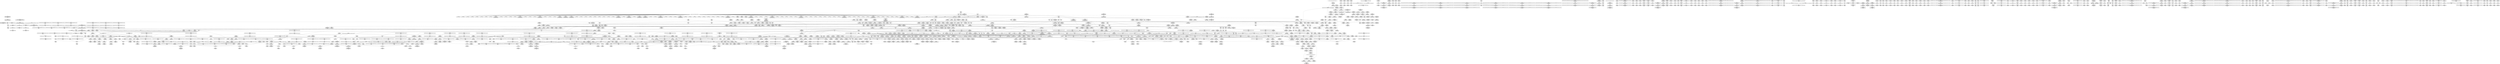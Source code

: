 digraph {
	CE0x58ac810 [shape=record,shape=Mrecord,label="{CE0x58ac810|rcu_read_unlock:_tmp6|include/linux/rcupdate.h,933|*SummSource*}"]
	CE0x5887710 [shape=record,shape=Mrecord,label="{CE0x5887710|current_sid:_tmp4|security/selinux/hooks.c,218|*SummSource*}"]
	CE0x58bbcb0 [shape=record,shape=Mrecord,label="{CE0x58bbcb0|task_sid:_tmp23|security/selinux/hooks.c,208|*SummSink*}"]
	CE0x589e040 [shape=record,shape=Mrecord,label="{CE0x589e040|ipc_has_perm:_type|security/selinux/hooks.c,5133}"]
	CE0x589a3d0 [shape=record,shape=Mrecord,label="{CE0x589a3d0|0:_i16,_4:_i32,_:_CRE_4,8_|*MultipleSource*|*LoadInst*|security/selinux/hooks.c,5131|security/selinux/hooks.c,5131|security/selinux/hooks.c,5136}"]
	CE0x583b2a0 [shape=record,shape=Mrecord,label="{CE0x583b2a0|current_sid:_tmp2|*SummSource*}"]
	CE0x589cc80 [shape=record,shape=Mrecord,label="{CE0x589cc80|i32_0|*Constant*}"]
	CE0x588f270 [shape=record,shape=Mrecord,label="{CE0x588f270|task_sid:_tmp2|*SummSink*}"]
	CE0x58dd790 [shape=record,shape=Mrecord,label="{CE0x58dd790|rcu_read_lock:_tmp5|include/linux/rcupdate.h,882|*SummSource*}"]
	CE0x58cfdd0 [shape=record,shape=Mrecord,label="{CE0x58cfdd0|i32_78|*Constant*|*SummSink*}"]
	CE0x5839d90 [shape=record,shape=Mrecord,label="{CE0x5839d90|rcu_lock_acquire:_entry}"]
	CE0x58d7480 [shape=record,shape=Mrecord,label="{CE0x58d7480|rcu_read_lock:_if.then}"]
	CE0x5883530 [shape=record,shape=Mrecord,label="{CE0x5883530|i16_3|*Constant*}"]
	CE0x588b440 [shape=record,shape=Mrecord,label="{CE0x588b440|task_sid:_call3|security/selinux/hooks.c,208|*SummSink*}"]
	CE0x58299b0 [shape=record,shape=Mrecord,label="{CE0x58299b0|80:_i32,_112:_i8*,_:_CRE_25,26_}"]
	CE0x585de90 [shape=record,shape=Mrecord,label="{CE0x585de90|selinux_shm_shmctl:_tmp15|security/selinux/hooks.c,5365}"]
	CE0x586b3d0 [shape=record,shape=Mrecord,label="{CE0x586b3d0|i64*_getelementptr_inbounds_(_11_x_i64_,_11_x_i64_*___llvm_gcov_ctr127,_i64_0,_i64_9)|*Constant*|*SummSource*}"]
	CE0x593e450 [shape=record,shape=Mrecord,label="{CE0x593e450|rcu_lock_release:___here}"]
	CE0x5898ce0 [shape=record,shape=Mrecord,label="{CE0x5898ce0|ipc_has_perm:_sclass|security/selinux/hooks.c,5136}"]
	CE0x5843a00 [shape=record,shape=Mrecord,label="{CE0x5843a00|task_sid:_real_cred|security/selinux/hooks.c,208|*SummSink*}"]
	CE0x586cf60 [shape=record,shape=Mrecord,label="{CE0x586cf60|rcu_read_lock:_tmp22|include/linux/rcupdate.h,884}"]
	CE0x581f670 [shape=record,shape=Mrecord,label="{CE0x581f670|task_sid:_tmp19|security/selinux/hooks.c,208}"]
	CE0x586faa0 [shape=record,shape=Mrecord,label="{CE0x586faa0|rcu_read_unlock:_tobool|include/linux/rcupdate.h,933|*SummSource*}"]
	CE0x58dac20 [shape=record,shape=Mrecord,label="{CE0x58dac20|__preempt_count_add:_val|Function::__preempt_count_add&Arg::val::|*SummSink*}"]
	CE0x589d070 [shape=record,shape=Mrecord,label="{CE0x589d070|ipc_has_perm:_security|security/selinux/hooks.c,5131|*SummSink*}"]
	CE0x582d0e0 [shape=record,shape=Mrecord,label="{CE0x582d0e0|ipc_has_perm:_bb|*SummSink*}"]
	CE0x58adb10 [shape=record,shape=Mrecord,label="{CE0x58adb10|__rcu_read_lock:_tmp3|*SummSource*}"]
	CE0x585f900 [shape=record,shape=Mrecord,label="{CE0x585f900|80:_i32,_112:_i8*,_:_CRE_4,5_}"]
	CE0x5825180 [shape=record,shape=Mrecord,label="{CE0x5825180|i32_8|*Constant*}"]
	CE0x5877d00 [shape=record,shape=Mrecord,label="{CE0x5877d00|cred_sid:_tmp1|*SummSource*}"]
	CE0x58ae760 [shape=record,shape=Mrecord,label="{CE0x58ae760|void_(i32*,_i32,_i32*)*_asm_addl_$1,_%gs:$0_,_*m,ri,*m,_dirflag_,_fpsr_,_flags_}"]
	CE0x5885620 [shape=record,shape=Mrecord,label="{CE0x5885620|current_sid:_tobool|security/selinux/hooks.c,218|*SummSink*}"]
	CE0x58d00f0 [shape=record,shape=Mrecord,label="{CE0x58d00f0|current_sid:_tmp20|security/selinux/hooks.c,218|*SummSource*}"]
	CE0x58c6860 [shape=record,shape=Mrecord,label="{CE0x58c6860|current_sid:_land.lhs.true2}"]
	CE0x58b7410 [shape=record,shape=Mrecord,label="{CE0x58b7410|_call_void___rcu_read_unlock()_#10,_!dbg_!27734|include/linux/rcupdate.h,937|*SummSource*}"]
	CE0x5885e50 [shape=record,shape=Mrecord,label="{CE0x5885e50|rcu_read_lock:_tmp|*SummSink*}"]
	CE0x59123c0 [shape=record,shape=Mrecord,label="{CE0x59123c0|rcu_read_unlock:_bb|*SummSource*}"]
	CE0x58dd680 [shape=record,shape=Mrecord,label="{CE0x58dd680|rcu_read_lock:_tmp5|include/linux/rcupdate.h,882}"]
	CE0x58be9c0 [shape=record,shape=Mrecord,label="{CE0x58be9c0|i64*_getelementptr_inbounds_(_13_x_i64_,_13_x_i64_*___llvm_gcov_ctr126,_i64_0,_i64_12)|*Constant*|*SummSink*}"]
	CE0x58a87b0 [shape=record,shape=Mrecord,label="{CE0x58a87b0|rcu_read_lock:_tmp17|include/linux/rcupdate.h,882|*SummSource*}"]
	CE0x58858b0 [shape=record,shape=Mrecord,label="{CE0x58858b0|task_sid:_if.end}"]
	"CONST[source:0(mediator),value:2(dynamic)][purpose:{operation}]"
	CE0x5887060 [shape=record,shape=Mrecord,label="{CE0x5887060|cred_sid:_security|security/selinux/hooks.c,196|*SummSink*}"]
	CE0x5887be0 [shape=record,shape=Mrecord,label="{CE0x5887be0|task_sid:_tmp5|security/selinux/hooks.c,208}"]
	CE0x58872f0 [shape=record,shape=Mrecord,label="{CE0x58872f0|task_sid:_tmp10|security/selinux/hooks.c,208}"]
	CE0x587ab80 [shape=record,shape=Mrecord,label="{CE0x587ab80|rcu_read_unlock:_tmp|*SummSink*}"]
	CE0x5862500 [shape=record,shape=Mrecord,label="{CE0x5862500|COLLAPSED:_GCMRE___llvm_gcov_ctr294_internal_global_2_x_i64_zeroinitializer:_elem_0:default:}"]
	CE0x59671b0 [shape=record,shape=Mrecord,label="{CE0x59671b0|__rcu_read_unlock:_tmp2|*SummSink*}"]
	CE0x592e6c0 [shape=record,shape=Mrecord,label="{CE0x592e6c0|rcu_lock_acquire:___here}"]
	CE0x58895a0 [shape=record,shape=Mrecord,label="{CE0x58895a0|i64_7|*Constant*|*SummSource*}"]
	CE0x58de0c0 [shape=record,shape=Mrecord,label="{CE0x58de0c0|GLOBAL:_rcu_read_unlock.__warned|Global_var:rcu_read_unlock.__warned}"]
	CE0x58d08f0 [shape=record,shape=Mrecord,label="{CE0x58d08f0|current_sid:_call4|security/selinux/hooks.c,218}"]
	CE0x5884f40 [shape=record,shape=Mrecord,label="{CE0x5884f40|i64*_getelementptr_inbounds_(_11_x_i64_,_11_x_i64_*___llvm_gcov_ctr127,_i64_0,_i64_1)|*Constant*}"]
	CE0x58cc450 [shape=record,shape=Mrecord,label="{CE0x58cc450|current_sid:_tmp16|security/selinux/hooks.c,218|*SummSink*}"]
	CE0x585e820 [shape=record,shape=Mrecord,label="{CE0x585e820|selinux_shm_shmctl:_shp|Function::selinux_shm_shmctl&Arg::shp::}"]
	CE0x58747e0 [shape=record,shape=Mrecord,label="{CE0x58747e0|rcu_read_unlock:_tmp22|include/linux/rcupdate.h,935|*SummSink*}"]
	CE0x5808c00 [shape=record,shape=Mrecord,label="{CE0x5808c00|_call_void___llvm_gcov_indirect_counter_increment(i32*___llvm_gcov_global_state_pred315,_i64**_getelementptr_inbounds_(_6_x_i64*_,_6_x_i64*_*___llvm_gcda_edge_table314,_i64_0,_i64_3)),_!dbg_!27721|security/selinux/hooks.c,5352|*SummSource*}"]
	CE0x587e4c0 [shape=record,shape=Mrecord,label="{CE0x587e4c0|ipc_has_perm:_tmp6|*LoadInst*|security/selinux/hooks.c,5134}"]
	CE0x5825d20 [shape=record,shape=Mrecord,label="{CE0x5825d20|_call_void_lockdep_rcu_suspicious(i8*_getelementptr_inbounds_(_25_x_i8_,_25_x_i8_*_.str3,_i32_0,_i32_0),_i32_208,_i8*_getelementptr_inbounds_(_41_x_i8_,_41_x_i8_*_.str44,_i32_0,_i32_0))_#10,_!dbg_!27732|security/selinux/hooks.c,208|*SummSource*}"]
	CE0x58e0ae0 [shape=record,shape=Mrecord,label="{CE0x58e0ae0|_ret_void,_!dbg_!27720|./arch/x86/include/asm/preempt.h,78}"]
	CE0x587daa0 [shape=record,shape=Mrecord,label="{CE0x587daa0|get_current:_tmp|*SummSource*}"]
	CE0x5805cd0 [shape=record,shape=Mrecord,label="{CE0x5805cd0|ipc_has_perm:_tmp3|*SummSink*}"]
	CE0x586b4d0 [shape=record,shape=Mrecord,label="{CE0x586b4d0|i64*_getelementptr_inbounds_(_11_x_i64_,_11_x_i64_*___llvm_gcov_ctr127,_i64_0,_i64_9)|*Constant*|*SummSink*}"]
	CE0x58c81f0 [shape=record,shape=Mrecord,label="{CE0x58c81f0|cred_sid:_tmp|*SummSink*}"]
	CE0x5826c30 [shape=record,shape=Mrecord,label="{CE0x5826c30|i32_208|*Constant*|*SummSource*}"]
	CE0x7315c60 [shape=record,shape=Mrecord,label="{CE0x7315c60|selinux_shm_shmctl:_cmd|Function::selinux_shm_shmctl&Arg::cmd::|*SummSink*}"]
	CE0x5871f20 [shape=record,shape=Mrecord,label="{CE0x5871f20|__rcu_read_lock:_bb|*SummSource*}"]
	CE0x592d570 [shape=record,shape=Mrecord,label="{CE0x592d570|_call_void_asm_sideeffect_,_memory_,_dirflag_,_fpsr_,_flags_()_#3,_!dbg_!27711,_!srcloc_!27714|include/linux/rcupdate.h,244|*SummSource*}"]
	CE0x589a2a0 [shape=record,shape=Mrecord,label="{CE0x589a2a0|0:_i16,_4:_i32,_:_CRE_0,2_|*MultipleSource*|*LoadInst*|security/selinux/hooks.c,5131|security/selinux/hooks.c,5131|security/selinux/hooks.c,5136}"]
	CE0x5936d70 [shape=record,shape=Mrecord,label="{CE0x5936d70|rcu_lock_acquire:_tmp4|include/linux/rcupdate.h,418|*SummSink*}"]
	CE0x58b67f0 [shape=record,shape=Mrecord,label="{CE0x58b67f0|rcu_lock_release:_entry}"]
	CE0x58da180 [shape=record,shape=Mrecord,label="{CE0x58da180|rcu_read_lock:_do.body|*SummSource*}"]
	CE0x5893600 [shape=record,shape=Mrecord,label="{CE0x5893600|i8_4|*Constant*}"]
	CE0x58cff50 [shape=record,shape=Mrecord,label="{CE0x58cff50|current_sid:_tmp20|security/selinux/hooks.c,218}"]
	CE0x5866df0 [shape=record,shape=Mrecord,label="{CE0x5866df0|80:_i32,_112:_i8*,_:_CRE_160,168_|*MultipleSource*|security/selinux/hooks.c,5365|Function::selinux_shm_shmctl&Arg::shp::}"]
	CE0x5816be0 [shape=record,shape=Mrecord,label="{CE0x5816be0|i64**_getelementptr_inbounds_(_6_x_i64*_,_6_x_i64*_*___llvm_gcda_edge_table314,_i64_0,_i64_1)|*Constant*|*SummSink*}"]
	CE0x58dc280 [shape=record,shape=Mrecord,label="{CE0x58dc280|rcu_read_unlock:_tmp13|include/linux/rcupdate.h,933|*SummSource*}"]
	CE0x589fdc0 [shape=record,shape=Mrecord,label="{CE0x589fdc0|i64_4|*Constant*|*SummSource*}"]
	CE0x5883fc0 [shape=record,shape=Mrecord,label="{CE0x5883fc0|get_current:_tmp3}"]
	CE0x58a5560 [shape=record,shape=Mrecord,label="{CE0x58a5560|rcu_read_lock:_tmp15|include/linux/rcupdate.h,882}"]
	CE0x5897330 [shape=record,shape=Mrecord,label="{CE0x5897330|task_sid:_land.lhs.true2|*SummSource*}"]
	CE0x5875870 [shape=record,shape=Mrecord,label="{CE0x5875870|task_sid:_tmp15|security/selinux/hooks.c,208}"]
	CE0x58dbd70 [shape=record,shape=Mrecord,label="{CE0x58dbd70|rcu_read_unlock:_tobool|include/linux/rcupdate.h,933}"]
	CE0x58a3220 [shape=record,shape=Mrecord,label="{CE0x58a3220|rcu_read_lock:_tmp12|include/linux/rcupdate.h,882}"]
	CE0x58c10b0 [shape=record,shape=Mrecord,label="{CE0x58c10b0|GLOBAL:_rcu_read_unlock|*Constant*|*SummSource*}"]
	CE0x59277f0 [shape=record,shape=Mrecord,label="{CE0x59277f0|_ret_void,_!dbg_!27717|include/linux/rcupdate.h,245|*SummSource*}"]
	CE0x5875030 [shape=record,shape=Mrecord,label="{CE0x5875030|rcu_read_unlock:_tmp17|include/linux/rcupdate.h,933|*SummSource*}"]
	CE0x5933520 [shape=record,shape=Mrecord,label="{CE0x5933520|GLOBAL:___preempt_count_sub|*Constant*}"]
	CE0x5864a80 [shape=record,shape=Mrecord,label="{CE0x5864a80|80:_i32,_112:_i8*,_:_CRE_65,66_}"]
	CE0x5893f70 [shape=record,shape=Mrecord,label="{CE0x5893f70|i64*_getelementptr_inbounds_(_2_x_i64_,_2_x_i64_*___llvm_gcov_ctr294,_i64_0,_i64_1)|*Constant*|*SummSource*}"]
	CE0x5829350 [shape=record,shape=Mrecord,label="{CE0x5829350|__llvm_gcov_indirect_counter_increment:_tmp|*SummSource*}"]
	CE0x580e1a0 [shape=record,shape=Mrecord,label="{CE0x580e1a0|selinux_shm_shmctl:_entry|*SummSink*}"]
	CE0x58c0b60 [shape=record,shape=Mrecord,label="{CE0x58c0b60|_call_void_rcu_read_unlock()_#10,_!dbg_!27748|security/selinux/hooks.c,209|*SummSource*}"]
	CE0x58cf2e0 [shape=record,shape=Mrecord,label="{CE0x58cf2e0|current_sid:_tmp18|security/selinux/hooks.c,218|*SummSource*}"]
	CE0x581fad0 [shape=record,shape=Mrecord,label="{CE0x581fad0|i8_1|*Constant*}"]
	CE0x581e810 [shape=record,shape=Mrecord,label="{CE0x581e810|_ret_void|*SummSink*}"]
	CE0x58bc520 [shape=record,shape=Mrecord,label="{CE0x58bc520|i64*_getelementptr_inbounds_(_13_x_i64_,_13_x_i64_*___llvm_gcov_ctr126,_i64_0,_i64_11)|*Constant*|*SummSource*}"]
	CE0x587a030 [shape=record,shape=Mrecord,label="{CE0x587a030|task_sid:_tmp1}"]
	CE0x58294f0 [shape=record,shape=Mrecord,label="{CE0x58294f0|80:_i32,_112:_i8*,_:_CRE_21,22_}"]
	CE0x585db70 [shape=record,shape=Mrecord,label="{CE0x585db70|selinux_shm_shmctl:_shm_perm|security/selinux/hooks.c,5365}"]
	CE0x58ac270 [shape=record,shape=Mrecord,label="{CE0x58ac270|rcu_read_unlock:_tmp}"]
	CE0x5928520 [shape=record,shape=Mrecord,label="{CE0x5928520|GLOBAL:_lock_acquire|*Constant*|*SummSource*}"]
	CE0x593eee0 [shape=record,shape=Mrecord,label="{CE0x593eee0|__preempt_count_add:_tmp3|*SummSink*}"]
	CE0x5835e20 [shape=record,shape=Mrecord,label="{CE0x5835e20|selinux_shm_shmctl:_tmp9|security/selinux/hooks.c,5356|*SummSource*}"]
	CE0x582a840 [shape=record,shape=Mrecord,label="{CE0x582a840|i32_2|*Constant*}"]
	CE0x5876f60 [shape=record,shape=Mrecord,label="{CE0x5876f60|current_sid:_tmp21|security/selinux/hooks.c,218}"]
	CE0x581c1d0 [shape=record,shape=Mrecord,label="{CE0x581c1d0|__llvm_gcov_indirect_counter_increment:_tmp6|*SummSource*}"]
	CE0x5885200 [shape=record,shape=Mrecord,label="{CE0x5885200|i64_3|*Constant*|*SummSource*}"]
	CE0x5885190 [shape=record,shape=Mrecord,label="{CE0x5885190|i64_3|*Constant*}"]
	CE0x5832830 [shape=record,shape=Mrecord,label="{CE0x5832830|_ret_i32_%call1,_!dbg_!27716|security/selinux/hooks.c,1594}"]
	CE0x5891080 [shape=record,shape=Mrecord,label="{CE0x5891080|GLOBAL:_task_sid.__warned|Global_var:task_sid.__warned|*SummSource*}"]
	CE0x5862020 [shape=record,shape=Mrecord,label="{CE0x5862020|i64*_getelementptr_inbounds_(_11_x_i64_,_11_x_i64_*___llvm_gcov_ctr127,_i64_0,_i64_1)|*Constant*|*SummSink*}"]
	CE0x58a0bf0 [shape=record,shape=Mrecord,label="{CE0x58a0bf0|task_sid:_tmp20|security/selinux/hooks.c,208|*SummSource*}"]
	CE0x5957200 [shape=record,shape=Mrecord,label="{CE0x5957200|__preempt_count_add:_do.end|*SummSink*}"]
	CE0x583fb10 [shape=record,shape=Mrecord,label="{CE0x583fb10|_call_void___llvm_gcov_indirect_counter_increment(i32*___llvm_gcov_global_state_pred315,_i64**_getelementptr_inbounds_(_6_x_i64*_,_6_x_i64*_*___llvm_gcda_edge_table314,_i64_0,_i64_5)),_!dbg_!27725|security/selinux/hooks.c,5359}"]
	CE0x596a4d0 [shape=record,shape=Mrecord,label="{CE0x596a4d0|i64*_getelementptr_inbounds_(_4_x_i64_,_4_x_i64_*___llvm_gcov_ctr135,_i64_0,_i64_0)|*Constant*|*SummSink*}"]
	CE0x5891110 [shape=record,shape=Mrecord,label="{CE0x5891110|GLOBAL:_task_sid.__warned|Global_var:task_sid.__warned|*SummSink*}"]
	CE0x58271a0 [shape=record,shape=Mrecord,label="{CE0x58271a0|selinux_shm_shmctl:_tmp4|security/selinux/hooks.c,5349|*SummSink*}"]
	CE0x596f950 [shape=record,shape=Mrecord,label="{CE0x596f950|i64*_getelementptr_inbounds_(_4_x_i64_,_4_x_i64_*___llvm_gcov_ctr129,_i64_0,_i64_1)|*Constant*}"]
	CE0x586bb90 [shape=record,shape=Mrecord,label="{CE0x586bb90|rcu_read_lock:_tmp19|include/linux/rcupdate.h,882|*SummSource*}"]
	CE0x5871370 [shape=record,shape=Mrecord,label="{CE0x5871370|i64*_getelementptr_inbounds_(_4_x_i64_,_4_x_i64_*___llvm_gcov_ctr128,_i64_0,_i64_1)|*Constant*|*SummSink*}"]
	CE0x5806160 [shape=record,shape=Mrecord,label="{CE0x5806160|_call_void___llvm_gcov_indirect_counter_increment(i32*___llvm_gcov_global_state_pred315,_i64**_getelementptr_inbounds_(_6_x_i64*_,_6_x_i64*_*___llvm_gcda_edge_table314,_i64_0,_i64_1)),_!dbg_!27714|security/selinux/hooks.c,5346|*SummSink*}"]
	CE0x58614f0 [shape=record,shape=Mrecord,label="{CE0x58614f0|80:_i32,_112:_i8*,_:_CRE_34,35_}"]
	CE0x5933cc0 [shape=record,shape=Mrecord,label="{CE0x5933cc0|rcu_lock_acquire:_tmp|*SummSink*}"]
	CE0x5943730 [shape=record,shape=Mrecord,label="{CE0x5943730|__preempt_count_add:_tmp5|./arch/x86/include/asm/preempt.h,72}"]
	CE0x5865fd0 [shape=record,shape=Mrecord,label="{CE0x5865fd0|80:_i32,_112:_i8*,_:_CRE_100,102_|*MultipleSource*|security/selinux/hooks.c,5365|Function::selinux_shm_shmctl&Arg::shp::}"]
	CE0x58bda90 [shape=record,shape=Mrecord,label="{CE0x58bda90|i64_1|*Constant*}"]
	CE0x5872340 [shape=record,shape=Mrecord,label="{CE0x5872340|__rcu_read_lock:_do.body|*SummSource*}"]
	CE0x586f4e0 [shape=record,shape=Mrecord,label="{CE0x586f4e0|rcu_read_unlock:_tmp10|include/linux/rcupdate.h,933}"]
	CE0x58bffe0 [shape=record,shape=Mrecord,label="{CE0x58bffe0|cred_sid:_entry|*SummSink*}"]
	CE0x58698f0 [shape=record,shape=Mrecord,label="{CE0x58698f0|GLOBAL:_ipc_has_perm|*Constant*|*SummSink*}"]
	CE0x5838be0 [shape=record,shape=Mrecord,label="{CE0x5838be0|i64*_getelementptr_inbounds_(_2_x_i64_,_2_x_i64_*___llvm_gcov_ctr131,_i64_0,_i64_1)|*Constant*}"]
	CE0x5885370 [shape=record,shape=Mrecord,label="{CE0x5885370|task_sid:_tmp6|security/selinux/hooks.c,208|*SummSource*}"]
	CE0x58cf9f0 [shape=record,shape=Mrecord,label="{CE0x58cf9f0|i64*_getelementptr_inbounds_(_11_x_i64_,_11_x_i64_*___llvm_gcov_ctr125,_i64_0,_i64_10)|*Constant*}"]
	CE0x586af50 [shape=record,shape=Mrecord,label="{CE0x586af50|__llvm_gcov_indirect_counter_increment:_bb}"]
	CE0x5816960 [shape=record,shape=Mrecord,label="{CE0x5816960|i32_-1|*Constant*}"]
	CE0x59312a0 [shape=record,shape=Mrecord,label="{CE0x59312a0|get_current:_tmp1}"]
	CE0x58dfc20 [shape=record,shape=Mrecord,label="{CE0x58dfc20|rcu_read_unlock:_tmp8|include/linux/rcupdate.h,933}"]
	CE0x5820530 [shape=record,shape=Mrecord,label="{CE0x5820530|selinux_shm_shmctl:_sw.bb2|*SummSink*}"]
	CE0x5878960 [shape=record,shape=Mrecord,label="{CE0x5878960|i64*_getelementptr_inbounds_(_2_x_i64_,_2_x_i64_*___llvm_gcov_ctr159,_i64_0,_i64_0)|*Constant*}"]
	CE0x5890e00 [shape=record,shape=Mrecord,label="{CE0x5890e00|_call_void_mcount()_#3|*SummSource*}"]
	CE0x581d5e0 [shape=record,shape=Mrecord,label="{CE0x581d5e0|_ret_i32_%call1,_!dbg_!27716|security/selinux/hooks.c,1594|*SummSource*}"]
	CE0x5834060 [shape=record,shape=Mrecord,label="{CE0x5834060|get_current:_tmp3|*SummSource*}"]
	CE0x5850c20 [shape=record,shape=Mrecord,label="{CE0x5850c20|__rcu_read_lock:_tmp2|*SummSink*}"]
	CE0x5963c60 [shape=record,shape=Mrecord,label="{CE0x5963c60|_call_void_mcount()_#3}"]
	CE0x5879490 [shape=record,shape=Mrecord,label="{CE0x5879490|i64_0|*Constant*}"]
	CE0x5837ea0 [shape=record,shape=Mrecord,label="{CE0x5837ea0|i64*_getelementptr_inbounds_(_18_x_i64_,_18_x_i64_*___llvm_gcov_ctr313,_i64_0,_i64_14)|*Constant*|*SummSource*}"]
	CE0x58c4380 [shape=record,shape=Mrecord,label="{CE0x58c4380|i64*_getelementptr_inbounds_(_4_x_i64_,_4_x_i64_*___llvm_gcov_ctr128,_i64_0,_i64_2)|*Constant*|*SummSource*}"]
	CE0x58877e0 [shape=record,shape=Mrecord,label="{CE0x58877e0|current_sid:_tmp4|security/selinux/hooks.c,218|*SummSink*}"]
	CE0x5816d50 [shape=record,shape=Mrecord,label="{CE0x5816d50|i64*_getelementptr_inbounds_(_18_x_i64_,_18_x_i64_*___llvm_gcov_ctr313,_i64_0,_i64_10)|*Constant*}"]
	CE0x586bc00 [shape=record,shape=Mrecord,label="{CE0x586bc00|rcu_read_lock:_tmp19|include/linux/rcupdate.h,882|*SummSink*}"]
	CE0x58c8b10 [shape=record,shape=Mrecord,label="{CE0x58c8b10|current_sid:_land.lhs.true|*SummSink*}"]
	CE0x588d230 [shape=record,shape=Mrecord,label="{CE0x588d230|_call_void_mcount()_#3|*SummSink*}"]
	CE0x5913360 [shape=record,shape=Mrecord,label="{CE0x5913360|rcu_read_unlock:_tmp10|include/linux/rcupdate.h,933|*SummSource*}"]
	CE0x5930de0 [shape=record,shape=Mrecord,label="{CE0x5930de0|i64_1|*Constant*}"]
	CE0x58ac2e0 [shape=record,shape=Mrecord,label="{CE0x58ac2e0|COLLAPSED:_GCMRE___llvm_gcov_ctr132_internal_global_11_x_i64_zeroinitializer:_elem_0:default:}"]
	CE0x5821ad0 [shape=record,shape=Mrecord,label="{CE0x5821ad0|task_has_system:_tsk|Function::task_has_system&Arg::tsk::|*SummSource*}"]
	CE0x583e600 [shape=record,shape=Mrecord,label="{CE0x583e600|i64**_getelementptr_inbounds_(_6_x_i64*_,_6_x_i64*_*___llvm_gcda_edge_table314,_i64_0,_i64_4)|*Constant*}"]
	CE0x594b9f0 [shape=record,shape=Mrecord,label="{CE0x594b9f0|_call_void_lock_acquire(%struct.lockdep_map*_%map,_i32_0,_i32_0,_i32_2,_i32_0,_%struct.lockdep_map*_null,_i64_ptrtoint_(i8*_blockaddress(_rcu_lock_acquire,_%__here)_to_i64))_#10,_!dbg_!27716|include/linux/rcupdate.h,418|*SummSink*}"]
	CE0x58cef40 [shape=record,shape=Mrecord,label="{CE0x58cef40|current_sid:_tmp19|security/selinux/hooks.c,218|*SummSource*}"]
	CE0x5917a70 [shape=record,shape=Mrecord,label="{CE0x5917a70|rcu_read_unlock:_tmp18|include/linux/rcupdate.h,933|*SummSource*}"]
	CE0x583ca60 [shape=record,shape=Mrecord,label="{CE0x583ca60|task_sid:_call3|security/selinux/hooks.c,208}"]
	CE0x58964c0 [shape=record,shape=Mrecord,label="{CE0x58964c0|ipc_has_perm:_ad|security/selinux/hooks.c, 5128|*SummSink*}"]
	CE0x58363a0 [shape=record,shape=Mrecord,label="{CE0x58363a0|_call_void___llvm_gcov_indirect_counter_increment(i32*___llvm_gcov_global_state_pred315,_i64**_getelementptr_inbounds_(_6_x_i64*_,_6_x_i64*_*___llvm_gcda_edge_table314,_i64_0,_i64_5)),_!dbg_!27725|security/selinux/hooks.c,5359|*SummSink*}"]
	CE0x583bd80 [shape=record,shape=Mrecord,label="{CE0x583bd80|_call_void_rcu_read_lock()_#10,_!dbg_!27712|security/selinux/hooks.c,207|*SummSource*}"]
	CE0x589d1b0 [shape=record,shape=Mrecord,label="{CE0x589d1b0|ipc_has_perm:_security|security/selinux/hooks.c,5131}"]
	CE0x5819350 [shape=record,shape=Mrecord,label="{CE0x5819350|selinux_shm_shmctl:_tmp|*SummSource*}"]
	CE0x592b530 [shape=record,shape=Mrecord,label="{CE0x592b530|__rcu_read_lock:_do.body}"]
	CE0x580d9c0 [shape=record,shape=Mrecord,label="{CE0x580d9c0|i64**_getelementptr_inbounds_(_6_x_i64*_,_6_x_i64*_*___llvm_gcda_edge_table314,_i64_0,_i64_2)|*Constant*|*SummSink*}"]
	CE0x5825680 [shape=record,shape=Mrecord,label="{CE0x5825680|selinux_shm_shmctl:_tmp13|security/selinux/hooks.c,5362|*SummSource*}"]
	CE0x58282c0 [shape=record,shape=Mrecord,label="{CE0x58282c0|selinux_shm_shmctl:_tmp|*SummSink*}"]
	CE0x58ccd20 [shape=record,shape=Mrecord,label="{CE0x58ccd20|_call_void_lockdep_rcu_suspicious(i8*_getelementptr_inbounds_(_25_x_i8_,_25_x_i8_*_.str3,_i32_0,_i32_0),_i32_218,_i8*_getelementptr_inbounds_(_45_x_i8_,_45_x_i8_*_.str12,_i32_0,_i32_0))_#10,_!dbg_!27727|security/selinux/hooks.c,218|*SummSink*}"]
	CE0x5888880 [shape=record,shape=Mrecord,label="{CE0x5888880|i64*_getelementptr_inbounds_(_11_x_i64_,_11_x_i64_*___llvm_gcov_ctr125,_i64_0,_i64_0)|*Constant*|*SummSource*}"]
	CE0x58195b0 [shape=record,shape=Mrecord,label="{CE0x58195b0|i64*_getelementptr_inbounds_(_18_x_i64_,_18_x_i64_*___llvm_gcov_ctr313,_i64_0,_i64_0)|*Constant*|*SummSink*}"]
	CE0x597dab0 [shape=record,shape=Mrecord,label="{CE0x597dab0|i64*_getelementptr_inbounds_(_4_x_i64_,_4_x_i64_*___llvm_gcov_ctr135,_i64_0,_i64_2)|*Constant*|*SummSink*}"]
	CE0x583b970 [shape=record,shape=Mrecord,label="{CE0x583b970|i64*_getelementptr_inbounds_(_11_x_i64_,_11_x_i64_*___llvm_gcov_ctr125,_i64_0,_i64_6)|*Constant*|*SummSink*}"]
	CE0x589d280 [shape=record,shape=Mrecord,label="{CE0x589d280|ipc_has_perm:_security|security/selinux/hooks.c,5131|*SummSource*}"]
	CE0x588cdd0 [shape=record,shape=Mrecord,label="{CE0x588cdd0|task_sid:_if.then}"]
	CE0x5886250 [shape=record,shape=Mrecord,label="{CE0x5886250|i64_0|*Constant*|*SummSink*}"]
	CE0x58a4fb0 [shape=record,shape=Mrecord,label="{CE0x58a4fb0|rcu_read_lock:_tmp14|include/linux/rcupdate.h,882}"]
	CE0x5954710 [shape=record,shape=Mrecord,label="{CE0x5954710|i64_ptrtoint_(i8*_blockaddress(_rcu_lock_acquire,_%__here)_to_i64)|*Constant*}"]
	CE0x594ce60 [shape=record,shape=Mrecord,label="{CE0x594ce60|i64*_getelementptr_inbounds_(_4_x_i64_,_4_x_i64_*___llvm_gcov_ctr134,_i64_0,_i64_3)|*Constant*|*SummSink*}"]
	CE0x5860280 [shape=record,shape=Mrecord,label="{CE0x5860280|80:_i32,_112:_i8*,_:_CRE_12,13_}"]
	CE0x58c88a0 [shape=record,shape=Mrecord,label="{CE0x58c88a0|rcu_lock_acquire:_entry|*SummSource*}"]
	CE0x581b440 [shape=record,shape=Mrecord,label="{CE0x581b440|i32_3|*Constant*|*SummSource*}"]
	CE0x5864ce0 [shape=record,shape=Mrecord,label="{CE0x5864ce0|80:_i32,_112:_i8*,_:_CRE_67,68_}"]
	CE0x58c3190 [shape=record,shape=Mrecord,label="{CE0x58c3190|cred_sid:_tmp5|security/selinux/hooks.c,196|*SummSource*}"]
	CE0x5949a40 [shape=record,shape=Mrecord,label="{CE0x5949a40|i64*_getelementptr_inbounds_(_4_x_i64_,_4_x_i64_*___llvm_gcov_ctr134,_i64_0,_i64_1)|*Constant*|*SummSource*}"]
	CE0x588fcb0 [shape=record,shape=Mrecord,label="{CE0x588fcb0|task_sid:_tmp11|security/selinux/hooks.c,208|*SummSource*}"]
	CE0x581bb50 [shape=record,shape=Mrecord,label="{CE0x581bb50|i64*_getelementptr_inbounds_(_2_x_i64_,_2_x_i64_*___llvm_gcov_ctr98,_i64_0,_i64_1)|*Constant*|*SummSink*}"]
	CE0x581f010 [shape=record,shape=Mrecord,label="{CE0x581f010|i32_14|*Constant*|*SummSource*}"]
	CE0x58174e0 [shape=record,shape=Mrecord,label="{CE0x58174e0|%struct.task_struct*_(%struct.task_struct**)*_asm_movq_%gs:$_1:P_,$0_,_r,im,_dirflag_,_fpsr_,_flags_|*SummSource*}"]
	CE0x5881350 [shape=record,shape=Mrecord,label="{CE0x5881350|task_sid:_do.end|*SummSource*}"]
	CE0x58db940 [shape=record,shape=Mrecord,label="{CE0x58db940|rcu_read_lock:_land.lhs.true2|*SummSource*}"]
	CE0x58b01c0 [shape=record,shape=Mrecord,label="{CE0x58b01c0|rcu_read_unlock:_tmp12|include/linux/rcupdate.h,933|*SummSource*}"]
	CE0x5957830 [shape=record,shape=Mrecord,label="{CE0x5957830|__rcu_read_unlock:_do.body}"]
	CE0x582dac0 [shape=record,shape=Mrecord,label="{CE0x582dac0|i64*_getelementptr_inbounds_(_2_x_i64_,_2_x_i64_*___llvm_gcov_ctr294,_i64_0,_i64_0)|*Constant*|*SummSink*}"]
	CE0x5821be0 [shape=record,shape=Mrecord,label="{CE0x5821be0|task_has_system:_tsk|Function::task_has_system&Arg::tsk::|*SummSink*}"]
	CE0x58a1ed0 [shape=record,shape=Mrecord,label="{CE0x58a1ed0|i64_5|*Constant*}"]
	CE0x5912ac0 [shape=record,shape=Mrecord,label="{CE0x5912ac0|rcu_read_unlock:_tmp8|include/linux/rcupdate.h,933|*SummSource*}"]
	CE0x587e670 [shape=record,shape=Mrecord,label="{CE0x587e670|ipc_has_perm:_tmp6|*LoadInst*|security/selinux/hooks.c,5134|*SummSink*}"]
	CE0x58168a0 [shape=record,shape=Mrecord,label="{CE0x58168a0|__llvm_gcov_indirect_counter_increment:_bb4|*SummSink*}"]
	CE0x5891430 [shape=record,shape=Mrecord,label="{CE0x5891430|current_sid:_tmp1|*SummSource*}"]
	CE0x5865530 [shape=record,shape=Mrecord,label="{CE0x5865530|80:_i32,_112:_i8*,_:_CRE_80,84_|*MultipleSource*|security/selinux/hooks.c,5365|Function::selinux_shm_shmctl&Arg::shp::}"]
	CE0x58639e0 [shape=record,shape=Mrecord,label="{CE0x58639e0|80:_i32,_112:_i8*,_:_CRE_51,52_}"]
	CE0x58652d0 [shape=record,shape=Mrecord,label="{CE0x58652d0|80:_i32,_112:_i8*,_:_CRE_72,73_|*MultipleSource*|security/selinux/hooks.c,5365|Function::selinux_shm_shmctl&Arg::shp::}"]
	CE0x5884dc0 [shape=record,shape=Mrecord,label="{CE0x5884dc0|rcu_read_lock:_tmp1|*SummSink*}"]
	CE0x5957b50 [shape=record,shape=Mrecord,label="{CE0x5957b50|__rcu_read_unlock:_do.end|*SummSink*}"]
	CE0x588ea80 [shape=record,shape=Mrecord,label="{CE0x588ea80|_ret_void,_!dbg_!27735|include/linux/rcupdate.h,884|*SummSource*}"]
	CE0x5824fe0 [shape=record,shape=Mrecord,label="{CE0x5824fe0|selinux_shm_shmctl:_tmp13|security/selinux/hooks.c,5362|*SummSink*}"]
	CE0x5825a20 [shape=record,shape=Mrecord,label="{CE0x5825a20|i32_68|*Constant*}"]
	CE0x5952e40 [shape=record,shape=Mrecord,label="{CE0x5952e40|rcu_lock_acquire:_tmp6}"]
	CE0x594f700 [shape=record,shape=Mrecord,label="{CE0x594f700|__preempt_count_add:_tmp1|*SummSink*}"]
	CE0x5881b60 [shape=record,shape=Mrecord,label="{CE0x5881b60|task_has_system:_tmp1}"]
	CE0x5870a90 [shape=record,shape=Mrecord,label="{CE0x5870a90|i64*_getelementptr_inbounds_(_4_x_i64_,_4_x_i64_*___llvm_gcov_ctr133,_i64_0,_i64_1)|*Constant*|*SummSource*}"]
	CE0x58a3860 [shape=record,shape=Mrecord,label="{CE0x58a3860|rcu_read_lock:_call3|include/linux/rcupdate.h,882}"]
	CE0x58a3f90 [shape=record,shape=Mrecord,label="{CE0x58a3f90|i64_7|*Constant*}"]
	CE0x58768c0 [shape=record,shape=Mrecord,label="{CE0x58768c0|current_sid:_cred|security/selinux/hooks.c,218}"]
	CE0x586f6b0 [shape=record,shape=Mrecord,label="{CE0x586f6b0|rcu_lock_acquire:_tmp2}"]
	CE0x5844170 [shape=record,shape=Mrecord,label="{CE0x5844170|selinux_shm_shmctl:_tmp6|security/selinux/hooks.c,5352|*SummSource*}"]
	CE0x5878cd0 [shape=record,shape=Mrecord,label="{CE0x5878cd0|__rcu_read_lock:_tmp1|*SummSource*}"]
	CE0x5877420 [shape=record,shape=Mrecord,label="{CE0x5877420|i32_22|*Constant*}"]
	CE0x58aeef0 [shape=record,shape=Mrecord,label="{CE0x58aeef0|i64*_getelementptr_inbounds_(_4_x_i64_,_4_x_i64_*___llvm_gcov_ctr130,_i64_0,_i64_1)|*Constant*|*SummSource*}"]
	CE0x58087f0 [shape=record,shape=Mrecord,label="{CE0x58087f0|selinux_shm_shmctl:_tmp5|security/selinux/hooks.c,5349|*SummSource*}"]
	CE0x58b7bf0 [shape=record,shape=Mrecord,label="{CE0x58b7bf0|i64*_getelementptr_inbounds_(_11_x_i64_,_11_x_i64_*___llvm_gcov_ctr132,_i64_0,_i64_9)|*Constant*|*SummSink*}"]
	CE0x58409b0 [shape=record,shape=Mrecord,label="{CE0x58409b0|%struct.common_audit_data*_null|*Constant*|*SummSource*}"]
	CE0x585d670 [shape=record,shape=Mrecord,label="{CE0x585d670|i64*_getelementptr_inbounds_(_18_x_i64_,_18_x_i64_*___llvm_gcov_ctr313,_i64_0,_i64_16)|*Constant*|*SummSource*}"]
	CE0x5917940 [shape=record,shape=Mrecord,label="{CE0x5917940|rcu_read_unlock:_tmp18|include/linux/rcupdate.h,933}"]
	CE0x5889010 [shape=record,shape=Mrecord,label="{CE0x5889010|_call_void_mcount()_#3}"]
	CE0x58e0cf0 [shape=record,shape=Mrecord,label="{CE0x58e0cf0|__rcu_read_lock:_tmp4|include/linux/rcupdate.h,239}"]
	CE0x586b2b0 [shape=record,shape=Mrecord,label="{CE0x586b2b0|__llvm_gcov_indirect_counter_increment:_exit|*SummSink*}"]
	CE0x5970590 [shape=record,shape=Mrecord,label="{CE0x5970590|__preempt_count_sub:_sub|./arch/x86/include/asm/preempt.h,77|*SummSink*}"]
	CE0x59124d0 [shape=record,shape=Mrecord,label="{CE0x59124d0|rcu_read_unlock:_bb|*SummSink*}"]
	CE0x58788f0 [shape=record,shape=Mrecord,label="{CE0x58788f0|task_has_system:_tmp}"]
	CE0x588e8f0 [shape=record,shape=Mrecord,label="{CE0x588e8f0|i32_0|*Constant*}"]
	CE0x589f7a0 [shape=record,shape=Mrecord,label="{CE0x589f7a0|ipc_has_perm:_tmp2|*SummSink*}"]
	CE0x58b56a0 [shape=record,shape=Mrecord,label="{CE0x58b56a0|rcu_read_unlock:_tmp22|include/linux/rcupdate.h,935|*SummSource*}"]
	CE0x5862360 [shape=record,shape=Mrecord,label="{CE0x5862360|rcu_read_lock:_tmp1|*SummSource*}"]
	CE0x597e2e0 [shape=record,shape=Mrecord,label="{CE0x597e2e0|__preempt_count_sub:_tmp|*SummSource*}"]
	CE0x5894be0 [shape=record,shape=Mrecord,label="{CE0x5894be0|task_has_system:_tmp2}"]
	CE0x5894800 [shape=record,shape=Mrecord,label="{CE0x5894800|i64*_getelementptr_inbounds_(_2_x_i64_,_2_x_i64_*___llvm_gcov_ctr159,_i64_0,_i64_1)|*Constant*|*SummSource*}"]
	CE0x5889420 [shape=record,shape=Mrecord,label="{CE0x5889420|i64_7|*Constant*}"]
	CE0x592bbc0 [shape=record,shape=Mrecord,label="{CE0x592bbc0|i64*_getelementptr_inbounds_(_4_x_i64_,_4_x_i64_*___llvm_gcov_ctr134,_i64_0,_i64_2)|*Constant*}"]
	CE0x58c98d0 [shape=record,shape=Mrecord,label="{CE0x58c98d0|rcu_read_lock:_call|include/linux/rcupdate.h,882|*SummSink*}"]
	CE0x589c670 [shape=record,shape=Mrecord,label="{CE0x589c670|ipc_has_perm:_ad|security/selinux/hooks.c, 5128|*SummSource*}"]
	CE0x5879c30 [shape=record,shape=Mrecord,label="{CE0x5879c30|COLLAPSED:_GCMRE___llvm_gcov_ctr127_internal_global_11_x_i64_zeroinitializer:_elem_0:default:}"]
	CE0x588f190 [shape=record,shape=Mrecord,label="{CE0x588f190|task_sid:_tmp2}"]
	CE0x58974e0 [shape=record,shape=Mrecord,label="{CE0x58974e0|task_sid:_bb}"]
	CE0x585ca20 [shape=record,shape=Mrecord,label="{CE0x585ca20|i32_512|*Constant*}"]
	CE0x5934300 [shape=record,shape=Mrecord,label="{CE0x5934300|__preempt_count_sub:_tmp7|./arch/x86/include/asm/preempt.h,78|*SummSink*}"]
	CE0x5826610 [shape=record,shape=Mrecord,label="{CE0x5826610|GLOBAL:_lockdep_rcu_suspicious|*Constant*}"]
	CE0x585fdc0 [shape=record,shape=Mrecord,label="{CE0x585fdc0|80:_i32,_112:_i8*,_:_CRE_8,9_}"]
	CE0x58d9880 [shape=record,shape=Mrecord,label="{CE0x58d9880|rcu_lock_acquire:_map|Function::rcu_lock_acquire&Arg::map::|*SummSource*}"]
	CE0x583b750 [shape=record,shape=Mrecord,label="{CE0x583b750|rcu_read_unlock:_call|include/linux/rcupdate.h,933}"]
	CE0x580dc50 [shape=record,shape=Mrecord,label="{CE0x580dc50|selinux_shm_shmctl:_sw.bb5}"]
	CE0x5891db0 [shape=record,shape=Mrecord,label="{CE0x5891db0|cred_sid:_tmp3}"]
	CE0x5824d80 [shape=record,shape=Mrecord,label="{CE0x5824d80|i64*_getelementptr_inbounds_(_18_x_i64_,_18_x_i64_*___llvm_gcov_ctr313,_i64_0,_i64_15)|*Constant*|*SummSink*}"]
	CE0x5889840 [shape=record,shape=Mrecord,label="{CE0x5889840|i64_6|*Constant*|*SummSink*}"]
	CE0x588a870 [shape=record,shape=Mrecord,label="{CE0x588a870|task_sid:_tmp12|security/selinux/hooks.c,208|*SummSink*}"]
	CE0x58c64c0 [shape=record,shape=Mrecord,label="{CE0x58c64c0|_call_void_mcount()_#3|*SummSink*}"]
	CE0x58c1d50 [shape=record,shape=Mrecord,label="{CE0x58c1d50|current_sid:_bb|*SummSink*}"]
	CE0x5872910 [shape=record,shape=Mrecord,label="{CE0x5872910|__rcu_read_lock:_tmp5|include/linux/rcupdate.h,239|*SummSource*}"]
	CE0x58661a0 [shape=record,shape=Mrecord,label="{CE0x58661a0|80:_i32,_112:_i8*,_:_CRE_104,112_|*MultipleSource*|security/selinux/hooks.c,5365|Function::selinux_shm_shmctl&Arg::shp::}"]
	CE0x58c5410 [shape=record,shape=Mrecord,label="{CE0x58c5410|__rcu_read_lock:_tmp6|include/linux/rcupdate.h,240|*SummSink*}"]
	CE0x587d460 [shape=record,shape=Mrecord,label="{CE0x587d460|current_sid:_entry}"]
	CE0x58b06a0 [shape=record,shape=Mrecord,label="{CE0x58b06a0|rcu_read_unlock:_call3|include/linux/rcupdate.h,933}"]
	CE0x58d4af0 [shape=record,shape=Mrecord,label="{CE0x58d4af0|COLLAPSED:_CMRE:_elem_0::|security/selinux/hooks.c,218}"]
	CE0x5837260 [shape=record,shape=Mrecord,label="{CE0x5837260|_call_void_mcount()_#3|*SummSink*}"]
	CE0x5953580 [shape=record,shape=Mrecord,label="{CE0x5953580|rcu_lock_acquire:_tmp7}"]
	CE0x58d9ad0 [shape=record,shape=Mrecord,label="{CE0x58d9ad0|GLOBAL:_rcu_read_unlock.__warned|Global_var:rcu_read_unlock.__warned|*SummSink*}"]
	CE0x58bb3f0 [shape=record,shape=Mrecord,label="{CE0x58bb3f0|i64*_getelementptr_inbounds_(_13_x_i64_,_13_x_i64_*___llvm_gcov_ctr126,_i64_0,_i64_10)|*Constant*|*SummSource*}"]
	CE0x582f3e0 [shape=record,shape=Mrecord,label="{CE0x582f3e0|selinux_shm_shmctl:_sw.default}"]
	CE0x5883660 [shape=record,shape=Mrecord,label="{CE0x5883660|i16_3|*Constant*|*SummSource*}"]
	CE0x5869ba0 [shape=record,shape=Mrecord,label="{CE0x5869ba0|ipc_has_perm:_entry|*SummSink*}"]
	CE0x58bff00 [shape=record,shape=Mrecord,label="{CE0x58bff00|cred_sid:_entry|*SummSource*}"]
	CE0x58c0940 [shape=record,shape=Mrecord,label="{CE0x58c0940|GLOBAL:_rcu_read_unlock|*Constant*}"]
	CE0x586a2d0 [shape=record,shape=Mrecord,label="{CE0x586a2d0|ipc_has_perm:_perms|Function::ipc_has_perm&Arg::perms::|*SummSink*}"]
	CE0x592d500 [shape=record,shape=Mrecord,label="{CE0x592d500|_call_void___preempt_count_sub(i32_1)_#10,_!dbg_!27715|include/linux/rcupdate.h,244|*SummSource*}"]
	CE0x5892790 [shape=record,shape=Mrecord,label="{CE0x5892790|ipc_has_perm:_key|security/selinux/hooks.c,5134|*SummSource*}"]
	CE0x5862570 [shape=record,shape=Mrecord,label="{CE0x5862570|ipc_has_perm:_tmp|*SummSource*}"]
	CE0x75bfa70 [shape=record,shape=Mrecord,label="{CE0x75bfa70|_call_void_mcount()_#3}"]
	CE0x58d6d20 [shape=record,shape=Mrecord,label="{CE0x58d6d20|current_sid:_tmp24|security/selinux/hooks.c,220|*SummSink*}"]
	CE0x5867190 [shape=record,shape=Mrecord,label="{CE0x5867190|80:_i32,_112:_i8*,_:_CRE_172,176_|*MultipleSource*|security/selinux/hooks.c,5365|Function::selinux_shm_shmctl&Arg::shp::}"]
	CE0x58c1ac0 [shape=record,shape=Mrecord,label="{CE0x58c1ac0|current_sid:_bb|*SummSource*}"]
	CE0x585d4b0 [shape=record,shape=Mrecord,label="{CE0x585d4b0|i64*_getelementptr_inbounds_(_18_x_i64_,_18_x_i64_*___llvm_gcov_ctr313,_i64_0,_i64_16)|*Constant*}"]
	CE0x58868f0 [shape=record,shape=Mrecord,label="{CE0x58868f0|task_sid:_tmp6|security/selinux/hooks.c,208}"]
	CE0x5814c40 [shape=record,shape=Mrecord,label="{CE0x5814c40|rcu_read_lock:_tmp2|*SummSource*}"]
	CE0x585d770 [shape=record,shape=Mrecord,label="{CE0x585d770|i64*_getelementptr_inbounds_(_18_x_i64_,_18_x_i64_*___llvm_gcov_ctr313,_i64_0,_i64_16)|*Constant*|*SummSink*}"]
	CE0x58d7bd0 [shape=record,shape=Mrecord,label="{CE0x58d7bd0|cred_sid:_tmp6|security/selinux/hooks.c,197}"]
	CE0x594b450 [shape=record,shape=Mrecord,label="{CE0x594b450|rcu_lock_acquire:_tmp5|include/linux/rcupdate.h,418}"]
	CE0x58dbc90 [shape=record,shape=Mrecord,label="{CE0x58dbc90|rcu_read_unlock:_tmp4|include/linux/rcupdate.h,933}"]
	CE0x5840480 [shape=record,shape=Mrecord,label="{CE0x5840480|%struct.common_audit_data*_null|*Constant*}"]
	CE0x58e0640 [shape=record,shape=Mrecord,label="{CE0x58e0640|rcu_lock_acquire:_indirectgoto}"]
	CE0x593e540 [shape=record,shape=Mrecord,label="{CE0x593e540|rcu_lock_release:___here|*SummSource*}"]
	CE0x5861a10 [shape=record,shape=Mrecord,label="{CE0x5861a10|ipc_has_perm:_tmp4|*LoadInst*|security/selinux/hooks.c,5131|*SummSource*}"]
	CE0x58e09a0 [shape=record,shape=Mrecord,label="{CE0x58e09a0|__preempt_count_sub:_entry|*SummSink*}"]
	CE0x58a2900 [shape=record,shape=Mrecord,label="{CE0x58a2900|rcu_read_lock:_tmp10|include/linux/rcupdate.h,882|*SummSource*}"]
	CE0x585d7e0 [shape=record,shape=Mrecord,label="{CE0x585d7e0|selinux_shm_shmctl:_tmp14|security/selinux/hooks.c,5365|*SummSource*}"]
	CE0x583aa10 [shape=record,shape=Mrecord,label="{CE0x583aa10|i64*_getelementptr_inbounds_(_13_x_i64_,_13_x_i64_*___llvm_gcov_ctr126,_i64_0,_i64_8)|*Constant*}"]
	CE0x58ba590 [shape=record,shape=Mrecord,label="{CE0x58ba590|__preempt_count_sub:_tmp2}"]
	CE0x58348d0 [shape=record,shape=Mrecord,label="{CE0x58348d0|task_sid:_bb|*SummSink*}"]
	CE0x588fb50 [shape=record,shape=Mrecord,label="{CE0x588fb50|task_sid:_tmp11|security/selinux/hooks.c,208}"]
	CE0x58c01e0 [shape=record,shape=Mrecord,label="{CE0x58c01e0|cred_sid:_cred|Function::cred_sid&Arg::cred::}"]
	CE0x58bfa90 [shape=record,shape=Mrecord,label="{CE0x58bfa90|GLOBAL:_cred_sid|*Constant*}"]
	CE0x5830250 [shape=record,shape=Mrecord,label="{CE0x5830250|_ret_i32_%call7,_!dbg_!27749|security/selinux/hooks.c,210}"]
	CE0x58da890 [shape=record,shape=Mrecord,label="{CE0x58da890|__rcu_read_lock:_entry|*SummSource*}"]
	CE0x5876930 [shape=record,shape=Mrecord,label="{CE0x5876930|current_sid:_sid|security/selinux/hooks.c,220|*SummSource*}"]
	CE0x5895d40 [shape=record,shape=Mrecord,label="{CE0x5895d40|_call_void_mcount()_#3|*SummSource*}"]
	CE0x592d9f0 [shape=record,shape=Mrecord,label="{CE0x592d9f0|rcu_lock_release:_indirectgoto}"]
	CE0x5870670 [shape=record,shape=Mrecord,label="{CE0x5870670|__rcu_read_lock:_do.end|*SummSource*}"]
	CE0x582a570 [shape=record,shape=Mrecord,label="{CE0x582a570|selinux_shm_shmctl:_sw.bb}"]
	CE0x5936a40 [shape=record,shape=Mrecord,label="{CE0x5936a40|rcu_lock_release:_tmp1}"]
	CE0x597dd00 [shape=record,shape=Mrecord,label="{CE0x597dd00|i64*_getelementptr_inbounds_(_4_x_i64_,_4_x_i64_*___llvm_gcov_ctr135,_i64_0,_i64_2)|*Constant*}"]
	CE0x5894050 [shape=record,shape=Mrecord,label="{CE0x5894050|ipc_has_perm:_tmp1|*SummSource*}"]
	CE0x5882980 [shape=record,shape=Mrecord,label="{CE0x5882980|avc_has_perm:_requested|Function::avc_has_perm&Arg::requested::|*SummSink*}"]
	CE0x58b6cb0 [shape=record,shape=Mrecord,label="{CE0x58b6cb0|rcu_lock_release:_map|Function::rcu_lock_release&Arg::map::|*SummSource*}"]
	CE0x58ae7d0 [shape=record,shape=Mrecord,label="{CE0x58ae7d0|_call_void_asm_addl_$1,_%gs:$0_,_*m,ri,*m,_dirflag_,_fpsr_,_flags_(i32*___preempt_count,_i32_%val,_i32*___preempt_count)_#3,_!dbg_!27714,_!srcloc_!27717|./arch/x86/include/asm/preempt.h,72}"]
	CE0x586bb20 [shape=record,shape=Mrecord,label="{CE0x586bb20|rcu_read_lock:_tmp19|include/linux/rcupdate.h,882}"]
	CE0x597e0d0 [shape=record,shape=Mrecord,label="{CE0x597e0d0|i64*_getelementptr_inbounds_(_4_x_i64_,_4_x_i64_*___llvm_gcov_ctr135,_i64_0,_i64_1)|*Constant*|*SummSink*}"]
	CE0x58ac750 [shape=record,shape=Mrecord,label="{CE0x58ac750|i64*_getelementptr_inbounds_(_4_x_i64_,_4_x_i64_*___llvm_gcov_ctr130,_i64_0,_i64_1)|*Constant*}"]
	CE0x592a4e0 [shape=record,shape=Mrecord,label="{CE0x592a4e0|__rcu_read_unlock:_bb|*SummSink*}"]
	CE0x5873980 [shape=record,shape=Mrecord,label="{CE0x5873980|i8*_getelementptr_inbounds_(_44_x_i8_,_44_x_i8_*_.str47,_i32_0,_i32_0)|*Constant*|*SummSource*}"]
	CE0x581a010 [shape=record,shape=Mrecord,label="{CE0x581a010|i32_14|*Constant*|*SummSink*}"]
	CE0x58d8e50 [shape=record,shape=Mrecord,label="{CE0x58d8e50|rcu_read_lock:_do.body|*SummSink*}"]
	CE0x5936fe0 [shape=record,shape=Mrecord,label="{CE0x5936fe0|_call_void_lock_acquire(%struct.lockdep_map*_%map,_i32_0,_i32_0,_i32_2,_i32_0,_%struct.lockdep_map*_null,_i64_ptrtoint_(i8*_blockaddress(_rcu_lock_acquire,_%__here)_to_i64))_#10,_!dbg_!27716|include/linux/rcupdate.h,418}"]
	CE0x588c3d0 [shape=record,shape=Mrecord,label="{CE0x588c3d0|GLOBAL:_rcu_read_lock.__warned|Global_var:rcu_read_lock.__warned|*SummSink*}"]
	CE0x58c1e30 [shape=record,shape=Mrecord,label="{CE0x58c1e30|i64*_getelementptr_inbounds_(_11_x_i64_,_11_x_i64_*___llvm_gcov_ctr125,_i64_0,_i64_0)|*Constant*|*SummSink*}"]
	CE0x592bcd0 [shape=record,shape=Mrecord,label="{CE0x592bcd0|__rcu_read_unlock:_tmp3}"]
	CE0x581a750 [shape=record,shape=Mrecord,label="{CE0x581a750|i32_0|*Constant*}"]
	CE0x582b1e0 [shape=record,shape=Mrecord,label="{CE0x582b1e0|i64*_getelementptr_inbounds_(_18_x_i64_,_18_x_i64_*___llvm_gcov_ctr313,_i64_0,_i64_10)|*Constant*|*SummSource*}"]
	CE0x5834ae0 [shape=record,shape=Mrecord,label="{CE0x5834ae0|task_sid:_do.body5|*SummSink*}"]
	CE0x58a1510 [shape=record,shape=Mrecord,label="{CE0x58a1510|task_sid:_tmp22|security/selinux/hooks.c,208}"]
	CE0x582f220 [shape=record,shape=Mrecord,label="{CE0x582f220|GLOBAL:___llvm_gcov_global_state_pred315|Global_var:__llvm_gcov_global_state_pred315|*SummSource*}"]
	CE0x5813720 [shape=record,shape=Mrecord,label="{CE0x5813720|__llvm_gcov_indirect_counter_increment:_counters|Function::__llvm_gcov_indirect_counter_increment&Arg::counters::|*SummSource*}"]
	CE0x594fd20 [shape=record,shape=Mrecord,label="{CE0x594fd20|_call_void_mcount()_#3}"]
	CE0x5886e80 [shape=record,shape=Mrecord,label="{CE0x5886e80|cred_sid:_security|security/selinux/hooks.c,196|*SummSource*}"]
	CE0x5814cb0 [shape=record,shape=Mrecord,label="{CE0x5814cb0|rcu_read_lock:_tmp2|*SummSink*}"]
	CE0x5817390 [shape=record,shape=Mrecord,label="{CE0x5817390|i32_1|*Constant*|*SummSink*}"]
	CE0x58dc3f0 [shape=record,shape=Mrecord,label="{CE0x58dc3f0|rcu_read_unlock:_tmp13|include/linux/rcupdate.h,933|*SummSink*}"]
	CE0x5819690 [shape=record,shape=Mrecord,label="{CE0x5819690|selinux_shm_shmctl:_tmp}"]
	CE0x583e9c0 [shape=record,shape=Mrecord,label="{CE0x583e9c0|i64**_getelementptr_inbounds_(_6_x_i64*_,_6_x_i64*_*___llvm_gcda_edge_table314,_i64_0,_i64_4)|*Constant*|*SummSink*}"]
	CE0x5880fb0 [shape=record,shape=Mrecord,label="{CE0x5880fb0|task_has_system:_tmp3}"]
	CE0x5969b50 [shape=record,shape=Mrecord,label="{CE0x5969b50|__preempt_count_sub:_bb}"]
	CE0x59178d0 [shape=record,shape=Mrecord,label="{CE0x59178d0|i32_934|*Constant*}"]
	CE0x5819e90 [shape=record,shape=Mrecord,label="{CE0x5819e90|i32_12|*Constant*|*SummSink*}"]
	CE0x58ce600 [shape=record,shape=Mrecord,label="{CE0x58ce600|i64*_getelementptr_inbounds_(_11_x_i64_,_11_x_i64_*___llvm_gcov_ctr125,_i64_0,_i64_9)|*Constant*|*SummSource*}"]
	CE0x58ae4c0 [shape=record,shape=Mrecord,label="{CE0x58ae4c0|__rcu_read_lock:_tmp5|include/linux/rcupdate.h,239}"]
	CE0x5870890 [shape=record,shape=Mrecord,label="{CE0x5870890|rcu_lock_release:_tmp1|*SummSink*}"]
	CE0x588e580 [shape=record,shape=Mrecord,label="{CE0x588e580|_call_void_mcount()_#3|*SummSink*}"]
	CE0x587d7e0 [shape=record,shape=Mrecord,label="{CE0x587d7e0|_ret_i32_%tmp24,_!dbg_!27742|security/selinux/hooks.c,220}"]
	CE0x5838910 [shape=record,shape=Mrecord,label="{CE0x5838910|selinux_shm_shmctl:_tmp11|security/selinux/hooks.c,5359|*SummSource*}"]
	CE0x5948180 [shape=record,shape=Mrecord,label="{CE0x5948180|COLLAPSED:_GCMRE___llvm_gcov_ctr135_internal_global_4_x_i64_zeroinitializer:_elem_0:default:}"]
	CE0x58bfbf0 [shape=record,shape=Mrecord,label="{CE0x58bfbf0|GLOBAL:_cred_sid|*Constant*|*SummSource*}"]
	CE0x58b6dc0 [shape=record,shape=Mrecord,label="{CE0x58b6dc0|rcu_lock_release:_map|Function::rcu_lock_release&Arg::map::|*SummSink*}"]
	CE0x58a3990 [shape=record,shape=Mrecord,label="{CE0x58a3990|rcu_read_lock:_call3|include/linux/rcupdate.h,882|*SummSource*}"]
	CE0x58cdd50 [shape=record,shape=Mrecord,label="{CE0x58cdd50|i8*_getelementptr_inbounds_(_45_x_i8_,_45_x_i8_*_.str12,_i32_0,_i32_0)|*Constant*|*SummSink*}"]
	CE0x5842350 [shape=record,shape=Mrecord,label="{CE0x5842350|task_sid:_tmp9|security/selinux/hooks.c,208}"]
	CE0x58bedc0 [shape=record,shape=Mrecord,label="{CE0x58bedc0|task_sid:_tmp27|security/selinux/hooks.c,208|*SummSource*}"]
	CE0x5824480 [shape=record,shape=Mrecord,label="{CE0x5824480|i64**_getelementptr_inbounds_(_6_x_i64*_,_6_x_i64*_*___llvm_gcda_edge_table314,_i64_0,_i64_0)|*Constant*}"]
	CE0x585e7b0 [shape=record,shape=Mrecord,label="{CE0x585e7b0|80:_i32,_112:_i8*,_:_CRE_0,1_}"]
	CE0x5870bc0 [shape=record,shape=Mrecord,label="{CE0x5870bc0|rcu_lock_acquire:_tmp}"]
	CE0x581a400 [shape=record,shape=Mrecord,label="{CE0x581a400|selinux_shm_shmctl:_call1|security/selinux/hooks.c,5346|*SummSink*}"]
	CE0x589fef0 [shape=record,shape=Mrecord,label="{CE0x589fef0|i64_4|*Constant*|*SummSink*}"]
	CE0x5878680 [shape=record,shape=Mrecord,label="{CE0x5878680|i64*_getelementptr_inbounds_(_2_x_i64_,_2_x_i64_*___llvm_gcov_ctr294,_i64_0,_i64_0)|*Constant*|*SummSource*}"]
	CE0x59702b0 [shape=record,shape=Mrecord,label="{CE0x59702b0|__preempt_count_sub:_sub|./arch/x86/include/asm/preempt.h,77|*SummSource*}"]
	CE0x5825cb0 [shape=record,shape=Mrecord,label="{CE0x5825cb0|_call_void_lockdep_rcu_suspicious(i8*_getelementptr_inbounds_(_25_x_i8_,_25_x_i8_*_.str3,_i32_0,_i32_0),_i32_208,_i8*_getelementptr_inbounds_(_41_x_i8_,_41_x_i8_*_.str44,_i32_0,_i32_0))_#10,_!dbg_!27732|security/selinux/hooks.c,208}"]
	CE0x5843650 [shape=record,shape=Mrecord,label="{CE0x5843650|__llvm_gcov_indirect_counter_increment:_counter|*SummSink*}"]
	CE0x585d850 [shape=record,shape=Mrecord,label="{CE0x585d850|selinux_shm_shmctl:_tmp14|security/selinux/hooks.c,5365|*SummSink*}"]
	CE0x5832530 [shape=record,shape=Mrecord,label="{CE0x5832530|_call_void_mcount()_#3|*SummSource*}"]
	CE0x58baa10 [shape=record,shape=Mrecord,label="{CE0x58baa10|__preempt_count_add:_tmp2|*SummSink*}"]
	CE0x58db510 [shape=record,shape=Mrecord,label="{CE0x58db510|cred_sid:_tmp6|security/selinux/hooks.c,197|*SummSource*}"]
	CE0x582b450 [shape=record,shape=Mrecord,label="{CE0x582b450|GLOBAL:_get_current|*Constant*}"]
	CE0x5957f20 [shape=record,shape=Mrecord,label="{CE0x5957f20|__preempt_count_add:_tmp4|./arch/x86/include/asm/preempt.h,72}"]
	CE0x58a8100 [shape=record,shape=Mrecord,label="{CE0x58a8100|i8*_getelementptr_inbounds_(_42_x_i8_,_42_x_i8_*_.str46,_i32_0,_i32_0)|*Constant*|*SummSink*}"]
	CE0x594a760 [shape=record,shape=Mrecord,label="{CE0x594a760|__preempt_count_add:_tmp7|./arch/x86/include/asm/preempt.h,73|*SummSource*}"]
	CE0x58d5aa0 [shape=record,shape=Mrecord,label="{CE0x58d5aa0|current_sid:_sid|security/selinux/hooks.c,220}"]
	CE0x581b2c0 [shape=record,shape=Mrecord,label="{CE0x581b2c0|i64*_getelementptr_inbounds_(_2_x_i64_,_2_x_i64_*___llvm_gcov_ctr98,_i64_0,_i64_1)|*Constant*}"]
	CE0x5890d90 [shape=record,shape=Mrecord,label="{CE0x5890d90|_call_void_mcount()_#3}"]
	CE0x5842a20 [shape=record,shape=Mrecord,label="{CE0x5842a20|__llvm_gcov_indirect_counter_increment:_exit}"]
	CE0x58c2e60 [shape=record,shape=Mrecord,label="{CE0x58c2e60|rcu_read_unlock:_tobool1|include/linux/rcupdate.h,933}"]
	CE0x5843d40 [shape=record,shape=Mrecord,label="{CE0x5843d40|__llvm_gcov_indirect_counter_increment:_bb|*SummSink*}"]
	CE0x58c7c40 [shape=record,shape=Mrecord,label="{CE0x58c7c40|current_sid:_do.body|*SummSource*}"]
	CE0x587f410 [shape=record,shape=Mrecord,label="{CE0x587f410|avc_has_perm:_ssid|Function::avc_has_perm&Arg::ssid::}"]
	CE0x589d9d0 [shape=record,shape=Mrecord,label="{CE0x589d9d0|ipc_has_perm:_tmp5|security/selinux/hooks.c,5131|*SummSource*}"]
	CE0x5935880 [shape=record,shape=Mrecord,label="{CE0x5935880|i64*_getelementptr_inbounds_(_4_x_i64_,_4_x_i64_*___llvm_gcov_ctr129,_i64_0,_i64_3)|*Constant*|*SummSource*}"]
	CE0x582c0b0 [shape=record,shape=Mrecord,label="{CE0x582c0b0|__llvm_gcov_indirect_counter_increment:_entry|*SummSource*}"]
	CE0x5827700 [shape=record,shape=Mrecord,label="{CE0x5827700|GLOBAL:_task_sid|*Constant*}"]
	CE0x5969bc0 [shape=record,shape=Mrecord,label="{CE0x5969bc0|__preempt_count_sub:_do.body|*SummSink*}"]
	CE0x58309a0 [shape=record,shape=Mrecord,label="{CE0x58309a0|0:_i64*,_array:_GCR___llvm_gcda_edge_table314_internal_unnamed_addr_constant_6_x_i64*_i64*_getelementptr_inbounds_(_18_x_i64_,_18_x_i64_*___llvm_gcov_ctr313,_i64_0,_i64_1),_i64*_getelementptr_inbounds_(_18_x_i64_,_18_x_i64_*___llvm_gcov_ctr313,_i64_0,_i64_3),_i64*_getelementptr_inbounds_(_18_x_i64_,_18_x_i64_*___llvm_gcov_ctr313,_i64_0,_i64_5),_i64*_getelementptr_inbounds_(_18_x_i64_,_18_x_i64_*___llvm_gcov_ctr313,_i64_0,_i64_6),_i64*_getelementptr_inbounds_(_18_x_i64_,_18_x_i64_*___llvm_gcov_ctr313,_i64_0,_i64_8),_i64*_getelementptr_inbounds_(_18_x_i64_,_18_x_i64_*___llvm_gcov_ctr313,_i64_0,_i64_9)_:_elem_0::}"]
	CE0x588f6d0 [shape=record,shape=Mrecord,label="{CE0x588f6d0|_call_void_mcount()_#3|*SummSink*}"]
	CE0x5881af0 [shape=record,shape=Mrecord,label="{CE0x5881af0|i64*_getelementptr_inbounds_(_2_x_i64_,_2_x_i64_*___llvm_gcov_ctr159,_i64_0,_i64_1)|*Constant*|*SummSink*}"]
	CE0x58ddc00 [shape=record,shape=Mrecord,label="{CE0x58ddc00|rcu_read_lock:_tmp6|include/linux/rcupdate.h,882}"]
	CE0x58c2a00 [shape=record,shape=Mrecord,label="{CE0x58c2a00|current_sid:_land.lhs.true|*SummSource*}"]
	CE0x58daeb0 [shape=record,shape=Mrecord,label="{CE0x58daeb0|rcu_read_lock:_land.lhs.true}"]
	CE0x5932fb0 [shape=record,shape=Mrecord,label="{CE0x5932fb0|__rcu_read_unlock:_tmp3|*SummSink*}"]
	CE0x58bec20 [shape=record,shape=Mrecord,label="{CE0x58bec20|task_sid:_tmp27|security/selinux/hooks.c,208}"]
	CE0x58770e0 [shape=record,shape=Mrecord,label="{CE0x58770e0|current_sid:_tmp21|security/selinux/hooks.c,218|*SummSource*}"]
	CE0x5885ac0 [shape=record,shape=Mrecord,label="{CE0x5885ac0|task_sid:_if.end|*SummSink*}"]
	CE0x5804920 [shape=record,shape=Mrecord,label="{CE0x5804920|__llvm_gcov_indirect_counter_increment:_tmp}"]
	CE0x58133f0 [shape=record,shape=Mrecord,label="{CE0x58133f0|selinux_shm_shmctl:_tmp1|*SummSink*}"]
	CE0x587aa30 [shape=record,shape=Mrecord,label="{CE0x587aa30|i64_2|*Constant*}"]
	CE0x595e0d0 [shape=record,shape=Mrecord,label="{CE0x595e0d0|__preempt_count_sub:_do.end|*SummSink*}"]
	CE0x5861b40 [shape=record,shape=Mrecord,label="{CE0x5861b40|ipc_has_perm:_tmp4|*LoadInst*|security/selinux/hooks.c,5131|*SummSink*}"]
	CE0x594e3d0 [shape=record,shape=Mrecord,label="{CE0x594e3d0|__rcu_read_unlock:_tmp6|include/linux/rcupdate.h,245|*SummSink*}"]
	CE0x58997b0 [shape=record,shape=Mrecord,label="{CE0x58997b0|ipc_has_perm:_ipc_id|security/selinux/hooks.c,5134|*SummSource*}"]
	CE0x58c21a0 [shape=record,shape=Mrecord,label="{CE0x58c21a0|i64*_getelementptr_inbounds_(_11_x_i64_,_11_x_i64_*___llvm_gcov_ctr125,_i64_0,_i64_1)|*Constant*|*SummSource*}"]
	CE0x582aeb0 [shape=record,shape=Mrecord,label="{CE0x582aeb0|GLOBAL:_current_task|Global_var:current_task|*SummSink*}"]
	CE0x58a0e90 [shape=record,shape=Mrecord,label="{CE0x58a0e90|task_sid:_tmp22|security/selinux/hooks.c,208|*SummSource*}"]
	CE0x58973f0 [shape=record,shape=Mrecord,label="{CE0x58973f0|task_sid:_land.lhs.true2|*SummSink*}"]
	CE0x5862940 [shape=record,shape=Mrecord,label="{CE0x5862940|80:_i32,_112:_i8*,_:_CRE_37,38_}"]
	CE0x587b5d0 [shape=record,shape=Mrecord,label="{CE0x587b5d0|current_sid:_tmp5|security/selinux/hooks.c,218|*SummSource*}"]
	CE0x583cdc0 [shape=record,shape=Mrecord,label="{CE0x583cdc0|_call_void___llvm_gcov_indirect_counter_increment(i32*___llvm_gcov_global_state_pred315,_i64**_getelementptr_inbounds_(_6_x_i64*_,_6_x_i64*_*___llvm_gcda_edge_table314,_i64_0,_i64_0)),_!dbg_!27727|security/selinux/hooks.c,5362|*SummSource*}"]
	CE0x5888560 [shape=record,shape=Mrecord,label="{CE0x5888560|current_sid:_if.then|*SummSource*}"]
	CE0x59295a0 [shape=record,shape=Mrecord,label="{CE0x59295a0|i64_ptrtoint_(i8*_blockaddress(_rcu_lock_release,_%__here)_to_i64)|*Constant*|*SummSource*}"]
	CE0x58711e0 [shape=record,shape=Mrecord,label="{CE0x58711e0|i64*_getelementptr_inbounds_(_4_x_i64_,_4_x_i64_*___llvm_gcov_ctr128,_i64_0,_i64_0)|*Constant*|*SummSource*}"]
	CE0x5883120 [shape=record,shape=Mrecord,label="{CE0x5883120|avc_has_perm:_tsid|Function::avc_has_perm&Arg::tsid::}"]
	CE0x5969f00 [shape=record,shape=Mrecord,label="{CE0x5969f00|__preempt_count_sub:_bb|*SummSink*}"]
	CE0x5825a90 [shape=record,shape=Mrecord,label="{CE0x5825a90|i32_8|*Constant*|*SummSource*}"]
	CE0x596feb0 [shape=record,shape=Mrecord,label="{CE0x596feb0|__preempt_count_sub:_tmp5|./arch/x86/include/asm/preempt.h,77}"]
	CE0x597df80 [shape=record,shape=Mrecord,label="{CE0x597df80|i64*_getelementptr_inbounds_(_4_x_i64_,_4_x_i64_*___llvm_gcov_ctr129,_i64_0,_i64_0)|*Constant*}"]
	CE0x58c7080 [shape=record,shape=Mrecord,label="{CE0x58c7080|current_sid:_tmp13|security/selinux/hooks.c,218|*SummSink*}"]
	CE0x58dc830 [shape=record,shape=Mrecord,label="{CE0x58dc830|rcu_read_unlock:_tmp14|include/linux/rcupdate.h,933|*SummSource*}"]
	CE0x58a9870 [shape=record,shape=Mrecord,label="{CE0x58a9870|_call_void_mcount()_#3}"]
	CE0x5874200 [shape=record,shape=Mrecord,label="{CE0x5874200|rcu_read_unlock:_tmp21|include/linux/rcupdate.h,935}"]
	CE0x5879f50 [shape=record,shape=Mrecord,label="{CE0x5879f50|i64*_getelementptr_inbounds_(_13_x_i64_,_13_x_i64_*___llvm_gcov_ctr126,_i64_0,_i64_1)|*Constant*|*SummSink*}"]
	CE0x581b3d0 [shape=record,shape=Mrecord,label="{CE0x581b3d0|i32_12|*Constant*}"]
	CE0x5899040 [shape=record,shape=Mrecord,label="{CE0x5899040|ipc_has_perm:_u|security/selinux/hooks.c,5134}"]
	CE0x5893bf0 [shape=record,shape=Mrecord,label="{CE0x5893bf0|_call_void___rcu_read_lock()_#10,_!dbg_!27710|include/linux/rcupdate.h,879}"]
	CE0x58908c0 [shape=record,shape=Mrecord,label="{CE0x58908c0|task_sid:_tmp17|security/selinux/hooks.c,208|*SummSource*}"]
	CE0x58bd690 [shape=record,shape=Mrecord,label="{CE0x58bd690|_call_void_mcount()_#3|*SummSink*}"]
	CE0x5934ca0 [shape=record,shape=Mrecord,label="{CE0x5934ca0|i64*_getelementptr_inbounds_(_4_x_i64_,_4_x_i64_*___llvm_gcov_ctr133,_i64_0,_i64_0)|*Constant*|*SummSource*}"]
	CE0x5874cc0 [shape=record,shape=Mrecord,label="{CE0x5874cc0|rcu_read_unlock:_tmp22|include/linux/rcupdate.h,935}"]
	CE0x5813620 [shape=record,shape=Mrecord,label="{CE0x5813620|i64**_getelementptr_inbounds_(_6_x_i64*_,_6_x_i64*_*___llvm_gcda_edge_table314,_i64_0,_i64_1)|*Constant*}"]
	CE0x5895320 [shape=record,shape=Mrecord,label="{CE0x5895320|avc_has_perm:_entry}"]
	CE0x585f820 [shape=record,shape=Mrecord,label="{CE0x585f820|80:_i32,_112:_i8*,_:_CRE_3,4_}"]
	CE0x5824e60 [shape=record,shape=Mrecord,label="{CE0x5824e60|selinux_shm_shmctl:_tmp12|security/selinux/hooks.c,5362|*SummSink*}"]
	CE0x5894c50 [shape=record,shape=Mrecord,label="{CE0x5894c50|task_has_system:_tmp2|*SummSource*}"]
	CE0x588bc60 [shape=record,shape=Mrecord,label="{CE0x588bc60|rcu_read_lock:_tmp7|include/linux/rcupdate.h,882|*SummSource*}"]
	CE0x5826d60 [shape=record,shape=Mrecord,label="{CE0x5826d60|__llvm_gcov_indirect_counter_increment:_counter|*SummSource*}"]
	CE0x58a6df0 [shape=record,shape=Mrecord,label="{CE0x58a6df0|i8*_getelementptr_inbounds_(_25_x_i8_,_25_x_i8_*_.str45,_i32_0,_i32_0)|*Constant*}"]
	CE0x5965c90 [shape=record,shape=Mrecord,label="{CE0x5965c90|__rcu_read_unlock:_tmp5|include/linux/rcupdate.h,244|*SummSink*}"]
	CE0x58272a0 [shape=record,shape=Mrecord,label="{CE0x58272a0|selinux_shm_shmctl:_tmp5|security/selinux/hooks.c,5349|*SummSink*}"]
	CE0x58b0330 [shape=record,shape=Mrecord,label="{CE0x58b0330|rcu_read_unlock:_tmp12|include/linux/rcupdate.h,933|*SummSink*}"]
	CE0x5881a60 [shape=record,shape=Mrecord,label="{CE0x5881a60|task_sid:_tmp7|security/selinux/hooks.c,208|*SummSource*}"]
	CE0x58a5b70 [shape=record,shape=Mrecord,label="{CE0x58a5b70|rcu_read_lock:_tmp16|include/linux/rcupdate.h,882|*SummSource*}"]
	CE0x58d5350 [shape=record,shape=Mrecord,label="{CE0x58d5350|current_sid:_tmp23|security/selinux/hooks.c,218|*SummSource*}"]
	CE0x58ca950 [shape=record,shape=Mrecord,label="{CE0x58ca950|_ret_void,_!dbg_!27717|include/linux/rcupdate.h,240|*SummSink*}"]
	CE0x5870dd0 [shape=record,shape=Mrecord,label="{CE0x5870dd0|rcu_read_unlock:_tmp1}"]
	CE0x5887600 [shape=record,shape=Mrecord,label="{CE0x5887600|current_sid:_tmp4|security/selinux/hooks.c,218}"]
	CE0x5880750 [shape=record,shape=Mrecord,label="{CE0x5880750|GLOBAL:_current_sid.__warned|Global_var:current_sid.__warned}"]
	CE0x58de390 [shape=record,shape=Mrecord,label="{CE0x58de390|rcu_lock_release:_tmp2|*SummSource*}"]
	CE0x5887fc0 [shape=record,shape=Mrecord,label="{CE0x5887fc0|rcu_read_lock:_do.end|*SummSource*}"]
	CE0x58bcb20 [shape=record,shape=Mrecord,label="{CE0x58bcb20|i32_208|*Constant*|*SummSink*}"]
	CE0x58702f0 [shape=record,shape=Mrecord,label="{CE0x58702f0|rcu_read_unlock:_if.end}"]
	CE0x583a5a0 [shape=record,shape=Mrecord,label="{CE0x583a5a0|GLOBAL:___llvm_gcov_ctr125|Global_var:__llvm_gcov_ctr125|*SummSink*}"]
	CE0x5831f00 [shape=record,shape=Mrecord,label="{CE0x5831f00|%struct.task_struct*_(%struct.task_struct**)*_asm_movq_%gs:$_1:P_,$0_,_r,im,_dirflag_,_fpsr_,_flags_|*SummSink*}"]
	CE0x593db40 [shape=record,shape=Mrecord,label="{CE0x593db40|GLOBAL:___preempt_count|Global_var:__preempt_count}"]
	CE0x58349b0 [shape=record,shape=Mrecord,label="{CE0x58349b0|task_sid:_do.body5}"]
	CE0x58a9910 [shape=record,shape=Mrecord,label="{CE0x58a9910|_call_void_mcount()_#3|*SummSource*}"]
	CE0x587e720 [shape=record,shape=Mrecord,label="{CE0x587e720|ipc_has_perm:_sclass|security/selinux/hooks.c,5136|*SummSink*}"]
	CE0x5870500 [shape=record,shape=Mrecord,label="{CE0x5870500|rcu_read_unlock:_if.end|*SummSink*}"]
	CE0x5863ea0 [shape=record,shape=Mrecord,label="{CE0x5863ea0|80:_i32,_112:_i8*,_:_CRE_55,56_}"]
	CE0x5870c30 [shape=record,shape=Mrecord,label="{CE0x5870c30|COLLAPSED:_GCMRE___llvm_gcov_ctr130_internal_global_4_x_i64_zeroinitializer:_elem_0:default:}"]
	CE0x58da9f0 [shape=record,shape=Mrecord,label="{CE0x58da9f0|__rcu_read_lock:_entry}"]
	CE0x588b980 [shape=record,shape=Mrecord,label="{CE0x588b980|rcu_read_lock:_tmp6|include/linux/rcupdate.h,882|*SummSink*}"]
	CE0x582a8b0 [shape=record,shape=Mrecord,label="{CE0x582a8b0|i32_2|*Constant*|*SummSource*}"]
	CE0x5875240 [shape=record,shape=Mrecord,label="{CE0x5875240|rcu_read_unlock:_tmp17|include/linux/rcupdate.h,933|*SummSink*}"]
	CE0x5942ec0 [shape=record,shape=Mrecord,label="{CE0x5942ec0|_call_void_mcount()_#3|*SummSink*}"]
	CE0x587d880 [shape=record,shape=Mrecord,label="{CE0x587d880|_ret_i32_%tmp24,_!dbg_!27742|security/selinux/hooks.c,220|*SummSource*}"]
	CE0x58c3c30 [shape=record,shape=Mrecord,label="{CE0x58c3c30|current_sid:_tmp13|security/selinux/hooks.c,218}"]
	CE0x5831a70 [shape=record,shape=Mrecord,label="{CE0x5831a70|GLOBAL:_task_has_system|*Constant*}"]
	CE0x5870110 [shape=record,shape=Mrecord,label="{CE0x5870110|__rcu_read_lock:_tmp6|include/linux/rcupdate.h,240|*SummSource*}"]
	CE0x581c240 [shape=record,shape=Mrecord,label="{CE0x581c240|__llvm_gcov_indirect_counter_increment:_tmp5}"]
	CE0x5932990 [shape=record,shape=Mrecord,label="{CE0x5932990|i64*_getelementptr_inbounds_(_4_x_i64_,_4_x_i64_*___llvm_gcov_ctr130,_i64_0,_i64_2)|*Constant*|*SummSource*}"]
	CE0x58a6ba0 [shape=record,shape=Mrecord,label="{CE0x58a6ba0|GLOBAL:_lockdep_rcu_suspicious|*Constant*}"]
	CE0x5946130 [shape=record,shape=Mrecord,label="{CE0x5946130|_call_void_mcount()_#3|*SummSink*}"]
	CE0x5887180 [shape=record,shape=Mrecord,label="{CE0x5887180|i64_5|*Constant*|*SummSource*}"]
	CE0x592ce80 [shape=record,shape=Mrecord,label="{CE0x592ce80|i8*_undef|*Constant*|*SummSink*}"]
	CE0x585f660 [shape=record,shape=Mrecord,label="{CE0x585f660|80:_i32,_112:_i8*,_:_CRE_2,3_}"]
	CE0x583c330 [shape=record,shape=Mrecord,label="{CE0x583c330|i32_0|*Constant*}"]
	CE0x58854d0 [shape=record,shape=Mrecord,label="{CE0x58854d0|current_sid:_call|security/selinux/hooks.c,218|*SummSink*}"]
	CE0x5881280 [shape=record,shape=Mrecord,label="{CE0x5881280|task_sid:_do.end}"]
	CE0x58c0a80 [shape=record,shape=Mrecord,label="{CE0x58c0a80|_call_void_rcu_read_unlock()_#10,_!dbg_!27748|security/selinux/hooks.c,209}"]
	CE0x5932740 [shape=record,shape=Mrecord,label="{CE0x5932740|i64*_getelementptr_inbounds_(_4_x_i64_,_4_x_i64_*___llvm_gcov_ctr130,_i64_0,_i64_2)|*Constant*|*SummSink*}"]
	CE0x5817820 [shape=record,shape=Mrecord,label="{CE0x5817820|__llvm_gcov_indirect_counter_increment:_counters|Function::__llvm_gcov_indirect_counter_increment&Arg::counters::}"]
	CE0x58604e0 [shape=record,shape=Mrecord,label="{CE0x58604e0|80:_i32,_112:_i8*,_:_CRE_14,15_}"]
	CE0x5814630 [shape=record,shape=Mrecord,label="{CE0x5814630|_ret_void,_!dbg_!27735|include/linux/rcupdate.h,884|*SummSink*}"]
	CE0x5838760 [shape=record,shape=Mrecord,label="{CE0x5838760|selinux_shm_shmctl:_tmp11|security/selinux/hooks.c,5359}"]
	CE0x581dd00 [shape=record,shape=Mrecord,label="{CE0x581dd00|_call_void___llvm_gcov_indirect_counter_increment(i32*___llvm_gcov_global_state_pred315,_i64**_getelementptr_inbounds_(_6_x_i64*_,_6_x_i64*_*___llvm_gcda_edge_table314,_i64_0,_i64_2)),_!dbg_!27718|security/selinux/hooks.c,5349|*SummSource*}"]
	CE0x5863060 [shape=record,shape=Mrecord,label="{CE0x5863060|80:_i32,_112:_i8*,_:_CRE_43,44_}"]
	CE0x5873c80 [shape=record,shape=Mrecord,label="{CE0x5873c80|rcu_read_unlock:_tmp20|include/linux/rcupdate.h,933|*SummSink*}"]
	CE0x5889f90 [shape=record,shape=Mrecord,label="{CE0x5889f90|rcu_read_lock:_tmp3|*SummSource*}"]
	CE0x58de850 [shape=record,shape=Mrecord,label="{CE0x58de850|_ret_void,_!dbg_!27717|include/linux/rcupdate.h,240}"]
	CE0x58cf700 [shape=record,shape=Mrecord,label="{CE0x58cf700|current_sid:_tmp19|security/selinux/hooks.c,218}"]
	CE0x5965d00 [shape=record,shape=Mrecord,label="{CE0x5965d00|_call_void_asm_sideeffect_,_memory_,_dirflag_,_fpsr_,_flags_()_#3,_!dbg_!27711,_!srcloc_!27714|include/linux/rcupdate.h,244}"]
	CE0x5951210 [shape=record,shape=Mrecord,label="{CE0x5951210|rcu_lock_release:_tmp5|include/linux/rcupdate.h,423|*SummSink*}"]
	CE0x58b83d0 [shape=record,shape=Mrecord,label="{CE0x58b83d0|rcu_read_unlock:_tmp19|include/linux/rcupdate.h,933|*SummSink*}"]
	CE0x58966d0 [shape=record,shape=Mrecord,label="{CE0x58966d0|i64*_getelementptr_inbounds_(_2_x_i64_,_2_x_i64_*___llvm_gcov_ctr294,_i64_0,_i64_1)|*Constant*}"]
	CE0x58c77d0 [shape=record,shape=Mrecord,label="{CE0x58c77d0|get_current:_tmp2}"]
	CE0x588cef0 [shape=record,shape=Mrecord,label="{CE0x588cef0|task_sid:_if.then|*SummSource*}"]
	CE0x5823550 [shape=record,shape=Mrecord,label="{CE0x5823550|_call_void___llvm_gcov_indirect_counter_increment(i32*___llvm_gcov_global_state_pred315,_i64**_getelementptr_inbounds_(_6_x_i64*_,_6_x_i64*_*___llvm_gcda_edge_table314,_i64_0,_i64_4)),_!dbg_!27723|security/selinux/hooks.c,5356|*SummSource*}"]
	CE0x5824840 [shape=record,shape=Mrecord,label="{CE0x5824840|i64**_getelementptr_inbounds_(_6_x_i64*_,_6_x_i64*_*___llvm_gcda_edge_table314,_i64_0,_i64_0)|*Constant*|*SummSink*}"]
	CE0x585e960 [shape=record,shape=Mrecord,label="{CE0x585e960|selinux_shm_shmctl:_shp|Function::selinux_shm_shmctl&Arg::shp::|*SummSource*}"]
	CE0x586d7d0 [shape=record,shape=Mrecord,label="{CE0x586d7d0|i64*_getelementptr_inbounds_(_2_x_i64_,_2_x_i64_*___llvm_gcov_ctr131,_i64_0,_i64_0)|*Constant*|*SummSink*}"]
	CE0x583a420 [shape=record,shape=Mrecord,label="{CE0x583a420|GLOBAL:___llvm_gcov_ctr125|Global_var:__llvm_gcov_ctr125|*SummSource*}"]
	CE0x588c620 [shape=record,shape=Mrecord,label="{CE0x588c620|i1_true|*Constant*|*SummSink*}"]
	CE0x59540c0 [shape=record,shape=Mrecord,label="{CE0x59540c0|%struct.lockdep_map*_null|*Constant*}"]
	CE0x5875d00 [shape=record,shape=Mrecord,label="{CE0x5875d00|current_sid:_call4|security/selinux/hooks.c,218|*SummSource*}"]
	CE0x58148b0 [shape=record,shape=Mrecord,label="{CE0x58148b0|current_sid:_tmp8|security/selinux/hooks.c,218}"]
	CE0x5886b00 [shape=record,shape=Mrecord,label="{CE0x5886b00|i64_0|*Constant*}"]
	CE0x580eaa0 [shape=record,shape=Mrecord,label="{CE0x580eaa0|i64*_getelementptr_inbounds_(_2_x_i64_,_2_x_i64_*___llvm_gcov_ctr98,_i64_0,_i64_0)|*Constant*|*SummSource*}"]
	CE0x5828330 [shape=record,shape=Mrecord,label="{CE0x5828330|i64_1|*Constant*|*SummSource*}"]
	CE0x596e2f0 [shape=record,shape=Mrecord,label="{CE0x596e2f0|__preempt_count_sub:_sub|./arch/x86/include/asm/preempt.h,77}"]
	CE0x5863520 [shape=record,shape=Mrecord,label="{CE0x5863520|80:_i32,_112:_i8*,_:_CRE_47,48_}"]
	CE0x5872020 [shape=record,shape=Mrecord,label="{CE0x5872020|__rcu_read_unlock:_tmp1|*SummSource*}"]
	CE0x58b8210 [shape=record,shape=Mrecord,label="{CE0x58b8210|rcu_read_unlock:_tmp19|include/linux/rcupdate.h,933}"]
	CE0x58d5c00 [shape=record,shape=Mrecord,label="{CE0x58d5c00|current_sid:_sid|security/selinux/hooks.c,220|*SummSink*}"]
	CE0x58ab3c0 [shape=record,shape=Mrecord,label="{CE0x58ab3c0|i64*_getelementptr_inbounds_(_4_x_i64_,_4_x_i64_*___llvm_gcov_ctr130,_i64_0,_i64_1)|*Constant*|*SummSink*}"]
	CE0x58938a0 [shape=record,shape=Mrecord,label="{CE0x58938a0|i8_4|*Constant*|*SummSink*}"]
	CE0x58311a0 [shape=record,shape=Mrecord,label="{CE0x58311a0|COLLAPSED:_GCMRE_current_task_external_global_%struct.task_struct*:_elem_0:default:}"]
	CE0x58657d0 [shape=record,shape=Mrecord,label="{CE0x58657d0|80:_i32,_112:_i8*,_:_CRE_84,88_|*MultipleSource*|security/selinux/hooks.c,5365|Function::selinux_shm_shmctl&Arg::shp::}"]
	CE0x58370e0 [shape=record,shape=Mrecord,label="{CE0x58370e0|_call_void_mcount()_#3}"]
	CE0x58db850 [shape=record,shape=Mrecord,label="{CE0x58db850|rcu_read_lock:_land.lhs.true2}"]
	CE0x58cdc20 [shape=record,shape=Mrecord,label="{CE0x58cdc20|i8*_getelementptr_inbounds_(_45_x_i8_,_45_x_i8_*_.str12,_i32_0,_i32_0)|*Constant*}"]
	CE0x5884a00 [shape=record,shape=Mrecord,label="{CE0x5884a00|cred_sid:_tmp4|*LoadInst*|security/selinux/hooks.c,196|*SummSink*}"]
	CE0x58755c0 [shape=record,shape=Mrecord,label="{CE0x58755c0|task_sid:_tmp14|security/selinux/hooks.c,208|*SummSink*}"]
	CE0x58e11f0 [shape=record,shape=Mrecord,label="{CE0x58e11f0|rcu_read_lock:_tmp8|include/linux/rcupdate.h,882}"]
	CE0x5829ae0 [shape=record,shape=Mrecord,label="{CE0x5829ae0|80:_i32,_112:_i8*,_:_CRE_26,27_}"]
	CE0x594ea40 [shape=record,shape=Mrecord,label="{CE0x594ea40|__rcu_read_unlock:_tmp|*SummSource*}"]
	CE0x5839210 [shape=record,shape=Mrecord,label="{CE0x5839210|0:_i8,_:_GCMR_task_sid.__warned_internal_global_i8_0,_section_.data.unlikely_,_align_1:_elem_0:default:}"]
	CE0x5866fc0 [shape=record,shape=Mrecord,label="{CE0x5866fc0|80:_i32,_112:_i8*,_:_CRE_168,172_|*MultipleSource*|security/selinux/hooks.c,5365|Function::selinux_shm_shmctl&Arg::shp::}"]
	CE0x581b0b0 [shape=record,shape=Mrecord,label="{CE0x581b0b0|selinux_shm_shmctl:_bb|*SummSource*}"]
	CE0x588d090 [shape=record,shape=Mrecord,label="{CE0x588d090|_call_void_mcount()_#3}"]
	CE0x58833f0 [shape=record,shape=Mrecord,label="{CE0x58833f0|avc_has_perm:_tsid|Function::avc_has_perm&Arg::tsid::|*SummSink*}"]
	CE0x59578a0 [shape=record,shape=Mrecord,label="{CE0x59578a0|__rcu_read_unlock:_do.body|*SummSource*}"]
	CE0x594dec0 [shape=record,shape=Mrecord,label="{CE0x594dec0|_call_void_asm_addl_$1,_%gs:$0_,_*m,ri,*m,_dirflag_,_fpsr_,_flags_(i32*___preempt_count,_i32_%sub,_i32*___preempt_count)_#3,_!dbg_!27717,_!srcloc_!27718|./arch/x86/include/asm/preempt.h,77|*SummSource*}"]
	CE0x5826dd0 [shape=record,shape=Mrecord,label="{CE0x5826dd0|__llvm_gcov_indirect_counter_increment:_tmp2}"]
	CE0x5805a00 [shape=record,shape=Mrecord,label="{CE0x5805a00|selinux_shm_shmctl:_tmp2|security/selinux/hooks.c,5346}"]
	CE0x58a27d0 [shape=record,shape=Mrecord,label="{CE0x58a27d0|rcu_read_lock:_tmp10|include/linux/rcupdate.h,882}"]
	CE0x5899650 [shape=record,shape=Mrecord,label="{CE0x5899650|ipc_has_perm:_ipc_id|security/selinux/hooks.c,5134}"]
	CE0x5863d70 [shape=record,shape=Mrecord,label="{CE0x5863d70|80:_i32,_112:_i8*,_:_CRE_54,55_}"]
	CE0x5869ac0 [shape=record,shape=Mrecord,label="{CE0x5869ac0|ipc_has_perm:_entry|*SummSource*}"]
	CE0x5816ac0 [shape=record,shape=Mrecord,label="{CE0x5816ac0|__llvm_gcov_indirect_counter_increment:_pred}"]
	CE0x593ddc0 [shape=record,shape=Mrecord,label="{CE0x593ddc0|__preempt_count_sub:_tmp6|./arch/x86/include/asm/preempt.h,78}"]
	CE0x5844100 [shape=record,shape=Mrecord,label="{CE0x5844100|i64*_getelementptr_inbounds_(_18_x_i64_,_18_x_i64_*___llvm_gcov_ctr313,_i64_0,_i64_12)|*Constant*|*SummSink*}"]
	CE0x5866540 [shape=record,shape=Mrecord,label="{CE0x5866540|80:_i32,_112:_i8*,_:_CRE_120,128_|*MultipleSource*|security/selinux/hooks.c,5365|Function::selinux_shm_shmctl&Arg::shp::}"]
	CE0x58678d0 [shape=record,shape=Mrecord,label="{CE0x58678d0|80:_i32,_112:_i8*,_:_CRE_200,208_|*MultipleSource*|security/selinux/hooks.c,5365|Function::selinux_shm_shmctl&Arg::shp::}"]
	CE0x58cc700 [shape=record,shape=Mrecord,label="{CE0x58cc700|i8_1|*Constant*}"]
	CE0x58b6bf0 [shape=record,shape=Mrecord,label="{CE0x58b6bf0|rcu_lock_release:_map|Function::rcu_lock_release&Arg::map::}"]
	CE0x58130a0 [shape=record,shape=Mrecord,label="{CE0x58130a0|get_current:_entry|*SummSink*}"]
	CE0x5913ad0 [shape=record,shape=Mrecord,label="{CE0x5913ad0|rcu_read_unlock:_tobool1|include/linux/rcupdate.h,933|*SummSource*}"]
	CE0x5839ee0 [shape=record,shape=Mrecord,label="{CE0x5839ee0|_ret_void,_!dbg_!27717|include/linux/rcupdate.h,419|*SummSink*}"]
	CE0x5826f30 [shape=record,shape=Mrecord,label="{CE0x5826f30|__llvm_gcov_indirect_counter_increment:_tmp2|*SummSource*}"]
	CE0x586c1f0 [shape=record,shape=Mrecord,label="{CE0x586c1f0|rcu_read_lock:_tmp20|include/linux/rcupdate.h,882|*SummSink*}"]
	CE0x5805290 [shape=record,shape=Mrecord,label="{CE0x5805290|get_current:_entry}"]
	CE0x589c080 [shape=record,shape=Mrecord,label="{CE0x589c080|i64*_getelementptr_inbounds_(_13_x_i64_,_13_x_i64_*___llvm_gcov_ctr126,_i64_0,_i64_0)|*Constant*|*SummSink*}"]
	CE0x5914810 [shape=record,shape=Mrecord,label="{CE0x5914810|rcu_lock_acquire:_tmp4|include/linux/rcupdate.h,418}"]
	CE0x587ea50 [shape=record,shape=Mrecord,label="{CE0x587ea50|ipc_has_perm:_tmp8|security/selinux/hooks.c,5136|*SummSource*}"]
	CE0x5830b00 [shape=record,shape=Mrecord,label="{CE0x5830b00|__llvm_gcov_indirect_counter_increment:_tmp1}"]
	CE0x5895640 [shape=record,shape=Mrecord,label="{CE0x5895640|avc_has_perm:_entry|*SummSink*}"]
	CE0x5860020 [shape=record,shape=Mrecord,label="{CE0x5860020|80:_i32,_112:_i8*,_:_CRE_10,11_}"]
	CE0x58bfd20 [shape=record,shape=Mrecord,label="{CE0x58bfd20|GLOBAL:_cred_sid|*Constant*|*SummSink*}"]
	CE0x5887110 [shape=record,shape=Mrecord,label="{CE0x5887110|i64_5|*Constant*}"]
	CE0x5816b70 [shape=record,shape=Mrecord,label="{CE0x5816b70|__llvm_gcov_indirect_counter_increment:_counters|Function::__llvm_gcov_indirect_counter_increment&Arg::counters::|*SummSink*}"]
	CE0x5805320 [shape=record,shape=Mrecord,label="{CE0x5805320|task_has_system:_bb|*SummSource*}"]
	CE0x592aab0 [shape=record,shape=Mrecord,label="{CE0x592aab0|i8*_undef|*Constant*}"]
	CE0x5860610 [shape=record,shape=Mrecord,label="{CE0x5860610|80:_i32,_112:_i8*,_:_CRE_15,16_}"]
	CE0x58a7390 [shape=record,shape=Mrecord,label="{CE0x58a7390|i8*_getelementptr_inbounds_(_25_x_i8_,_25_x_i8_*_.str45,_i32_0,_i32_0)|*Constant*|*SummSink*}"]
	CE0x5933ff0 [shape=record,shape=Mrecord,label="{CE0x5933ff0|GLOBAL:___preempt_count_add|*Constant*|*SummSource*}"]
	CE0x58897d0 [shape=record,shape=Mrecord,label="{CE0x58897d0|i64_6|*Constant*|*SummSource*}"]
	CE0x585d9d0 [shape=record,shape=Mrecord,label="{CE0x585d9d0|selinux_shm_shmctl:_tmp15|security/selinux/hooks.c,5365|*SummSink*}"]
	CE0x58bc5d0 [shape=record,shape=Mrecord,label="{CE0x58bc5d0|i64*_getelementptr_inbounds_(_13_x_i64_,_13_x_i64_*___llvm_gcov_ctr126,_i64_0,_i64_11)|*Constant*|*SummSink*}"]
	CE0x5929310 [shape=record,shape=Mrecord,label="{CE0x5929310|i32_1|*Constant*}"]
	CE0x58401c0 [shape=record,shape=Mrecord,label="{CE0x58401c0|avc_has_perm:_tclass|Function::avc_has_perm&Arg::tclass::|*SummSource*}"]
	CE0x58db7e0 [shape=record,shape=Mrecord,label="{CE0x58db7e0|i64*_getelementptr_inbounds_(_11_x_i64_,_11_x_i64_*___llvm_gcov_ctr127,_i64_0,_i64_0)|*Constant*|*SummSink*}"]
	CE0x582bb80 [shape=record,shape=Mrecord,label="{CE0x582bb80|i32_11|*Constant*}"]
	CE0x5887b40 [shape=record,shape=Mrecord,label="{CE0x5887b40|i64_3|*Constant*|*SummSink*}"]
	CE0x588f5c0 [shape=record,shape=Mrecord,label="{CE0x588f5c0|_call_void_mcount()_#3|*SummSource*}"]
	CE0x5838c50 [shape=record,shape=Mrecord,label="{CE0x5838c50|i64*_getelementptr_inbounds_(_2_x_i64_,_2_x_i64_*___llvm_gcov_ctr131,_i64_0,_i64_1)|*Constant*|*SummSource*}"]
	CE0x580d660 [shape=record,shape=Mrecord,label="{CE0x580d660|i64**_getelementptr_inbounds_(_6_x_i64*_,_6_x_i64*_*___llvm_gcda_edge_table314,_i64_0,_i64_2)|*Constant*}"]
	CE0x597dd70 [shape=record,shape=Mrecord,label="{CE0x597dd70|__preempt_count_add:_bb|*SummSource*}"]
	CE0x589b220 [shape=record,shape=Mrecord,label="{CE0x589b220|rcu_read_lock:_entry|*SummSource*}"]
	CE0x586e390 [shape=record,shape=Mrecord,label="{CE0x586e390|_call_void___preempt_count_add(i32_1)_#10,_!dbg_!27711|include/linux/rcupdate.h,239|*SummSink*}"]
	CE0x587a4b0 [shape=record,shape=Mrecord,label="{CE0x587a4b0|current_sid:_call|security/selinux/hooks.c,218|*SummSource*}"]
	CE0x58754f0 [shape=record,shape=Mrecord,label="{CE0x58754f0|task_sid:_tmp14|security/selinux/hooks.c,208|*SummSource*}"]
	CE0x5951280 [shape=record,shape=Mrecord,label="{CE0x5951280|_call_void_lock_release(%struct.lockdep_map*_%map,_i32_1,_i64_ptrtoint_(i8*_blockaddress(_rcu_lock_release,_%__here)_to_i64))_#10,_!dbg_!27716|include/linux/rcupdate.h,423}"]
	CE0x5836260 [shape=record,shape=Mrecord,label="{CE0x5836260|_call_void___llvm_gcov_indirect_counter_increment(i32*___llvm_gcov_global_state_pred315,_i64**_getelementptr_inbounds_(_6_x_i64*_,_6_x_i64*_*___llvm_gcda_edge_table314,_i64_0,_i64_5)),_!dbg_!27725|security/selinux/hooks.c,5359|*SummSource*}"]
	CE0x5932ef0 [shape=record,shape=Mrecord,label="{CE0x5932ef0|__rcu_read_unlock:_tmp3|*SummSource*}"]
	CE0x58a9410 [shape=record,shape=Mrecord,label="{CE0x58a9410|_call_void_lockdep_rcu_suspicious(i8*_getelementptr_inbounds_(_25_x_i8_,_25_x_i8_*_.str45,_i32_0,_i32_0),_i32_883,_i8*_getelementptr_inbounds_(_42_x_i8_,_42_x_i8_*_.str46,_i32_0,_i32_0))_#10,_!dbg_!27728|include/linux/rcupdate.h,882}"]
	CE0x592a1f0 [shape=record,shape=Mrecord,label="{CE0x592a1f0|rcu_lock_release:_tmp6|*SummSource*}"]
	CE0x58187a0 [shape=record,shape=Mrecord,label="{CE0x58187a0|selinux_shm_shmctl:_sw.bb3|*SummSink*}"]
	CE0x5876700 [shape=record,shape=Mrecord,label="{CE0x5876700|i32_78|*Constant*|*SummSource*}"]
	CE0x58ce430 [shape=record,shape=Mrecord,label="{CE0x58ce430|i64*_getelementptr_inbounds_(_11_x_i64_,_11_x_i64_*___llvm_gcov_ctr125,_i64_0,_i64_9)|*Constant*}"]
	CE0x586c530 [shape=record,shape=Mrecord,label="{CE0x586c530|rcu_read_lock:_tmp21|include/linux/rcupdate.h,884}"]
	CE0x5866a80 [shape=record,shape=Mrecord,label="{CE0x5866a80|80:_i32,_112:_i8*,_:_CRE_144,152_|*MultipleSource*|security/selinux/hooks.c,5365|Function::selinux_shm_shmctl&Arg::shp::}"]
	CE0x5874580 [shape=record,shape=Mrecord,label="{CE0x5874580|i64*_getelementptr_inbounds_(_11_x_i64_,_11_x_i64_*___llvm_gcov_ctr132,_i64_0,_i64_10)|*Constant*|*SummSink*}"]
	CE0x58ac980 [shape=record,shape=Mrecord,label="{CE0x58ac980|rcu_read_unlock:_tmp6|include/linux/rcupdate.h,933|*SummSink*}"]
	CE0x5863650 [shape=record,shape=Mrecord,label="{CE0x5863650|80:_i32,_112:_i8*,_:_CRE_48,49_}"]
	CE0x5932da0 [shape=record,shape=Mrecord,label="{CE0x5932da0|i64*_getelementptr_inbounds_(_4_x_i64_,_4_x_i64_*___llvm_gcov_ctr134,_i64_0,_i64_2)|*Constant*|*SummSink*}"]
	CE0x58c35b0 [shape=record,shape=Mrecord,label="{CE0x58c35b0|GLOBAL:___llvm_gcov_ctr132|Global_var:__llvm_gcov_ctr132}"]
	CE0x5831820 [shape=record,shape=Mrecord,label="{CE0x5831820|i32_11|*Constant*|*SummSource*}"]
	CE0x586bd70 [shape=record,shape=Mrecord,label="{CE0x586bd70|rcu_read_lock:_tmp21|include/linux/rcupdate.h,884|*SummSource*}"]
	CE0x593e8d0 [shape=record,shape=Mrecord,label="{CE0x593e8d0|__rcu_read_unlock:_tmp4|include/linux/rcupdate.h,244}"]
	CE0x58860d0 [shape=record,shape=Mrecord,label="{CE0x58860d0|task_sid:_tmp5|security/selinux/hooks.c,208|*SummSink*}"]
	CE0x589c260 [shape=record,shape=Mrecord,label="{CE0x589c260|task_sid:_land.lhs.true2}"]
	CE0x5825c40 [shape=record,shape=Mrecord,label="{CE0x5825c40|selinux_shm_shmctl:_tmp14|security/selinux/hooks.c,5365}"]
	CE0x58bf640 [shape=record,shape=Mrecord,label="{CE0x58bf640|task_sid:_call7|security/selinux/hooks.c,208|*SummSource*}"]
	CE0x58ad910 [shape=record,shape=Mrecord,label="{CE0x58ad910|i64*_getelementptr_inbounds_(_11_x_i64_,_11_x_i64_*___llvm_gcov_ctr132,_i64_0,_i64_0)|*Constant*}"]
	CE0x58c0320 [shape=record,shape=Mrecord,label="{CE0x58c0320|cred_sid:_cred|Function::cred_sid&Arg::cred::|*SummSink*}"]
	CE0x586a0f0 [shape=record,shape=Mrecord,label="{CE0x586a0f0|ipc_has_perm:_perms|Function::ipc_has_perm&Arg::perms::|*SummSource*}"]
	CE0x5873a30 [shape=record,shape=Mrecord,label="{CE0x5873a30|i8*_getelementptr_inbounds_(_44_x_i8_,_44_x_i8_*_.str47,_i32_0,_i32_0)|*Constant*|*SummSink*}"]
	CE0x58a0700 [shape=record,shape=Mrecord,label="{CE0x58a0700|i64*_getelementptr_inbounds_(_13_x_i64_,_13_x_i64_*___llvm_gcov_ctr126,_i64_0,_i64_9)|*Constant*|*SummSink*}"]
	CE0x58c2900 [shape=record,shape=Mrecord,label="{CE0x58c2900|current_sid:_land.lhs.true}"]
	CE0x588f930 [shape=record,shape=Mrecord,label="{CE0x588f930|task_sid:_tmp10|security/selinux/hooks.c,208|*SummSink*}"]
	CE0x58892c0 [shape=record,shape=Mrecord,label="{CE0x58892c0|task_sid:_tobool4|security/selinux/hooks.c,208|*SummSink*}"]
	CE0x587da30 [shape=record,shape=Mrecord,label="{CE0x587da30|COLLAPSED:_GCMRE___llvm_gcov_ctr98_internal_global_2_x_i64_zeroinitializer:_elem_0:default:}"]
	CE0x581cc20 [shape=record,shape=Mrecord,label="{CE0x581cc20|i64**_getelementptr_inbounds_(_6_x_i64*_,_6_x_i64*_*___llvm_gcda_edge_table314,_i64_0,_i64_3)|*Constant*|*SummSink*}"]
	CE0x593d780 [shape=record,shape=Mrecord,label="{CE0x593d780|i64*_getelementptr_inbounds_(_4_x_i64_,_4_x_i64_*___llvm_gcov_ctr134,_i64_0,_i64_3)|*Constant*}"]
	CE0x5824a40 [shape=record,shape=Mrecord,label="{CE0x5824a40|selinux_shm_shmctl:_tmp12|security/selinux/hooks.c,5362}"]
	CE0x5940640 [shape=record,shape=Mrecord,label="{CE0x5940640|_call_void_mcount()_#3|*SummSink*}"]
	CE0x58c8770 [shape=record,shape=Mrecord,label="{CE0x58c8770|_call_void_rcu_lock_acquire(%struct.lockdep_map*_rcu_lock_map)_#10,_!dbg_!27711|include/linux/rcupdate.h,881|*SummSink*}"]
	CE0x592dd70 [shape=record,shape=Mrecord,label="{CE0x592dd70|__rcu_read_unlock:_tmp4|include/linux/rcupdate.h,244|*SummSink*}"]
	CE0x5817610 [shape=record,shape=Mrecord,label="{CE0x5817610|_call_void___llvm_gcov_indirect_counter_increment(i32*___llvm_gcov_global_state_pred315,_i64**_getelementptr_inbounds_(_6_x_i64*_,_6_x_i64*_*___llvm_gcda_edge_table314,_i64_0,_i64_1)),_!dbg_!27714|security/selinux/hooks.c,5346|*SummSource*}"]
	CE0x59358f0 [shape=record,shape=Mrecord,label="{CE0x59358f0|i64*_getelementptr_inbounds_(_4_x_i64_,_4_x_i64_*___llvm_gcov_ctr129,_i64_0,_i64_3)|*Constant*|*SummSink*}"]
	CE0x588d160 [shape=record,shape=Mrecord,label="{CE0x588d160|_call_void_mcount()_#3|*SummSource*}"]
	CE0x5863c40 [shape=record,shape=Mrecord,label="{CE0x5863c40|80:_i32,_112:_i8*,_:_CRE_53,54_}"]
	CE0x58867f0 [shape=record,shape=Mrecord,label="{CE0x58867f0|current_sid:_tmp|*SummSource*}"]
	CE0x58b68a0 [shape=record,shape=Mrecord,label="{CE0x58b68a0|rcu_lock_release:_entry|*SummSink*}"]
	CE0x581a0b0 [shape=record,shape=Mrecord,label="{CE0x581a0b0|i32_1|*Constant*|*SummSource*}"]
	CE0x5880dd0 [shape=record,shape=Mrecord,label="{CE0x5880dd0|task_has_system:_call|security/selinux/hooks.c,1592}"]
	CE0x589d000 [shape=record,shape=Mrecord,label="{CE0x589d000|i32_10|*Constant*|*SummSource*}"]
	CE0x5864950 [shape=record,shape=Mrecord,label="{CE0x5864950|80:_i32,_112:_i8*,_:_CRE_64,65_}"]
	CE0x58a1aa0 [shape=record,shape=Mrecord,label="{CE0x58a1aa0|rcu_read_lock:_tobool1|include/linux/rcupdate.h,882}"]
	CE0x5894790 [shape=record,shape=Mrecord,label="{CE0x5894790|i64*_getelementptr_inbounds_(_2_x_i64_,_2_x_i64_*___llvm_gcov_ctr159,_i64_0,_i64_1)|*Constant*}"]
	CE0x58c46c0 [shape=record,shape=Mrecord,label="{CE0x58c46c0|current_sid:_tmp14|security/selinux/hooks.c,218|*SummSink*}"]
	CE0x58c9d40 [shape=record,shape=Mrecord,label="{CE0x58c9d40|i64*_getelementptr_inbounds_(_11_x_i64_,_11_x_i64_*___llvm_gcov_ctr125,_i64_0,_i64_6)|*Constant*}"]
	CE0x593f900 [shape=record,shape=Mrecord,label="{CE0x593f900|__preempt_count_sub:_tmp7|./arch/x86/include/asm/preempt.h,78|*SummSource*}"]
	CE0x5838040 [shape=record,shape=Mrecord,label="{CE0x5838040|selinux_shm_shmctl:_tmp10|security/selinux/hooks.c,5359|*SummSource*}"]
	CE0x5840940 [shape=record,shape=Mrecord,label="{CE0x5840940|_ret_i32_%retval.0,_!dbg_!27728|security/selinux/avc.c,775}"]
	CE0x5890300 [shape=record,shape=Mrecord,label="{CE0x5890300|task_sid:_tmp16|security/selinux/hooks.c,208}"]
	CE0x58c4550 [shape=record,shape=Mrecord,label="{CE0x58c4550|current_sid:_tmp14|security/selinux/hooks.c,218|*SummSource*}"]
	CE0x5879fc0 [shape=record,shape=Mrecord,label="{CE0x5879fc0|i64_1|*Constant*}"]
	CE0x5884b90 [shape=record,shape=Mrecord,label="{CE0x5884b90|cred_sid:_tmp5|security/selinux/hooks.c,196}"]
	CE0x582b350 [shape=record,shape=Mrecord,label="{CE0x582b350|selinux_shm_shmctl:_tmp2|security/selinux/hooks.c,5346|*SummSink*}"]
	CE0x581ce20 [shape=record,shape=Mrecord,label="{CE0x581ce20|selinux_shm_shmctl:_tmp6|security/selinux/hooks.c,5352}"]
	CE0x5829050 [shape=record,shape=Mrecord,label="{CE0x5829050|i32_-1|*Constant*|*SummSink*}"]
	CE0x582a7d0 [shape=record,shape=Mrecord,label="{CE0x582a7d0|_call_void_mcount()_#3|*SummSink*}"]
	CE0x5935a30 [shape=record,shape=Mrecord,label="{CE0x5935a30|rcu_lock_release:_indirectgoto|*SummSink*}"]
	CE0x5898ae0 [shape=record,shape=Mrecord,label="{CE0x5898ae0|ipc_has_perm:_tmp7|security/selinux/hooks.c,5136|*SummSink*}"]
	CE0x59122d0 [shape=record,shape=Mrecord,label="{CE0x59122d0|rcu_read_unlock:_bb}"]
	CE0x586eee0 [shape=record,shape=Mrecord,label="{CE0x586eee0|__rcu_read_lock:_tmp7|include/linux/rcupdate.h,240|*SummSource*}"]
	CE0x594a5a0 [shape=record,shape=Mrecord,label="{CE0x594a5a0|__preempt_count_add:_tmp7|./arch/x86/include/asm/preempt.h,73}"]
	CE0x5842d00 [shape=record,shape=Mrecord,label="{CE0x5842d00|__llvm_gcov_indirect_counter_increment:_tmp2|*SummSink*}"]
	CE0x58718d0 [shape=record,shape=Mrecord,label="{CE0x58718d0|rcu_read_unlock:_tmp6|include/linux/rcupdate.h,933}"]
	CE0x592d6a0 [shape=record,shape=Mrecord,label="{CE0x592d6a0|_call_void_asm_sideeffect_,_memory_,_dirflag_,_fpsr_,_flags_()_#3,_!dbg_!27711,_!srcloc_!27714|include/linux/rcupdate.h,244|*SummSink*}"]
	CE0x587ac10 [shape=record,shape=Mrecord,label="{CE0x587ac10|i64*_getelementptr_inbounds_(_11_x_i64_,_11_x_i64_*___llvm_gcov_ctr132,_i64_0,_i64_1)|*Constant*|*SummSink*}"]
	CE0x5879150 [shape=record,shape=Mrecord,label="{CE0x5879150|task_sid:_tmp1|*SummSink*}"]
	CE0x5885c30 [shape=record,shape=Mrecord,label="{CE0x5885c30|task_sid:_do.end6}"]
	CE0x5868ac0 [shape=record,shape=Mrecord,label="{CE0x5868ac0|i64*_getelementptr_inbounds_(_18_x_i64_,_18_x_i64_*___llvm_gcov_ctr313,_i64_0,_i64_17)|*Constant*}"]
	CE0x58713e0 [shape=record,shape=Mrecord,label="{CE0x58713e0|__rcu_read_lock:_tmp1}"]
	CE0x5936960 [shape=record,shape=Mrecord,label="{CE0x5936960|i64*_getelementptr_inbounds_(_4_x_i64_,_4_x_i64_*___llvm_gcov_ctr133,_i64_0,_i64_1)|*Constant*|*SummSink*}"]
	CE0x58d7fc0 [shape=record,shape=Mrecord,label="{CE0x58d7fc0|i64*_getelementptr_inbounds_(_11_x_i64_,_11_x_i64_*___llvm_gcov_ctr127,_i64_0,_i64_0)|*Constant*|*SummSource*}"]
	CE0x59577c0 [shape=record,shape=Mrecord,label="{CE0x59577c0|i64*_getelementptr_inbounds_(_4_x_i64_,_4_x_i64_*___llvm_gcov_ctr134,_i64_0,_i64_0)|*Constant*|*SummSink*}"]
	CE0x58a5690 [shape=record,shape=Mrecord,label="{CE0x58a5690|rcu_read_lock:_tmp15|include/linux/rcupdate.h,882|*SummSource*}"]
	CE0x58ce800 [shape=record,shape=Mrecord,label="{CE0x58ce800|current_sid:_tmp17|security/selinux/hooks.c,218}"]
	CE0x5814bd0 [shape=record,shape=Mrecord,label="{CE0x5814bd0|rcu_read_lock:_tmp2}"]
	CE0x589be20 [shape=record,shape=Mrecord,label="{CE0x589be20|cred_sid:_tmp2|*SummSource*}"]
	CE0x58248b0 [shape=record,shape=Mrecord,label="{CE0x58248b0|i64*_getelementptr_inbounds_(_18_x_i64_,_18_x_i64_*___llvm_gcov_ctr313,_i64_0,_i64_15)|*Constant*}"]
	CE0x594a990 [shape=record,shape=Mrecord,label="{CE0x594a990|__preempt_count_add:_tmp6|./arch/x86/include/asm/preempt.h,73|*SummSink*}"]
	CE0x58a3b00 [shape=record,shape=Mrecord,label="{CE0x58a3b00|rcu_read_lock:_call3|include/linux/rcupdate.h,882|*SummSink*}"]
	CE0x58bb120 [shape=record,shape=Mrecord,label="{CE0x58bb120|i64*_getelementptr_inbounds_(_13_x_i64_,_13_x_i64_*___llvm_gcov_ctr126,_i64_0,_i64_10)|*Constant*}"]
	CE0x586a450 [shape=record,shape=Mrecord,label="{CE0x586a450|selinux_shm_shmctl:_tmp16|security/selinux/hooks.c,5367}"]
	CE0x588b310 [shape=record,shape=Mrecord,label="{CE0x588b310|task_sid:_call3|security/selinux/hooks.c,208|*SummSource*}"]
	CE0x58a1a10 [shape=record,shape=Mrecord,label="{CE0x58a1a10|i64_4|*Constant*}"]
	CE0x58668b0 [shape=record,shape=Mrecord,label="{CE0x58668b0|80:_i32,_112:_i8*,_:_CRE_136,144_|*MultipleSource*|security/selinux/hooks.c,5365|Function::selinux_shm_shmctl&Arg::shp::}"]
	CE0x5837a90 [shape=record,shape=Mrecord,label="{CE0x5837a90|i64**_getelementptr_inbounds_(_6_x_i64*_,_6_x_i64*_*___llvm_gcda_edge_table314,_i64_0,_i64_5)|*Constant*|*SummSink*}"]
	CE0x58c1950 [shape=record,shape=Mrecord,label="{CE0x58c1950|_ret_void,_!dbg_!27735|include/linux/rcupdate.h,938|*SummSource*}"]
	CE0x58c8bf0 [shape=record,shape=Mrecord,label="{CE0x58c8bf0|current_sid:_do.end}"]
	CE0x588a710 [shape=record,shape=Mrecord,label="{CE0x588a710|task_sid:_tmp12|security/selinux/hooks.c,208|*SummSource*}"]
	"CONST[source:1(input),value:2(dynamic)][purpose:{object}]"
	CE0x5873b30 [shape=record,shape=Mrecord,label="{CE0x5873b30|rcu_read_unlock:_tmp20|include/linux/rcupdate.h,933|*SummSource*}"]
	CE0x586f790 [shape=record,shape=Mrecord,label="{CE0x586f790|rcu_lock_acquire:_tmp2|*SummSink*}"]
	CE0x585fa30 [shape=record,shape=Mrecord,label="{CE0x585fa30|80:_i32,_112:_i8*,_:_CRE_5,6_}"]
	CE0x58dff70 [shape=record,shape=Mrecord,label="{CE0x58dff70|GLOBAL:_rcu_lock_acquire|*Constant*}"]
	CE0x593d440 [shape=record,shape=Mrecord,label="{CE0x593d440|_ret_void,_!dbg_!27720|./arch/x86/include/asm/preempt.h,78|*SummSource*}"]
	CE0x58a67c0 [shape=record,shape=Mrecord,label="{CE0x58a67c0|_call_void_lockdep_rcu_suspicious(i8*_getelementptr_inbounds_(_25_x_i8_,_25_x_i8_*_.str45,_i32_0,_i32_0),_i32_883,_i8*_getelementptr_inbounds_(_42_x_i8_,_42_x_i8_*_.str46,_i32_0,_i32_0))_#10,_!dbg_!27728|include/linux/rcupdate.h,882|*SummSink*}"]
	CE0x592d370 [shape=record,shape=Mrecord,label="{CE0x592d370|rcu_lock_release:_bb|*SummSink*}"]
	CE0x5886bd0 [shape=record,shape=Mrecord,label="{CE0x5886bd0|task_sid:_tmp5|security/selinux/hooks.c,208|*SummSource*}"]
	CE0x5809770 [shape=record,shape=Mrecord,label="{CE0x5809770|selinux_shm_shmctl:_bb}"]
	CE0x5898e60 [shape=record,shape=Mrecord,label="{CE0x5898e60|ipc_has_perm:_sclass|security/selinux/hooks.c,5136|*SummSource*}"]
	CE0x5950a70 [shape=record,shape=Mrecord,label="{CE0x5950a70|i64*_getelementptr_inbounds_(_4_x_i64_,_4_x_i64_*___llvm_gcov_ctr133,_i64_0,_i64_2)|*Constant*|*SummSink*}"]
	CE0x58303b0 [shape=record,shape=Mrecord,label="{CE0x58303b0|_ret_i32_%call7,_!dbg_!27749|security/selinux/hooks.c,210|*SummSource*}"]
	CE0x58c8590 [shape=record,shape=Mrecord,label="{CE0x58c8590|current_sid:_tmp11|security/selinux/hooks.c,218|*SummSink*}"]
	CE0x58ab430 [shape=record,shape=Mrecord,label="{CE0x58ab430|rcu_lock_acquire:_tmp1}"]
	CE0x5894d80 [shape=record,shape=Mrecord,label="{CE0x5894d80|task_has_system:_call1|security/selinux/hooks.c,1594}"]
	CE0x583ab70 [shape=record,shape=Mrecord,label="{CE0x583ab70|i64*_getelementptr_inbounds_(_13_x_i64_,_13_x_i64_*___llvm_gcov_ctr126,_i64_0,_i64_8)|*Constant*|*SummSource*}"]
	CE0x58bfdf0 [shape=record,shape=Mrecord,label="{CE0x58bfdf0|cred_sid:_entry}"]
	CE0x58709d0 [shape=record,shape=Mrecord,label="{CE0x58709d0|i64*_getelementptr_inbounds_(_4_x_i64_,_4_x_i64_*___llvm_gcov_ctr133,_i64_0,_i64_1)|*Constant*}"]
	CE0x5884220 [shape=record,shape=Mrecord,label="{CE0x5884220|i64*_getelementptr_inbounds_(_13_x_i64_,_13_x_i64_*___llvm_gcov_ctr126,_i64_0,_i64_0)|*Constant*|*SummSource*}"]
	CE0x582bb10 [shape=record,shape=Mrecord,label="{CE0x582bb10|i32_13|*Constant*|*SummSource*}"]
	CE0x5932c20 [shape=record,shape=Mrecord,label="{CE0x5932c20|i64*_getelementptr_inbounds_(_4_x_i64_,_4_x_i64_*___llvm_gcov_ctr134,_i64_0,_i64_2)|*Constant*|*SummSource*}"]
	CE0x5878e70 [shape=record,shape=Mrecord,label="{CE0x5878e70|_call_void_mcount()_#3}"]
	CE0x589a910 [shape=record,shape=Mrecord,label="{CE0x589a910|_call_void_rcu_read_lock()_#10,_!dbg_!27712|security/selinux/hooks.c,207}"]
	CE0x586fdd0 [shape=record,shape=Mrecord,label="{CE0x586fdd0|i64*_getelementptr_inbounds_(_4_x_i64_,_4_x_i64_*___llvm_gcov_ctr128,_i64_0,_i64_3)|*Constant*|*SummSink*}"]
	CE0x594e200 [shape=record,shape=Mrecord,label="{CE0x594e200|__rcu_read_unlock:_tmp6|include/linux/rcupdate.h,245}"]
	CE0x58c69c0 [shape=record,shape=Mrecord,label="{CE0x58c69c0|current_sid:_land.lhs.true2|*SummSink*}"]
	CE0x5820e80 [shape=record,shape=Mrecord,label="{CE0x5820e80|selinux_shm_shmctl:_sw.bb2}"]
	CE0x58cebc0 [shape=record,shape=Mrecord,label="{CE0x58cebc0|current_sid:_tmp17|security/selinux/hooks.c,218|*SummSource*}"]
	CE0x58dc700 [shape=record,shape=Mrecord,label="{CE0x58dc700|rcu_read_unlock:_tmp14|include/linux/rcupdate.h,933}"]
	CE0x581b940 [shape=record,shape=Mrecord,label="{CE0x581b940|get_current:_tmp1|*SummSource*}"]
	CE0x58aa570 [shape=record,shape=Mrecord,label="{CE0x58aa570|i64*_getelementptr_inbounds_(_4_x_i64_,_4_x_i64_*___llvm_gcov_ctr128,_i64_0,_i64_3)|*Constant*}"]
	CE0x58e1fb0 [shape=record,shape=Mrecord,label="{CE0x58e1fb0|i64*_getelementptr_inbounds_(_11_x_i64_,_11_x_i64_*___llvm_gcov_ctr132,_i64_0,_i64_1)|*Constant*}"]
	CE0x5864230 [shape=record,shape=Mrecord,label="{CE0x5864230|80:_i32,_112:_i8*,_:_CRE_58,59_}"]
	CE0x582b270 [shape=record,shape=Mrecord,label="{CE0x582b270|i64*_getelementptr_inbounds_(_18_x_i64_,_18_x_i64_*___llvm_gcov_ctr313,_i64_0,_i64_10)|*Constant*|*SummSink*}"]
	CE0x5884460 [shape=record,shape=Mrecord,label="{CE0x5884460|i32_0|*Constant*}"]
	CE0x5872760 [shape=record,shape=Mrecord,label="{CE0x5872760|_call_void_mcount()_#3}"]
	CE0x581fd60 [shape=record,shape=Mrecord,label="{CE0x581fd60|i8_1|*Constant*|*SummSink*}"]
	CE0x59401c0 [shape=record,shape=Mrecord,label="{CE0x59401c0|__preempt_count_sub:_do.body}"]
	CE0x5947320 [shape=record,shape=Mrecord,label="{CE0x5947320|__preempt_count_sub:_do.end}"]
	CE0x58ae150 [shape=record,shape=Mrecord,label="{CE0x58ae150|rcu_read_unlock:_tmp7|include/linux/rcupdate.h,933|*SummSink*}"]
	CE0x587b7b0 [shape=record,shape=Mrecord,label="{CE0x587b7b0|task_sid:_if.then|*SummSink*}"]
	CE0x592cd30 [shape=record,shape=Mrecord,label="{CE0x592cd30|i8*_undef|*Constant*|*SummSource*}"]
	CE0x5917ff0 [shape=record,shape=Mrecord,label="{CE0x5917ff0|_call_void_lockdep_rcu_suspicious(i8*_getelementptr_inbounds_(_25_x_i8_,_25_x_i8_*_.str45,_i32_0,_i32_0),_i32_934,_i8*_getelementptr_inbounds_(_44_x_i8_,_44_x_i8_*_.str47,_i32_0,_i32_0))_#10,_!dbg_!27726|include/linux/rcupdate.h,933|*SummSink*}"]
	CE0x586a710 [shape=record,shape=Mrecord,label="{CE0x586a710|_ret_i32_%call2,_!dbg_!27728|security/selinux/hooks.c,5136|*SummSource*}"]
	CE0x581a120 [shape=record,shape=Mrecord,label="{CE0x581a120|_call_void___llvm_gcov_indirect_counter_increment(i32*___llvm_gcov_global_state_pred315,_i64**_getelementptr_inbounds_(_6_x_i64*_,_6_x_i64*_*___llvm_gcda_edge_table314,_i64_0,_i64_1)),_!dbg_!27714|security/selinux/hooks.c,5346}"]
	CE0x587ca60 [shape=record,shape=Mrecord,label="{CE0x587ca60|task_sid:_land.lhs.true|*SummSink*}"]
	CE0x5886ff0 [shape=record,shape=Mrecord,label="{CE0x5886ff0|i32_1|*Constant*}"]
	CE0x5832b10 [shape=record,shape=Mrecord,label="{CE0x5832b10|task_has_system:_perms|Function::task_has_system&Arg::perms::|*SummSource*}"]
	CE0x583a2d0 [shape=record,shape=Mrecord,label="{CE0x583a2d0|task_sid:_tobool|security/selinux/hooks.c,208|*SummSource*}"]
	CE0x5914160 [shape=record,shape=Mrecord,label="{CE0x5914160|_ret_void,_!dbg_!27719|./arch/x86/include/asm/preempt.h,73|*SummSink*}"]
	CE0x5863b10 [shape=record,shape=Mrecord,label="{CE0x5863b10|80:_i32,_112:_i8*,_:_CRE_52,53_}"]
	CE0x58b11a0 [shape=record,shape=Mrecord,label="{CE0x58b11a0|rcu_lock_release:_tmp|*SummSink*}"]
	CE0x5927140 [shape=record,shape=Mrecord,label="{CE0x5927140|__rcu_read_unlock:_entry|*SummSource*}"]
	CE0x58ac4d0 [shape=record,shape=Mrecord,label="{CE0x58ac4d0|rcu_lock_acquire:_tmp1|*SummSink*}"]
	CE0x59545c0 [shape=record,shape=Mrecord,label="{CE0x59545c0|%struct.lockdep_map*_null|*Constant*|*SummSink*}"]
	CE0x58c0550 [shape=record,shape=Mrecord,label="{CE0x58c0550|_ret_i32_%tmp6,_!dbg_!27716|security/selinux/hooks.c,197}"]
	CE0x583b440 [shape=record,shape=Mrecord,label="{CE0x583b440|rcu_read_unlock:_tmp2|*SummSink*}"]
	CE0x587b0a0 [shape=record,shape=Mrecord,label="{CE0x587b0a0|task_sid:_tmp8|security/selinux/hooks.c,208|*SummSink*}"]
	CE0x58432d0 [shape=record,shape=Mrecord,label="{CE0x58432d0|COLLAPSED:_GCMRE___llvm_gcov_ctr159_internal_global_2_x_i64_zeroinitializer:_elem_0:default:}"]
	CE0x5881bd0 [shape=record,shape=Mrecord,label="{CE0x5881bd0|task_has_system:_tmp1|*SummSource*}"]
	CE0x58be910 [shape=record,shape=Mrecord,label="{CE0x58be910|i64*_getelementptr_inbounds_(_13_x_i64_,_13_x_i64_*___llvm_gcov_ctr126,_i64_0,_i64_12)|*Constant*|*SummSource*}"]
	CE0x592e540 [shape=record,shape=Mrecord,label="{CE0x592e540|__preempt_count_sub:_entry}"]
	CE0x592e400 [shape=record,shape=Mrecord,label="{CE0x592e400|GLOBAL:___preempt_count_sub|*Constant*|*SummSink*}"]
	CE0x58411f0 [shape=record,shape=Mrecord,label="{CE0x58411f0|GLOBAL:_current_sid|*Constant*}"]
	CE0x58318c0 [shape=record,shape=Mrecord,label="{CE0x58318c0|i32_3|*Constant*}"]
	CE0x5864490 [shape=record,shape=Mrecord,label="{CE0x5864490|80:_i32,_112:_i8*,_:_CRE_60,61_}"]
	CE0x5929f40 [shape=record,shape=Mrecord,label="{CE0x5929f40|rcu_lock_release:_tmp6}"]
	CE0x585ee30 [shape=record,shape=Mrecord,label="{CE0x585ee30|selinux_shm_shmctl:_shm_perm|security/selinux/hooks.c,5365|*SummSource*}"]
	CE0x5842660 [shape=record,shape=Mrecord,label="{CE0x5842660|_call_void_mcount()_#3|*SummSource*}"]
	CE0x5860f00 [shape=record,shape=Mrecord,label="{CE0x5860f00|80:_i32,_112:_i8*,_:_CRE_29,30_}"]
	CE0x589c8e0 [shape=record,shape=Mrecord,label="{CE0x589c8e0|task_sid:_tobool1|security/selinux/hooks.c,208|*SummSource*}"]
	CE0x5842f50 [shape=record,shape=Mrecord,label="{CE0x5842f50|i64*_null|*Constant*}"]
	CE0x5840b00 [shape=record,shape=Mrecord,label="{CE0x5840b00|%struct.common_audit_data*_null|*Constant*|*SummSink*}"]
	CE0x5969d40 [shape=record,shape=Mrecord,label="{CE0x5969d40|__preempt_count_sub:_bb|*SummSource*}"]
	CE0x589b4e0 [shape=record,shape=Mrecord,label="{CE0x589b4e0|i64*_getelementptr_inbounds_(_11_x_i64_,_11_x_i64_*___llvm_gcov_ctr125,_i64_0,_i64_1)|*Constant*|*SummSink*}"]
	CE0x592e5b0 [shape=record,shape=Mrecord,label="{CE0x592e5b0|__preempt_count_sub:_val|Function::__preempt_count_sub&Arg::val::|*SummSink*}"]
	CE0x58a4ba0 [shape=record,shape=Mrecord,label="{CE0x58a4ba0|rcu_read_lock:_tmp13|include/linux/rcupdate.h,882|*SummSource*}"]
	CE0x5874fc0 [shape=record,shape=Mrecord,label="{CE0x5874fc0|rcu_read_unlock:_tmp17|include/linux/rcupdate.h,933}"]
	CE0x589b5c0 [shape=record,shape=Mrecord,label="{CE0x589b5c0|current_sid:_tmp1}"]
	CE0x594b5c0 [shape=record,shape=Mrecord,label="{CE0x594b5c0|rcu_lock_acquire:_tmp5|include/linux/rcupdate.h,418|*SummSource*}"]
	CE0x5926f70 [shape=record,shape=Mrecord,label="{CE0x5926f70|_ret_void,_!dbg_!27717|include/linux/rcupdate.h,245|*SummSink*}"]
	CE0x5927980 [shape=record,shape=Mrecord,label="{CE0x5927980|get_current:_tmp}"]
	CE0x594faa0 [shape=record,shape=Mrecord,label="{CE0x594faa0|rcu_lock_release:_tmp3|*SummSink*}"]
	CE0x582d680 [shape=record,shape=Mrecord,label="{CE0x582d680|i32_77|*Constant*}"]
	CE0x5881500 [shape=record,shape=Mrecord,label="{CE0x5881500|_call_void_asm_sideeffect_,_memory_,_dirflag_,_fpsr_,_flags_()_#3,_!dbg_!27714,_!srcloc_!27715|include/linux/rcupdate.h,239}"]
	CE0x58976e0 [shape=record,shape=Mrecord,label="{CE0x58976e0|ipc_has_perm:_call|security/selinux/hooks.c,5129|*SummSink*}"]
	CE0x587d340 [shape=record,shape=Mrecord,label="{CE0x587d340|current_sid:_if.end|*SummSink*}"]
	CE0x58b5ab0 [shape=record,shape=Mrecord,label="{CE0x58b5ab0|_call_void_rcu_lock_release(%struct.lockdep_map*_rcu_lock_map)_#10,_!dbg_!27733|include/linux/rcupdate.h,935|*SummSource*}"]
	CE0x5829880 [shape=record,shape=Mrecord,label="{CE0x5829880|80:_i32,_112:_i8*,_:_CRE_24,25_}"]
	CE0x5891620 [shape=record,shape=Mrecord,label="{CE0x5891620|current_sid:_tmp1|*SummSink*}"]
	CE0x5899c00 [shape=record,shape=Mrecord,label="{CE0x5899c00|ipc_has_perm:_sid1|security/selinux/hooks.c,5136}"]
	CE0x59533e0 [shape=record,shape=Mrecord,label="{CE0x59533e0|i64*_getelementptr_inbounds_(_4_x_i64_,_4_x_i64_*___llvm_gcov_ctr133,_i64_0,_i64_0)|*Constant*|*SummSink*}"]
	CE0x581fc30 [shape=record,shape=Mrecord,label="{CE0x581fc30|i8_1|*Constant*|*SummSource*}"]
	CE0x58c1a50 [shape=record,shape=Mrecord,label="{CE0x58c1a50|current_sid:_bb}"]
	CE0x5879890 [shape=record,shape=Mrecord,label="{CE0x5879890|task_sid:_tobool|security/selinux/hooks.c,208}"]
	CE0x597e140 [shape=record,shape=Mrecord,label="{CE0x597e140|i64_1|*Constant*}"]
	CE0x5839be0 [shape=record,shape=Mrecord,label="{CE0x5839be0|GLOBAL:_rcu_lock_acquire|*Constant*|*SummSource*}"]
	CE0x58697e0 [shape=record,shape=Mrecord,label="{CE0x58697e0|GLOBAL:_ipc_has_perm|*Constant*|*SummSource*}"]
	CE0x58c0ee0 [shape=record,shape=Mrecord,label="{CE0x58c0ee0|GLOBAL:_rcu_read_unlock|*Constant*|*SummSink*}"]
	CE0x58c7d50 [shape=record,shape=Mrecord,label="{CE0x58c7d50|current_sid:_do.body|*SummSink*}"]
	CE0x58aba40 [shape=record,shape=Mrecord,label="{CE0x58aba40|rcu_read_unlock:_tmp5|include/linux/rcupdate.h,933|*SummSource*}"]
	CE0x58adba0 [shape=record,shape=Mrecord,label="{CE0x58adba0|__rcu_read_lock:_tmp3|*SummSink*}"]
	CE0x581a650 [shape=record,shape=Mrecord,label="{CE0x581a650|i32_0|*Constant*|*SummSource*}"]
	CE0x5933f80 [shape=record,shape=Mrecord,label="{CE0x5933f80|GLOBAL:___preempt_count_add|*Constant*|*SummSink*}"]
	CE0x587dc90 [shape=record,shape=Mrecord,label="{CE0x587dc90|get_current:_tmp4|./arch/x86/include/asm/current.h,14}"]
	CE0x58a1c10 [shape=record,shape=Mrecord,label="{CE0x58a1c10|rcu_read_lock:_tobool1|include/linux/rcupdate.h,882|*SummSource*}"]
	CE0x5896ae0 [shape=record,shape=Mrecord,label="{CE0x5896ae0|current_sid:_call|security/selinux/hooks.c,218}"]
	CE0x58d8940 [shape=record,shape=Mrecord,label="{CE0x58d8940|GLOBAL:_rcu_lock_map|Global_var:rcu_lock_map|*SummSink*}"]
	CE0x589c140 [shape=record,shape=Mrecord,label="{CE0x589c140|task_sid:_do.body|*SummSink*}"]
	CE0x5881dc0 [shape=record,shape=Mrecord,label="{CE0x5881dc0|task_has_system:_tmp1|*SummSink*}"]
	CE0x595af40 [shape=record,shape=Mrecord,label="{CE0x595af40|i64*_getelementptr_inbounds_(_4_x_i64_,_4_x_i64_*___llvm_gcov_ctr135,_i64_0,_i64_1)|*Constant*|*SummSource*}"]
	CE0x5950750 [shape=record,shape=Mrecord,label="{CE0x5950750|i64*_getelementptr_inbounds_(_4_x_i64_,_4_x_i64_*___llvm_gcov_ctr133,_i64_0,_i64_2)|*Constant*|*SummSource*}"]
	CE0x58ad080 [shape=record,shape=Mrecord,label="{CE0x58ad080|i64*_getelementptr_inbounds_(_11_x_i64_,_11_x_i64_*___llvm_gcov_ctr132,_i64_0,_i64_0)|*Constant*|*SummSink*}"]
	CE0x59357f0 [shape=record,shape=Mrecord,label="{CE0x59357f0|i64*_getelementptr_inbounds_(_4_x_i64_,_4_x_i64_*___llvm_gcov_ctr129,_i64_0,_i64_3)|*Constant*}"]
	CE0x58d4de0 [shape=record,shape=Mrecord,label="{CE0x58d4de0|current_sid:_tmp22|security/selinux/hooks.c,218|*SummSource*}"]
	CE0x58a7770 [shape=record,shape=Mrecord,label="{CE0x58a7770|i32_883|*Constant*|*SummSource*}"]
	CE0x58da4e0 [shape=record,shape=Mrecord,label="{CE0x58da4e0|rcu_read_unlock:_land.lhs.true|*SummSource*}"]
	CE0x58b6670 [shape=record,shape=Mrecord,label="{CE0x58b6670|GLOBAL:_rcu_lock_release|*Constant*|*SummSource*}"]
	CE0x5841370 [shape=record,shape=Mrecord,label="{CE0x5841370|GLOBAL:_current_sid|*Constant*|*SummSource*}"]
	CE0x592aea0 [shape=record,shape=Mrecord,label="{CE0x592aea0|i64*_getelementptr_inbounds_(_4_x_i64_,_4_x_i64_*___llvm_gcov_ctr130,_i64_0,_i64_0)|*Constant*|*SummSink*}"]
	CE0x58a61b0 [shape=record,shape=Mrecord,label="{CE0x58a61b0|i64*_getelementptr_inbounds_(_11_x_i64_,_11_x_i64_*___llvm_gcov_ctr127,_i64_0,_i64_8)|*Constant*|*SummSource*}"]
	CE0x58060f0 [shape=record,shape=Mrecord,label="{CE0x58060f0|task_has_system:_bb}"]
	CE0x5840e20 [shape=record,shape=Mrecord,label="{CE0x5840e20|avc_has_perm:_auditdata|Function::avc_has_perm&Arg::auditdata::}"]
	CE0x5884150 [shape=record,shape=Mrecord,label="{CE0x5884150|i64*_getelementptr_inbounds_(_13_x_i64_,_13_x_i64_*___llvm_gcov_ctr126,_i64_0,_i64_0)|*Constant*}"]
	CE0x5828b10 [shape=record,shape=Mrecord,label="{CE0x5828b10|selinux_shm_shmctl:_sw.default|*SummSource*}"]
	CE0x58a92e0 [shape=record,shape=Mrecord,label="{CE0x58a92e0|i8_1|*Constant*}"]
	CE0x588f520 [shape=record,shape=Mrecord,label="{CE0x588f520|_call_void_mcount()_#3}"]
	CE0x587b640 [shape=record,shape=Mrecord,label="{CE0x587b640|i64_2|*Constant*}"]
	CE0x58bae30 [shape=record,shape=Mrecord,label="{CE0x58bae30|i64*_getelementptr_inbounds_(_13_x_i64_,_13_x_i64_*___llvm_gcov_ctr126,_i64_0,_i64_9)|*Constant*}"]
	CE0x5926de0 [shape=record,shape=Mrecord,label="{CE0x5926de0|GLOBAL:___rcu_read_unlock|*Constant*|*SummSource*}"]
	CE0x5889190 [shape=record,shape=Mrecord,label="{CE0x5889190|task_sid:_tobool4|security/selinux/hooks.c,208|*SummSource*}"]
	CE0x58bd620 [shape=record,shape=Mrecord,label="{CE0x58bd620|_call_void_mcount()_#3|*SummSource*}"]
	CE0x58c94b0 [shape=record,shape=Mrecord,label="{CE0x58c94b0|current_sid:_tmp12|security/selinux/hooks.c,218|*SummSource*}"]
	CE0x58700a0 [shape=record,shape=Mrecord,label="{CE0x58700a0|__rcu_read_lock:_tmp6|include/linux/rcupdate.h,240}"]
	CE0x5840260 [shape=record,shape=Mrecord,label="{CE0x5840260|avc_has_perm:_tclass|Function::avc_has_perm&Arg::tclass::|*SummSink*}"]
	CE0x597d860 [shape=record,shape=Mrecord,label="{CE0x597d860|__preempt_count_sub:_tmp3|*SummSink*}"]
	CE0x580a0d0 [shape=record,shape=Mrecord,label="{CE0x580a0d0|selinux_shm_shmctl:_sw.bb|*SummSink*}"]
	CE0x58add90 [shape=record,shape=Mrecord,label="{CE0x58add90|__rcu_read_lock:_do.end|*SummSink*}"]
	CE0x5816ce0 [shape=record,shape=Mrecord,label="{CE0x5816ce0|_ret_void}"]
	CE0x587c940 [shape=record,shape=Mrecord,label="{CE0x587c940|current_sid:_tmp6|security/selinux/hooks.c,218|*SummSink*}"]
	CE0x5945a80 [shape=record,shape=Mrecord,label="{CE0x5945a80|_call_void_mcount()_#3}"]
	CE0x58c6d80 [shape=record,shape=Mrecord,label="{CE0x58c6d80|rcu_read_unlock:_do.end|*SummSink*}"]
	CE0x58cc880 [shape=record,shape=Mrecord,label="{CE0x58cc880|_call_void_lockdep_rcu_suspicious(i8*_getelementptr_inbounds_(_25_x_i8_,_25_x_i8_*_.str3,_i32_0,_i32_0),_i32_218,_i8*_getelementptr_inbounds_(_45_x_i8_,_45_x_i8_*_.str12,_i32_0,_i32_0))_#10,_!dbg_!27727|security/selinux/hooks.c,218}"]
	CE0x5891e20 [shape=record,shape=Mrecord,label="{CE0x5891e20|cred_sid:_tmp3|*SummSource*}"]
	CE0x5860740 [shape=record,shape=Mrecord,label="{CE0x5860740|80:_i32,_112:_i8*,_:_CRE_16,17_}"]
	CE0x5843520 [shape=record,shape=Mrecord,label="{CE0x5843520|__llvm_gcov_indirect_counter_increment:_counter}"]
	CE0x58cd8c0 [shape=record,shape=Mrecord,label="{CE0x58cd8c0|i32_218|*Constant*|*SummSink*}"]
	CE0x5839460 [shape=record,shape=Mrecord,label="{CE0x5839460|current_sid:_tmp7|security/selinux/hooks.c,218}"]
	CE0x586e5b0 [shape=record,shape=Mrecord,label="{CE0x586e5b0|rcu_read_unlock:_land.lhs.true2}"]
	CE0x589fa30 [shape=record,shape=Mrecord,label="{CE0x589fa30|ipc_has_perm:_call|security/selinux/hooks.c,5129}"]
	CE0x5822fa0 [shape=record,shape=Mrecord,label="{CE0x5822fa0|selinux_shm_shmctl:_tmp7|security/selinux/hooks.c,5352}"]
	CE0x58dc9a0 [shape=record,shape=Mrecord,label="{CE0x58dc9a0|rcu_read_unlock:_tmp14|include/linux/rcupdate.h,933|*SummSink*}"]
	CE0x5862ba0 [shape=record,shape=Mrecord,label="{CE0x5862ba0|80:_i32,_112:_i8*,_:_CRE_39,40_}"]
	CE0x58bf770 [shape=record,shape=Mrecord,label="{CE0x58bf770|task_sid:_call7|security/selinux/hooks.c,208|*SummSink*}"]
	CE0x58ae960 [shape=record,shape=Mrecord,label="{CE0x58ae960|_call_void_asm_addl_$1,_%gs:$0_,_*m,ri,*m,_dirflag_,_fpsr_,_flags_(i32*___preempt_count,_i32_%val,_i32*___preempt_count)_#3,_!dbg_!27714,_!srcloc_!27717|./arch/x86/include/asm/preempt.h,72|*SummSource*}"]
	CE0x59298e0 [shape=record,shape=Mrecord,label="{CE0x59298e0|i64_ptrtoint_(i8*_blockaddress(_rcu_lock_release,_%__here)_to_i64)|*Constant*|*SummSink*}"]
	CE0x58724e0 [shape=record,shape=Mrecord,label="{CE0x58724e0|rcu_lock_acquire:_tmp3|*SummSink*}"]
	CE0x588abd0 [shape=record,shape=Mrecord,label="{CE0x588abd0|GLOBAL:_current_sid.__warned|Global_var:current_sid.__warned|*SummSink*}"]
	CE0x5844360 [shape=record,shape=Mrecord,label="{CE0x5844360|selinux_shm_shmctl:_tmp7|security/selinux/hooks.c,5352|*SummSink*}"]
	CE0x58bdcf0 [shape=record,shape=Mrecord,label="{CE0x58bdcf0|task_sid:_tmp25|security/selinux/hooks.c,208|*SummSource*}"]
	CE0x5945e50 [shape=record,shape=Mrecord,label="{CE0x5945e50|GLOBAL:___preempt_count|Global_var:__preempt_count|*SummSource*}"]
	CE0x594d450 [shape=record,shape=Mrecord,label="{CE0x594d450|_call_void_asm_addl_$1,_%gs:$0_,_*m,ri,*m,_dirflag_,_fpsr_,_flags_(i32*___preempt_count,_i32_%sub,_i32*___preempt_count)_#3,_!dbg_!27717,_!srcloc_!27718|./arch/x86/include/asm/preempt.h,77|*SummSink*}"]
	CE0x592a6c0 [shape=record,shape=Mrecord,label="{CE0x592a6c0|rcu_lock_release:_tmp7}"]
	CE0x58bb510 [shape=record,shape=Mrecord,label="{CE0x58bb510|task_sid:_tmp22|security/selinux/hooks.c,208|*SummSink*}"]
	CE0x5942fb0 [shape=record,shape=Mrecord,label="{CE0x5942fb0|i64*_getelementptr_inbounds_(_4_x_i64_,_4_x_i64_*___llvm_gcov_ctr135,_i64_0,_i64_2)|*Constant*|*SummSource*}"]
	CE0x5875980 [shape=record,shape=Mrecord,label="{CE0x5875980|task_sid:_tmp15|security/selinux/hooks.c,208|*SummSource*}"]
	CE0x587b8d0 [shape=record,shape=Mrecord,label="{CE0x587b8d0|task_sid:_do.body}"]
	CE0x588e990 [shape=record,shape=Mrecord,label="{CE0x588e990|_ret_void,_!dbg_!27735|include/linux/rcupdate.h,884}"]
	CE0x583ef00 [shape=record,shape=Mrecord,label="{CE0x583ef00|i64*_getelementptr_inbounds_(_18_x_i64_,_18_x_i64_*___llvm_gcov_ctr313,_i64_0,_i64_13)|*Constant*|*SummSink*}"]
	CE0x583a340 [shape=record,shape=Mrecord,label="{CE0x583a340|task_sid:_real_cred|security/selinux/hooks.c,208}"]
	CE0x585ead0 [shape=record,shape=Mrecord,label="{CE0x585ead0|selinux_shm_shmctl:_shp|Function::selinux_shm_shmctl&Arg::shp::|*SummSink*}"]
	CE0x58c07e0 [shape=record,shape=Mrecord,label="{CE0x58c07e0|_ret_i32_%tmp6,_!dbg_!27716|security/selinux/hooks.c,197|*SummSink*}"]
	CE0x582a920 [shape=record,shape=Mrecord,label="{CE0x582a920|i32_2|*Constant*|*SummSink*}"]
	CE0x58bb8a0 [shape=record,shape=Mrecord,label="{CE0x58bb8a0|task_sid:_tmp23|security/selinux/hooks.c,208|*SummSource*}"]
	CE0x5869e40 [shape=record,shape=Mrecord,label="{CE0x5869e40|ipc_has_perm:_ipc_perms|Function::ipc_has_perm&Arg::ipc_perms::|*SummSource*}"]
	CE0x589dc50 [shape=record,shape=Mrecord,label="{CE0x589dc50|ipc_has_perm:_tmp5|security/selinux/hooks.c,5131|*SummSink*}"]
	CE0x5864360 [shape=record,shape=Mrecord,label="{CE0x5864360|80:_i32,_112:_i8*,_:_CRE_59,60_}"]
	CE0x58880a0 [shape=record,shape=Mrecord,label="{CE0x58880a0|rcu_read_lock:_do.end|*SummSink*}"]
	CE0x586e070 [shape=record,shape=Mrecord,label="{CE0x586e070|GLOBAL:___llvm_gcov_ctr132|Global_var:__llvm_gcov_ctr132|*SummSink*}"]
	CE0x5945810 [shape=record,shape=Mrecord,label="{CE0x5945810|void_(i32*,_i32,_i32*)*_asm_addl_$1,_%gs:$0_,_*m,ri,*m,_dirflag_,_fpsr_,_flags_|*SummSink*}"]
	CE0x58c58d0 [shape=record,shape=Mrecord,label="{CE0x58c58d0|rcu_read_unlock:_tmp3}"]
	CE0x597d770 [shape=record,shape=Mrecord,label="{CE0x597d770|__preempt_count_sub:_tmp3|*SummSource*}"]
	CE0x58dfab0 [shape=record,shape=Mrecord,label="{CE0x58dfab0|rcu_read_lock:_tobool|include/linux/rcupdate.h,882|*SummSource*}"]
	CE0x58c12d0 [shape=record,shape=Mrecord,label="{CE0x58c12d0|rcu_read_unlock:_entry|*SummSink*}"]
	CE0x58aa8b0 [shape=record,shape=Mrecord,label="{CE0x58aa8b0|rcu_read_unlock:_tmp5|include/linux/rcupdate.h,933|*SummSink*}"]
	CE0x58a2fe0 [shape=record,shape=Mrecord,label="{CE0x58a2fe0|rcu_read_lock:_tmp11|include/linux/rcupdate.h,882|*SummSink*}"]
	CE0x581c050 [shape=record,shape=Mrecord,label="{CE0x581c050|__llvm_gcov_indirect_counter_increment:_tmp3|*SummSource*}"]
	CE0x586cb60 [shape=record,shape=Mrecord,label="{CE0x586cb60|i64*_getelementptr_inbounds_(_11_x_i64_,_11_x_i64_*___llvm_gcov_ctr127,_i64_0,_i64_10)|*Constant*|*SummSink*}"]
	CE0x5935670 [shape=record,shape=Mrecord,label="{CE0x5935670|GLOBAL:___preempt_count|Global_var:__preempt_count|*SummSink*}"]
	CE0x592b060 [shape=record,shape=Mrecord,label="{CE0x592b060|__rcu_read_unlock:_tmp1}"]
	CE0x5956c90 [shape=record,shape=Mrecord,label="{CE0x5956c90|i64*_getelementptr_inbounds_(_4_x_i64_,_4_x_i64_*___llvm_gcov_ctr129,_i64_0,_i64_2)|*Constant*|*SummSink*}"]
	CE0x58ab4a0 [shape=record,shape=Mrecord,label="{CE0x58ab4a0|rcu_lock_acquire:_tmp1|*SummSource*}"]
	CE0x5895e50 [shape=record,shape=Mrecord,label="{CE0x5895e50|_call_void_mcount()_#3|*SummSink*}"]
	CE0x583c830 [shape=record,shape=Mrecord,label="{CE0x583c830|task_sid:_tmp13|security/selinux/hooks.c,208|*SummSink*}"]
	CE0x5882c90 [shape=record,shape=Mrecord,label="{CE0x5882c90|avc_has_perm:_ssid|Function::avc_has_perm&Arg::ssid::}"]
	CE0x583b310 [shape=record,shape=Mrecord,label="{CE0x583b310|current_sid:_tmp2|*SummSink*}"]
	CE0x580ec70 [shape=record,shape=Mrecord,label="{CE0x580ec70|get_current:_bb|*SummSink*}"]
	CE0x59276e0 [shape=record,shape=Mrecord,label="{CE0x59276e0|_ret_void,_!dbg_!27717|include/linux/rcupdate.h,245}"]
	CE0x5926f00 [shape=record,shape=Mrecord,label="{CE0x5926f00|GLOBAL:___rcu_read_unlock|*Constant*|*SummSink*}"]
	CE0x586afc0 [shape=record,shape=Mrecord,label="{CE0x586afc0|_ret_i32_%retval.0,_!dbg_!27733|security/selinux/hooks.c,5367|*SummSource*}"]
	CE0x588d9c0 [shape=record,shape=Mrecord,label="{CE0x588d9c0|task_sid:_tmp4|*LoadInst*|security/selinux/hooks.c,208|*SummSource*}"]
	CE0x58c7310 [shape=record,shape=Mrecord,label="{CE0x58c7310|i64*_getelementptr_inbounds_(_11_x_i64_,_11_x_i64_*___llvm_gcov_ctr125,_i64_0,_i64_8)|*Constant*|*SummSink*}"]
	CE0x5831410 [shape=record,shape=Mrecord,label="{CE0x5831410|__llvm_gcov_indirect_counter_increment:_entry}"]
	CE0x58ca120 [shape=record,shape=Mrecord,label="{CE0x58ca120|i64*_getelementptr_inbounds_(_2_x_i64_,_2_x_i64_*___llvm_gcov_ctr131,_i64_0,_i64_0)|*Constant*|*SummSource*}"]
	CE0x58af610 [shape=record,shape=Mrecord,label="{CE0x58af610|rcu_read_unlock:_tmp11|include/linux/rcupdate.h,933|*SummSink*}"]
	CE0x585cd00 [shape=record,shape=Mrecord,label="{CE0x585cd00|selinux_shm_shmctl:_perms.0}"]
	CE0x58d5520 [shape=record,shape=Mrecord,label="{CE0x58d5520|current_sid:_tmp23|security/selinux/hooks.c,218|*SummSink*}"]
	CE0x5867700 [shape=record,shape=Mrecord,label="{CE0x5867700|80:_i32,_112:_i8*,_:_CRE_192,200_|*MultipleSource*|security/selinux/hooks.c,5365|Function::selinux_shm_shmctl&Arg::shp::}"]
	CE0x58613c0 [shape=record,shape=Mrecord,label="{CE0x58613c0|80:_i32,_112:_i8*,_:_CRE_33,34_}"]
	CE0x585e000 [shape=record,shape=Mrecord,label="{CE0x585e000|selinux_shm_shmctl:_tmp15|security/selinux/hooks.c,5365|*SummSource*}"]
	CE0x581b5e0 [shape=record,shape=Mrecord,label="{CE0x581b5e0|selinux_shm_shmctl:_sw.bb4|*SummSink*}"]
	CE0x58cf450 [shape=record,shape=Mrecord,label="{CE0x58cf450|current_sid:_tmp18|security/selinux/hooks.c,218|*SummSink*}"]
	CE0x58abc80 [shape=record,shape=Mrecord,label="{CE0x58abc80|rcu_lock_acquire:___here|*SummSource*}"]
	CE0x5861160 [shape=record,shape=Mrecord,label="{CE0x5861160|80:_i32,_112:_i8*,_:_CRE_31,32_}"]
	CE0x5865c00 [shape=record,shape=Mrecord,label="{CE0x5865c00|80:_i32,_112:_i8*,_:_CRE_92,96_|*MultipleSource*|security/selinux/hooks.c,5365|Function::selinux_shm_shmctl&Arg::shp::}"]
	CE0x5869030 [shape=record,shape=Mrecord,label="{CE0x5869030|_ret_i32_%retval.0,_!dbg_!27733|security/selinux/hooks.c,5367}"]
	CE0x5957060 [shape=record,shape=Mrecord,label="{CE0x5957060|__preempt_count_add:_do.body}"]
	CE0x58c7ba0 [shape=record,shape=Mrecord,label="{CE0x58c7ba0|current_sid:_do.body}"]
	CE0x5815750 [shape=record,shape=Mrecord,label="{CE0x5815750|get_current:_tmp2}"]
	CE0x5897640 [shape=record,shape=Mrecord,label="{CE0x5897640|ipc_has_perm:_call|security/selinux/hooks.c,5129|*SummSource*}"]
	CE0x5889a70 [shape=record,shape=Mrecord,label="{CE0x5889a70|current_sid:_tmp8|security/selinux/hooks.c,218|*SummSource*}"]
	CE0x588bdd0 [shape=record,shape=Mrecord,label="{CE0x588bdd0|rcu_read_lock:_tmp7|include/linux/rcupdate.h,882|*SummSink*}"]
	CE0x5876480 [shape=record,shape=Mrecord,label="{CE0x5876480|i32_78|*Constant*}"]
	CE0x58d7ac0 [shape=record,shape=Mrecord,label="{CE0x58d7ac0|cred_sid:_tmp5|security/selinux/hooks.c,196|*SummSink*}"]
	CE0x58603b0 [shape=record,shape=Mrecord,label="{CE0x58603b0|80:_i32,_112:_i8*,_:_CRE_13,14_}"]
	CE0x583ef70 [shape=record,shape=Mrecord,label="{CE0x583ef70|selinux_shm_shmctl:_tmp8|security/selinux/hooks.c,5356|*SummSource*}"]
	CE0x5883290 [shape=record,shape=Mrecord,label="{CE0x5883290|avc_has_perm:_tsid|Function::avc_has_perm&Arg::tsid::|*SummSource*}"]
	CE0x59369d0 [shape=record,shape=Mrecord,label="{CE0x59369d0|i64_1|*Constant*}"]
	CE0x5816830 [shape=record,shape=Mrecord,label="{CE0x5816830|__llvm_gcov_indirect_counter_increment:_bb4|*SummSource*}"]
	CE0x58adeb0 [shape=record,shape=Mrecord,label="{CE0x58adeb0|rcu_read_unlock:_tmp7|include/linux/rcupdate.h,933}"]
	CE0x5864f40 [shape=record,shape=Mrecord,label="{CE0x5864f40|80:_i32,_112:_i8*,_:_CRE_69,70_}"]
	CE0x5890460 [shape=record,shape=Mrecord,label="{CE0x5890460|task_sid:_tmp16|security/selinux/hooks.c,208|*SummSource*}"]
	CE0x586cc40 [shape=record,shape=Mrecord,label="{CE0x586cc40|rcu_read_lock:_tmp22|include/linux/rcupdate.h,884|*SummSink*}"]
	CE0x5868d90 [shape=record,shape=Mrecord,label="{CE0x5868d90|selinux_shm_shmctl:_tmp16|security/selinux/hooks.c,5367|*SummSink*}"]
	CE0x58c06b0 [shape=record,shape=Mrecord,label="{CE0x58c06b0|_ret_i32_%tmp6,_!dbg_!27716|security/selinux/hooks.c,197|*SummSource*}"]
	CE0x58ca6e0 [shape=record,shape=Mrecord,label="{CE0x58ca6e0|current_sid:_tobool1|security/selinux/hooks.c,218|*SummSink*}"]
	CE0x5879ad0 [shape=record,shape=Mrecord,label="{CE0x5879ad0|task_sid:_call|security/selinux/hooks.c,208|*SummSink*}"]
	CE0x593eb90 [shape=record,shape=Mrecord,label="{CE0x593eb90|__preempt_count_sub:_tmp|*SummSink*}"]
	CE0x594f870 [shape=record,shape=Mrecord,label="{CE0x594f870|__rcu_read_lock:_tmp1|*SummSink*}"]
	CE0x586d400 [shape=record,shape=Mrecord,label="{CE0x586d400|rcu_read_lock:_tmp22|include/linux/rcupdate.h,884|*SummSource*}"]
	CE0x5843730 [shape=record,shape=Mrecord,label="{CE0x5843730|i64*_null|*Constant*|*SummSource*}"]
	CE0x58beaa0 [shape=record,shape=Mrecord,label="{CE0x58beaa0|_call_void_rcu_read_unlock()_#10,_!dbg_!27748|security/selinux/hooks.c,209|*SummSink*}"]
	CE0x58a1190 [shape=record,shape=Mrecord,label="{CE0x58a1190|task_sid:_tmp21|security/selinux/hooks.c,208|*SummSource*}"]
	CE0x58b0090 [shape=record,shape=Mrecord,label="{CE0x58b0090|rcu_read_unlock:_tmp16|include/linux/rcupdate.h,933|*SummSink*}"]
	CE0x5862e00 [shape=record,shape=Mrecord,label="{CE0x5862e00|80:_i32,_112:_i8*,_:_CRE_41,42_}"]
	CE0x5828b80 [shape=record,shape=Mrecord,label="{CE0x5828b80|selinux_shm_shmctl:_sw.default|*SummSink*}"]
	CE0x582ccc0 [shape=record,shape=Mrecord,label="{CE0x582ccc0|_ret_i32_%retval.0,_!dbg_!27728|security/selinux/avc.c,775|*SummSource*}"]
	CE0x58d6a40 [shape=record,shape=Mrecord,label="{CE0x58d6a40|current_sid:_tmp24|security/selinux/hooks.c,220}"]
	CE0x5951b90 [shape=record,shape=Mrecord,label="{CE0x5951b90|i64*_getelementptr_inbounds_(_4_x_i64_,_4_x_i64_*___llvm_gcov_ctr133,_i64_0,_i64_3)|*Constant*}"]
	CE0x5891770 [shape=record,shape=Mrecord,label="{CE0x5891770|i64_4|*Constant*}"]
	CE0x58a5ce0 [shape=record,shape=Mrecord,label="{CE0x58a5ce0|rcu_read_lock:_tmp16|include/linux/rcupdate.h,882|*SummSink*}"]
	CE0x58d5900 [shape=record,shape=Mrecord,label="{CE0x58d5900|i32_1|*Constant*}"]
	CE0x58aa190 [shape=record,shape=Mrecord,label="{CE0x58aa190|rcu_read_unlock:_tmp10|include/linux/rcupdate.h,933|*SummSink*}"]
	CE0x59322c0 [shape=record,shape=Mrecord,label="{CE0x59322c0|__preempt_count_sub:_val|Function::__preempt_count_sub&Arg::val::}"]
	CE0x58e1620 [shape=record,shape=Mrecord,label="{CE0x58e1620|rcu_read_lock:_tmp8|include/linux/rcupdate.h,882|*SummSource*}"]
	CE0x581a590 [shape=record,shape=Mrecord,label="{CE0x581a590|GLOBAL:_task_has_system|*Constant*|*SummSink*}"]
	CE0x58aaba0 [shape=record,shape=Mrecord,label="{CE0x58aaba0|i64*_getelementptr_inbounds_(_4_x_i64_,_4_x_i64_*___llvm_gcov_ctr128,_i64_0,_i64_3)|*Constant*|*SummSource*}"]
	CE0x58998e0 [shape=record,shape=Mrecord,label="{CE0x58998e0|ipc_has_perm:_ipc_id|security/selinux/hooks.c,5134|*SummSink*}"]
	CE0x58cc160 [shape=record,shape=Mrecord,label="{CE0x58cc160|current_sid:_tmp16|security/selinux/hooks.c,218}"]
	CE0x580e670 [shape=record,shape=Mrecord,label="{CE0x580e670|__llvm_gcov_indirect_counter_increment:_tmp6}"]
	CE0x58310e0 [shape=record,shape=Mrecord,label="{CE0x58310e0|get_current:_tmp4|./arch/x86/include/asm/current.h,14|*SummSink*}"]
	CE0x58d4c70 [shape=record,shape=Mrecord,label="{CE0x58d4c70|current_sid:_tmp22|security/selinux/hooks.c,218}"]
	CE0x58961a0 [shape=record,shape=Mrecord,label="{CE0x58961a0|COLLAPSED:_GCMRE___llvm_gcov_ctr126_internal_global_13_x_i64_zeroinitializer:_elem_0:default:}"]
	CE0x58bb700 [shape=record,shape=Mrecord,label="{CE0x58bb700|task_sid:_tmp23|security/selinux/hooks.c,208}"]
	CE0x5953740 [shape=record,shape=Mrecord,label="{CE0x5953740|rcu_lock_acquire:_tmp7|*SummSink*}"]
	CE0x58d8bc0 [shape=record,shape=Mrecord,label="{CE0x58d8bc0|rcu_lock_release:_tmp3}"]
	CE0x58c6b00 [shape=record,shape=Mrecord,label="{CE0x58c6b00|current_sid:_if.then}"]
	CE0x5891010 [shape=record,shape=Mrecord,label="{CE0x5891010|task_sid:_tmp9|security/selinux/hooks.c,208|*SummSource*}"]
	CE0x5813350 [shape=record,shape=Mrecord,label="{CE0x5813350|_ret_%struct.task_struct*_%tmp4,_!dbg_!27714|./arch/x86/include/asm/current.h,14}"]
	CE0x5827880 [shape=record,shape=Mrecord,label="{CE0x5827880|GLOBAL:_task_sid|*Constant*|*SummSource*}"]
	CE0x5839b70 [shape=record,shape=Mrecord,label="{CE0x5839b70|task_sid:_tmp3|*SummSink*}"]
	CE0x58da700 [shape=record,shape=Mrecord,label="{CE0x58da700|GLOBAL:___rcu_read_lock|*Constant*|*SummSink*}"]
	CE0x5886710 [shape=record,shape=Mrecord,label="{CE0x5886710|current_sid:_tmp}"]
	CE0x586e650 [shape=record,shape=Mrecord,label="{CE0x586e650|rcu_read_unlock:_land.lhs.true2|*SummSource*}"]
	CE0x58c0250 [shape=record,shape=Mrecord,label="{CE0x58c0250|cred_sid:_cred|Function::cred_sid&Arg::cred::|*SummSource*}"]
	CE0x58977d0 [shape=record,shape=Mrecord,label="{CE0x58977d0|i32_10|*Constant*|*SummSink*}"]
	CE0x58af370 [shape=record,shape=Mrecord,label="{CE0x58af370|rcu_read_unlock:_tmp11|include/linux/rcupdate.h,933}"]
	CE0x594f9a0 [shape=record,shape=Mrecord,label="{CE0x594f9a0|i64*_getelementptr_inbounds_(_4_x_i64_,_4_x_i64_*___llvm_gcov_ctr128,_i64_0,_i64_1)|*Constant*}"]
	CE0x58951b0 [shape=record,shape=Mrecord,label="{CE0x58951b0|i32_(i32,_i32,_i16,_i32,_%struct.common_audit_data*)*_bitcast_(i32_(i32,_i32,_i16,_i32,_%struct.common_audit_data.495*)*_avc_has_perm_to_i32_(i32,_i32,_i16,_i32,_%struct.common_audit_data*)*)|*Constant*|*SummSink*}"]
	CE0x58744d0 [shape=record,shape=Mrecord,label="{CE0x58744d0|i64*_getelementptr_inbounds_(_11_x_i64_,_11_x_i64_*___llvm_gcov_ctr132,_i64_0,_i64_10)|*Constant*|*SummSource*}"]
	CE0x58274c0 [shape=record,shape=Mrecord,label="{CE0x58274c0|task_has_system:_call1|security/selinux/hooks.c,1594|*SummSink*}"]
	CE0x58b70f0 [shape=record,shape=Mrecord,label="{CE0x58b70f0|_ret_void,_!dbg_!27717|include/linux/rcupdate.h,424}"]
	CE0x5823690 [shape=record,shape=Mrecord,label="{CE0x5823690|_call_void___llvm_gcov_indirect_counter_increment(i32*___llvm_gcov_global_state_pred315,_i64**_getelementptr_inbounds_(_6_x_i64*_,_6_x_i64*_*___llvm_gcda_edge_table314,_i64_0,_i64_4)),_!dbg_!27723|security/selinux/hooks.c,5356|*SummSink*}"]
	CE0x5876310 [shape=record,shape=Mrecord,label="{CE0x5876310|get_current:_entry}"]
	CE0x593f510 [shape=record,shape=Mrecord,label="{CE0x593f510|__preempt_count_sub:_tmp3}"]
	CE0x58896d0 [shape=record,shape=Mrecord,label="{CE0x58896d0|i64_7|*Constant*|*SummSink*}"]
	CE0x58a0b80 [shape=record,shape=Mrecord,label="{CE0x58a0b80|task_sid:_tmp20|security/selinux/hooks.c,208}"]
	CE0x58b7260 [shape=record,shape=Mrecord,label="{CE0x58b7260|_ret_void,_!dbg_!27717|include/linux/rcupdate.h,424|*SummSource*}"]
	CE0x5880ac0 [shape=record,shape=Mrecord,label="{CE0x5880ac0|task_has_system:_tmp2|*SummSink*}"]
	CE0x587f040 [shape=record,shape=Mrecord,label="{CE0x587f040|ipc_has_perm:_call2|security/selinux/hooks.c,5136|*SummSink*}"]
	CE0x5876190 [shape=record,shape=Mrecord,label="{CE0x5876190|GLOBAL:_get_current|*Constant*}"]
	CE0x58699d0 [shape=record,shape=Mrecord,label="{CE0x58699d0|ipc_has_perm:_ipc_perms|Function::ipc_has_perm&Arg::ipc_perms::|*SummSink*}"]
	CE0x586a880 [shape=record,shape=Mrecord,label="{CE0x586a880|_ret_i32_%call2,_!dbg_!27728|security/selinux/hooks.c,5136|*SummSink*}"]
	CE0x594ec40 [shape=record,shape=Mrecord,label="{CE0x594ec40|__preempt_count_add:_tmp5|./arch/x86/include/asm/preempt.h,72|*SummSink*}"]
	CE0x58139a0 [shape=record,shape=Mrecord,label="{CE0x58139a0|task_sid:_entry|*SummSource*}"]
	CE0x5951a20 [shape=record,shape=Mrecord,label="{CE0x5951a20|_call_void_lock_release(%struct.lockdep_map*_%map,_i32_1,_i64_ptrtoint_(i8*_blockaddress(_rcu_lock_release,_%__here)_to_i64))_#10,_!dbg_!27716|include/linux/rcupdate.h,423|*SummSink*}"]
	CE0x5867fa0 [shape=record,shape=Mrecord,label="{CE0x5867fa0|selinux_shm_shmctl:_retval.0|*SummSource*}"]
	CE0x5879610 [shape=record,shape=Mrecord,label="{CE0x5879610|GLOBAL:___llvm_gcov_ctr125|Global_var:__llvm_gcov_ctr125}"]
	CE0x58666e0 [shape=record,shape=Mrecord,label="{CE0x58666e0|80:_i32,_112:_i8*,_:_CRE_128,136_|*MultipleSource*|security/selinux/hooks.c,5365|Function::selinux_shm_shmctl&Arg::shp::}"]
	CE0x5839710 [shape=record,shape=Mrecord,label="{CE0x5839710|current_sid:_tmp7|security/selinux/hooks.c,218|*SummSink*}"]
	CE0x594a1e0 [shape=record,shape=Mrecord,label="{CE0x594a1e0|__preempt_count_sub:_tmp2|*SummSource*}"]
	CE0x588db30 [shape=record,shape=Mrecord,label="{CE0x588db30|task_sid:_tmp4|*LoadInst*|security/selinux/hooks.c,208|*SummSink*}"]
	CE0x594bda0 [shape=record,shape=Mrecord,label="{CE0x594bda0|i64*_getelementptr_inbounds_(_4_x_i64_,_4_x_i64_*___llvm_gcov_ctr129,_i64_0,_i64_1)|*Constant*|*SummSink*}"]
	CE0x58c2b90 [shape=record,shape=Mrecord,label="{CE0x58c2b90|rcu_read_unlock:_tmp8|include/linux/rcupdate.h,933|*SummSink*}"]
	CE0x58146a0 [shape=record,shape=Mrecord,label="{CE0x58146a0|rcu_read_lock:_entry}"]
	CE0x58b5be0 [shape=record,shape=Mrecord,label="{CE0x58b5be0|_call_void_rcu_lock_release(%struct.lockdep_map*_rcu_lock_map)_#10,_!dbg_!27733|include/linux/rcupdate.h,935|*SummSink*}"]
	CE0x58406d0 [shape=record,shape=Mrecord,label="{CE0x58406d0|avc_has_perm:_requested|Function::avc_has_perm&Arg::requested::|*SummSource*}"]
	CE0x58de1f0 [shape=record,shape=Mrecord,label="{CE0x58de1f0|GLOBAL:_rcu_read_unlock.__warned|Global_var:rcu_read_unlock.__warned|*SummSource*}"]
	CE0x5872230 [shape=record,shape=Mrecord,label="{CE0x5872230|i64*_getelementptr_inbounds_(_4_x_i64_,_4_x_i64_*___llvm_gcov_ctr134,_i64_0,_i64_1)|*Constant*}"]
	CE0x5808d40 [shape=record,shape=Mrecord,label="{CE0x5808d40|_call_void___llvm_gcov_indirect_counter_increment(i32*___llvm_gcov_global_state_pred315,_i64**_getelementptr_inbounds_(_6_x_i64*_,_6_x_i64*_*___llvm_gcda_edge_table314,_i64_0,_i64_3)),_!dbg_!27721|security/selinux/hooks.c,5352|*SummSink*}"]
	CE0x58c8700 [shape=record,shape=Mrecord,label="{CE0x58c8700|_call_void_rcu_lock_acquire(%struct.lockdep_map*_rcu_lock_map)_#10,_!dbg_!27711|include/linux/rcupdate.h,881|*SummSource*}"]
	CE0x58a5800 [shape=record,shape=Mrecord,label="{CE0x58a5800|rcu_read_lock:_tmp15|include/linux/rcupdate.h,882|*SummSink*}"]
	CE0x586abb0 [shape=record,shape=Mrecord,label="{CE0x586abb0|selinux_shm_shmctl:_tmp17|security/selinux/hooks.c,5367|*SummSource*}"]
	CE0x58de320 [shape=record,shape=Mrecord,label="{CE0x58de320|rcu_lock_release:_tmp2}"]
	CE0x58afbd0 [shape=record,shape=Mrecord,label="{CE0x58afbd0|__preempt_count_add:_tmp6|./arch/x86/include/asm/preempt.h,73|*SummSource*}"]
	CE0x594a0d0 [shape=record,shape=Mrecord,label="{CE0x594a0d0|_call_void_mcount()_#3|*SummSource*}"]
	CE0x5935c20 [shape=record,shape=Mrecord,label="{CE0x5935c20|__rcu_read_lock:_do.body|*SummSink*}"]
	CE0x585f1f0 [shape=record,shape=Mrecord,label="{CE0x585f1f0|selinux_shm_shmctl:_call6|security/selinux/hooks.c,5365|*SummSink*}"]
	CE0x58de790 [shape=record,shape=Mrecord,label="{CE0x58de790|_call_void_rcu_lock_acquire(%struct.lockdep_map*_rcu_lock_map)_#10,_!dbg_!27711|include/linux/rcupdate.h,881}"]
	CE0x58d9700 [shape=record,shape=Mrecord,label="{CE0x58d9700|rcu_lock_acquire:_map|Function::rcu_lock_acquire&Arg::map::}"]
	CE0x58b7990 [shape=record,shape=Mrecord,label="{CE0x58b7990|i64*_getelementptr_inbounds_(_11_x_i64_,_11_x_i64_*___llvm_gcov_ctr132,_i64_0,_i64_9)|*Constant*}"]
	CE0x588bb30 [shape=record,shape=Mrecord,label="{CE0x588bb30|rcu_read_lock:_tmp7|include/linux/rcupdate.h,882}"]
	CE0x5957930 [shape=record,shape=Mrecord,label="{CE0x5957930|__rcu_read_unlock:_do.body|*SummSink*}"]
	CE0x58c2440 [shape=record,shape=Mrecord,label="{CE0x58c2440|i64*_getelementptr_inbounds_(_2_x_i64_,_2_x_i64_*___llvm_gcov_ctr131,_i64_0,_i64_1)|*Constant*|*SummSink*}"]
	CE0x581aca0 [shape=record,shape=Mrecord,label="{CE0x581aca0|task_has_system:_entry|*SummSource*}"]
	CE0x5804790 [shape=record,shape=Mrecord,label="{CE0x5804790|__llvm_gcov_indirect_counter_increment:_pred|*SummSource*}"]
	CE0x58a16b0 [shape=record,shape=Mrecord,label="{CE0x58a16b0|task_has_system:_bb|*SummSink*}"]
	CE0x58de960 [shape=record,shape=Mrecord,label="{CE0x58de960|_ret_void,_!dbg_!27717|include/linux/rcupdate.h,240|*SummSource*}"]
	CE0x587eda0 [shape=record,shape=Mrecord,label="{CE0x587eda0|ipc_has_perm:_call2|security/selinux/hooks.c,5136}"]
	CE0x58b7000 [shape=record,shape=Mrecord,label="{CE0x58b7000|GLOBAL:___rcu_read_unlock|*Constant*}"]
	CE0x5899d70 [shape=record,shape=Mrecord,label="{CE0x5899d70|ipc_has_perm:_sid1|security/selinux/hooks.c,5136|*SummSource*}"]
	CE0x58cbbc0 [shape=record,shape=Mrecord,label="{CE0x58cbbc0|current_sid:_tmp15|security/selinux/hooks.c,218|*SummSource*}"]
	CE0x58916b0 [shape=record,shape=Mrecord,label="{CE0x58916b0|task_sid:_tmp9|security/selinux/hooks.c,208|*SummSink*}"]
	CE0x581f1f0 [shape=record,shape=Mrecord,label="{CE0x581f1f0|task_sid:_tmp18|security/selinux/hooks.c,208|*SummSource*}"]
	CE0x580e510 [shape=record,shape=Mrecord,label="{CE0x580e510|get_current:_bb}"]
	CE0x58be3b0 [shape=record,shape=Mrecord,label="{CE0x58be3b0|task_sid:_tmp26|security/selinux/hooks.c,208}"]
	CE0x589ce80 [shape=record,shape=Mrecord,label="{CE0x589ce80|i32_10|*Constant*}"]
	CE0x58a2e70 [shape=record,shape=Mrecord,label="{CE0x58a2e70|rcu_read_lock:_tmp11|include/linux/rcupdate.h,882|*SummSource*}"]
	CE0x5951880 [shape=record,shape=Mrecord,label="{CE0x5951880|GLOBAL:_lock_release|*Constant*}"]
	CE0x592a780 [shape=record,shape=Mrecord,label="{CE0x592a780|rcu_lock_release:_tmp7|*SummSource*}"]
	CE0x5817400 [shape=record,shape=Mrecord,label="{CE0x5817400|%struct.task_struct*_(%struct.task_struct**)*_asm_movq_%gs:$_1:P_,$0_,_r,im,_dirflag_,_fpsr_,_flags_}"]
	CE0x58a48d0 [shape=record,shape=Mrecord,label="{CE0x58a48d0|i64_6|*Constant*}"]
	CE0x58651a0 [shape=record,shape=Mrecord,label="{CE0x58651a0|80:_i32,_112:_i8*,_:_CRE_71,72_}"]
	CE0x5820f50 [shape=record,shape=Mrecord,label="{CE0x5820f50|selinux_shm_shmctl:_sw.bb2|*SummSource*}"]
	CE0x5882ff0 [shape=record,shape=Mrecord,label="{CE0x5882ff0|i32_1|*Constant*}"]
	CE0x5887ed0 [shape=record,shape=Mrecord,label="{CE0x5887ed0|rcu_read_lock:_do.end}"]
	CE0x6b565e0 [shape=record,shape=Mrecord,label="{CE0x6b565e0|selinux_shm_shmctl:_sw.bb3}"]
	CE0x58d90c0 [shape=record,shape=Mrecord,label="{CE0x58d90c0|rcu_read_lock:_bb|*SummSource*}"]
	CE0x58da0e0 [shape=record,shape=Mrecord,label="{CE0x58da0e0|rcu_read_lock:_do.body}"]
	CE0x5957c30 [shape=record,shape=Mrecord,label="{CE0x5957c30|i64*_getelementptr_inbounds_(_4_x_i64_,_4_x_i64_*___llvm_gcov_ctr134,_i64_0,_i64_0)|*Constant*}"]
	CE0x589c350 [shape=record,shape=Mrecord,label="{CE0x589c350|ipc_has_perm:_tmp1|*SummSink*}"]
	CE0x583d980 [shape=record,shape=Mrecord,label="{CE0x583d980|i64*_getelementptr_inbounds_(_18_x_i64_,_18_x_i64_*___llvm_gcov_ctr313,_i64_0,_i64_11)|*Constant*|*SummSource*}"]
	CE0x588cd30 [shape=record,shape=Mrecord,label="{CE0x588cd30|current_sid:_tmp15|security/selinux/hooks.c,218}"]
	CE0x580da30 [shape=record,shape=Mrecord,label="{CE0x580da30|i64*_getelementptr_inbounds_(_18_x_i64_,_18_x_i64_*___llvm_gcov_ctr313,_i64_0,_i64_11)|*Constant*}"]
	CE0x5879bc0 [shape=record,shape=Mrecord,label="{CE0x5879bc0|rcu_read_lock:_tmp}"]
	CE0x5834240 [shape=record,shape=Mrecord,label="{CE0x5834240|i64*_getelementptr_inbounds_(_2_x_i64_,_2_x_i64_*___llvm_gcov_ctr98,_i64_0,_i64_0)|*Constant*}"]
	CE0x5861ce0 [shape=record,shape=Mrecord,label="{CE0x5861ce0|ipc_has_perm:_type|security/selinux/hooks.c,5133|*SummSink*}"]
	CE0x58d8fd0 [shape=record,shape=Mrecord,label="{CE0x58d8fd0|rcu_read_lock:_bb}"]
	CE0x58715f0 [shape=record,shape=Mrecord,label="{CE0x58715f0|rcu_read_unlock:_tobool1|include/linux/rcupdate.h,933|*SummSink*}"]
	CE0x5863fd0 [shape=record,shape=Mrecord,label="{CE0x5863fd0|80:_i32,_112:_i8*,_:_CRE_56,57_}"]
	CE0x586e910 [shape=record,shape=Mrecord,label="{CE0x586e910|rcu_read_unlock:_if.then}"]
	CE0x58a9580 [shape=record,shape=Mrecord,label="{CE0x58a9580|_call_void_lockdep_rcu_suspicious(i8*_getelementptr_inbounds_(_25_x_i8_,_25_x_i8_*_.str45,_i32_0,_i32_0),_i32_883,_i8*_getelementptr_inbounds_(_42_x_i8_,_42_x_i8_*_.str46,_i32_0,_i32_0))_#10,_!dbg_!27728|include/linux/rcupdate.h,882|*SummSource*}"]
	CE0x585fc90 [shape=record,shape=Mrecord,label="{CE0x585fc90|80:_i32,_112:_i8*,_:_CRE_7,8_}"]
	CE0x5819620 [shape=record,shape=Mrecord,label="{CE0x5819620|COLLAPSED:_GCMRE___llvm_gcov_ctr313_internal_global_18_x_i64_zeroinitializer:_elem_0:default:}"]
	CE0x5840ec0 [shape=record,shape=Mrecord,label="{CE0x5840ec0|avc_has_perm:_auditdata|Function::avc_has_perm&Arg::auditdata::|*SummSource*}"]
	CE0x58b8620 [shape=record,shape=Mrecord,label="{CE0x58b8620|rcu_read_unlock:_tmp20|include/linux/rcupdate.h,933}"]
	CE0x58859b0 [shape=record,shape=Mrecord,label="{CE0x58859b0|task_sid:_if.end|*SummSource*}"]
	CE0x595e250 [shape=record,shape=Mrecord,label="{CE0x595e250|i64*_getelementptr_inbounds_(_4_x_i64_,_4_x_i64_*___llvm_gcov_ctr135,_i64_0,_i64_0)|*Constant*}"]
	CE0x58cc2e0 [shape=record,shape=Mrecord,label="{CE0x58cc2e0|current_sid:_tmp16|security/selinux/hooks.c,218|*SummSource*}"]
	CE0x58304e0 [shape=record,shape=Mrecord,label="{CE0x58304e0|_ret_i32_%call7,_!dbg_!27749|security/selinux/hooks.c,210|*SummSink*}"]
	CE0x593f680 [shape=record,shape=Mrecord,label="{CE0x593f680|__preempt_count_add:_tmp}"]
	CE0x5836e20 [shape=record,shape=Mrecord,label="{CE0x5836e20|task_has_system:_tmp3|*SummSink*}"]
	"CONST[source:0(mediator),value:2(dynamic)][purpose:{subject}]"
	CE0x58adfe0 [shape=record,shape=Mrecord,label="{CE0x58adfe0|rcu_read_unlock:_tmp7|include/linux/rcupdate.h,933|*SummSource*}"]
	CE0x5874090 [shape=record,shape=Mrecord,label="{CE0x5874090|i64*_getelementptr_inbounds_(_11_x_i64_,_11_x_i64_*___llvm_gcov_ctr132,_i64_0,_i64_10)|*Constant*}"]
	CE0x583a680 [shape=record,shape=Mrecord,label="{CE0x583a680|current_sid:_tmp5|security/selinux/hooks.c,218}"]
	CE0x58e0d60 [shape=record,shape=Mrecord,label="{CE0x58e0d60|__rcu_read_lock:_tmp4|include/linux/rcupdate.h,239|*SummSource*}"]
	CE0x589b450 [shape=record,shape=Mrecord,label="{CE0x589b450|current_sid:_tmp|*SummSink*}"]
	CE0x58887e0 [shape=record,shape=Mrecord,label="{CE0x58887e0|i64*_getelementptr_inbounds_(_11_x_i64_,_11_x_i64_*___llvm_gcov_ctr125,_i64_0,_i64_0)|*Constant*}"]
	CE0x59579c0 [shape=record,shape=Mrecord,label="{CE0x59579c0|__rcu_read_unlock:_do.end}"]
	CE0x5817680 [shape=record,shape=Mrecord,label="{CE0x5817680|GLOBAL:___llvm_gcov_indirect_counter_increment|*Constant*|*SummSink*}"]
	CE0x587d3b0 [shape=record,shape=Mrecord,label="{CE0x587d3b0|GLOBAL:_current_sid|*Constant*|*SummSink*}"]
	CE0x58bc640 [shape=record,shape=Mrecord,label="{CE0x58bc640|task_sid:_tmp24|security/selinux/hooks.c,208|*SummSink*}"]
	CE0x59693f0 [shape=record,shape=Mrecord,label="{CE0x59693f0|__preempt_count_sub:_tmp5|./arch/x86/include/asm/preempt.h,77|*SummSink*}"]
	CE0x5827130 [shape=record,shape=Mrecord,label="{CE0x5827130|selinux_shm_shmctl:_tmp4|security/selinux/hooks.c,5349|*SummSource*}"]
	CE0x5934ac0 [shape=record,shape=Mrecord,label="{CE0x5934ac0|rcu_lock_release:___here|*SummSink*}"]
	CE0x58a2a70 [shape=record,shape=Mrecord,label="{CE0x58a2a70|rcu_read_lock:_tmp10|include/linux/rcupdate.h,882|*SummSink*}"]
	CE0x587f760 [shape=record,shape=Mrecord,label="{CE0x587f760|avc_has_perm:_tclass|Function::avc_has_perm&Arg::tclass::}"]
	CE0x58869e0 [shape=record,shape=Mrecord,label="{CE0x58869e0|task_sid:_tmp7|security/selinux/hooks.c,208}"]
	CE0x5832320 [shape=record,shape=Mrecord,label="{CE0x5832320|_call_void_mcount()_#3|*SummSink*}"]
	CE0x5860c00 [shape=record,shape=Mrecord,label="{CE0x5860c00|80:_i32,_112:_i8*,_:_CRE_20,21_}"]
	CE0x5965e80 [shape=record,shape=Mrecord,label="{CE0x5965e80|__rcu_read_unlock:_tmp5|include/linux/rcupdate.h,244}"]
	CE0x58861e0 [shape=record,shape=Mrecord,label="{CE0x58861e0|GLOBAL:___llvm_gcov_ctr126|Global_var:__llvm_gcov_ctr126}"]
	CE0x5827330 [shape=record,shape=Mrecord,label="{CE0x5827330|task_has_system:_call|security/selinux/hooks.c,1592|*SummSource*}"]
	CE0x587bc30 [shape=record,shape=Mrecord,label="{CE0x587bc30|i64_4|*Constant*}"]
	CE0x59574f0 [shape=record,shape=Mrecord,label="{CE0x59574f0|__preempt_count_add:_do.body|*SummSink*}"]
	CE0x592a880 [shape=record,shape=Mrecord,label="{CE0x592a880|rcu_lock_release:_tmp7|*SummSink*}"]
	CE0x58ad1d0 [shape=record,shape=Mrecord,label="{CE0x58ad1d0|rcu_read_unlock:_do.end|*SummSource*}"]
	CE0x580b170 [shape=record,shape=Mrecord,label="{CE0x580b170|selinux_shm_shmctl:_sw.epilog|*SummSource*}"]
	CE0x581beb0 [shape=record,shape=Mrecord,label="{CE0x581beb0|selinux_shm_shmctl:_sw.bb5|*SummSink*}"]
	CE0x58956b0 [shape=record,shape=Mrecord,label="{CE0x58956b0|i16_3|*Constant*|*SummSink*}"]
	CE0x589ac30 [shape=record,shape=Mrecord,label="{CE0x589ac30|current_sid:_tmp3}"]
	CE0x58dfde0 [shape=record,shape=Mrecord,label="{CE0x58dfde0|0:_i8,_:_GCMR_rcu_read_unlock.__warned_internal_global_i8_0,_section_.data.unlikely_,_align_1:_elem_0:default:}"]
	CE0x58a8d00 [shape=record,shape=Mrecord,label="{CE0x58a8d00|rcu_read_lock:_tmp18|include/linux/rcupdate.h,882}"]
	CE0x589c5d0 [shape=record,shape=Mrecord,label="{CE0x589c5d0|ipc_has_perm:_ad|security/selinux/hooks.c, 5128}"]
	CE0x5839a30 [shape=record,shape=Mrecord,label="{CE0x5839a30|task_sid:_tmp3}"]
	CE0x58c5260 [shape=record,shape=Mrecord,label="{CE0x58c5260|GLOBAL:___llvm_gcov_ctr127|Global_var:__llvm_gcov_ctr127}"]
	CE0x594b2f0 [shape=record,shape=Mrecord,label="{CE0x594b2f0|void_(i32*,_i32,_i32*)*_asm_addl_$1,_%gs:$0_,_*m,ri,*m,_dirflag_,_fpsr_,_flags_|*SummSource*}"]
	CE0x5936f70 [shape=record,shape=Mrecord,label="{CE0x5936f70|rcu_lock_acquire:_tmp5|include/linux/rcupdate.h,418|*SummSink*}"]
	CE0x58c9860 [shape=record,shape=Mrecord,label="{CE0x58c9860|rcu_read_lock:_call|include/linux/rcupdate.h,882|*SummSource*}"]
	CE0x58182a0 [shape=record,shape=Mrecord,label="{CE0x58182a0|selinux_shm_shmctl:_call|security/selinux/hooks.c,5346|*SummSink*}"]
	CE0x58aa040 [shape=record,shape=Mrecord,label="{CE0x58aa040|rcu_read_unlock:_tmp9|include/linux/rcupdate.h,933|*SummSink*}"]
	CE0x594c680 [shape=record,shape=Mrecord,label="{CE0x594c680|__preempt_count_add:_tmp|*SummSink*}"]
	CE0x5884050 [shape=record,shape=Mrecord,label="{CE0x5884050|task_sid:_do.end|*SummSink*}"]
	CE0x583e950 [shape=record,shape=Mrecord,label="{CE0x583e950|i64**_getelementptr_inbounds_(_6_x_i64*_,_6_x_i64*_*___llvm_gcda_edge_table314,_i64_0,_i64_4)|*Constant*|*SummSource*}"]
	CE0x58264b0 [shape=record,shape=Mrecord,label="{CE0x58264b0|i8*_getelementptr_inbounds_(_25_x_i8_,_25_x_i8_*_.str3,_i32_0,_i32_0)|*Constant*|*SummSink*}"]
	CE0x592f6a0 [shape=record,shape=Mrecord,label="{CE0x592f6a0|i64*_getelementptr_inbounds_(_4_x_i64_,_4_x_i64_*___llvm_gcov_ctr135,_i64_0,_i64_1)|*Constant*}"]
	CE0x5804470 [shape=record,shape=Mrecord,label="{CE0x5804470|task_sid:_tmp|*SummSink*}"]
	CE0x5862810 [shape=record,shape=Mrecord,label="{CE0x5862810|80:_i32,_112:_i8*,_:_CRE_36,37_}"]
	CE0x58380b0 [shape=record,shape=Mrecord,label="{CE0x58380b0|selinux_shm_shmctl:_tmp10|security/selinux/hooks.c,5359|*SummSink*}"]
	CE0x587bd60 [shape=record,shape=Mrecord,label="{CE0x587bd60|i64_5|*Constant*}"]
	CE0x58c54a0 [shape=record,shape=Mrecord,label="{CE0x58c54a0|__rcu_read_lock:_tmp7|include/linux/rcupdate.h,240|*SummSink*}"]
	CE0x58da450 [shape=record,shape=Mrecord,label="{CE0x58da450|rcu_read_unlock:_land.lhs.true}"]
	CE0x5867530 [shape=record,shape=Mrecord,label="{CE0x5867530|80:_i32,_112:_i8*,_:_CRE_184,192_|*MultipleSource*|security/selinux/hooks.c,5365|Function::selinux_shm_shmctl&Arg::shp::}"]
	CE0x5839870 [shape=record,shape=Mrecord,label="{CE0x5839870|GLOBAL:_rcu_read_lock|*Constant*}"]
	CE0x586bf50 [shape=record,shape=Mrecord,label="{CE0x586bf50|rcu_read_lock:_tmp20|include/linux/rcupdate.h,882}"]
	CE0x5953f60 [shape=record,shape=Mrecord,label="{CE0x5953f60|i32_2|*Constant*}"]
	CE0x588d8b0 [shape=record,shape=Mrecord,label="{CE0x588d8b0|task_sid:_tmp4|*LoadInst*|security/selinux/hooks.c,208}"]
	CE0x593f0d0 [shape=record,shape=Mrecord,label="{CE0x593f0d0|__preempt_count_add:_tmp5|./arch/x86/include/asm/preempt.h,72|*SummSource*}"]
	CE0x58ad6e0 [shape=record,shape=Mrecord,label="{CE0x58ad6e0|rcu_read_unlock:_if.then|*SummSource*}"]
	CE0x589cbe0 [shape=record,shape=Mrecord,label="{CE0x589cbe0|_ret_i32_%tmp24,_!dbg_!27742|security/selinux/hooks.c,220|*SummSink*}"]
	CE0x581cc90 [shape=record,shape=Mrecord,label="{CE0x581cc90|i64*_getelementptr_inbounds_(_18_x_i64_,_18_x_i64_*___llvm_gcov_ctr313,_i64_0,_i64_12)|*Constant*}"]
	CE0x58d8c80 [shape=record,shape=Mrecord,label="{CE0x58d8c80|rcu_lock_release:_tmp3|*SummSource*}"]
	CE0x59275e0 [shape=record,shape=Mrecord,label="{CE0x59275e0|get_current:_bb}"]
	CE0x5950570 [shape=record,shape=Mrecord,label="{CE0x5950570|i64*_getelementptr_inbounds_(_4_x_i64_,_4_x_i64_*___llvm_gcov_ctr128,_i64_0,_i64_1)|*Constant*|*SummSource*}"]
	CE0x580ed20 [shape=record,shape=Mrecord,label="{CE0x580ed20|_call_void___llvm_gcov_indirect_counter_increment(i32*___llvm_gcov_global_state_pred315,_i64**_getelementptr_inbounds_(_6_x_i64*_,_6_x_i64*_*___llvm_gcda_edge_table314,_i64_0,_i64_3)),_!dbg_!27721|security/selinux/hooks.c,5352}"]
	CE0x5884890 [shape=record,shape=Mrecord,label="{CE0x5884890|cred_sid:_tmp4|*LoadInst*|security/selinux/hooks.c,196|*SummSource*}"]
	CE0x58a1790 [shape=record,shape=Mrecord,label="{CE0x58a1790|rcu_read_lock:_tmp8|include/linux/rcupdate.h,882|*SummSink*}"]
	CE0x5840150 [shape=record,shape=Mrecord,label="{CE0x5840150|avc_has_perm:_tclass|Function::avc_has_perm&Arg::tclass::}"]
	CE0x58dec30 [shape=record,shape=Mrecord,label="{CE0x58dec30|%struct.task_struct*_(%struct.task_struct**)*_asm_movq_%gs:$_1:P_,$0_,_r,im,_dirflag_,_fpsr_,_flags_}"]
	CE0x588aaa0 [shape=record,shape=Mrecord,label="{CE0x588aaa0|GLOBAL:_current_sid.__warned|Global_var:current_sid.__warned|*SummSource*}"]
	CE0x58bb580 [shape=record,shape=Mrecord,label="{CE0x58bb580|task_sid:_tmp24|security/selinux/hooks.c,208|*SummSource*}"]
	CE0x5860870 [shape=record,shape=Mrecord,label="{CE0x5860870|80:_i32,_112:_i8*,_:_CRE_17,18_}"]
	CE0x594feb0 [shape=record,shape=Mrecord,label="{CE0x594feb0|rcu_lock_acquire:_indirectgoto|*SummSource*}"]
	CE0x5815180 [shape=record,shape=Mrecord,label="{CE0x5815180|ipc_has_perm:_tmp|*SummSink*}"]
	CE0x585caf0 [shape=record,shape=Mrecord,label="{CE0x585caf0|i32_512|*Constant*|*SummSource*}"]
	CE0x583c250 [shape=record,shape=Mrecord,label="{CE0x583c250|rcu_read_lock:_tobool|include/linux/rcupdate.h,882|*SummSink*}"]
	CE0x593edd0 [shape=record,shape=Mrecord,label="{CE0x593edd0|__preempt_count_add:_tmp3|*SummSource*}"]
	CE0x58d91d0 [shape=record,shape=Mrecord,label="{CE0x58d91d0|rcu_read_lock:_bb|*SummSink*}"]
	CE0x58445b0 [shape=record,shape=Mrecord,label="{CE0x58445b0|__llvm_gcov_indirect_counter_increment:_bb|*SummSource*}"]
	CE0x5897f40 [shape=record,shape=Mrecord,label="{CE0x5897f40|get_current:_tmp2|*SummSource*}"]
	CE0x58cfcf0 [shape=record,shape=Mrecord,label="{CE0x58cfcf0|i64*_getelementptr_inbounds_(_11_x_i64_,_11_x_i64_*___llvm_gcov_ctr125,_i64_0,_i64_10)|*Constant*|*SummSink*}"]
	CE0x5929e20 [shape=record,shape=Mrecord,label="{CE0x5929e20|i64*_getelementptr_inbounds_(_4_x_i64_,_4_x_i64_*___llvm_gcov_ctr133,_i64_0,_i64_3)|*Constant*|*SummSource*}"]
	CE0x58202c0 [shape=record,shape=Mrecord,label="{CE0x58202c0|__llvm_gcov_indirect_counter_increment:_tmp3|*SummSink*}"]
	CE0x634dbe0 [shape=record,shape=Mrecord,label="{CE0x634dbe0|GLOBAL:___llvm_gcov_indirect_counter_increment|*Constant*}"]
	CE0x5890590 [shape=record,shape=Mrecord,label="{CE0x5890590|task_sid:_tmp16|security/selinux/hooks.c,208|*SummSink*}"]
	CE0x5951570 [shape=record,shape=Mrecord,label="{CE0x5951570|rcu_lock_release:_tmp5|include/linux/rcupdate.h,423|*SummSource*}"]
	CE0x594c9c0 [shape=record,shape=Mrecord,label="{CE0x594c9c0|__rcu_read_unlock:_tmp|*SummSink*}"]
	CE0x5824df0 [shape=record,shape=Mrecord,label="{CE0x5824df0|selinux_shm_shmctl:_tmp12|security/selinux/hooks.c,5362|*SummSource*}"]
	CE0x58163d0 [shape=record,shape=Mrecord,label="{CE0x58163d0|i64**_getelementptr_inbounds_(_6_x_i64*_,_6_x_i64*_*___llvm_gcda_edge_table314,_i64_0,_i64_3)|*Constant*}"]
	CE0x5870e40 [shape=record,shape=Mrecord,label="{CE0x5870e40|rcu_read_unlock:_tmp1|*SummSource*}"]
	CE0x5889c10 [shape=record,shape=Mrecord,label="{CE0x5889c10|current_sid:_tmp8|security/selinux/hooks.c,218|*SummSink*}"]
	CE0x5865070 [shape=record,shape=Mrecord,label="{CE0x5865070|80:_i32,_112:_i8*,_:_CRE_70,71_}"]
	CE0x5927e70 [shape=record,shape=Mrecord,label="{CE0x5927e70|i64*_getelementptr_inbounds_(_4_x_i64_,_4_x_i64_*___llvm_gcov_ctr130,_i64_0,_i64_3)|*Constant*}"]
	CE0x5897fb0 [shape=record,shape=Mrecord,label="{CE0x5897fb0|get_current:_tmp2|*SummSink*}"]
	CE0x5886780 [shape=record,shape=Mrecord,label="{CE0x5886780|COLLAPSED:_GCMRE___llvm_gcov_ctr125_internal_global_11_x_i64_zeroinitializer:_elem_0:default:}"]
	CE0x5899130 [shape=record,shape=Mrecord,label="{CE0x5899130|ipc_has_perm:_u|security/selinux/hooks.c,5134|*SummSource*}"]
	CE0x58900b0 [shape=record,shape=Mrecord,label="{CE0x58900b0|_ret_void,_!dbg_!27717|include/linux/rcupdate.h,419}"]
	CE0x5814280 [shape=record,shape=Mrecord,label="{CE0x5814280|ipc_has_perm:_tmp2}"]
	CE0x58609a0 [shape=record,shape=Mrecord,label="{CE0x58609a0|80:_i32,_112:_i8*,_:_CRE_18,19_}"]
	CE0x581ae60 [shape=record,shape=Mrecord,label="{CE0x581ae60|task_has_system:_entry|*SummSink*}"]
	CE0x5883b50 [shape=record,shape=Mrecord,label="{CE0x5883b50|i64_2|*Constant*|*SummSource*}"]
	CE0x594e7e0 [shape=record,shape=Mrecord,label="{CE0x594e7e0|__rcu_read_unlock:_tmp7|include/linux/rcupdate.h,245}"]
	CE0x58d6bb0 [shape=record,shape=Mrecord,label="{CE0x58d6bb0|current_sid:_tmp24|security/selinux/hooks.c,220|*SummSource*}"]
	CE0x58638b0 [shape=record,shape=Mrecord,label="{CE0x58638b0|80:_i32,_112:_i8*,_:_CRE_50,51_}"]
	CE0x5927410 [shape=record,shape=Mrecord,label="{CE0x5927410|__rcu_read_unlock:_entry|*SummSink*}"]
	CE0x5809b80 [shape=record,shape=Mrecord,label="{CE0x5809b80|selinux_shm_shmctl:_sw.epilog}"]
	CE0x5866370 [shape=record,shape=Mrecord,label="{CE0x5866370|80:_i32,_112:_i8*,_:_CRE_112,120_|*MultipleSource*|security/selinux/hooks.c,5365|Function::selinux_shm_shmctl&Arg::shp::}"]
	CE0x58779e0 [shape=record,shape=Mrecord,label="{CE0x58779e0|current_sid:_security|security/selinux/hooks.c,218|*SummSink*}"]
	CE0x580eb10 [shape=record,shape=Mrecord,label="{CE0x580eb10|get_current:_bb|*SummSource*}"]
	CE0x587f210 [shape=record,shape=Mrecord,label="{CE0x587f210|avc_has_perm:_entry}"]
	CE0x587fc60 [shape=record,shape=Mrecord,label="{CE0x587fc60|avc_has_perm:_auditdata|Function::avc_has_perm&Arg::auditdata::}"]
	CE0x580b500 [shape=record,shape=Mrecord,label="{CE0x580b500|__llvm_gcov_indirect_counter_increment:_predecessor|Function::__llvm_gcov_indirect_counter_increment&Arg::predecessor::}"]
	CE0x5843930 [shape=record,shape=Mrecord,label="{CE0x5843930|task_sid:_real_cred|security/selinux/hooks.c,208|*SummSource*}"]
	CE0x58701e0 [shape=record,shape=Mrecord,label="{CE0x58701e0|rcu_read_unlock:_do.body|*SummSink*}"]
	CE0x597e1e0 [shape=record,shape=Mrecord,label="{CE0x597e1e0|i64*_getelementptr_inbounds_(_4_x_i64_,_4_x_i64_*___llvm_gcov_ctr129,_i64_0,_i64_0)|*Constant*|*SummSource*}"]
	CE0x58a34c0 [shape=record,shape=Mrecord,label="{CE0x58a34c0|rcu_read_lock:_tmp12|include/linux/rcupdate.h,882|*SummSink*}"]
	CE0x58909f0 [shape=record,shape=Mrecord,label="{CE0x58909f0|task_sid:_tmp17|security/selinux/hooks.c,208|*SummSink*}"]
	CE0x5953b00 [shape=record,shape=Mrecord,label="{CE0x5953b00|__preempt_count_sub:_tmp6|./arch/x86/include/asm/preempt.h,78|*SummSource*}"]
	CE0x5871e10 [shape=record,shape=Mrecord,label="{CE0x5871e10|__rcu_read_unlock:_tmp1|*SummSink*}"]
	CE0x58d05e0 [shape=record,shape=Mrecord,label="{CE0x58d05e0|current_sid:_tmp20|security/selinux/hooks.c,218|*SummSink*}"]
	CE0x588ff60 [shape=record,shape=Mrecord,label="{CE0x588ff60|rcu_read_lock:_call|include/linux/rcupdate.h,882}"]
	CE0x5969ae0 [shape=record,shape=Mrecord,label="{CE0x5969ae0|__preempt_count_sub:_do.body|*SummSource*}"]
	CE0x5948110 [shape=record,shape=Mrecord,label="{CE0x5948110|__preempt_count_sub:_tmp}"]
	CE0x58376d0 [shape=record,shape=Mrecord,label="{CE0x58376d0|i64**_getelementptr_inbounds_(_6_x_i64*_,_6_x_i64*_*___llvm_gcda_edge_table314,_i64_0,_i64_5)|*Constant*}"]
	CE0x58317b0 [shape=record,shape=Mrecord,label="{CE0x58317b0|i32_11|*Constant*|*SummSink*}"]
	CE0x58917e0 [shape=record,shape=Mrecord,label="{CE0x58917e0|task_sid:_tobool1|security/selinux/hooks.c,208|*SummSink*}"]
	CE0x588b7c0 [shape=record,shape=Mrecord,label="{CE0x588b7c0|task_sid:_tobool4|security/selinux/hooks.c,208}"]
	CE0x58792b0 [shape=record,shape=Mrecord,label="{CE0x58792b0|i64*_getelementptr_inbounds_(_13_x_i64_,_13_x_i64_*___llvm_gcov_ctr126,_i64_0,_i64_1)|*Constant*}"]
	CE0x589e440 [shape=record,shape=Mrecord,label="{CE0x589e440|0:_i8,_8:_i32,_24:_%struct.selinux_audit_data*,_:_SCMRE_0,1_|*MultipleSource*|security/selinux/hooks.c,5133|security/selinux/hooks.c, 5128|Function::avc_has_perm&Arg::auditdata::}"]
	CE0x5824c50 [shape=record,shape=Mrecord,label="{CE0x5824c50|i64*_getelementptr_inbounds_(_18_x_i64_,_18_x_i64_*___llvm_gcov_ctr313,_i64_0,_i64_15)|*Constant*|*SummSource*}"]
	CE0x597de00 [shape=record,shape=Mrecord,label="{CE0x597de00|__preempt_count_add:_bb|*SummSink*}"]
	CE0x5882d30 [shape=record,shape=Mrecord,label="{CE0x5882d30|avc_has_perm:_ssid|Function::avc_has_perm&Arg::ssid::|*SummSource*}"]
	CE0x594bb70 [shape=record,shape=Mrecord,label="{CE0x594bb70|GLOBAL:_current_task|Global_var:current_task}"]
	CE0x58d8830 [shape=record,shape=Mrecord,label="{CE0x58d8830|GLOBAL:_rcu_lock_map|Global_var:rcu_lock_map|*SummSource*}"]
	CE0x59670d0 [shape=record,shape=Mrecord,label="{CE0x59670d0|__rcu_read_unlock:_tmp2}"]
	CE0x5883830 [shape=record,shape=Mrecord,label="{CE0x5883830|i64_0|*Constant*|*SummSource*}"]
	CE0x5877940 [shape=record,shape=Mrecord,label="{CE0x5877940|current_sid:_security|security/selinux/hooks.c,218|*SummSource*}"]
	CE0x5868d20 [shape=record,shape=Mrecord,label="{CE0x5868d20|selinux_shm_shmctl:_tmp16|security/selinux/hooks.c,5367|*SummSource*}"]
	CE0x5836d60 [shape=record,shape=Mrecord,label="{CE0x5836d60|task_has_system:_tmp3|*SummSource*}"]
	CE0x5917ec0 [shape=record,shape=Mrecord,label="{CE0x5917ec0|_call_void_lockdep_rcu_suspicious(i8*_getelementptr_inbounds_(_25_x_i8_,_25_x_i8_*_.str45,_i32_0,_i32_0),_i32_934,_i8*_getelementptr_inbounds_(_44_x_i8_,_44_x_i8_*_.str47,_i32_0,_i32_0))_#10,_!dbg_!27726|include/linux/rcupdate.h,933|*SummSource*}"]
	CE0x5877c90 [shape=record,shape=Mrecord,label="{CE0x5877c90|get_current:_tmp4|./arch/x86/include/asm/current.h,14|*SummSource*}"]
	CE0x583f970 [shape=record,shape=Mrecord,label="{CE0x583f970|selinux_shm_shmctl:_tmp9|security/selinux/hooks.c,5356|*SummSink*}"]
	"CONST[source:1(input),value:2(dynamic)][purpose:{operation}]"
	CE0x583a170 [shape=record,shape=Mrecord,label="{CE0x583a170|i32_77|*Constant*|*SummSource*}"]
	CE0x5893de0 [shape=record,shape=Mrecord,label="{CE0x5893de0|_call_void___rcu_read_lock()_#10,_!dbg_!27710|include/linux/rcupdate.h,879|*SummSink*}"]
	CE0x58a3350 [shape=record,shape=Mrecord,label="{CE0x58a3350|rcu_read_lock:_tmp12|include/linux/rcupdate.h,882|*SummSource*}"]
	CE0x58441e0 [shape=record,shape=Mrecord,label="{CE0x58441e0|selinux_shm_shmctl:_tmp6|security/selinux/hooks.c,5352|*SummSink*}"]
	CE0x58a2400 [shape=record,shape=Mrecord,label="{CE0x58a2400|rcu_read_lock:_tmp9|include/linux/rcupdate.h,882|*SummSink*}"]
	CE0x5933450 [shape=record,shape=Mrecord,label="{CE0x5933450|i64*_getelementptr_inbounds_(_4_x_i64_,_4_x_i64_*___llvm_gcov_ctr128,_i64_0,_i64_0)|*Constant*|*SummSink*}"]
	CE0x5935960 [shape=record,shape=Mrecord,label="{CE0x5935960|rcu_lock_release:_indirectgoto|*SummSource*}"]
	CE0x5864bb0 [shape=record,shape=Mrecord,label="{CE0x5864bb0|80:_i32,_112:_i8*,_:_CRE_66,67_}"]
	CE0x594fde0 [shape=record,shape=Mrecord,label="{CE0x594fde0|_call_void_mcount()_#3|*SummSource*}"]
	CE0x594b850 [shape=record,shape=Mrecord,label="{CE0x594b850|GLOBAL:_lock_acquire|*Constant*}"]
	CE0x58c8fc0 [shape=record,shape=Mrecord,label="{CE0x58c8fc0|cred_sid:_tmp}"]
	CE0x5814b00 [shape=record,shape=Mrecord,label="{CE0x5814b00|0:_i8,_:_GCMR_current_sid.__warned_internal_global_i8_0,_section_.data.unlikely_,_align_1:_elem_0:default:}"]
	CE0x58395e0 [shape=record,shape=Mrecord,label="{CE0x58395e0|current_sid:_tmp7|security/selinux/hooks.c,218|*SummSource*}"]
	CE0x583d7f0 [shape=record,shape=Mrecord,label="{CE0x583d7f0|selinux_shm_shmctl:_tmp4|security/selinux/hooks.c,5349}"]
	CE0x581b510 [shape=record,shape=Mrecord,label="{CE0x581b510|i32_3|*Constant*|*SummSink*}"]
	CE0x583c5a0 [shape=record,shape=Mrecord,label="{CE0x583c5a0|task_sid:_tmp13|security/selinux/hooks.c,208}"]
	CE0x59518f0 [shape=record,shape=Mrecord,label="{CE0x59518f0|_call_void_lock_release(%struct.lockdep_map*_%map,_i32_1,_i64_ptrtoint_(i8*_blockaddress(_rcu_lock_release,_%__here)_to_i64))_#10,_!dbg_!27716|include/linux/rcupdate.h,423|*SummSource*}"]
	CE0x582c340 [shape=record,shape=Mrecord,label="{CE0x582c340|__llvm_gcov_indirect_counter_increment:_predecessor|Function::__llvm_gcov_indirect_counter_increment&Arg::predecessor::|*SummSource*}"]
	CE0x58daf50 [shape=record,shape=Mrecord,label="{CE0x58daf50|rcu_read_lock:_land.lhs.true|*SummSource*}"]
	CE0x5819f00 [shape=record,shape=Mrecord,label="{CE0x5819f00|i32_14|*Constant*}"]
	CE0x58680b0 [shape=record,shape=Mrecord,label="{CE0x58680b0|selinux_shm_shmctl:_retval.0|*SummSink*}"]
	CE0x58da280 [shape=record,shape=Mrecord,label="{CE0x58da280|cred_sid:_tmp6|security/selinux/hooks.c,197|*SummSink*}"]
	CE0x58846f0 [shape=record,shape=Mrecord,label="{CE0x58846f0|current_sid:_tobool|security/selinux/hooks.c,218}"]
	CE0x58a12c0 [shape=record,shape=Mrecord,label="{CE0x58a12c0|task_sid:_tmp21|security/selinux/hooks.c,208|*SummSink*}"]
	CE0x5835d00 [shape=record,shape=Mrecord,label="{CE0x5835d00|selinux_shm_shmctl:_tmp9|security/selinux/hooks.c,5356}"]
	CE0x5834a20 [shape=record,shape=Mrecord,label="{CE0x5834a20|task_sid:_do.body5|*SummSource*}"]
	CE0x58a6080 [shape=record,shape=Mrecord,label="{CE0x58a6080|i64*_getelementptr_inbounds_(_11_x_i64_,_11_x_i64_*___llvm_gcov_ctr127,_i64_0,_i64_8)|*Constant*}"]
	CE0x58781f0 [shape=record,shape=Mrecord,label="{CE0x58781f0|GLOBAL:_current_task|Global_var:current_task|*SummSource*}"]
	CE0x58710a0 [shape=record,shape=Mrecord,label="{CE0x58710a0|rcu_read_unlock:_tmp1|*SummSink*}"]
	CE0x5812d10 [shape=record,shape=Mrecord,label="{CE0x5812d10|selinux_shm_shmctl:_entry|*SummSource*}"]
	CE0x587b110 [shape=record,shape=Mrecord,label="{CE0x587b110|task_sid:_tmp8|security/selinux/hooks.c,208|*SummSource*}"]
	CE0x58b89e0 [shape=record,shape=Mrecord,label="{CE0x58b89e0|i8*_getelementptr_inbounds_(_41_x_i8_,_41_x_i8_*_.str44,_i32_0,_i32_0)|*Constant*|*SummSink*}"]
	CE0x580d950 [shape=record,shape=Mrecord,label="{CE0x580d950|i64**_getelementptr_inbounds_(_6_x_i64*_,_6_x_i64*_*___llvm_gcda_edge_table314,_i64_0,_i64_2)|*Constant*|*SummSource*}"]
	CE0x5842be0 [shape=record,shape=Mrecord,label="{CE0x5842be0|__llvm_gcov_indirect_counter_increment:_exit|*SummSource*}"]
	CE0x581dde0 [shape=record,shape=Mrecord,label="{CE0x581dde0|_call_void___llvm_gcov_indirect_counter_increment(i32*___llvm_gcov_global_state_pred315,_i64**_getelementptr_inbounds_(_6_x_i64*_,_6_x_i64*_*___llvm_gcda_edge_table314,_i64_0,_i64_2)),_!dbg_!27718|security/selinux/hooks.c,5349|*SummSink*}"]
	CE0x593e9d0 [shape=record,shape=Mrecord,label="{CE0x593e9d0|__rcu_read_lock:_bb}"]
	CE0x581d570 [shape=record,shape=Mrecord,label="{CE0x581d570|_call_void___llvm_gcov_indirect_counter_increment(i32*___llvm_gcov_global_state_pred315,_i64**_getelementptr_inbounds_(_6_x_i64*_,_6_x_i64*_*___llvm_gcda_edge_table314,_i64_0,_i64_2)),_!dbg_!27718|security/selinux/hooks.c,5349}"]
	CE0x5917be0 [shape=record,shape=Mrecord,label="{CE0x5917be0|rcu_read_unlock:_tmp18|include/linux/rcupdate.h,933|*SummSink*}"]
	CE0x58ada10 [shape=record,shape=Mrecord,label="{CE0x58ada10|i64*_getelementptr_inbounds_(_11_x_i64_,_11_x_i64_*___llvm_gcov_ctr132,_i64_0,_i64_0)|*Constant*|*SummSource*}"]
	CE0x5871bc0 [shape=record,shape=Mrecord,label="{CE0x5871bc0|i32_1|*Constant*}"]
	CE0x593deb0 [shape=record,shape=Mrecord,label="{CE0x593deb0|__preempt_count_sub:_tmp5|./arch/x86/include/asm/preempt.h,77|*SummSource*}"]
	CE0x581aed0 [shape=record,shape=Mrecord,label="{CE0x581aed0|task_has_system:_perms|Function::task_has_system&Arg::perms::|*SummSink*}"]
	CE0x58d9fd0 [shape=record,shape=Mrecord,label="{CE0x58d9fd0|rcu_read_lock:_if.end|*SummSink*}"]
	CE0x582c200 [shape=record,shape=Mrecord,label="{CE0x582c200|__llvm_gcov_indirect_counter_increment:_entry|*SummSink*}"]
	CE0x58727f0 [shape=record,shape=Mrecord,label="{CE0x58727f0|__rcu_read_lock:_tmp5|include/linux/rcupdate.h,239|*SummSink*}"]
	CE0x5947e20 [shape=record,shape=Mrecord,label="{CE0x5947e20|__preempt_count_sub:_tmp1|*SummSink*}"]
	CE0x58dee20 [shape=record,shape=Mrecord,label="{CE0x58dee20|__rcu_read_lock:_tmp}"]
	CE0x587af90 [shape=record,shape=Mrecord,label="{CE0x587af90|task_sid:_tmp6|security/selinux/hooks.c,208|*SummSink*}"]
	CE0x5837150 [shape=record,shape=Mrecord,label="{CE0x5837150|_call_void_mcount()_#3|*SummSource*}"]
	CE0x58a4a40 [shape=record,shape=Mrecord,label="{CE0x58a4a40|rcu_read_lock:_tmp13|include/linux/rcupdate.h,882}"]
	CE0x58c3620 [shape=record,shape=Mrecord,label="{CE0x58c3620|rcu_read_unlock:_tmp4|include/linux/rcupdate.h,933|*SummSource*}"]
	CE0x58145c0 [shape=record,shape=Mrecord,label="{CE0x58145c0|GLOBAL:_rcu_read_lock|*Constant*|*SummSink*}"]
	CE0x5829620 [shape=record,shape=Mrecord,label="{CE0x5829620|80:_i32,_112:_i8*,_:_CRE_22,23_}"]
	CE0x586c080 [shape=record,shape=Mrecord,label="{CE0x586c080|rcu_read_lock:_tmp20|include/linux/rcupdate.h,882|*SummSource*}"]
	CE0x58d8770 [shape=record,shape=Mrecord,label="{CE0x58d8770|GLOBAL:_rcu_lock_map|Global_var:rcu_lock_map}"]
	CE0x593d600 [shape=record,shape=Mrecord,label="{CE0x593d600|_ret_void,_!dbg_!27720|./arch/x86/include/asm/preempt.h,78|*SummSink*}"]
	CE0x58329a0 [shape=record,shape=Mrecord,label="{CE0x58329a0|task_has_system:_perms|Function::task_has_system&Arg::perms::}"]
	CE0x58d4f20 [shape=record,shape=Mrecord,label="{CE0x58d4f20|current_sid:_tmp22|security/selinux/hooks.c,218|*SummSink*}"]
	CE0x58a7070 [shape=record,shape=Mrecord,label="{CE0x58a7070|i8*_getelementptr_inbounds_(_25_x_i8_,_25_x_i8_*_.str45,_i32_0,_i32_0)|*Constant*|*SummSource*}"]
	CE0x5819770 [shape=record,shape=Mrecord,label="{CE0x5819770|_ret_%struct.task_struct*_%tmp4,_!dbg_!27714|./arch/x86/include/asm/current.h,14|*SummSink*}"]
	CE0x586dae0 [shape=record,shape=Mrecord,label="{CE0x586dae0|cred_sid:_bb|*SummSink*}"]
	CE0x58ca780 [shape=record,shape=Mrecord,label="{CE0x58ca780|__rcu_read_lock:_entry|*SummSink*}"]
	CE0x5882df0 [shape=record,shape=Mrecord,label="{CE0x5882df0|avc_has_perm:_ssid|Function::avc_has_perm&Arg::ssid::|*SummSink*}"]
	CE0x5831930 [shape=record,shape=Mrecord,label="{CE0x5831930|selinux_shm_shmctl:_cmd|Function::selinux_shm_shmctl&Arg::cmd::|*SummSource*}"]
	CE0x585c870 [shape=record,shape=Mrecord,label="{CE0x585c870|i32_68|*Constant*|*SummSource*}"]
	CE0x5952eb0 [shape=record,shape=Mrecord,label="{CE0x5952eb0|i64*_getelementptr_inbounds_(_4_x_i64_,_4_x_i64_*___llvm_gcov_ctr130,_i64_0,_i64_3)|*Constant*|*SummSink*}"]
	CE0x587e8d0 [shape=record,shape=Mrecord,label="{CE0x587e8d0|ipc_has_perm:_tmp8|security/selinux/hooks.c,5136}"]
	CE0x58add00 [shape=record,shape=Mrecord,label="{CE0x58add00|__rcu_read_lock:_do.end}"]
	CE0x58dee90 [shape=record,shape=Mrecord,label="{CE0x58dee90|i64*_getelementptr_inbounds_(_2_x_i64_,_2_x_i64_*___llvm_gcov_ctr98,_i64_0,_i64_1)|*Constant*}"]
	CE0x58a8820 [shape=record,shape=Mrecord,label="{CE0x58a8820|rcu_read_lock:_tmp17|include/linux/rcupdate.h,882|*SummSink*}"]
	CE0x58bf4e0 [shape=record,shape=Mrecord,label="{CE0x58bf4e0|task_sid:_call7|security/selinux/hooks.c,208}"]
	CE0x587c810 [shape=record,shape=Mrecord,label="{CE0x587c810|current_sid:_tmp6|security/selinux/hooks.c,218|*SummSource*}"]
	CE0x58c9330 [shape=record,shape=Mrecord,label="{CE0x58c9330|current_sid:_tmp12|security/selinux/hooks.c,218}"]
	CE0x5832f60 [shape=record,shape=Mrecord,label="{CE0x5832f60|i64**_getelementptr_inbounds_(_6_x_i64*_,_6_x_i64*_*___llvm_gcda_edge_table314,_i64_0,_i64_3)|*Constant*|*SummSource*}"]
	CE0x58a4230 [shape=record,shape=Mrecord,label="{CE0x58a4230|rcu_read_unlock:_call3|include/linux/rcupdate.h,933|*SummSink*}"]
	CE0x5861290 [shape=record,shape=Mrecord,label="{CE0x5861290|80:_i32,_112:_i8*,_:_CRE_32,33_}"]
	CE0x586c7d0 [shape=record,shape=Mrecord,label="{CE0x586c7d0|i64*_getelementptr_inbounds_(_11_x_i64_,_11_x_i64_*___llvm_gcov_ctr127,_i64_0,_i64_10)|*Constant*}"]
	CE0x587de80 [shape=record,shape=Mrecord,label="{CE0x587de80|i64*_getelementptr_inbounds_(_2_x_i64_,_2_x_i64_*___llvm_gcov_ctr98,_i64_0,_i64_0)|*Constant*|*SummSink*}"]
	CE0x58c6040 [shape=record,shape=Mrecord,label="{CE0x58c6040|current_sid:_tmp10|security/selinux/hooks.c,218|*SummSource*}"]
	CE0x58bc830 [shape=record,shape=Mrecord,label="{CE0x58bc830|task_sid:_tmp25|security/selinux/hooks.c,208}"]
	CE0x5956ae0 [shape=record,shape=Mrecord,label="{CE0x5956ae0|i64*_getelementptr_inbounds_(_4_x_i64_,_4_x_i64_*___llvm_gcov_ctr129,_i64_0,_i64_2)|*Constant*|*SummSource*}"]
	CE0x5844650 [shape=record,shape=Mrecord,label="{CE0x5844650|__llvm_gcov_indirect_counter_increment:_bb4}"]
	CE0x5951400 [shape=record,shape=Mrecord,label="{CE0x5951400|rcu_lock_release:_tmp5|include/linux/rcupdate.h,423}"]
	CE0x592af30 [shape=record,shape=Mrecord,label="{CE0x592af30|rcu_lock_acquire:___here|*SummSink*}"]
	CE0x5895080 [shape=record,shape=Mrecord,label="{CE0x5895080|i32_(i32,_i32,_i16,_i32,_%struct.common_audit_data*)*_bitcast_(i32_(i32,_i32,_i16,_i32,_%struct.common_audit_data.495*)*_avc_has_perm_to_i32_(i32,_i32,_i16,_i32,_%struct.common_audit_data*)*)|*Constant*|*SummSource*}"]
	CE0x58d7cd0 [shape=record,shape=Mrecord,label="{CE0x58d7cd0|cred_sid:_sid|security/selinux/hooks.c,197|*SummSource*}"]
	CE0x594e6b0 [shape=record,shape=Mrecord,label="{CE0x594e6b0|__preempt_count_add:_do.end}"]
	CE0x58aa790 [shape=record,shape=Mrecord,label="{CE0x58aa790|rcu_read_unlock:_tmp4|include/linux/rcupdate.h,933|*SummSink*}"]
	CE0x58baea0 [shape=record,shape=Mrecord,label="{CE0x58baea0|i64*_getelementptr_inbounds_(_13_x_i64_,_13_x_i64_*___llvm_gcov_ctr126,_i64_0,_i64_9)|*Constant*|*SummSource*}"]
	CE0x5814550 [shape=record,shape=Mrecord,label="{CE0x5814550|GLOBAL:_rcu_read_lock|*Constant*|*SummSource*}"]
	CE0x583ea30 [shape=record,shape=Mrecord,label="{CE0x583ea30|i64*_getelementptr_inbounds_(_18_x_i64_,_18_x_i64_*___llvm_gcov_ctr313,_i64_0,_i64_13)|*Constant*}"]
	CE0x58bc250 [shape=record,shape=Mrecord,label="{CE0x58bc250|i64*_getelementptr_inbounds_(_13_x_i64_,_13_x_i64_*___llvm_gcov_ctr126,_i64_0,_i64_11)|*Constant*}"]
	CE0x5862490 [shape=record,shape=Mrecord,label="{CE0x5862490|ipc_has_perm:_tmp}"]
	CE0x58293c0 [shape=record,shape=Mrecord,label="{CE0x58293c0|__llvm_gcov_indirect_counter_increment:_tmp|*SummSink*}"]
	CE0x58b5d50 [shape=record,shape=Mrecord,label="{CE0x58b5d50|rcu_lock_release:_entry|*SummSource*}"]
	CE0x580ff40 [shape=record,shape=Mrecord,label="{CE0x580ff40|rcu_read_unlock:_tmp15|include/linux/rcupdate.h,933}"]
	CE0x58a8e30 [shape=record,shape=Mrecord,label="{CE0x58a8e30|rcu_read_lock:_tmp18|include/linux/rcupdate.h,882|*SummSource*}"]
	CE0x58deb20 [shape=record,shape=Mrecord,label="{CE0x58deb20|COLLAPSED:_GCMRE___llvm_gcov_ctr128_internal_global_4_x_i64_zeroinitializer:_elem_0:default:}"]
	CE0x5864820 [shape=record,shape=Mrecord,label="{CE0x5864820|80:_i32,_112:_i8*,_:_CRE_63,64_}"]
	CE0x5862100 [shape=record,shape=Mrecord,label="{CE0x5862100|rcu_read_lock:_tmp1}"]
	CE0x586fcf0 [shape=record,shape=Mrecord,label="{CE0x586fcf0|rcu_read_unlock:_call|include/linux/rcupdate.h,933|*SummSource*}"]
	CE0x5913e00 [shape=record,shape=Mrecord,label="{CE0x5913e00|rcu_read_unlock:_tmp9|include/linux/rcupdate.h,933|*SummSource*}"]
	CE0x594c4e0 [shape=record,shape=Mrecord,label="{CE0x594c4e0|__rcu_read_unlock:_tmp}"]
	CE0x5953640 [shape=record,shape=Mrecord,label="{CE0x5953640|rcu_lock_acquire:_tmp7|*SummSource*}"]
	CE0x583ebc0 [shape=record,shape=Mrecord,label="{CE0x583ebc0|selinux_shm_shmctl:_tmp8|security/selinux/hooks.c,5356}"]
	CE0x583c700 [shape=record,shape=Mrecord,label="{CE0x583c700|task_sid:_tmp13|security/selinux/hooks.c,208|*SummSource*}"]
	"CONST[source:2(external),value:2(dynamic)][purpose:{subject}]"
	CE0x58d9eb0 [shape=record,shape=Mrecord,label="{CE0x58d9eb0|rcu_read_lock:_if.end|*SummSource*}"]
	CE0x58c6e50 [shape=record,shape=Mrecord,label="{CE0x58c6e50|rcu_read_unlock:_do.body}"]
	CE0x5865e00 [shape=record,shape=Mrecord,label="{CE0x5865e00|80:_i32,_112:_i8*,_:_CRE_96,100_|*MultipleSource*|security/selinux/hooks.c,5365|Function::selinux_shm_shmctl&Arg::shp::}"]
	CE0x58ab930 [shape=record,shape=Mrecord,label="{CE0x58ab930|rcu_read_unlock:_tmp5|include/linux/rcupdate.h,933}"]
	CE0x58deca0 [shape=record,shape=Mrecord,label="{CE0x58deca0|get_current:_tmp4|./arch/x86/include/asm/current.h,14}"]
	"CONST[source:0(mediator),value:2(dynamic)][purpose:{object}]"
	CE0x5861030 [shape=record,shape=Mrecord,label="{CE0x5861030|80:_i32,_112:_i8*,_:_CRE_30,31_}"]
	CE0x58776f0 [shape=record,shape=Mrecord,label="{CE0x58776f0|i32_22|*Constant*|*SummSink*}"]
	CE0x5810550 [shape=record,shape=Mrecord,label="{CE0x5810550|rcu_read_unlock:_tmp16|include/linux/rcupdate.h,933|*SummSource*}"]
	CE0x58db1f0 [shape=record,shape=Mrecord,label="{CE0x58db1f0|rcu_read_lock:_if.end}"]
	CE0x5825d90 [shape=record,shape=Mrecord,label="{CE0x5825d90|_call_void_lockdep_rcu_suspicious(i8*_getelementptr_inbounds_(_25_x_i8_,_25_x_i8_*_.str3,_i32_0,_i32_0),_i32_208,_i8*_getelementptr_inbounds_(_41_x_i8_,_41_x_i8_*_.str44,_i32_0,_i32_0))_#10,_!dbg_!27732|security/selinux/hooks.c,208|*SummSink*}"]
	CE0x58ac350 [shape=record,shape=Mrecord,label="{CE0x58ac350|rcu_read_unlock:_tmp|*SummSource*}"]
	CE0x5946720 [shape=record,shape=Mrecord,label="{CE0x5946720|__preempt_count_sub:_tmp4|./arch/x86/include/asm/preempt.h,77|*SummSource*}"]
	CE0x589b300 [shape=record,shape=Mrecord,label="{CE0x589b300|rcu_read_lock:_entry|*SummSink*}"]
	CE0x5884fe0 [shape=record,shape=Mrecord,label="{CE0x5884fe0|i64*_getelementptr_inbounds_(_11_x_i64_,_11_x_i64_*___llvm_gcov_ctr127,_i64_0,_i64_1)|*Constant*|*SummSource*}"]
	CE0x583efe0 [shape=record,shape=Mrecord,label="{CE0x583efe0|selinux_shm_shmctl:_tmp8|security/selinux/hooks.c,5356|*SummSink*}"]
	CE0x5821a10 [shape=record,shape=Mrecord,label="{CE0x5821a10|task_has_system:_tsk|Function::task_has_system&Arg::tsk::}"]
	CE0x58c5970 [shape=record,shape=Mrecord,label="{CE0x58c5970|rcu_read_unlock:_tmp3|*SummSource*}"]
	CE0x58a8090 [shape=record,shape=Mrecord,label="{CE0x58a8090|i8*_getelementptr_inbounds_(_42_x_i8_,_42_x_i8_*_.str46,_i32_0,_i32_0)|*Constant*|*SummSource*}"]
	CE0x5913d90 [shape=record,shape=Mrecord,label="{CE0x5913d90|i64*_getelementptr_inbounds_(_11_x_i64_,_11_x_i64_*___llvm_gcov_ctr132,_i64_0,_i64_8)|*Constant*}"]
	CE0x5957a90 [shape=record,shape=Mrecord,label="{CE0x5957a90|__rcu_read_unlock:_do.end|*SummSource*}"]
	CE0x594dcd0 [shape=record,shape=Mrecord,label="{CE0x594dcd0|_call_void_asm_addl_$1,_%gs:$0_,_*m,ri,*m,_dirflag_,_fpsr_,_flags_(i32*___preempt_count,_i32_%sub,_i32*___preempt_count)_#3,_!dbg_!27717,_!srcloc_!27718|./arch/x86/include/asm/preempt.h,77}"]
	CE0x58dd420 [shape=record,shape=Mrecord,label="{CE0x58dd420|GLOBAL:___llvm_gcov_ctr127|Global_var:__llvm_gcov_ctr127|*SummSource*}"]
	CE0x594a000 [shape=record,shape=Mrecord,label="{CE0x594a000|_call_void_mcount()_#3}"]
	CE0x5850b40 [shape=record,shape=Mrecord,label="{CE0x5850b40|__rcu_read_lock:_tmp2}"]
	CE0x5893fe0 [shape=record,shape=Mrecord,label="{CE0x5893fe0|ipc_has_perm:_tmp1}"]
	CE0x5808f00 [shape=record,shape=Mrecord,label="{CE0x5808f00|selinux_shm_shmctl:_return|*SummSource*}"]
	CE0x7315af0 [shape=record,shape=Mrecord,label="{CE0x7315af0|selinux_shm_shmctl:_cmd|Function::selinux_shm_shmctl&Arg::cmd::}"]
	CE0x58632c0 [shape=record,shape=Mrecord,label="{CE0x58632c0|80:_i32,_112:_i8*,_:_CRE_45,46_}"]
	CE0x5929fb0 [shape=record,shape=Mrecord,label="{CE0x5929fb0|i64*_getelementptr_inbounds_(_4_x_i64_,_4_x_i64_*___llvm_gcov_ctr133,_i64_0,_i64_3)|*Constant*|*SummSink*}"]
	CE0x587fa10 [shape=record,shape=Mrecord,label="{CE0x587fa10|avc_has_perm:_requested|Function::avc_has_perm&Arg::requested::}"]
	CE0x597dba0 [shape=record,shape=Mrecord,label="{CE0x597dba0|__preempt_count_sub:_tmp4|./arch/x86/include/asm/preempt.h,77}"]
	CE0x58270c0 [shape=record,shape=Mrecord,label="{CE0x58270c0|i64*_getelementptr_inbounds_(_18_x_i64_,_18_x_i64_*___llvm_gcov_ctr313,_i64_0,_i64_11)|*Constant*|*SummSink*}"]
	CE0x58df9e0 [shape=record,shape=Mrecord,label="{CE0x58df9e0|rcu_read_lock:_tobool|include/linux/rcupdate.h,882}"]
	CE0x596fa20 [shape=record,shape=Mrecord,label="{CE0x596fa20|i64*_getelementptr_inbounds_(_4_x_i64_,_4_x_i64_*___llvm_gcov_ctr129,_i64_0,_i64_1)|*Constant*|*SummSource*}"]
	CE0x581b120 [shape=record,shape=Mrecord,label="{CE0x581b120|i64*_getelementptr_inbounds_(_18_x_i64_,_18_x_i64_*___llvm_gcov_ctr313,_i64_0,_i64_0)|*Constant*|*SummSource*}"]
	CE0x585f470 [shape=record,shape=Mrecord,label="{CE0x585f470|80:_i32,_112:_i8*,_:_CRE_1,2_}"]
	CE0x58703f0 [shape=record,shape=Mrecord,label="{CE0x58703f0|rcu_read_unlock:_if.end|*SummSource*}"]
	CE0x58da3e0 [shape=record,shape=Mrecord,label="{CE0x58da3e0|rcu_read_unlock:_land.lhs.true|*SummSink*}"]
	CE0x5839aa0 [shape=record,shape=Mrecord,label="{CE0x5839aa0|task_sid:_tmp3|*SummSource*}"]
	CE0x5950ce0 [shape=record,shape=Mrecord,label="{CE0x5950ce0|rcu_lock_release:_tmp4|include/linux/rcupdate.h,423}"]
	CE0x5887520 [shape=record,shape=Mrecord,label="{CE0x5887520|i64_3|*Constant*}"]
	CE0x58ca5b0 [shape=record,shape=Mrecord,label="{CE0x58ca5b0|current_sid:_tobool1|security/selinux/hooks.c,218|*SummSource*}"]
	CE0x586b100 [shape=record,shape=Mrecord,label="{CE0x586b100|_ret_i32_%retval.0,_!dbg_!27733|security/selinux/hooks.c,5367|*SummSink*}"]
	CE0x58101e0 [shape=record,shape=Mrecord,label="{CE0x58101e0|rcu_read_unlock:_tmp15|include/linux/rcupdate.h,933|*SummSink*}"]
	CE0x586f720 [shape=record,shape=Mrecord,label="{CE0x586f720|rcu_lock_acquire:_tmp2|*SummSource*}"]
	CE0x58d51d0 [shape=record,shape=Mrecord,label="{CE0x58d51d0|current_sid:_tmp23|security/selinux/hooks.c,218}"]
	CE0x58cbc30 [shape=record,shape=Mrecord,label="{CE0x58cbc30|current_sid:_tmp15|security/selinux/hooks.c,218|*SummSink*}"]
	CE0x581f180 [shape=record,shape=Mrecord,label="{CE0x581f180|task_sid:_tmp18|security/selinux/hooks.c,208}"]
	CE0x58aa400 [shape=record,shape=Mrecord,label="{CE0x58aa400|_call_void_asm_sideeffect_,_memory_,_dirflag_,_fpsr_,_flags_()_#3,_!dbg_!27714,_!srcloc_!27715|include/linux/rcupdate.h,239|*SummSink*}"]
	CE0x5868c00 [shape=record,shape=Mrecord,label="{CE0x5868c00|i64*_getelementptr_inbounds_(_18_x_i64_,_18_x_i64_*___llvm_gcov_ctr313,_i64_0,_i64_17)|*Constant*|*SummSource*}"]
	CE0x5877880 [shape=record,shape=Mrecord,label="{CE0x5877880|current_sid:_security|security/selinux/hooks.c,218}"]
	CE0x582ba00 [shape=record,shape=Mrecord,label="{CE0x582ba00|i32_13|*Constant*}"]
	CE0x585cf30 [shape=record,shape=Mrecord,label="{CE0x585cf30|selinux_shm_shmctl:_perms.0|*SummSink*}"]
	CE0x5893750 [shape=record,shape=Mrecord,label="{CE0x5893750|i8_4|*Constant*|*SummSource*}"]
	CE0x58dbfa0 [shape=record,shape=Mrecord,label="{CE0x58dbfa0|rcu_lock_acquire:_tmp3|*SummSource*}"]
	CE0x5840560 [shape=record,shape=Mrecord,label="{CE0x5840560|avc_has_perm:_requested|Function::avc_has_perm&Arg::requested::}"]
	CE0x5819fa0 [shape=record,shape=Mrecord,label="{CE0x5819fa0|i32_1|*Constant*}"]
	CE0x5886d00 [shape=record,shape=Mrecord,label="{CE0x5886d00|i32_22|*Constant*}"]
	CE0x5813f80 [shape=record,shape=Mrecord,label="{CE0x5813f80|i64*_getelementptr_inbounds_(_2_x_i64_,_2_x_i64_*___llvm_gcov_ctr294,_i64_0,_i64_1)|*Constant*|*SummSink*}"]
	CE0x587d520 [shape=record,shape=Mrecord,label="{CE0x587d520|current_sid:_entry|*SummSource*}"]
	CE0x587d270 [shape=record,shape=Mrecord,label="{CE0x587d270|current_sid:_if.end|*SummSource*}"]
	CE0x5929440 [shape=record,shape=Mrecord,label="{CE0x5929440|i64_ptrtoint_(i8*_blockaddress(_rcu_lock_release,_%__here)_to_i64)|*Constant*}"]
	CE0x5812bb0 [shape=record,shape=Mrecord,label="{CE0x5812bb0|i64_1|*Constant*|*SummSink*}"]
	CE0x5885100 [shape=record,shape=Mrecord,label="{CE0x5885100|i64_2|*Constant*|*SummSink*}"]
	CE0x581f260 [shape=record,shape=Mrecord,label="{CE0x581f260|task_sid:_tmp18|security/selinux/hooks.c,208|*SummSink*}"]
	CE0x58c8e50 [shape=record,shape=Mrecord,label="{CE0x58c8e50|current_sid:_do.end|*SummSink*}"]
	CE0x586aa40 [shape=record,shape=Mrecord,label="{CE0x586aa40|selinux_shm_shmctl:_tmp17|security/selinux/hooks.c,5367}"]
	CE0x5898480 [shape=record,shape=Mrecord,label="{CE0x5898480|task_has_system:_tmp|*SummSink*}"]
	CE0x581bc60 [shape=record,shape=Mrecord,label="{CE0x581bc60|selinux_shm_shmctl:_return}"]
	CE0x594e950 [shape=record,shape=Mrecord,label="{CE0x594e950|__rcu_read_unlock:_tmp7|include/linux/rcupdate.h,245|*SummSource*}"]
	CE0x597c2b0 [shape=record,shape=Mrecord,label="{CE0x597c2b0|i64*_getelementptr_inbounds_(_4_x_i64_,_4_x_i64_*___llvm_gcov_ctr135,_i64_0,_i64_0)|*Constant*|*SummSource*}"]
	CE0x5880110 [shape=record,shape=Mrecord,label="{CE0x5880110|task_sid:_land.lhs.true}"]
	CE0x58bc6b0 [shape=record,shape=Mrecord,label="{CE0x58bc6b0|task_sid:_tmp26|security/selinux/hooks.c,208|*SummSource*}"]
	CE0x5817f80 [shape=record,shape=Mrecord,label="{CE0x5817f80|GLOBAL:_get_current|*Constant*|*SummSink*}"]
	CE0x58cf160 [shape=record,shape=Mrecord,label="{CE0x58cf160|current_sid:_tmp18|security/selinux/hooks.c,218}"]
	CE0x5952d20 [shape=record,shape=Mrecord,label="{CE0x5952d20|i64*_getelementptr_inbounds_(_4_x_i64_,_4_x_i64_*___llvm_gcov_ctr130,_i64_0,_i64_3)|*Constant*|*SummSource*}"]
	CE0x5804990 [shape=record,shape=Mrecord,label="{CE0x5804990|i32_-1|*Constant*|*SummSource*}"]
	CE0x581f7d0 [shape=record,shape=Mrecord,label="{CE0x581f7d0|task_sid:_tmp19|security/selinux/hooks.c,208|*SummSource*}"]
	"CONST[source:0(mediator),value:0(static)][purpose:{operation}]"
	CE0x58e0890 [shape=record,shape=Mrecord,label="{CE0x58e0890|__preempt_count_sub:_entry|*SummSource*}"]
	CE0x592d810 [shape=record,shape=Mrecord,label="{CE0x592d810|_call_void___preempt_count_sub(i32_1)_#10,_!dbg_!27715|include/linux/rcupdate.h,244}"]
	CE0x59543d0 [shape=record,shape=Mrecord,label="{CE0x59543d0|%struct.lockdep_map*_null|*Constant*|*SummSource*}"]
	CE0x5818130 [shape=record,shape=Mrecord,label="{CE0x5818130|selinux_shm_shmctl:_call|security/selinux/hooks.c,5346|*SummSource*}"]
	CE0x5815a30 [shape=record,shape=Mrecord,label="{CE0x5815a30|selinux_shm_shmctl:_sw.bb|*SummSource*}"]
	CE0x5879ca0 [shape=record,shape=Mrecord,label="{CE0x5879ca0|rcu_read_lock:_tmp|*SummSource*}"]
	CE0x593e940 [shape=record,shape=Mrecord,label="{CE0x593e940|__rcu_read_unlock:_tmp4|include/linux/rcupdate.h,244|*SummSource*}"]
	CE0x593f780 [shape=record,shape=Mrecord,label="{CE0x593f780|__preempt_count_sub:_tmp7|./arch/x86/include/asm/preempt.h,78}"]
	CE0x5872130 [shape=record,shape=Mrecord,label="{CE0x5872130|__rcu_read_lock:_bb|*SummSink*}"]
	CE0x5895010 [shape=record,shape=Mrecord,label="{CE0x5895010|avc_has_perm:_entry|*SummSource*}"]
	CE0x583be90 [shape=record,shape=Mrecord,label="{CE0x583be90|_call_void_rcu_read_lock()_#10,_!dbg_!27712|security/selinux/hooks.c,207|*SummSink*}"]
	CE0x58992f0 [shape=record,shape=Mrecord,label="{CE0x58992f0|ipc_has_perm:_u|security/selinux/hooks.c,5134|*SummSink*}"]
	CE0x58cd3e0 [shape=record,shape=Mrecord,label="{CE0x58cd3e0|i32_218|*Constant*}"]
	CE0x59530f0 [shape=record,shape=Mrecord,label="{CE0x59530f0|rcu_lock_acquire:_tmp6|*SummSource*}"]
	CE0x593e1a0 [shape=record,shape=Mrecord,label="{CE0x593e1a0|void_(i32*,_i32,_i32*)*_asm_addl_$1,_%gs:$0_,_*m,ri,*m,_dirflag_,_fpsr_,_flags_}"]
	CE0x59325f0 [shape=record,shape=Mrecord,label="{CE0x59325f0|i64*_getelementptr_inbounds_(_4_x_i64_,_4_x_i64_*___llvm_gcov_ctr134,_i64_0,_i64_3)|*Constant*|*SummSource*}"]
	CE0x5889d10 [shape=record,shape=Mrecord,label="{CE0x5889d10|GLOBAL:___rcu_read_lock|*Constant*}"]
	CE0x58be0a0 [shape=record,shape=Mrecord,label="{CE0x58be0a0|task_sid:_tmp25|security/selinux/hooks.c,208|*SummSink*}"]
	CE0x5918720 [shape=record,shape=Mrecord,label="{CE0x5918720|_call_void_mcount()_#3|*SummSink*}"]
	CE0x58c1450 [shape=record,shape=Mrecord,label="{CE0x58c1450|_ret_void,_!dbg_!27735|include/linux/rcupdate.h,938|*SummSink*}"]
	CE0x5944bc0 [shape=record,shape=Mrecord,label="{CE0x5944bc0|__preempt_count_add:_tmp1|*SummSource*}"]
	CE0x58a2050 [shape=record,shape=Mrecord,label="{CE0x58a2050|rcu_read_lock:_tmp9|include/linux/rcupdate.h,882}"]
	CE0x58305e0 [shape=record,shape=Mrecord,label="{CE0x58305e0|i32_(i32,_i32,_i16,_i32,_%struct.common_audit_data*)*_bitcast_(i32_(i32,_i32,_i16,_i32,_%struct.common_audit_data.495*)*_avc_has_perm_to_i32_(i32,_i32,_i16,_i32,_%struct.common_audit_data*)*)|*Constant*}"]
	CE0x5891870 [shape=record,shape=Mrecord,label="{CE0x5891870|i64*_getelementptr_inbounds_(_13_x_i64_,_13_x_i64_*___llvm_gcov_ctr126,_i64_0,_i64_8)|*Constant*|*SummSink*}"]
	CE0x58d6070 [shape=record,shape=Mrecord,label="{CE0x58d6070|0:_i32,_4:_i32,_8:_i32,_12:_i32,_:_CMRE_4,8_|*MultipleSource*|security/selinux/hooks.c,218|security/selinux/hooks.c,218|security/selinux/hooks.c,220}"]
	CE0x588c860 [shape=record,shape=Mrecord,label="{CE0x588c860|i64*_getelementptr_inbounds_(_11_x_i64_,_11_x_i64_*___llvm_gcov_ctr125,_i64_0,_i64_8)|*Constant*}"]
	CE0x58a4c70 [shape=record,shape=Mrecord,label="{CE0x58a4c70|rcu_read_lock:_tmp13|include/linux/rcupdate.h,882|*SummSink*}"]
	CE0x5889ef0 [shape=record,shape=Mrecord,label="{CE0x5889ef0|rcu_read_lock:_tmp3}"]
	CE0x5971d20 [shape=record,shape=Mrecord,label="{CE0x5971d20|_call_void_mcount()_#3|*SummSource*}"]
	CE0x5869770 [shape=record,shape=Mrecord,label="{CE0x5869770|ipc_has_perm:_entry}"]
	CE0x5874660 [shape=record,shape=Mrecord,label="{CE0x5874660|rcu_read_unlock:_tmp21|include/linux/rcupdate.h,935|*SummSink*}"]
	CE0x6a24f80 [shape=record,shape=Mrecord,label="{CE0x6a24f80|i32_0|*Constant*|*SummSink*}"]
	CE0x58aece0 [shape=record,shape=Mrecord,label="{CE0x58aece0|_call_void___preempt_count_add(i32_1)_#10,_!dbg_!27711|include/linux/rcupdate.h,239}"]
	CE0x58c9620 [shape=record,shape=Mrecord,label="{CE0x58c9620|current_sid:_tmp12|security/selinux/hooks.c,218|*SummSink*}"]
	CE0x5809fe0 [shape=record,shape=Mrecord,label="{CE0x5809fe0|selinux_shm_shmctl:_bb|*SummSink*}"]
	CE0x58a4680 [shape=record,shape=Mrecord,label="{CE0x58a4680|rcu_read_unlock:_tmp13|include/linux/rcupdate.h,933}"]
	CE0x58436c0 [shape=record,shape=Mrecord,label="{CE0x58436c0|i64_1|*Constant*}"]
	CE0x58619a0 [shape=record,shape=Mrecord,label="{CE0x58619a0|ipc_has_perm:_tmp5|security/selinux/hooks.c,5131}"]
	CE0x58c4d20 [shape=record,shape=Mrecord,label="{CE0x58c4d20|rcu_read_lock:_tmp4|include/linux/rcupdate.h,882|*SummSource*}"]
	CE0x588c260 [shape=record,shape=Mrecord,label="{CE0x588c260|GLOBAL:_rcu_read_lock.__warned|Global_var:rcu_read_lock.__warned|*SummSource*}"]
	CE0x5877e80 [shape=record,shape=Mrecord,label="{CE0x5877e80|cred_sid:_tmp1|*SummSink*}"]
	CE0x586cab0 [shape=record,shape=Mrecord,label="{CE0x586cab0|i64*_getelementptr_inbounds_(_11_x_i64_,_11_x_i64_*___llvm_gcov_ctr127,_i64_0,_i64_10)|*Constant*|*SummSource*}"]
	CE0x5888680 [shape=record,shape=Mrecord,label="{CE0x5888680|current_sid:_if.then|*SummSink*}"]
	CE0x58a8510 [shape=record,shape=Mrecord,label="{CE0x58a8510|i64*_getelementptr_inbounds_(_11_x_i64_,_11_x_i64_*___llvm_gcov_ctr127,_i64_0,_i64_9)|*Constant*}"]
	CE0x5953b70 [shape=record,shape=Mrecord,label="{CE0x5953b70|__preempt_count_sub:_tmp6|./arch/x86/include/asm/preempt.h,78|*SummSink*}"]
	CE0x58291d0 [shape=record,shape=Mrecord,label="{CE0x58291d0|__llvm_gcov_indirect_counter_increment:_tmp1|*SummSink*}"]
	CE0x5842560 [shape=record,shape=Mrecord,label="{CE0x5842560|_call_void_mcount()_#3}"]
	CE0x58ba930 [shape=record,shape=Mrecord,label="{CE0x58ba930|__preempt_count_add:_tmp2}"]
	CE0x58645c0 [shape=record,shape=Mrecord,label="{CE0x58645c0|80:_i32,_112:_i8*,_:_CRE_61,62_}"]
	CE0x58ad0f0 [shape=record,shape=Mrecord,label="{CE0x58ad0f0|rcu_read_unlock:_do.end}"]
	CE0x5957370 [shape=record,shape=Mrecord,label="{CE0x5957370|i64*_getelementptr_inbounds_(_4_x_i64_,_4_x_i64_*___llvm_gcov_ctr129,_i64_0,_i64_0)|*Constant*|*SummSink*}"]
	CE0x58d8240 [shape=record,shape=Mrecord,label="{CE0x58d8240|cred_sid:_sid|security/selinux/hooks.c,197|*SummSink*}"]
	CE0x582b2e0 [shape=record,shape=Mrecord,label="{CE0x582b2e0|selinux_shm_shmctl:_tmp2|security/selinux/hooks.c,5346|*SummSource*}"]
	CE0x582cb00 [shape=record,shape=Mrecord,label="{CE0x582cb00|get_current:_tmp}"]
	CE0x581b6e0 [shape=record,shape=Mrecord,label="{CE0x581b6e0|get_current:_tmp1|*SummSink*}"]
	CE0x58a9b60 [shape=record,shape=Mrecord,label="{CE0x58a9b60|rcu_lock_release:_tmp}"]
	CE0x59287b0 [shape=record,shape=Mrecord,label="{CE0x59287b0|GLOBAL:_lock_acquire|*Constant*|*SummSink*}"]
	CE0x5805180 [shape=record,shape=Mrecord,label="{CE0x5805180|GLOBAL:_get_current|*Constant*|*SummSource*}"]
	CE0x5934ba0 [shape=record,shape=Mrecord,label="{CE0x5934ba0|i64*_getelementptr_inbounds_(_4_x_i64_,_4_x_i64_*___llvm_gcov_ctr133,_i64_0,_i64_0)|*Constant*}"]
	CE0x58bf1d0 [shape=record,shape=Mrecord,label="{CE0x58bf1d0|task_sid:_tmp27|security/selinux/hooks.c,208|*SummSink*}"]
	CE0x5812740 [shape=record,shape=Mrecord,label="{CE0x5812740|selinux_shm_shmctl:_sw.epilog|*SummSink*}"]
	CE0x5837fd0 [shape=record,shape=Mrecord,label="{CE0x5837fd0|i64*_getelementptr_inbounds_(_18_x_i64_,_18_x_i64_*___llvm_gcov_ctr313,_i64_0,_i64_14)|*Constant*|*SummSink*}"]
	CE0x587b180 [shape=record,shape=Mrecord,label="{CE0x587b180|GLOBAL:_task_sid.__warned|Global_var:task_sid.__warned}"]
	CE0x587cad0 [shape=record,shape=Mrecord,label="{CE0x587cad0|task_sid:_do.body|*SummSource*}"]
	CE0x58dce30 [shape=record,shape=Mrecord,label="{CE0x58dce30|i64_3|*Constant*}"]
	CE0x581ba50 [shape=record,shape=Mrecord,label="{CE0x581ba50|selinux_shm_shmctl:_sw.bb4}"]
	CE0x58ad800 [shape=record,shape=Mrecord,label="{CE0x58ad800|rcu_read_unlock:_if.then|*SummSink*}"]
	CE0x585c920 [shape=record,shape=Mrecord,label="{CE0x585c920|i32_68|*Constant*|*SummSink*}"]
	CE0x5913f70 [shape=record,shape=Mrecord,label="{CE0x5913f70|_ret_void,_!dbg_!27719|./arch/x86/include/asm/preempt.h,73|*SummSource*}"]
	CE0x58273d0 [shape=record,shape=Mrecord,label="{CE0x58273d0|task_has_system:_call|security/selinux/hooks.c,1592|*SummSink*}"]
	CE0x582cea0 [shape=record,shape=Mrecord,label="{CE0x582cea0|_ret_i32_%retval.0,_!dbg_!27728|security/selinux/avc.c,775|*SummSink*}"]
	CE0x5820190 [shape=record,shape=Mrecord,label="{CE0x5820190|i64*_null|*Constant*|*SummSink*}"]
	CE0x5931c40 [shape=record,shape=Mrecord,label="{CE0x5931c40|i64*_getelementptr_inbounds_(_4_x_i64_,_4_x_i64_*___llvm_gcov_ctr130,_i64_0,_i64_0)|*Constant*}"]
	CE0x58753f0 [shape=record,shape=Mrecord,label="{CE0x58753f0|task_sid:_tmp14|security/selinux/hooks.c,208}"]
	CE0x5967140 [shape=record,shape=Mrecord,label="{CE0x5967140|__rcu_read_unlock:_tmp2|*SummSource*}"]
	CE0x5876ba0 [shape=record,shape=Mrecord,label="{CE0x5876ba0|current_sid:_cred|security/selinux/hooks.c,218|*SummSink*}"]
	CE0x5837c90 [shape=record,shape=Mrecord,label="{CE0x5837c90|selinux_shm_shmctl:_tmp10|security/selinux/hooks.c,5359}"]
	CE0x58cb290 [shape=record,shape=Mrecord,label="{CE0x58cb290|rcu_read_unlock:_tmp2}"]
	CE0x581ef10 [shape=record,shape=Mrecord,label="{CE0x581ef10|i32_12|*Constant*|*SummSource*}"]
	CE0x58a8740 [shape=record,shape=Mrecord,label="{CE0x58a8740|rcu_read_lock:_tmp17|include/linux/rcupdate.h,882}"]
	CE0x586e220 [shape=record,shape=Mrecord,label="{CE0x586e220|GLOBAL:___preempt_count_add|*Constant*}"]
	CE0x58ca4d0 [shape=record,shape=Mrecord,label="{CE0x58ca4d0|current_sid:_tobool1|security/selinux/hooks.c,218}"]
	CE0x58c3f90 [shape=record,shape=Mrecord,label="{CE0x58c3f90|cred_sid:_tmp4|*LoadInst*|security/selinux/hooks.c,196}"]
	CE0x5881070 [shape=record,shape=Mrecord,label="{CE0x5881070|task_sid:_do.end6|*SummSource*}"]
	CE0x58a8fa0 [shape=record,shape=Mrecord,label="{CE0x58a8fa0|rcu_read_lock:_tmp18|include/linux/rcupdate.h,882|*SummSink*}"]
	CE0x5860ca0 [shape=record,shape=Mrecord,label="{CE0x5860ca0|80:_i32,_112:_i8*,_:_CRE_27,28_}"]
	CE0x5844500 [shape=record,shape=Mrecord,label="{CE0x5844500|_call_void___llvm_gcov_indirect_counter_increment(i32*___llvm_gcov_global_state_pred315,_i64**_getelementptr_inbounds_(_6_x_i64*_,_6_x_i64*_*___llvm_gcda_edge_table314,_i64_0,_i64_4)),_!dbg_!27723|security/selinux/hooks.c,5356}"]
	CE0x5826420 [shape=record,shape=Mrecord,label="{CE0x5826420|i8*_getelementptr_inbounds_(_25_x_i8_,_25_x_i8_*_.str3,_i32_0,_i32_0)|*Constant*|*SummSource*}"]
	CE0x5843fd0 [shape=record,shape=Mrecord,label="{CE0x5843fd0|i64*_getelementptr_inbounds_(_18_x_i64_,_18_x_i64_*___llvm_gcov_ctr313,_i64_0,_i64_12)|*Constant*|*SummSource*}"]
	CE0x5819460 [shape=record,shape=Mrecord,label="{CE0x5819460|i64_1|*Constant*}"]
	CE0x583a040 [shape=record,shape=Mrecord,label="{CE0x583a040|i32_77|*Constant*|*SummSink*}"]
	CE0x58db770 [shape=record,shape=Mrecord,label="{CE0x58db770|rcu_read_lock:_if.then|*SummSink*}"]
	CE0x5865a30 [shape=record,shape=Mrecord,label="{CE0x5865a30|80:_i32,_112:_i8*,_:_CRE_88,92_|*MultipleSource*|security/selinux/hooks.c,5365|Function::selinux_shm_shmctl&Arg::shp::}"]
	CE0x5813c60 [shape=record,shape=Mrecord,label="{CE0x5813c60|task_sid:_task|Function::task_sid&Arg::task::}"]
	CE0x58c7560 [shape=record,shape=Mrecord,label="{CE0x58c7560|current_sid:_tmp14|security/selinux/hooks.c,218}"]
	CE0x586a080 [shape=record,shape=Mrecord,label="{CE0x586a080|_ret_i32_%call2,_!dbg_!27728|security/selinux/hooks.c,5136}"]
	CE0x5958000 [shape=record,shape=Mrecord,label="{CE0x5958000|__preempt_count_add:_tmp4|./arch/x86/include/asm/preempt.h,72|*SummSink*}"]
	CE0x582f880 [shape=record,shape=Mrecord,label="{CE0x582f880|selinux_shm_shmctl:_entry}"]
	CE0x587d1a0 [shape=record,shape=Mrecord,label="{CE0x587d1a0|current_sid:_if.end}"]
	CE0x58a50e0 [shape=record,shape=Mrecord,label="{CE0x58a50e0|rcu_read_lock:_tmp14|include/linux/rcupdate.h,882|*SummSource*}"]
	CE0x58dcc40 [shape=record,shape=Mrecord,label="{CE0x58dcc40|rcu_read_lock:_tobool1|include/linux/rcupdate.h,882|*SummSink*}"]
	CE0x5810420 [shape=record,shape=Mrecord,label="{CE0x5810420|rcu_read_unlock:_tmp16|include/linux/rcupdate.h,933}"]
	CE0x5837b00 [shape=record,shape=Mrecord,label="{CE0x5837b00|i64*_getelementptr_inbounds_(_18_x_i64_,_18_x_i64_*___llvm_gcov_ctr313,_i64_0,_i64_14)|*Constant*}"]
	CE0x5894eb0 [shape=record,shape=Mrecord,label="{CE0x5894eb0|task_has_system:_call1|security/selinux/hooks.c,1594|*SummSource*}"]
	CE0x5862f30 [shape=record,shape=Mrecord,label="{CE0x5862f30|80:_i32,_112:_i8*,_:_CRE_42,43_}"]
	CE0x58819f0 [shape=record,shape=Mrecord,label="{CE0x58819f0|task_sid:_tmp7|security/selinux/hooks.c,208|*SummSink*}"]
	CE0x5946020 [shape=record,shape=Mrecord,label="{CE0x5946020|_call_void_mcount()_#3|*SummSource*}"]
	CE0x5887d90 [shape=record,shape=Mrecord,label="{CE0x5887d90|rcu_read_lock:_land.lhs.true2|*SummSink*}"]
	CE0x586d840 [shape=record,shape=Mrecord,label="{CE0x586d840|cred_sid:_bb}"]
	CE0x58e0380 [shape=record,shape=Mrecord,label="{CE0x58e0380|rcu_lock_acquire:_bb|*SummSink*}"]
	CE0x588c920 [shape=record,shape=Mrecord,label="{CE0x588c920|i64*_getelementptr_inbounds_(_11_x_i64_,_11_x_i64_*___llvm_gcov_ctr125,_i64_0,_i64_8)|*Constant*|*SummSource*}"]
	CE0x5813460 [shape=record,shape=Mrecord,label="{CE0x5813460|GLOBAL:___llvm_gcov_global_state_pred315|Global_var:__llvm_gcov_global_state_pred315}"]
	CE0x58a9bd0 [shape=record,shape=Mrecord,label="{CE0x58a9bd0|COLLAPSED:_GCMRE___llvm_gcov_ctr133_internal_global_4_x_i64_zeroinitializer:_elem_0:default:}"]
	CE0x58bccc0 [shape=record,shape=Mrecord,label="{CE0x58bccc0|i8*_getelementptr_inbounds_(_41_x_i8_,_41_x_i8_*_.str44,_i32_0,_i32_0)|*Constant*}"]
	CE0x583b230 [shape=record,shape=Mrecord,label="{CE0x583b230|current_sid:_tmp2}"]
	CE0x5957f90 [shape=record,shape=Mrecord,label="{CE0x5957f90|__preempt_count_add:_tmp4|./arch/x86/include/asm/preempt.h,72|*SummSource*}"]
	CE0x585ce20 [shape=record,shape=Mrecord,label="{CE0x585ce20|selinux_shm_shmctl:_perms.0|*SummSource*}"]
	CE0x58c8420 [shape=record,shape=Mrecord,label="{CE0x58c8420|current_sid:_tmp11|security/selinux/hooks.c,218|*SummSource*}"]
	CE0x581b7f0 [shape=record,shape=Mrecord,label="{CE0x581b7f0|selinux_shm_shmctl:_sw.bb4|*SummSource*}"]
	CE0x58c6f40 [shape=record,shape=Mrecord,label="{CE0x58c6f40|rcu_read_unlock:_do.body|*SummSource*}"]
	CE0x58c1840 [shape=record,shape=Mrecord,label="{CE0x58c1840|_ret_void,_!dbg_!27735|include/linux/rcupdate.h,938}"]
	CE0x5860ad0 [shape=record,shape=Mrecord,label="{CE0x5860ad0|80:_i32,_112:_i8*,_:_CRE_19,20_}"]
	CE0x58d8a20 [shape=record,shape=Mrecord,label="{CE0x58d8a20|i64*_getelementptr_inbounds_(_4_x_i64_,_4_x_i64_*___llvm_gcov_ctr133,_i64_0,_i64_2)|*Constant*}"]
	CE0x58c9740 [shape=record,shape=Mrecord,label="{CE0x58c9740|_ret_void,_!dbg_!27717|include/linux/rcupdate.h,419|*SummSource*}"]
	CE0x58247d0 [shape=record,shape=Mrecord,label="{CE0x58247d0|i64**_getelementptr_inbounds_(_6_x_i64*_,_6_x_i64*_*___llvm_gcda_edge_table314,_i64_0,_i64_0)|*Constant*|*SummSource*}"]
	CE0x5867e70 [shape=record,shape=Mrecord,label="{CE0x5867e70|selinux_shm_shmctl:_call6|security/selinux/hooks.c,5365|*SummSource*}"]
	CE0x58bbfc0 [shape=record,shape=Mrecord,label="{CE0x58bbfc0|task_sid:_tmp24|security/selinux/hooks.c,208}"]
	CE0x59656f0 [shape=record,shape=Mrecord,label="{CE0x59656f0|__rcu_read_unlock:_tmp5|include/linux/rcupdate.h,244|*SummSource*}"]
	CE0x58c9ec0 [shape=record,shape=Mrecord,label="{CE0x58c9ec0|i64*_getelementptr_inbounds_(_11_x_i64_,_11_x_i64_*___llvm_gcov_ctr125,_i64_0,_i64_6)|*Constant*|*SummSource*}"]
	CE0x582b3c0 [shape=record,shape=Mrecord,label="{CE0x582b3c0|selinux_shm_shmctl:_tmp3|security/selinux/hooks.c,5346|*SummSink*}"]
	CE0x58a78f0 [shape=record,shape=Mrecord,label="{CE0x58a78f0|i32_883|*Constant*|*SummSink*}"]
	CE0x592d2b0 [shape=record,shape=Mrecord,label="{CE0x592d2b0|rcu_lock_release:_bb|*SummSource*}"]
	CE0x588d6f0 [shape=record,shape=Mrecord,label="{CE0x588d6f0|current_sid:_tmp10|security/selinux/hooks.c,218}"]
	CE0x58cc9f0 [shape=record,shape=Mrecord,label="{CE0x58cc9f0|_call_void_lockdep_rcu_suspicious(i8*_getelementptr_inbounds_(_25_x_i8_,_25_x_i8_*_.str3,_i32_0,_i32_0),_i32_218,_i8*_getelementptr_inbounds_(_45_x_i8_,_45_x_i8_*_.str12,_i32_0,_i32_0))_#10,_!dbg_!27727|security/selinux/hooks.c,218|*SummSource*}"]
	CE0x58c2dd0 [shape=record,shape=Mrecord,label="{CE0x58c2dd0|rcu_read_unlock:_tmp9|include/linux/rcupdate.h,933}"]
	CE0x5863190 [shape=record,shape=Mrecord,label="{CE0x5863190|80:_i32,_112:_i8*,_:_CRE_44,45_}"]
	CE0x5890af0 [shape=record,shape=Mrecord,label="{CE0x5890af0|cred_sid:_tmp3|*SummSink*}"]
	CE0x581d730 [shape=record,shape=Mrecord,label="{CE0x581d730|_ret_i32_%call1,_!dbg_!27716|security/selinux/hooks.c,1594|*SummSink*}"]
	CE0x58c24b0 [shape=record,shape=Mrecord,label="{CE0x58c24b0|cred_sid:_tmp1}"]
	CE0x5860dd0 [shape=record,shape=Mrecord,label="{CE0x5860dd0|80:_i32,_112:_i8*,_:_CRE_28,29_}"]
	CE0x5866c20 [shape=record,shape=Mrecord,label="{CE0x5866c20|80:_i32,_112:_i8*,_:_CRE_152,160_|*MultipleSource*|security/selinux/hooks.c,5365|Function::selinux_shm_shmctl&Arg::shp::}"]
	CE0x5810070 [shape=record,shape=Mrecord,label="{CE0x5810070|rcu_read_unlock:_tmp15|include/linux/rcupdate.h,933|*SummSource*}"]
	CE0x587eb30 [shape=record,shape=Mrecord,label="{CE0x587eb30|ipc_has_perm:_tmp8|security/selinux/hooks.c,5136|*SummSink*}"]
	CE0x58ddd30 [shape=record,shape=Mrecord,label="{CE0x58ddd30|rcu_read_lock:_tmp6|include/linux/rcupdate.h,882|*SummSource*}"]
	CE0x58a7fd0 [shape=record,shape=Mrecord,label="{CE0x58a7fd0|i8*_getelementptr_inbounds_(_42_x_i8_,_42_x_i8_*_.str46,_i32_0,_i32_0)|*Constant*}"]
	CE0x58c2100 [shape=record,shape=Mrecord,label="{CE0x58c2100|i64*_getelementptr_inbounds_(_11_x_i64_,_11_x_i64_*___llvm_gcov_ctr125,_i64_0,_i64_1)|*Constant*}"]
	CE0x587e550 [shape=record,shape=Mrecord,label="{CE0x587e550|ipc_has_perm:_tmp6|*LoadInst*|security/selinux/hooks.c,5134|*SummSource*}"]
	CE0x587df50 [shape=record,shape=Mrecord,label="{CE0x587df50|ipc_has_perm:_key|security/selinux/hooks.c,5134}"]
	CE0x58deb90 [shape=record,shape=Mrecord,label="{CE0x58deb90|__rcu_read_lock:_tmp|*SummSource*}"]
	CE0x5879730 [shape=record,shape=Mrecord,label="{CE0x5879730|task_sid:_call|security/selinux/hooks.c,208}"]
	CE0x58afb60 [shape=record,shape=Mrecord,label="{CE0x58afb60|__preempt_count_add:_tmp6|./arch/x86/include/asm/preempt.h,73}"]
	CE0x5826940 [shape=record,shape=Mrecord,label="{CE0x5826940|i32_208|*Constant*}"]
	CE0x5871a40 [shape=record,shape=Mrecord,label="{CE0x5871a40|__preempt_count_add:_entry|*SummSink*}"]
	CE0x586d970 [shape=record,shape=Mrecord,label="{CE0x586d970|cred_sid:_bb|*SummSource*}"]
	CE0x58ba9a0 [shape=record,shape=Mrecord,label="{CE0x58ba9a0|__preempt_count_add:_tmp2|*SummSource*}"]
	CE0x582baa0 [shape=record,shape=Mrecord,label="{CE0x582baa0|i32_13|*Constant*|*SummSink*}"]
	CE0x594ac80 [shape=record,shape=Mrecord,label="{CE0x594ac80|__preempt_count_add:_tmp7|./arch/x86/include/asm/preempt.h,73|*SummSink*}"]
	CE0x589b550 [shape=record,shape=Mrecord,label="{CE0x589b550|i64_1|*Constant*}"]
	CE0x58da820 [shape=record,shape=Mrecord,label="{CE0x58da820|GLOBAL:___rcu_read_lock|*Constant*|*SummSource*}"]
	CE0x583cf00 [shape=record,shape=Mrecord,label="{CE0x583cf00|_call_void___llvm_gcov_indirect_counter_increment(i32*___llvm_gcov_global_state_pred315,_i64**_getelementptr_inbounds_(_6_x_i64*_,_6_x_i64*_*___llvm_gcda_edge_table314,_i64_0,_i64_0)),_!dbg_!27727|security/selinux/hooks.c,5362|*SummSink*}"]
	CE0x581bbc0 [shape=record,shape=Mrecord,label="{CE0x581bbc0|get_current:_tmp1}"]
	CE0x588f200 [shape=record,shape=Mrecord,label="{CE0x588f200|task_sid:_tmp2|*SummSource*}"]
	CE0x5888d80 [shape=record,shape=Mrecord,label="{CE0x5888d80|rcu_read_lock:_tmp3|*SummSink*}"]
	CE0x5868cb0 [shape=record,shape=Mrecord,label="{CE0x5868cb0|i64*_getelementptr_inbounds_(_18_x_i64_,_18_x_i64_*___llvm_gcov_ctr313,_i64_0,_i64_17)|*Constant*|*SummSink*}"]
	CE0x58d5b90 [shape=record,shape=Mrecord,label="{CE0x58d5b90|rcu_read_lock:_if.then|*SummSource*}"]
	CE0x582f190 [shape=record,shape=Mrecord,label="{CE0x582f190|get_current:_entry|*SummSource*}"]
	CE0x5930e50 [shape=record,shape=Mrecord,label="{CE0x5930e50|__preempt_count_add:_tmp1}"]
	CE0x58dc140 [shape=record,shape=Mrecord,label="{CE0x58dc140|rcu_lock_acquire:_tmp3}"]
	CE0x5896130 [shape=record,shape=Mrecord,label="{CE0x5896130|task_sid:_tmp}"]
	CE0x5839e70 [shape=record,shape=Mrecord,label="{CE0x5839e70|rcu_lock_acquire:_entry|*SummSink*}"]
	CE0x594e270 [shape=record,shape=Mrecord,label="{CE0x594e270|__rcu_read_unlock:_tmp6|include/linux/rcupdate.h,245|*SummSource*}"]
	CE0x588a5b0 [shape=record,shape=Mrecord,label="{CE0x588a5b0|task_sid:_tmp12|security/selinux/hooks.c,208}"]
	CE0x589c760 [shape=record,shape=Mrecord,label="{CE0x589c760|task_sid:_tobool1|security/selinux/hooks.c,208}"]
	CE0x58dccb0 [shape=record,shape=Mrecord,label="{CE0x58dccb0|i64_2|*Constant*}"]
	CE0x5895ca0 [shape=record,shape=Mrecord,label="{CE0x5895ca0|_call_void_mcount()_#3}"]
	CE0x592aff0 [shape=record,shape=Mrecord,label="{CE0x592aff0|i64*_getelementptr_inbounds_(_4_x_i64_,_4_x_i64_*___llvm_gcov_ctr134,_i64_0,_i64_1)|*Constant*|*SummSink*}"]
	CE0x587d600 [shape=record,shape=Mrecord,label="{CE0x587d600|current_sid:_entry|*SummSink*}"]
	CE0x5869360 [shape=record,shape=Mrecord,label="{CE0x5869360|selinux_shm_shmctl:_retval.0}"]
	CE0x58e1440 [shape=record,shape=Mrecord,label="{CE0x58e1440|0:_i8,_:_GCMR_rcu_read_lock.__warned_internal_global_i8_0,_section_.data.unlikely_,_align_1:_elem_0:default:}"]
	CE0x583bae0 [shape=record,shape=Mrecord,label="{CE0x583bae0|current_sid:_tmp5|security/selinux/hooks.c,218|*SummSink*}"]
	CE0x58a9a20 [shape=record,shape=Mrecord,label="{CE0x58a9a20|_call_void_mcount()_#3|*SummSink*}"]
	CE0x592a260 [shape=record,shape=Mrecord,label="{CE0x592a260|rcu_lock_release:_tmp6|*SummSink*}"]
	CE0x5954850 [shape=record,shape=Mrecord,label="{CE0x5954850|i64_ptrtoint_(i8*_blockaddress(_rcu_lock_acquire,_%__here)_to_i64)|*Constant*|*SummSource*}"]
	CE0x594ca50 [shape=record,shape=Mrecord,label="{CE0x594ca50|__preempt_count_add:_tmp|*SummSource*}"]
	CE0x58b6910 [shape=record,shape=Mrecord,label="{CE0x58b6910|_ret_void,_!dbg_!27717|include/linux/rcupdate.h,424|*SummSink*}"]
	CE0x5867ca0 [shape=record,shape=Mrecord,label="{CE0x5867ca0|selinux_shm_shmctl:_call6|security/selinux/hooks.c,5365}"]
	CE0x58be640 [shape=record,shape=Mrecord,label="{CE0x58be640|i64*_getelementptr_inbounds_(_13_x_i64_,_13_x_i64_*___llvm_gcov_ctr126,_i64_0,_i64_12)|*Constant*}"]
	CE0x58a1e60 [shape=record,shape=Mrecord,label="{CE0x58a1e60|rcu_read_lock:_tmp9|include/linux/rcupdate.h,882|*SummSource*}"]
	CE0x5887390 [shape=record,shape=Mrecord,label="{CE0x5887390|task_sid:_tmp10|security/selinux/hooks.c,208|*SummSource*}"]
	CE0x581ab50 [shape=record,shape=Mrecord,label="{CE0x581ab50|GLOBAL:_task_has_system|*Constant*|*SummSource*}"]
	CE0x5817ff0 [shape=record,shape=Mrecord,label="{CE0x5817ff0|selinux_shm_shmctl:_call|security/selinux/hooks.c,5346}"]
	CE0x58bd7a0 [shape=record,shape=Mrecord,label="{CE0x58bd7a0|i64*_getelementptr_inbounds_(_4_x_i64_,_4_x_i64_*___llvm_gcov_ctr128,_i64_0,_i64_2)|*Constant*}"]
	CE0x58af300 [shape=record,shape=Mrecord,label="{CE0x58af300|rcu_read_unlock:_tmp12|include/linux/rcupdate.h,933}"]
	CE0x58c4df0 [shape=record,shape=Mrecord,label="{CE0x58c4df0|rcu_read_lock:_tmp4|include/linux/rcupdate.h,882|*SummSink*}"]
	CE0x5957d00 [shape=record,shape=Mrecord,label="{CE0x5957d00|i64*_getelementptr_inbounds_(_4_x_i64_,_4_x_i64_*___llvm_gcov_ctr134,_i64_0,_i64_0)|*Constant*|*SummSource*}"]
	CE0x58ca0b0 [shape=record,shape=Mrecord,label="{CE0x58ca0b0|i64*_getelementptr_inbounds_(_2_x_i64_,_2_x_i64_*___llvm_gcov_ctr131,_i64_0,_i64_0)|*Constant*}"]
	CE0x581b190 [shape=record,shape=Mrecord,label="{CE0x581b190|i64*_getelementptr_inbounds_(_18_x_i64_,_18_x_i64_*___llvm_gcov_ctr313,_i64_0,_i64_0)|*Constant*}"]
	CE0x5816e50 [shape=record,shape=Mrecord,label="{CE0x5816e50|_ret_void|*SummSource*}"]
	CE0x58267b0 [shape=record,shape=Mrecord,label="{CE0x58267b0|GLOBAL:_lockdep_rcu_suspicious|*Constant*|*SummSink*}"]
	CE0x58383d0 [shape=record,shape=Mrecord,label="{CE0x58383d0|_call_void___llvm_gcov_indirect_counter_increment(i32*___llvm_gcov_global_state_pred315,_i64**_getelementptr_inbounds_(_6_x_i64*_,_6_x_i64*_*___llvm_gcda_edge_table314,_i64_0,_i64_0)),_!dbg_!27727|security/selinux/hooks.c,5362}"]
	CE0x592c460 [shape=record,shape=Mrecord,label="{CE0x592c460|i8*_undef|*Constant*}"]
	CE0x582d3e0 [shape=record,shape=Mrecord,label="{CE0x582d3e0|ipc_has_perm:_bb|*SummSource*}"]
	CE0x59446e0 [shape=record,shape=Mrecord,label="{CE0x59446e0|__preempt_count_add:_do.body|*SummSource*}"]
	CE0x581a920 [shape=record,shape=Mrecord,label="{CE0x581a920|selinux_shm_shmctl:_return|*SummSink*}"]
	CE0x581a230 [shape=record,shape=Mrecord,label="{CE0x581a230|selinux_shm_shmctl:_call1|security/selinux/hooks.c,5346}"]
	CE0x58cfd60 [shape=record,shape=Mrecord,label="{CE0x58cfd60|current_sid:_tmp19|security/selinux/hooks.c,218|*SummSink*}"]
	CE0x587c690 [shape=record,shape=Mrecord,label="{CE0x587c690|current_sid:_tmp6|security/selinux/hooks.c,218}"]
	CE0x58a7700 [shape=record,shape=Mrecord,label="{CE0x58a7700|i32_883|*Constant*}"]
	CE0x58b8c40 [shape=record,shape=Mrecord,label="{CE0x58b8c40|__rcu_read_unlock:_bb|*SummSource*}"]
	CE0x5860150 [shape=record,shape=Mrecord,label="{CE0x5860150|80:_i32,_112:_i8*,_:_CRE_11,12_}"]
	CE0x5931460 [shape=record,shape=Mrecord,label="{CE0x5931460|_call_void_mcount()_#3|*SummSink*}"]
	CE0x5827960 [shape=record,shape=Mrecord,label="{CE0x5827960|GLOBAL:_task_sid|*Constant*|*SummSink*}"]
	CE0x58c4af0 [shape=record,shape=Mrecord,label="{CE0x58c4af0|i1_true|*Constant*|*SummSource*}"]
	CE0x5881160 [shape=record,shape=Mrecord,label="{CE0x5881160|task_sid:_do.end6|*SummSink*}"]
	CE0x59526d0 [shape=record,shape=Mrecord,label="{CE0x59526d0|i64_ptrtoint_(i8*_blockaddress(_rcu_lock_acquire,_%__here)_to_i64)|*Constant*|*SummSink*}"]
	CE0x5917280 [shape=record,shape=Mrecord,label="{CE0x5917280|i64*_getelementptr_inbounds_(_11_x_i64_,_11_x_i64_*___llvm_gcov_ctr132,_i64_0,_i64_8)|*Constant*|*SummSource*}"]
	CE0x5870ca0 [shape=record,shape=Mrecord,label="{CE0x5870ca0|rcu_lock_acquire:_tmp|*SummSource*}"]
	CE0x5878110 [shape=record,shape=Mrecord,label="{CE0x5878110|GLOBAL:_current_task|Global_var:current_task}"]
	CE0x58142f0 [shape=record,shape=Mrecord,label="{CE0x58142f0|ipc_has_perm:_tmp2|*SummSource*}"]
	CE0x5950d50 [shape=record,shape=Mrecord,label="{CE0x5950d50|rcu_lock_release:_tmp4|include/linux/rcupdate.h,423|*SummSource*}"]
	CE0x58b73a0 [shape=record,shape=Mrecord,label="{CE0x58b73a0|_call_void___rcu_read_unlock()_#10,_!dbg_!27734|include/linux/rcupdate.h,937}"]
	CE0x58c9030 [shape=record,shape=Mrecord,label="{CE0x58c9030|COLLAPSED:_GCMRE___llvm_gcov_ctr131_internal_global_2_x_i64_zeroinitializer:_elem_0:default:}"]
	CE0x5927910 [shape=record,shape=Mrecord,label="{CE0x5927910|i64*_getelementptr_inbounds_(_2_x_i64_,_2_x_i64_*___llvm_gcov_ctr98,_i64_0,_i64_0)|*Constant*}"]
	CE0x59185d0 [shape=record,shape=Mrecord,label="{CE0x59185d0|_call_void_mcount()_#3|*SummSource*}"]
	CE0x59570d0 [shape=record,shape=Mrecord,label="{CE0x59570d0|__preempt_count_add:_do.end|*SummSource*}"]
	CE0x5931940 [shape=record,shape=Mrecord,label="{CE0x5931940|i64*_getelementptr_inbounds_(_4_x_i64_,_4_x_i64_*___llvm_gcov_ctr135,_i64_0,_i64_3)|*Constant*|*SummSink*}"]
	CE0x58646f0 [shape=record,shape=Mrecord,label="{CE0x58646f0|80:_i32,_112:_i8*,_:_CRE_62,63_}"]
	CE0x58132b0 [shape=record,shape=Mrecord,label="{CE0x58132b0|_ret_%struct.task_struct*_%tmp4,_!dbg_!27714|./arch/x86/include/asm/current.h,14|*SummSource*}"]
	CE0x58a0d20 [shape=record,shape=Mrecord,label="{CE0x58a0d20|task_sid:_tmp20|security/selinux/hooks.c,208|*SummSink*}"]
	CE0x586e760 [shape=record,shape=Mrecord,label="{CE0x586e760|rcu_read_unlock:_land.lhs.true2|*SummSink*}"]
	CE0x588fde0 [shape=record,shape=Mrecord,label="{CE0x588fde0|task_sid:_tmp11|security/selinux/hooks.c,208|*SummSink*}"]
	CE0x58dd550 [shape=record,shape=Mrecord,label="{CE0x58dd550|GLOBAL:___llvm_gcov_ctr127|Global_var:__llvm_gcov_ctr127|*SummSink*}"]
	CE0x58862c0 [shape=record,shape=Mrecord,label="{CE0x58862c0|GLOBAL:___llvm_gcov_ctr126|Global_var:__llvm_gcov_ctr126|*SummSource*}"]
	CE0x5889760 [shape=record,shape=Mrecord,label="{CE0x5889760|i64_6|*Constant*}"]
	CE0x58283a0 [shape=record,shape=Mrecord,label="{CE0x58283a0|selinux_shm_shmctl:_tmp1|*SummSource*}"]
	CE0x5916ee0 [shape=record,shape=Mrecord,label="{CE0x5916ee0|_call_void_lockdep_rcu_suspicious(i8*_getelementptr_inbounds_(_25_x_i8_,_25_x_i8_*_.str45,_i32_0,_i32_0),_i32_934,_i8*_getelementptr_inbounds_(_44_x_i8_,_44_x_i8_*_.str47,_i32_0,_i32_0))_#10,_!dbg_!27726|include/linux/rcupdate.h,933}"]
	CE0x58af4a0 [shape=record,shape=Mrecord,label="{CE0x58af4a0|rcu_read_unlock:_tmp11|include/linux/rcupdate.h,933|*SummSource*}"]
	CE0x5865400 [shape=record,shape=Mrecord,label="{CE0x5865400|80:_i32,_112:_i8*,_:_CRE_76,80_|*MultipleSource*|security/selinux/hooks.c,5365|Function::selinux_shm_shmctl&Arg::shp::}"]
	CE0x58d99b0 [shape=record,shape=Mrecord,label="{CE0x58d99b0|rcu_lock_acquire:_map|Function::rcu_lock_acquire&Arg::map::|*SummSink*}"]
	CE0x5935f90 [shape=record,shape=Mrecord,label="{CE0x5935f90|_call_void___preempt_count_sub(i32_1)_#10,_!dbg_!27715|include/linux/rcupdate.h,244|*SummSink*}"]
	CE0x5830c30 [shape=record,shape=Mrecord,label="{CE0x5830c30|__llvm_gcov_indirect_counter_increment:_tmp1|*SummSource*}"]
	CE0x588ee00 [shape=record,shape=Mrecord,label="{CE0x588ee00|current_sid:_tmp9|security/selinux/hooks.c,218}"]
	CE0x5945ec0 [shape=record,shape=Mrecord,label="{CE0x5945ec0|GLOBAL:___preempt_count|Global_var:__preempt_count}"]
	CE0x5863780 [shape=record,shape=Mrecord,label="{CE0x5863780|80:_i32,_112:_i8*,_:_CRE_49,50_}"]
	CE0x581c3a0 [shape=record,shape=Mrecord,label="{CE0x581c3a0|__llvm_gcov_indirect_counter_increment:_tmp5|*SummSource*}"]
	CE0x58ce790 [shape=record,shape=Mrecord,label="{CE0x58ce790|i64*_getelementptr_inbounds_(_11_x_i64_,_11_x_i64_*___llvm_gcov_ctr125,_i64_0,_i64_9)|*Constant*|*SummSink*}"]
	CE0x58c5a80 [shape=record,shape=Mrecord,label="{CE0x58c5a80|rcu_read_unlock:_tmp3|*SummSink*}"]
	CE0x5953e30 [shape=record,shape=Mrecord,label="{CE0x5953e30|i32_0|*Constant*}"]
	CE0x58cec30 [shape=record,shape=Mrecord,label="{CE0x58cec30|current_sid:_tmp17|security/selinux/hooks.c,218|*SummSink*}"]
	CE0x5875ab0 [shape=record,shape=Mrecord,label="{CE0x5875ab0|task_sid:_tmp15|security/selinux/hooks.c,208|*SummSink*}"]
	CE0x5826740 [shape=record,shape=Mrecord,label="{CE0x5826740|GLOBAL:_lockdep_rcu_suspicious|*Constant*|*SummSource*}"]
	CE0x58dae20 [shape=record,shape=Mrecord,label="{CE0x58dae20|__preempt_count_add:_entry|*SummSource*}"]
	CE0x593dd50 [shape=record,shape=Mrecord,label="{CE0x593dd50|i64*_getelementptr_inbounds_(_4_x_i64_,_4_x_i64_*___llvm_gcov_ctr135,_i64_0,_i64_3)|*Constant*|*SummSource*}"]
	CE0x58de400 [shape=record,shape=Mrecord,label="{CE0x58de400|rcu_lock_release:_tmp2|*SummSink*}"]
	CE0x586df00 [shape=record,shape=Mrecord,label="{CE0x586df00|GLOBAL:___llvm_gcov_ctr132|Global_var:__llvm_gcov_ctr132|*SummSource*}"]
	CE0x581bf90 [shape=record,shape=Mrecord,label="{CE0x581bf90|__llvm_gcov_indirect_counter_increment:_tmp3}"]
	CE0x59270d0 [shape=record,shape=Mrecord,label="{CE0x59270d0|__rcu_read_unlock:_entry}"]
	CE0x58aec70 [shape=record,shape=Mrecord,label="{CE0x58aec70|_call_void___preempt_count_add(i32_1)_#10,_!dbg_!27711|include/linux/rcupdate.h,239|*SummSource*}"]
	CE0x58a1030 [shape=record,shape=Mrecord,label="{CE0x58a1030|task_sid:_tmp21|security/selinux/hooks.c,208}"]
	CE0x59582d0 [shape=record,shape=Mrecord,label="{CE0x59582d0|__preempt_count_sub:_tmp1|*SummSource*}"]
	CE0x582d240 [shape=record,shape=Mrecord,label="{CE0x582d240|ipc_has_perm:_bb}"]
	CE0x5879a60 [shape=record,shape=Mrecord,label="{CE0x5879a60|task_sid:_call|security/selinux/hooks.c,208|*SummSource*}"]
	CE0x581bd30 [shape=record,shape=Mrecord,label="{CE0x581bd30|get_current:_tmp|*SummSink*}"]
	CE0x58890b0 [shape=record,shape=Mrecord,label="{CE0x58890b0|_call_void_mcount()_#3|*SummSource*}"]
	CE0x592c030 [shape=record,shape=Mrecord,label="{CE0x592c030|i64*_getelementptr_inbounds_(_4_x_i64_,_4_x_i64_*___llvm_gcov_ctr128,_i64_0,_i64_2)|*Constant*|*SummSink*}"]
	CE0x5927c10 [shape=record,shape=Mrecord,label="{CE0x5927c10|i64_1|*Constant*}"]
	CE0x5898980 [shape=record,shape=Mrecord,label="{CE0x5898980|ipc_has_perm:_tmp7|security/selinux/hooks.c,5136|*SummSource*}"]
	CE0x58847c0 [shape=record,shape=Mrecord,label="{CE0x58847c0|current_sid:_tobool|security/selinux/hooks.c,218|*SummSource*}"]
	CE0x5946790 [shape=record,shape=Mrecord,label="{CE0x5946790|__preempt_count_sub:_tmp4|./arch/x86/include/asm/preempt.h,77|*SummSink*}"]
	CE0x5877550 [shape=record,shape=Mrecord,label="{CE0x5877550|i32_22|*Constant*|*SummSource*}"]
	CE0x58dcfa0 [shape=record,shape=Mrecord,label="{CE0x58dcfa0|rcu_read_lock:_tmp4|include/linux/rcupdate.h,882}"]
	CE0x5951f30 [shape=record,shape=Mrecord,label="{CE0x5951f30|GLOBAL:_lock_release|*Constant*|*SummSource*}"]
	CE0x5876530 [shape=record,shape=Mrecord,label="{CE0x5876530|_ret_%struct.task_struct*_%tmp4,_!dbg_!27714|./arch/x86/include/asm/current.h,14}"]
	CE0x58c1260 [shape=record,shape=Mrecord,label="{CE0x58c1260|rcu_read_unlock:_entry}"]
	CE0x58a40c0 [shape=record,shape=Mrecord,label="{CE0x58a40c0|rcu_read_unlock:_call3|include/linux/rcupdate.h,933|*SummSource*}"]
	CE0x58ad480 [shape=record,shape=Mrecord,label="{CE0x58ad480|__preempt_count_add:_val|Function::__preempt_count_add&Arg::val::|*SummSource*}"]
	CE0x58c90a0 [shape=record,shape=Mrecord,label="{CE0x58c90a0|cred_sid:_tmp|*SummSource*}"]
	CE0x5926a70 [shape=record,shape=Mrecord,label="{CE0x5926a70|_call_void___rcu_read_unlock()_#10,_!dbg_!27734|include/linux/rcupdate.h,937|*SummSink*}"]
	CE0x594c550 [shape=record,shape=Mrecord,label="{CE0x594c550|COLLAPSED:_GCMRE___llvm_gcov_ctr134_internal_global_4_x_i64_zeroinitializer:_elem_0:default:}"]
	CE0x58128f0 [shape=record,shape=Mrecord,label="{CE0x58128f0|selinux_shm_shmctl:_tmp1}"]
	CE0x5833ff0 [shape=record,shape=Mrecord,label="{CE0x5833ff0|get_current:_tmp3}"]
	CE0x5813cd0 [shape=record,shape=Mrecord,label="{CE0x5813cd0|task_sid:_task|Function::task_sid&Arg::task::|*SummSource*}"]
	CE0x58d7ef0 [shape=record,shape=Mrecord,label="{CE0x58d7ef0|i64*_getelementptr_inbounds_(_11_x_i64_,_11_x_i64_*___llvm_gcov_ctr127,_i64_0,_i64_0)|*Constant*}"]
	CE0x58b6450 [shape=record,shape=Mrecord,label="{CE0x58b6450|GLOBAL:_rcu_lock_release|*Constant*|*SummSink*}"]
	CE0x58c4970 [shape=record,shape=Mrecord,label="{CE0x58c4970|i1_true|*Constant*}"]
	CE0x588e0d0 [shape=record,shape=Mrecord,label="{CE0x588e0d0|i64*_getelementptr_inbounds_(_13_x_i64_,_13_x_i64_*___llvm_gcov_ctr126,_i64_0,_i64_1)|*Constant*|*SummSource*}"]
	CE0x596a0a0 [shape=record,shape=Mrecord,label="{CE0x596a0a0|i64*_getelementptr_inbounds_(_4_x_i64_,_4_x_i64_*___llvm_gcov_ctr129,_i64_0,_i64_2)|*Constant*}"]
	CE0x5834100 [shape=record,shape=Mrecord,label="{CE0x5834100|get_current:_tmp3|*SummSink*}"]
	CE0x5896210 [shape=record,shape=Mrecord,label="{CE0x5896210|task_sid:_tmp|*SummSource*}"]
	CE0x589acd0 [shape=record,shape=Mrecord,label="{CE0x589acd0|current_sid:_tmp3|*SummSource*}"]
	CE0x5818900 [shape=record,shape=Mrecord,label="{CE0x5818900|selinux_shm_shmctl:_tmp3|security/selinux/hooks.c,5346|*SummSource*}"]
	CE0x58b8970 [shape=record,shape=Mrecord,label="{CE0x58b8970|i8*_getelementptr_inbounds_(_41_x_i8_,_41_x_i8_*_.str44,_i32_0,_i32_0)|*Constant*|*SummSource*}"]
	CE0x5893c90 [shape=record,shape=Mrecord,label="{CE0x5893c90|_call_void___rcu_read_lock()_#10,_!dbg_!27710|include/linux/rcupdate.h,879|*SummSource*}"]
	CE0x58c3ca0 [shape=record,shape=Mrecord,label="{CE0x58c3ca0|current_sid:_tmp13|security/selinux/hooks.c,218|*SummSource*}"]
	CE0x592b100 [shape=record,shape=Mrecord,label="{CE0x592b100|i64*_getelementptr_inbounds_(_4_x_i64_,_4_x_i64_*___llvm_gcov_ctr128,_i64_0,_i64_0)|*Constant*}"]
	CE0x586cbd0 [shape=record,shape=Mrecord,label="{CE0x586cbd0|rcu_read_lock:_tmp21|include/linux/rcupdate.h,884|*SummSink*}"]
	CE0x585f010 [shape=record,shape=Mrecord,label="{CE0x585f010|selinux_shm_shmctl:_shm_perm|security/selinux/hooks.c,5365|*SummSink*}"]
	CE0x5867aa0 [shape=record,shape=Mrecord,label="{CE0x5867aa0|GLOBAL:_ipc_has_perm|*Constant*}"]
	CE0x5825bd0 [shape=record,shape=Mrecord,label="{CE0x5825bd0|i32_8|*Constant*|*SummSink*}"]
	CE0x5850bb0 [shape=record,shape=Mrecord,label="{CE0x5850bb0|__rcu_read_lock:_tmp2|*SummSource*}"]
	CE0x581f900 [shape=record,shape=Mrecord,label="{CE0x581f900|task_sid:_tmp19|security/selinux/hooks.c,208|*SummSink*}"]
	CE0x5827aa0 [shape=record,shape=Mrecord,label="{CE0x5827aa0|task_sid:_entry}"]
	CE0x589a540 [shape=record,shape=Mrecord,label="{CE0x589a540|ipc_has_perm:_tmp7|security/selinux/hooks.c,5136}"]
	CE0x587e1d0 [shape=record,shape=Mrecord,label="{CE0x587e1d0|ipc_has_perm:_key|security/selinux/hooks.c,5134|*SummSink*}"]
	CE0x58db060 [shape=record,shape=Mrecord,label="{CE0x58db060|rcu_read_lock:_land.lhs.true|*SummSink*}"]
	CE0x5873140 [shape=record,shape=Mrecord,label="{CE0x5873140|i32_934|*Constant*|*SummSource*}"]
	CE0x5871cd0 [shape=record,shape=Mrecord,label="{CE0x5871cd0|_ret_void,_!dbg_!27719|./arch/x86/include/asm/preempt.h,73}"]
	CE0x594ff70 [shape=record,shape=Mrecord,label="{CE0x594ff70|rcu_lock_acquire:_indirectgoto|*SummSink*}"]
	CE0x58ad2f0 [shape=record,shape=Mrecord,label="{CE0x58ad2f0|__preempt_count_add:_val|Function::__preempt_count_add&Arg::val::}"]
	CE0x589be90 [shape=record,shape=Mrecord,label="{CE0x589be90|cred_sid:_tmp2|*SummSink*}"]
	CE0x594a250 [shape=record,shape=Mrecord,label="{CE0x594a250|__preempt_count_sub:_tmp2|*SummSink*}"]
	CE0x58723e0 [shape=record,shape=Mrecord,label="{CE0x58723e0|i64*_getelementptr_inbounds_(_4_x_i64_,_4_x_i64_*___llvm_gcov_ctr130,_i64_0,_i64_2)|*Constant*}"]
	CE0x58c68d0 [shape=record,shape=Mrecord,label="{CE0x58c68d0|current_sid:_land.lhs.true2|*SummSource*}"]
	CE0x5934060 [shape=record,shape=Mrecord,label="{CE0x5934060|__preempt_count_add:_entry}"]
	CE0x5893a50 [shape=record,shape=Mrecord,label="{CE0x5893a50|i32_3|*Constant*}"]
	CE0x587e160 [shape=record,shape=Mrecord,label="{CE0x587e160|ipc_has_perm:_sid1|security/selinux/hooks.c,5136|*SummSink*}"]
	CE0x58261d0 [shape=record,shape=Mrecord,label="{CE0x58261d0|i8*_getelementptr_inbounds_(_25_x_i8_,_25_x_i8_*_.str3,_i32_0,_i32_0)|*Constant*}"]
	CE0x58a2cf0 [shape=record,shape=Mrecord,label="{CE0x58a2cf0|rcu_read_lock:_tmp11|include/linux/rcupdate.h,882}"]
	CE0x589e1e0 [shape=record,shape=Mrecord,label="{CE0x589e1e0|ipc_has_perm:_type|security/selinux/hooks.c,5133|*SummSource*}"]
	CE0x58abe20 [shape=record,shape=Mrecord,label="{CE0x58abe20|rcu_lock_acquire:_bb|*SummSource*}"]
	CE0x5869d30 [shape=record,shape=Mrecord,label="{CE0x5869d30|ipc_has_perm:_ipc_perms|Function::ipc_has_perm&Arg::ipc_perms::}"]
	CE0x58cd350 [shape=record,shape=Mrecord,label="{CE0x58cd350|GLOBAL:_lockdep_rcu_suspicious|*Constant*}"]
	CE0x592acc0 [shape=record,shape=Mrecord,label="{CE0x592acc0|__rcu_read_unlock:_bb}"]
	CE0x5862cd0 [shape=record,shape=Mrecord,label="{CE0x5862cd0|80:_i32,_112:_i8*,_:_CRE_40,41_}"]
	CE0x5913f00 [shape=record,shape=Mrecord,label="{CE0x5913f00|_call_void_asm_sideeffect_,_memory_,_dirflag_,_fpsr_,_flags_()_#3,_!dbg_!27714,_!srcloc_!27715|include/linux/rcupdate.h,239|*SummSource*}"]
	CE0x597de70 [shape=record,shape=Mrecord,label="{CE0x597de70|__preempt_count_sub:_tmp1}"]
	CE0x5931d30 [shape=record,shape=Mrecord,label="{CE0x5931d30|i64*_getelementptr_inbounds_(_4_x_i64_,_4_x_i64_*___llvm_gcov_ctr130,_i64_0,_i64_0)|*Constant*|*SummSource*}"]
	CE0x5829750 [shape=record,shape=Mrecord,label="{CE0x5829750|80:_i32,_112:_i8*,_:_CRE_23,24_}"]
	CE0x58a5a40 [shape=record,shape=Mrecord,label="{CE0x58a5a40|rcu_read_lock:_tmp16|include/linux/rcupdate.h,882}"]
	CE0x583de00 [shape=record,shape=Mrecord,label="{CE0x583de00|i64*_getelementptr_inbounds_(_2_x_i64_,_2_x_i64_*___llvm_gcov_ctr98,_i64_0,_i64_1)|*Constant*|*SummSource*}"]
	CE0x585fef0 [shape=record,shape=Mrecord,label="{CE0x585fef0|80:_i32,_112:_i8*,_:_CRE_9,10_}"]
	CE0x58633f0 [shape=record,shape=Mrecord,label="{CE0x58633f0|80:_i32,_112:_i8*,_:_CRE_46,47_}"]
	CE0x589ad90 [shape=record,shape=Mrecord,label="{CE0x589ad90|current_sid:_tmp3|*SummSink*}"]
	CE0x58ae2c0 [shape=record,shape=Mrecord,label="{CE0x58ae2c0|__rcu_read_lock:_tmp4|include/linux/rcupdate.h,239|*SummSink*}"]
	CE0x5864e10 [shape=record,shape=Mrecord,label="{CE0x5864e10|80:_i32,_112:_i8*,_:_CRE_68,69_}"]
	CE0x5805b40 [shape=record,shape=Mrecord,label="{CE0x5805b40|ipc_has_perm:_tmp3}"]
	CE0x58c6170 [shape=record,shape=Mrecord,label="{CE0x58c6170|current_sid:_tmp10|security/selinux/hooks.c,218|*SummSink*}"]
	CE0x5874980 [shape=record,shape=Mrecord,label="{CE0x5874980|_call_void_rcu_lock_release(%struct.lockdep_map*_rcu_lock_map)_#10,_!dbg_!27733|include/linux/rcupdate.h,935}"]
	CE0x59581b0 [shape=record,shape=Mrecord,label="{CE0x59581b0|__preempt_count_add:_bb}"]
	CE0x58cb300 [shape=record,shape=Mrecord,label="{CE0x58cb300|rcu_read_unlock:_tmp2|*SummSource*}"]
	CE0x5868e90 [shape=record,shape=Mrecord,label="{CE0x5868e90|selinux_shm_shmctl:_tmp17|security/selinux/hooks.c,5367|*SummSink*}"]
	CE0x58c1120 [shape=record,shape=Mrecord,label="{CE0x58c1120|rcu_read_unlock:_entry|*SummSource*}"]
	CE0x5936cc0 [shape=record,shape=Mrecord,label="{CE0x5936cc0|rcu_lock_release:_tmp1|*SummSource*}"]
	CE0x5831b70 [shape=record,shape=Mrecord,label="{CE0x5831b70|selinux_shm_shmctl:_call1|security/selinux/hooks.c,5346|*SummSource*}"]
	CE0x5813a90 [shape=record,shape=Mrecord,label="{CE0x5813a90|task_sid:_entry|*SummSink*}"]
	CE0x5887250 [shape=record,shape=Mrecord,label="{CE0x5887250|i64_5|*Constant*|*SummSink*}"]
	CE0x5810740 [shape=record,shape=Mrecord,label="{CE0x5810740|GLOBAL:___llvm_gcov_global_state_pred315|Global_var:__llvm_gcov_global_state_pred315|*SummSink*}"]
	CE0x5886da0 [shape=record,shape=Mrecord,label="{CE0x5886da0|cred_sid:_security|security/selinux/hooks.c,196}"]
	CE0x582c450 [shape=record,shape=Mrecord,label="{CE0x582c450|__llvm_gcov_indirect_counter_increment:_predecessor|Function::__llvm_gcov_indirect_counter_increment&Arg::predecessor::|*SummSink*}"]
	CE0x595e040 [shape=record,shape=Mrecord,label="{CE0x595e040|__preempt_count_sub:_do.end|*SummSource*}"]
	CE0x5917520 [shape=record,shape=Mrecord,label="{CE0x5917520|i64*_getelementptr_inbounds_(_11_x_i64_,_11_x_i64_*___llvm_gcov_ctr132,_i64_0,_i64_8)|*Constant*|*SummSink*}"]
	CE0x586fd60 [shape=record,shape=Mrecord,label="{CE0x586fd60|rcu_read_unlock:_call|include/linux/rcupdate.h,933|*SummSink*}"]
	CE0x585cc00 [shape=record,shape=Mrecord,label="{CE0x585cc00|i32_512|*Constant*|*SummSink*}"]
	CE0x5929100 [shape=record,shape=Mrecord,label="{CE0x5929100|GLOBAL:_lock_release|*Constant*|*SummSink*}"]
	CE0x581a390 [shape=record,shape=Mrecord,label="{CE0x581a390|task_has_system:_entry}"]
	CE0x5914880 [shape=record,shape=Mrecord,label="{CE0x5914880|rcu_lock_acquire:_tmp4|include/linux/rcupdate.h,418|*SummSource*}"]
	CE0x5876ad0 [shape=record,shape=Mrecord,label="{CE0x5876ad0|current_sid:_cred|security/selinux/hooks.c,218|*SummSource*}"]
	CE0x58e2020 [shape=record,shape=Mrecord,label="{CE0x58e2020|i64*_getelementptr_inbounds_(_11_x_i64_,_11_x_i64_*___llvm_gcov_ctr132,_i64_0,_i64_1)|*Constant*|*SummSource*}"]
	CE0x5872d90 [shape=record,shape=Mrecord,label="{CE0x5872d90|__rcu_read_lock:_tmp|*SummSink*}"]
	CE0x5869cc0 [shape=record,shape=Mrecord,label="{CE0x5869cc0|ipc_has_perm:_perms|Function::ipc_has_perm&Arg::perms::}"]
	CE0x5953160 [shape=record,shape=Mrecord,label="{CE0x5953160|rcu_lock_acquire:_tmp6|*SummSink*}"]
	CE0x5878f10 [shape=record,shape=Mrecord,label="{CE0x5878f10|task_sid:_tmp1|*SummSource*}"]
	CE0x594eea0 [shape=record,shape=Mrecord,label="{CE0x594eea0|i64*_getelementptr_inbounds_(_4_x_i64_,_4_x_i64_*___llvm_gcov_ctr135,_i64_0,_i64_3)|*Constant*}"]
	CE0x5823110 [shape=record,shape=Mrecord,label="{CE0x5823110|selinux_shm_shmctl:_tmp7|security/selinux/hooks.c,5352|*SummSource*}"]
	CE0x58bea30 [shape=record,shape=Mrecord,label="{CE0x58bea30|task_sid:_tmp26|security/selinux/hooks.c,208|*SummSink*}"]
	CE0x58745f0 [shape=record,shape=Mrecord,label="{CE0x58745f0|rcu_read_unlock:_tmp21|include/linux/rcupdate.h,935|*SummSource*}"]
	CE0x58b5a40 [shape=record,shape=Mrecord,label="{CE0x58b5a40|GLOBAL:_rcu_lock_release|*Constant*}"]
	CE0x588df20 [shape=record,shape=Mrecord,label="{CE0x588df20|GLOBAL:_rcu_lock_acquire|*Constant*|*SummSink*}"]
	CE0x58cbf40 [shape=record,shape=Mrecord,label="{CE0x58cbf40|i32_218|*Constant*|*SummSource*}"]
	CE0x58734d0 [shape=record,shape=Mrecord,label="{CE0x58734d0|i32_934|*Constant*|*SummSink*}"]
	CE0x593f6f0 [shape=record,shape=Mrecord,label="{CE0x593f6f0|COLLAPSED:_GCMRE___llvm_gcov_ctr129_internal_global_4_x_i64_zeroinitializer:_elem_0:default:}"]
	CE0x582bd60 [shape=record,shape=Mrecord,label="{CE0x582bd60|GLOBAL:___llvm_gcov_indirect_counter_increment|*Constant*|*SummSource*}"]
	CE0x5810840 [shape=record,shape=Mrecord,label="{CE0x5810840|0:_i32,_:_GCMR___llvm_gcov_global_state_pred315_internal_unnamed_addr_global_i32_-1:_elem_0:default:}"]
	CE0x585fb60 [shape=record,shape=Mrecord,label="{CE0x585fb60|80:_i32,_112:_i8*,_:_CRE_6,7_}"]
	CE0x588f050 [shape=record,shape=Mrecord,label="{CE0x588f050|current_sid:_tmp9|security/selinux/hooks.c,218|*SummSink*}"]
	CE0x5862090 [shape=record,shape=Mrecord,label="{CE0x5862090|i64_1|*Constant*}"]
	CE0x592d1f0 [shape=record,shape=Mrecord,label="{CE0x592d1f0|rcu_lock_release:_bb}"]
	CE0x5864100 [shape=record,shape=Mrecord,label="{CE0x5864100|80:_i32,_112:_i8*,_:_CRE_57,58_}"]
	CE0x582db30 [shape=record,shape=Mrecord,label="{CE0x582db30|i64*_getelementptr_inbounds_(_2_x_i64_,_2_x_i64_*___llvm_gcov_ctr294,_i64_0,_i64_0)|*Constant*}"]
	CE0x5950fd0 [shape=record,shape=Mrecord,label="{CE0x5950fd0|rcu_lock_release:_tmp4|include/linux/rcupdate.h,423|*SummSink*}"]
	CE0x5805c10 [shape=record,shape=Mrecord,label="{CE0x5805c10|ipc_has_perm:_tmp3|*SummSource*}"]
	CE0x5834810 [shape=record,shape=Mrecord,label="{CE0x5834810|task_sid:_bb|*SummSource*}"]
	CE0x58c3540 [shape=record,shape=Mrecord,label="{CE0x58c3540|rcu_read_unlock:_tobool|include/linux/rcupdate.h,933|*SummSink*}"]
	CE0x594b8c0 [shape=record,shape=Mrecord,label="{CE0x594b8c0|_call_void_lock_acquire(%struct.lockdep_map*_%map,_i32_0,_i32_0,_i32_2,_i32_0,_%struct.lockdep_map*_null,_i64_ptrtoint_(i8*_blockaddress(_rcu_lock_acquire,_%__here)_to_i64))_#10,_!dbg_!27716|include/linux/rcupdate.h,418|*SummSource*}"]
	CE0x58818e0 [shape=record,shape=Mrecord,label="{CE0x58818e0|task_sid:_tmp8|security/selinux/hooks.c,208}"]
	CE0x59323b0 [shape=record,shape=Mrecord,label="{CE0x59323b0|__preempt_count_sub:_val|Function::__preempt_count_sub&Arg::val::|*SummSource*}"]
	CE0x581c4d0 [shape=record,shape=Mrecord,label="{CE0x581c4d0|__llvm_gcov_indirect_counter_increment:_tmp5|*SummSink*}"]
	CE0x58434b0 [shape=record,shape=Mrecord,label="{CE0x58434b0|i64*_getelementptr_inbounds_(_2_x_i64_,_2_x_i64_*___llvm_gcov_ctr159,_i64_0,_i64_0)|*Constant*|*SummSource*}"]
	CE0x58cdce0 [shape=record,shape=Mrecord,label="{CE0x58cdce0|i8*_getelementptr_inbounds_(_45_x_i8_,_45_x_i8_*_.str12,_i32_0,_i32_0)|*Constant*|*SummSource*}"]
	CE0x589d0e0 [shape=record,shape=Mrecord,label="{CE0x589d0e0|ipc_has_perm:_tmp4|*LoadInst*|security/selinux/hooks.c,5131}"]
	CE0x5825510 [shape=record,shape=Mrecord,label="{CE0x5825510|selinux_shm_shmctl:_tmp13|security/selinux/hooks.c,5362}"]
	CE0x58cd100 [shape=record,shape=Mrecord,label="{CE0x58cd100|i8*_getelementptr_inbounds_(_25_x_i8_,_25_x_i8_*_.str3,_i32_0,_i32_0)|*Constant*}"]
	CE0x58a5250 [shape=record,shape=Mrecord,label="{CE0x58a5250|rcu_read_lock:_tmp14|include/linux/rcupdate.h,882|*SummSink*}"]
	CE0x587f890 [shape=record,shape=Mrecord,label="{CE0x587f890|_ret_i32_%retval.0,_!dbg_!27728|security/selinux/avc.c,775}"]
	CE0x588c0e0 [shape=record,shape=Mrecord,label="{CE0x588c0e0|GLOBAL:_rcu_read_lock.__warned|Global_var:rcu_read_lock.__warned}"]
	CE0x58b7a00 [shape=record,shape=Mrecord,label="{CE0x58b7a00|i64*_getelementptr_inbounds_(_11_x_i64_,_11_x_i64_*___llvm_gcov_ctr132,_i64_0,_i64_9)|*Constant*|*SummSource*}"]
	CE0x586ed90 [shape=record,shape=Mrecord,label="{CE0x586ed90|__rcu_read_lock:_tmp7|include/linux/rcupdate.h,240}"]
	CE0x596a130 [shape=record,shape=Mrecord,label="{CE0x596a130|__preempt_count_add:_tmp3}"]
	CE0x583edd0 [shape=record,shape=Mrecord,label="{CE0x583edd0|i64*_getelementptr_inbounds_(_18_x_i64_,_18_x_i64_*___llvm_gcov_ctr313,_i64_0,_i64_13)|*Constant*|*SummSource*}"]
	CE0x58abcf0 [shape=record,shape=Mrecord,label="{CE0x58abcf0|rcu_lock_acquire:_bb}"]
	CE0x5877210 [shape=record,shape=Mrecord,label="{CE0x5877210|current_sid:_tmp21|security/selinux/hooks.c,218|*SummSink*}"]
	CE0x58d7c40 [shape=record,shape=Mrecord,label="{CE0x58d7c40|cred_sid:_sid|security/selinux/hooks.c,197}"]
	CE0x58c5130 [shape=record,shape=Mrecord,label="{CE0x58c5130|i64_0|*Constant*}"]
	CE0x587aaa0 [shape=record,shape=Mrecord,label="{CE0x587aaa0|task_sid:_tobool|security/selinux/hooks.c,208|*SummSink*}"]
	CE0x58bb4a0 [shape=record,shape=Mrecord,label="{CE0x58bb4a0|i64*_getelementptr_inbounds_(_13_x_i64_,_13_x_i64_*___llvm_gcov_ctr126,_i64_0,_i64_10)|*Constant*|*SummSink*}"]
	CE0x5837a20 [shape=record,shape=Mrecord,label="{CE0x5837a20|i64**_getelementptr_inbounds_(_6_x_i64*_,_6_x_i64*_*___llvm_gcda_edge_table314,_i64_0,_i64_5)|*Constant*|*SummSource*}"]
	CE0x634dd50 [shape=record,shape=Mrecord,label="{CE0x634dd50|i64**_getelementptr_inbounds_(_6_x_i64*_,_6_x_i64*_*___llvm_gcda_edge_table314,_i64_0,_i64_1)|*Constant*|*SummSource*}"]
	CE0x594b040 [shape=record,shape=Mrecord,label="{CE0x594b040|_call_void_asm_addl_$1,_%gs:$0_,_*m,ri,*m,_dirflag_,_fpsr_,_flags_(i32*___preempt_count,_i32_%val,_i32*___preempt_count)_#3,_!dbg_!27714,_!srcloc_!27717|./arch/x86/include/asm/preempt.h,72|*SummSink*}"]
	CE0x596e100 [shape=record,shape=Mrecord,label="{CE0x596e100|i32_0|*Constant*}"]
	CE0x5890760 [shape=record,shape=Mrecord,label="{CE0x5890760|task_sid:_tmp17|security/selinux/hooks.c,208}"]
	CE0x5840c80 [shape=record,shape=Mrecord,label="{CE0x5840c80|avc_has_perm:_auditdata|Function::avc_has_perm&Arg::auditdata::|*SummSink*}"]
	CE0x5887930 [shape=record,shape=Mrecord,label="{CE0x5887930|GLOBAL:___llvm_gcov_ctr126|Global_var:__llvm_gcov_ctr126|*SummSink*}"]
	CE0x58c8d40 [shape=record,shape=Mrecord,label="{CE0x58c8d40|current_sid:_do.end|*SummSource*}"]
	CE0x587f580 [shape=record,shape=Mrecord,label="{CE0x587f580|avc_has_perm:_tsid|Function::avc_has_perm&Arg::tsid::}"]
	CE0x58c82f0 [shape=record,shape=Mrecord,label="{CE0x58c82f0|current_sid:_tmp11|security/selinux/hooks.c,218}"]
	CE0x594af40 [shape=record,shape=Mrecord,label="{CE0x594af40|_call_void_mcount()_#3}"]
	CE0x5867360 [shape=record,shape=Mrecord,label="{CE0x5867360|80:_i32,_112:_i8*,_:_CRE_176,184_|*MultipleSource*|security/selinux/hooks.c,5365|Function::selinux_shm_shmctl&Arg::shp::}"]
	CE0x5809a10 [shape=record,shape=Mrecord,label="{CE0x5809a10|selinux_shm_shmctl:_sw.bb3|*SummSource*}"]
	CE0x58300a0 [shape=record,shape=Mrecord,label="{CE0x58300a0|task_sid:_task|Function::task_sid&Arg::task::|*SummSink*}"]
	CE0x5828ee0 [shape=record,shape=Mrecord,label="{CE0x5828ee0|selinux_shm_shmctl:_tmp3|security/selinux/hooks.c,5346}"]
	CE0x5861620 [shape=record,shape=Mrecord,label="{CE0x5861620|80:_i32,_112:_i8*,_:_CRE_35,36_}"]
	CE0x5862a70 [shape=record,shape=Mrecord,label="{CE0x5862a70|80:_i32,_112:_i8*,_:_CRE_38,39_}"]
	CE0x5878a30 [shape=record,shape=Mrecord,label="{CE0x5878a30|i64*_getelementptr_inbounds_(_2_x_i64_,_2_x_i64_*___llvm_gcov_ctr159,_i64_0,_i64_0)|*Constant*|*SummSink*}"]
	CE0x594e640 [shape=record,shape=Mrecord,label="{CE0x594e640|__rcu_read_unlock:_tmp7|include/linux/rcupdate.h,245|*SummSink*}"]
	CE0x5843340 [shape=record,shape=Mrecord,label="{CE0x5843340|task_has_system:_tmp|*SummSource*}"]
	CE0x587eed0 [shape=record,shape=Mrecord,label="{CE0x587eed0|ipc_has_perm:_call2|security/selinux/hooks.c,5136|*SummSource*}"]
	CE0x583dc80 [shape=record,shape=Mrecord,label="{CE0x583dc80|selinux_shm_shmctl:_tmp5|security/selinux/hooks.c,5349}"]
	CE0x58a9c40 [shape=record,shape=Mrecord,label="{CE0x58a9c40|rcu_lock_release:_tmp|*SummSource*}"]
	CE0x5873910 [shape=record,shape=Mrecord,label="{CE0x5873910|i8*_getelementptr_inbounds_(_44_x_i8_,_44_x_i8_*_.str47,_i32_0,_i32_0)|*Constant*}"]
	CE0x592e470 [shape=record,shape=Mrecord,label="{CE0x592e470|GLOBAL:___preempt_count_sub|*Constant*|*SummSource*}"]
	CE0x58dd900 [shape=record,shape=Mrecord,label="{CE0x58dd900|rcu_read_lock:_tmp5|include/linux/rcupdate.h,882|*SummSink*}"]
	CE0x58adaa0 [shape=record,shape=Mrecord,label="{CE0x58adaa0|__rcu_read_lock:_tmp3}"]
	CE0x5838230 [shape=record,shape=Mrecord,label="{CE0x5838230|selinux_shm_shmctl:_tmp11|security/selinux/hooks.c,5359|*SummSink*}"]
	CE0x58b8280 [shape=record,shape=Mrecord,label="{CE0x58b8280|rcu_read_unlock:_tmp19|include/linux/rcupdate.h,933|*SummSource*}"]
	CE0x5843e50 [shape=record,shape=Mrecord,label="{CE0x5843e50|__llvm_gcov_indirect_counter_increment:_pred|*SummSink*}"]
	CE0x58cfc40 [shape=record,shape=Mrecord,label="{CE0x58cfc40|i64*_getelementptr_inbounds_(_11_x_i64_,_11_x_i64_*___llvm_gcov_ctr125,_i64_0,_i64_10)|*Constant*|*SummSource*}"]
	CE0x581be40 [shape=record,shape=Mrecord,label="{CE0x581be40|selinux_shm_shmctl:_sw.bb5|*SummSource*}"]
	CE0x58a21c0 [shape=record,shape=Mrecord,label="{CE0x58a21c0|i64*_getelementptr_inbounds_(_11_x_i64_,_11_x_i64_*___llvm_gcov_ctr127,_i64_0,_i64_8)|*Constant*|*SummSink*}"]
	CE0x588ef80 [shape=record,shape=Mrecord,label="{CE0x588ef80|current_sid:_tmp9|security/selinux/hooks.c,218|*SummSource*}"]
	CE0x5875e70 [shape=record,shape=Mrecord,label="{CE0x5875e70|current_sid:_call4|security/selinux/hooks.c,218|*SummSink*}"]
	CE0x580e780 [shape=record,shape=Mrecord,label="{CE0x580e780|__llvm_gcov_indirect_counter_increment:_tmp6|*SummSink*}"]
	CE0x583b850 [shape=record,shape=Mrecord,label="{CE0x583b850|task_sid:_land.lhs.true|*SummSource*}"]
	CE0x589bdb0 [shape=record,shape=Mrecord,label="{CE0x589bdb0|cred_sid:_tmp2}"]
	CE0x5898e60 -> CE0x5898ce0
	CE0x593f780 -> CE0x5948180
	CE0x5894be0 -> CE0x5880fb0
	CE0x5839be0 -> CE0x58dff70
	CE0x5945e50 -> CE0x5945ec0
	CE0x5831930 -> CE0x7315af0
	CE0x59312a0 -> CE0x581b6e0
	CE0x5813c60 -> CE0x583a340
	CE0x58c7ba0 -> CE0x58c7d50
	CE0x5843340 -> CE0x58788f0
	CE0x588c0e0 -> CE0x588c3d0
	CE0x588c860 -> CE0x58c7310
	CE0x588cd30 -> CE0x58cc160
	"CONST[source:1(input),value:2(dynamic)][purpose:{object}]" -> CE0x5829750
	CE0x589acd0 -> CE0x589ac30
	CE0x5879c30 -> CE0x58a5560
	CE0x587e8d0 -> CE0x587eb30
	CE0x58c1a50 -> CE0x58c1d50
	CE0x58d90c0 -> CE0x58d8fd0
	CE0x589b550 -> CE0x5812bb0
	CE0x5862090 -> CE0x58c58d0
	CE0x5895010 -> CE0x587f210
	CE0x58c82f0 -> CE0x58c8590
	CE0x5874fc0 -> CE0x5875240
	CE0x58e1fb0 -> CE0x58cb290
	CE0x5917280 -> CE0x5913d90
	CE0x58895a0 -> CE0x5889420
	CE0x5889420 -> CE0x58753f0
	CE0x593f680 -> CE0x594c680
	CE0x58c6f40 -> CE0x58c6e50
	CE0x59277f0 -> CE0x59276e0
	CE0x588e8f0 -> CE0x5879890
	CE0x58a2050 -> CE0x58a27d0
	CE0x5812d10 -> CE0x582f880
	CE0x594e200 -> CE0x594e7e0
	CE0x589cc80 -> CE0x589e040
	CE0x594a0d0 -> CE0x594a000
	CE0x58436c0 -> CE0x5881b60
	"CONST[source:0(mediator),value:2(dynamic)][purpose:{operation}]" -> CE0x586a0f0
	CE0x5934ca0 -> CE0x5934ba0
	CE0x5883290 -> CE0x5883120
	CE0x58d8bc0 -> CE0x594faa0
	CE0x5876f60 -> CE0x5877880
	CE0x5816960 -> CE0x5829050
	CE0x5883290 -> CE0x587f580
	CE0x58c35b0 -> CE0x586f4e0
	CE0x58a6080 -> CE0x58a8740
	CE0x585ce20 -> CE0x585cd00
	CE0x5833ff0 -> CE0x587da30
	"CONST[source:1(input),value:2(dynamic)][purpose:{object}]" -> CE0x5864a80
	CE0x58436c0 -> CE0x5833ff0
	"CONST[source:1(input),value:2(dynamic)][purpose:{object}]" -> CE0x58651a0
	CE0x5804920 -> CE0x58293c0
	CE0x58139a0 -> CE0x5827aa0
	CE0x58ac2e0 -> CE0x58718d0
	CE0x5817610 -> CE0x581a120
	CE0x6b565e0 -> CE0x58187a0
	CE0x58dbfa0 -> CE0x58dc140
	CE0x5834060 -> CE0x5833ff0
	CE0x58846f0 -> CE0x5887600
	CE0x586a2d0 -> "CONST[source:0(mediator),value:0(static)][purpose:{operation}]"
	CE0x5883660 -> CE0x5883530
	CE0x5881070 -> CE0x5885c30
	CE0x5951280 -> CE0x5951a20
	CE0x58e1fb0 -> CE0x587ac10
	CE0x58d8a20 -> CE0x5950a70
	CE0x587c690 -> CE0x587c940
	CE0x5870e40 -> CE0x5870dd0
	CE0x586bb90 -> CE0x586bb20
	CE0x586ed90 -> CE0x58deb20
	CE0x5874cc0 -> CE0x58747e0
	CE0x58c5130 -> CE0x58a27d0
	CE0x5950d50 -> CE0x5950ce0
	CE0x5837c90 -> CE0x58380b0
	CE0x586e5b0 -> CE0x586e760
	"CONST[source:1(input),value:2(dynamic)][purpose:{object}]" -> CE0x5864360
	CE0x582db30 -> CE0x582dac0
	CE0x58c58d0 -> CE0x58ac2e0
	CE0x5869cc0 -> CE0x587fa10
	CE0x593e8d0 -> CE0x592dd70
	CE0x5894d80 -> CE0x58274c0
	CE0x58cc160 -> CE0x5886780
	CE0x58a2900 -> CE0x58a27d0
	CE0x5835d00 -> CE0x583f970
	CE0x59369d0 -> CE0x592a6c0
	CE0x589fdc0 -> CE0x5891770
	CE0x5935960 -> CE0x592d9f0
	CE0x592a1f0 -> CE0x5929f40
	CE0x58cc700 -> CE0x5814b00
	CE0x5879730 -> CE0x5879ad0
	CE0x58c9330 -> CE0x5886780
	CE0x5878680 -> CE0x582db30
	CE0x5883b50 -> CE0x587aa30
	CE0x5884fe0 -> CE0x5884f40
	CE0x594ca50 -> CE0x593f680
	CE0x5842660 -> CE0x5878e70
	CE0x58711e0 -> CE0x592b100
	CE0x588e990 -> CE0x5814630
	CE0x589fa30 -> CE0x58976e0
	CE0x58261d0 -> CE0x58264b0
	CE0x5886b00 -> CE0x5875870
	"CONST[source:1(input),value:2(dynamic)][purpose:{object}]" -> CE0x58299b0
	CE0x5870dd0 -> CE0x58ac2e0
	CE0x588cdd0 -> CE0x587b7b0
	CE0x583a2d0 -> CE0x5879890
	CE0x58cc160 -> CE0x58cc450
	CE0x587b110 -> CE0x58818e0
	CE0x5931d30 -> CE0x5931c40
	CE0x58961a0 -> CE0x58be3b0
	CE0x5839460 -> CE0x5886780
	CE0x58b70f0 -> CE0x58b6910
	CE0x59518f0 -> CE0x5951280
	CE0x587fa10 -> CE0x5882980
	CE0x5886b00 -> CE0x58868f0
	CE0x581ce20 -> CE0x58441e0
	CE0x58b6cb0 -> CE0x58b6bf0
	CE0x5897330 -> CE0x589c260
	CE0x58ddc00 -> CE0x588bb30
	CE0x588f200 -> CE0x588f190
	CE0x596a0a0 -> CE0x5957f20
	CE0x583ca60 -> CE0x588b440
	CE0x58e0640 -> CE0x594ff70
	CE0x589b550 -> CE0x58c7560
	CE0x586bd70 -> CE0x586c530
	CE0x58d4c70 -> CE0x58d4f20
	CE0x58bb700 -> CE0x58961a0
	CE0x58961a0 -> CE0x588f190
	CE0x587fc60 -> CE0x5840c80
	CE0x593e8d0 -> CE0x5965e80
	CE0x58ca0b0 -> CE0x586d7d0
	CE0x5819460 -> CE0x583dc80
	CE0x5887520 -> CE0x5887b40
	CE0x597e140 -> CE0x593f510
	CE0x589d1b0 -> CE0x589d070
	CE0x58cbf40 -> CE0x58cd3e0
	CE0x594eea0 -> CE0x5931940
	CE0x597e140 -> CE0x596feb0
	CE0x58adfe0 -> CE0x58adeb0
	CE0x587dc90 -> CE0x58310e0
	"CONST[source:1(input),value:2(dynamic)][purpose:{object}]" -> CE0x5860dd0
	CE0x58c1840 -> CE0x58c1450
	CE0x58da180 -> CE0x58da0e0
	CE0x58a1aa0 -> CE0x58dcc40
	CE0x5895ca0 -> CE0x5895e50
	CE0x583aa10 -> CE0x581f180
	CE0x5945e50 -> CE0x593db40
	CE0x58318c0 -> CE0x581b510
	CE0x58908c0 -> CE0x5890760
	CE0x587daa0 -> CE0x5927980
	CE0x58d7cd0 -> CE0x58d7c40
	CE0x5826420 -> CE0x58261d0
	CE0x582d240 -> CE0x582d0e0
	CE0x587a4b0 -> CE0x5896ae0
	CE0x58cef40 -> CE0x58cf700
	"CONST[source:1(input),value:2(dynamic)][purpose:{object}]" -> CE0x5865fd0
	CE0x5951400 -> CE0x58a9bd0
	CE0x5878960 -> CE0x58788f0
	CE0x596f950 -> CE0x594bda0
	CE0x5893600 -> CE0x58938a0
	"CONST[source:1(input),value:2(dynamic)][purpose:{object}]" -> CE0x585fc90
	"CONST[source:1(input),value:2(dynamic)][purpose:{object}]" -> CE0x5865a30
	CE0x5887be0 -> CE0x58868f0
	CE0x5825180 -> CE0x585cd00
	CE0x581f180 -> CE0x581f260
	CE0x59369d0 -> CE0x5965e80
	CE0x58c5130 -> CE0x5886250
	CE0x58a1030 -> CE0x58a12c0
	CE0x5862090 -> CE0x5917940
	CE0x585ca20 -> CE0x585cc00
	CE0x588f5c0 -> CE0x588f520
	CE0x5930e50 -> CE0x594f700
	CE0x5829350 -> CE0x5804920
	CE0x594e950 -> CE0x594e7e0
	CE0x58c88a0 -> CE0x5839d90
	CE0x592d810 -> CE0x5935f90
	CE0x5899c00 -> CE0x589a540
	CE0x5821a10 -> CE0x5813c60
	"CONST[source:1(input),value:2(dynamic)][purpose:{object}]" -> CE0x5866c20
	CE0x58a3350 -> CE0x58a3220
	CE0x58c35b0 -> CE0x58dc700
	CE0x588ef80 -> CE0x588ee00
	CE0x596a130 -> CE0x593f6f0
	CE0x58bda90 -> CE0x5953580
	CE0x58c7560 -> CE0x58c46c0
	CE0x5816d50 -> CE0x582b270
	CE0x58a5690 -> CE0x58a5560
	CE0x58c01e0 -> CE0x58c0320
	CE0x58b6670 -> CE0x58b5a40
	"CONST[source:1(input),value:2(dynamic)][purpose:{object}]" -> CE0x58657d0
	CE0x582b450 -> CE0x5817f80
	CE0x585caf0 -> CE0x585ca20
	CE0x5867fa0 -> CE0x5869360
	CE0x5950ce0 -> CE0x5950fd0
	CE0x5825cb0 -> CE0x5825d90
	CE0x587b180 -> CE0x5891110
	"CONST[source:1(input),value:2(dynamic)][purpose:{object}]" -> CE0x5860ca0
	CE0x5866370 -> CE0x589d0e0
	CE0x5861a10 -> CE0x589d0e0
	CE0x593f510 -> CE0x5948180
	CE0x5890760 -> CE0x58909f0
	CE0x58be910 -> CE0x58be640
	CE0x582bb10 -> CE0x582ba00
	CE0x58aa570 -> CE0x586fdd0
	CE0x58d4de0 -> CE0x58d4c70
	CE0x58132b0 -> CE0x5813350
	CE0x586df00 -> CE0x58c35b0
	CE0x5805320 -> CE0x58060f0
	CE0x58961a0 -> CE0x58a1510
	CE0x58c5130 -> CE0x58ab930
	CE0x581bc60 -> CE0x581a920
	CE0x58174e0 -> CE0x58dec30
	CE0x5874cc0 -> CE0x58ac2e0
	CE0x596a130 -> CE0x593eee0
	CE0x581f1f0 -> CE0x581f180
	"CONST[source:1(input),value:2(dynamic)][purpose:{object}]" -> CE0x5863c40
	CE0x587aa30 -> CE0x5885100
	CE0x58700a0 -> CE0x58c5410
	CE0x58c8700 -> CE0x58de790
	CE0x58dce30 -> CE0x58dcfa0
	CE0x5969b50 -> CE0x5969f00
	CE0x582a570 -> CE0x580a0d0
	CE0x58dcfa0 -> CE0x58c4df0
	CE0x58a6ba0 -> CE0x58267b0
	CE0x58af370 -> CE0x58af610
	CE0x58961a0 -> CE0x58a0b80
	CE0x5843520 -> CE0x581bf90
	CE0x59579c0 -> CE0x5957b50
	CE0x587f580 -> CE0x58833f0
	CE0x5882d30 -> CE0x587f410
	CE0x5876930 -> CE0x58d5aa0
	CE0x58bae30 -> CE0x58a0b80
	CE0x58c10b0 -> CE0x58c0940
	CE0x583c700 -> CE0x583c5a0
	CE0x58872f0 -> CE0x588fb50
	CE0x586bf50 -> CE0x586c1f0
	CE0x58dc700 -> CE0x580ff40
	CE0x5886780 -> CE0x58c82f0
	CE0x588d6f0 -> CE0x58c82f0
	CE0x581f7d0 -> CE0x581f670
	"CONST[source:1(input),value:2(dynamic)][purpose:{object}]" -> CE0x585e7b0
	CE0x58128f0 -> CE0x5819620
	CE0x5837150 -> CE0x58370e0
	"CONST[source:1(input),value:2(dynamic)][purpose:{object}]" -> CE0x5866fc0
	CE0x586a0f0 -> CE0x5869cc0
	CE0x597de70 -> CE0x5948180
	CE0x5808c00 -> CE0x580ed20
	CE0x58c2e60 -> CE0x58c2dd0
	CE0x5882ff0 -> CE0x589c5d0
	CE0x587e550 -> CE0x587e4c0
	CE0x5844650 -> CE0x58168a0
	CE0x580e670 -> CE0x580e780
	CE0x5927c10 -> CE0x5883fc0
	CE0x5819690 -> CE0x58128f0
	CE0x582d680 -> CE0x583a340
	CE0x58a27d0 -> CE0x58a2cf0
	CE0x5927e70 -> CE0x5952e40
	CE0x58c4380 -> CE0x58bd7a0
	CE0x58b8620 -> CE0x58ac2e0
	CE0x582bb80 -> CE0x58317b0
	CE0x5837b00 -> CE0x5837c90
	CE0x5951400 -> CE0x5951210
	CE0x59178d0 -> CE0x58734d0
	CE0x5947320 -> CE0x595e0d0
	CE0x58b8970 -> CE0x58bccc0
	"CONST[source:1(input),value:2(dynamic)][purpose:{object}]" -> CE0x585fb60
	CE0x581a650 -> CE0x596e100
	CE0x5844170 -> CE0x581ce20
	CE0x5835d00 -> CE0x5819620
	CE0x58ddc00 -> CE0x588b980
	CE0x594b8c0 -> CE0x5936fe0
	CE0x5879610 -> CE0x583a5a0
	CE0x58248b0 -> CE0x5824a40
	CE0x5871cd0 -> CE0x58aece0
	CE0x58a1aa0 -> CE0x58a2050
	CE0x58311a0 -> CE0x58deca0
	CE0x58128f0 -> CE0x58133f0
	CE0x58311a0 -> CE0x58311a0
	CE0x5820f50 -> CE0x5820e80
	CE0x58dee20 -> CE0x5872d90
	CE0x589d0e0 -> CE0x58619a0
	CE0x58c1120 -> CE0x58c1260
	CE0x593e9d0 -> CE0x5872130
	CE0x580e510 -> CE0x580ec70
	CE0x59582d0 -> CE0x597de70
	CE0x58436c0 -> CE0x5812bb0
	CE0x59369d0 -> CE0x5812bb0
	CE0x5818130 -> CE0x5817ff0
	CE0x597e2e0 -> CE0x5948110
	CE0x5830b00 -> CE0x5826dd0
	CE0x5876530 -> CE0x5819770
	CE0x5813720 -> CE0x5817820
	CE0x5887fc0 -> CE0x5887ed0
	CE0x58c3f90 -> CE0x5884a00
	CE0x58c4970 -> CE0x588c620
	CE0x587da30 -> CE0x5927980
	CE0x58dbc90 -> CE0x58aa790
	CE0x586c530 -> CE0x586cf60
	CE0x5883530 -> CE0x5840150
	CE0x5885200 -> CE0x58dce30
	CE0x58d5b90 -> CE0x58d7480
	CE0x5883fc0 -> CE0x587da30
	CE0x588fb50 -> CE0x588fde0
	"CONST[source:1(input),value:2(dynamic)][purpose:{object}]" -> CE0x589a2a0
	CE0x58887e0 -> CE0x58c1e30
	CE0x5869e40 -> CE0x5869d30
	CE0x586a450 -> CE0x5868d90
	CE0x588a5b0 -> CE0x588a870
	CE0x592b060 -> CE0x5871e10
	CE0x594fd20 -> CE0x5931460
	CE0x587eda0 -> CE0x587f040
	CE0x58a3220 -> CE0x58a34c0
	CE0x5917940 -> CE0x58ac2e0
	CE0x5816e50 -> CE0x5816ce0
	CE0x58b7000 -> CE0x5926f00
	CE0x58718d0 -> CE0x58ac980
	CE0x58ac2e0 -> CE0x58cb290
	CE0x587a030 -> CE0x58961a0
	CE0x58aec70 -> CE0x58aece0
	CE0x586bb20 -> CE0x586bf50
	CE0x58cc700 -> CE0x581fd60
	CE0x58770e0 -> CE0x5876f60
	CE0x5805b40 -> CE0x5805cd0
	CE0x589a2a0 -> CE0x587e8d0
	CE0x580b500 -> CE0x5816ac0
	CE0x5890e00 -> CE0x5890d90
	CE0x5929e20 -> CE0x5951b90
	CE0x58b70f0 -> CE0x5874980
	CE0x5828330 -> CE0x5862090
	CE0x58af4a0 -> CE0x58af370
	CE0x5875870 -> CE0x5890300
	"CONST[source:1(input),value:2(dynamic)][purpose:{object}]" -> CE0x58678d0
	CE0x580eb10 -> CE0x59275e0
	CE0x5944bc0 -> CE0x5930e50
	CE0x594b2f0 -> CE0x58ae760
	CE0x59446e0 -> CE0x5957060
	CE0x5893a50 -> CE0x587df50
	CE0x5953f60 -> CE0x582a920
	CE0x5874200 -> CE0x5874cc0
	CE0x592d1f0 -> CE0x592d370
	CE0x5826740 -> CE0x58cd350
	CE0x581b190 -> CE0x58195b0
	CE0x58ba590 -> CE0x594a250
	CE0x581a120 -> CE0x5806160
	CE0x58768c0 -> CE0x5876f60
	CE0x5957a90 -> CE0x59579c0
	CE0x585db70 -> CE0x5869d30
	CE0x5881a60 -> CE0x58869e0
	CE0x58cb300 -> CE0x58cb290
	"CONST[source:1(input),value:2(dynamic)][purpose:{operation}]" -> CE0x5831930
	CE0x58ac2e0 -> CE0x58af370
	CE0x582b1e0 -> CE0x5816d50
	CE0x5893c90 -> CE0x5893bf0
	CE0x5943730 -> CE0x593f6f0
	CE0x59369d0 -> CE0x5951400
	CE0x589a3d0 -> CE0x589a540
	CE0x587b640 -> CE0x5887600
	CE0x58311a0 -> CE0x5876f60
	CE0x5917a70 -> CE0x5917940
	CE0x58961a0 -> CE0x581f180
	CE0x58401c0 -> CE0x5840150
	CE0x592acc0 -> CE0x592a4e0
	CE0x5840150 -> CE0x5840260
	CE0x58da0e0 -> CE0x58d8e50
	"CONST[source:1(input),value:2(dynamic)][purpose:{object}]" -> CE0x58645c0
	CE0x58d7480 -> CE0x58db770
	CE0x58de1f0 -> CE0x58de0c0
	CE0x592bcd0 -> CE0x5932fb0
	CE0x5814280 -> CE0x589f7a0
	CE0x5873980 -> CE0x5873910
	CE0x58de0c0 -> CE0x58dfc20
	CE0x58cf160 -> CE0x58cf450
	CE0x582d3e0 -> CE0x582d240
	"CONST[source:1(input),value:2(dynamic)][purpose:{object}]" -> CE0x5863520
	CE0x5874980 -> CE0x58b5be0
	CE0x58cb290 -> CE0x583b440
	CE0x594bb70 -> CE0x582aeb0
	CE0x5870bc0 -> CE0x5933cc0
	CE0x5816ce0 -> CE0x581a120
	CE0x58a7770 -> CE0x58a7700
	CE0x587f890 -> CE0x582cea0
	"CONST[source:1(input),value:2(dynamic)][purpose:{object}]" -> CE0x58638b0
	CE0x583d7f0 -> CE0x583dc80
	CE0x587d520 -> CE0x587d460
	CE0x588c0e0 -> CE0x58e11f0
	CE0x5826740 -> CE0x58a6ba0
	CE0x5831410 -> CE0x582c200
	CE0x583a680 -> CE0x587c690
	CE0x634dd50 -> CE0x5813620
	CE0x5946020 -> CE0x5945a80
	CE0x593f780 -> CE0x5934300
	CE0x58370e0 -> CE0x5837260
	CE0x58dff70 -> CE0x588df20
	CE0x5874fc0 -> CE0x5917940
	CE0x582bd60 -> CE0x634dbe0
	CE0x58dce30 -> CE0x5887b40
	CE0x58a1ed0 -> CE0x5887250
	CE0x5948110 -> CE0x593eb90
	CE0x5839a30 -> CE0x58961a0
	CE0x5813350 -> CE0x5817ff0
	CE0x58b5ab0 -> CE0x5874980
	CE0x5883120 -> CE0x58833f0
	CE0x59275e0 -> CE0x580ec70
	"CONST[source:1(input),value:2(dynamic)][purpose:{object}]" -> CE0x58646f0
	CE0x583c330 -> CE0x5886da0
	CE0x58d6a40 -> CE0x587d7e0
	CE0x5927c10 -> CE0x5812bb0
	CE0x634dbe0 -> CE0x5817680
	CE0x5884f40 -> CE0x5862020
	"CONST[source:1(input),value:2(dynamic)][purpose:{object}]" -> CE0x5860c00
	CE0x59369d0 -> CE0x592bcd0
	CE0x58a8e30 -> CE0x58a8d00
	CE0x58dccb0 -> CE0x5885100
	CE0x582f220 -> CE0x5813460
	CE0x5828330 -> CE0x5927c10
	CE0x597dba0 -> CE0x596feb0
	CE0x597e140 -> CE0x593f780
	CE0x5929440 -> CE0x59298e0
	CE0x58dc140 -> CE0x5870c30
	CE0x582db30 -> CE0x5862490
	CE0x58deb20 -> CE0x58e0cf0
	CE0x5833ff0 -> CE0x5834100
	CE0x5879c30 -> CE0x58a8740
	CE0x58dc140 -> CE0x58724e0
	CE0x594e6b0 -> CE0x5957200
	CE0x58a87b0 -> CE0x58a8740
	CE0x5889190 -> CE0x588b7c0
	CE0x586e910 -> CE0x58ad800
	CE0x5826940 -> CE0x58bcb20
	CE0x581b7f0 -> CE0x581ba50
	CE0x5899040 -> CE0x58992f0
	CE0x58cf700 -> CE0x58cff50
	CE0x581fc30 -> CE0x58cc700
	CE0x588bc60 -> CE0x588bb30
	CE0x5839210 -> CE0x5842350
	CE0x58db850 -> CE0x5887d90
	CE0x5873b30 -> CE0x58b8620
	CE0x5951b90 -> CE0x5929f40
	CE0x58703f0 -> CE0x58702f0
	CE0x58713e0 -> CE0x594f870
	CE0x5887710 -> CE0x5887600
	CE0x587d880 -> CE0x587d7e0
	CE0x5883830 -> CE0x5879490
	CE0x58db510 -> CE0x58d7bd0
	CE0x58a1a10 -> CE0x589fef0
	CE0x592c460 -> CE0x592ce80
	"CONST[source:1(input),value:2(dynamic)][purpose:{object}]" -> CE0x5865530
	CE0x58c2900 -> CE0x58c8b10
	CE0x5872020 -> CE0x592b060
	CE0x58db940 -> CE0x58db850
	CE0x58ba930 -> CE0x596a130
	CE0x594b450 -> CE0x5870c30
	CE0x587da30 -> CE0x5815750
	CE0x5893fe0 -> CE0x5862500
	"CONST[source:1(input),value:2(dynamic)][purpose:{object}]" -> CE0x585fdc0
	CE0x5891db0 -> CE0x58c9030
	CE0x58bda90 -> CE0x586ed90
	CE0x5957f90 -> CE0x5957f20
	CE0x5881b60 -> CE0x58432d0
	CE0x58c21a0 -> CE0x58c2100
	CE0x587f890 -> CE0x587eda0
	CE0x58bec20 -> CE0x58bf1d0
	CE0x5930de0 -> CE0x5943730
	"CONST[source:1(input),value:2(dynamic)][purpose:{object}]" -> CE0x5864490
	CE0x58a9580 -> CE0x58a9410
	CE0x58df9e0 -> CE0x58dcfa0
	CE0x59581b0 -> CE0x597de00
	CE0x58966d0 -> CE0x5814280
	CE0x581f670 -> CE0x58961a0
	CE0x594e7e0 -> CE0x594e640
	CE0x58cebc0 -> CE0x58ce800
	CE0x5893600 -> CE0x589e440
	CE0x58abe20 -> CE0x58abcf0
	CE0x5821a10 -> CE0x5821be0
	CE0x588c260 -> CE0x588c0e0
	CE0x5862090 -> CE0x586bf50
	CE0x58a40c0 -> CE0x58b06a0
	CE0x5870110 -> CE0x58700a0
	CE0x58788f0 -> CE0x5898480
	"CONST[source:1(input),value:2(dynamic)][purpose:{object}]" -> CE0x58614f0
	CE0x58d8770 -> CE0x58d8940
	CE0x5834240 -> CE0x587de80
	CE0x58cbbc0 -> CE0x588cd30
	CE0x5814bd0 -> CE0x5889ef0
	CE0x58a48d0 -> CE0x5889840
	CE0x586c7d0 -> CE0x586c530
	CE0x5946720 -> CE0x597dba0
	"CONST[source:1(input),value:2(dynamic)][purpose:{object}]" -> CE0x58639e0
	CE0x58a92e0 -> CE0x58e1440
	CE0x594dec0 -> CE0x594dcd0
	CE0x585c870 -> CE0x5825a20
	CE0x583b230 -> CE0x583b310
	CE0x5862090 -> CE0x58a8d00
	CE0x5948110 -> CE0x597de70
	CE0x58b73a0 -> CE0x5926a70
	CE0x58376d0 -> CE0x5817820
	CE0x581a0b0 -> CE0x58d5900
	CE0x581a650 -> CE0x5884460
	CE0x58c2100 -> CE0x589b4e0
	CE0x58dee90 -> CE0x581bb50
	CE0x58311a0 -> CE0x588d8b0
	CE0x58060f0 -> CE0x58a16b0
	"CONST[source:1(input),value:2(dynamic)][purpose:{object}]" -> CE0x585f470
	CE0x58ac810 -> CE0x58718d0
	CE0x585e960 -> CE0x585e820
	CE0x5874200 -> CE0x5874660
	CE0x58961a0 -> CE0x5896130
	CE0x5825510 -> CE0x5824fe0
	CE0x58d08f0 -> CE0x58768c0
	CE0x592e540 -> CE0x58e09a0
	CE0x5969d40 -> CE0x5969b50
	CE0x5862090 -> CE0x5889ef0
	CE0x581b440 -> CE0x5893a50
	CE0x5882ff0 -> CE0x5883120
	CE0x583ca60 -> CE0x588b7c0
	CE0x589d280 -> CE0x589d1b0
	CE0x5927980 -> CE0x59312a0
	CE0x5898980 -> CE0x589a540
	CE0x5841370 -> CE0x58411f0
	CE0x581a750 -> CE0x5869360
	CE0x588e8f0 -> CE0x588b7c0
	CE0x5862360 -> CE0x5862100
	CE0x583ebc0 -> CE0x583efe0
	CE0x5872230 -> CE0x59670d0
	CE0x58a5560 -> CE0x58a5800
	CE0x5879fc0 -> CE0x58bc830
	CE0x58cc880 -> CE0x58ccd20
	CE0x594c4e0 -> CE0x594c9c0
	CE0x58d8a20 -> CE0x5950ce0
	CE0x596feb0 -> CE0x5948180
	CE0x589a540 -> CE0x5898ae0
	CE0x58c8fc0 -> CE0x58c24b0
	CE0x5850b40 -> CE0x5850c20
	CE0x5953e30 -> CE0x6a24f80
	CE0x5879fc0 -> CE0x58bec20
	"CONST[source:2(external),value:2(dynamic)][purpose:{subject}]" -> CE0x58311a0
	CE0x58247d0 -> CE0x5824480
	CE0x5814550 -> CE0x5839870
	CE0x5804990 -> CE0x5816960
	CE0x58c0550 -> CE0x58bf4e0
	CE0x58a8d00 -> CE0x58a8fa0
	CE0x582f190 -> CE0x5876310
	CE0x58bfdf0 -> CE0x58bffe0
	CE0x5827130 -> CE0x583d7f0
	CE0x586afc0 -> CE0x5869030
	CE0x5891770 -> CE0x589fef0
	CE0x58ae7d0 -> CE0x594b040
	CE0x58dd790 -> CE0x58dd680
	CE0x5827330 -> CE0x5880dd0
	CE0x58c7c40 -> CE0x58c7ba0
	CE0x58deb90 -> CE0x58dee20
	"CONST[source:1(input),value:2(dynamic)][purpose:{object}]" -> CE0x5862cd0
	CE0x5816ce0 -> CE0x5844500
	CE0x58a48d0 -> CE0x58a4a40
	CE0x58305e0 -> CE0x58951b0
	CE0x5878110 -> CE0x58311a0
	CE0x5824a40 -> CE0x5825510
	CE0x58ca4d0 -> CE0x588ee00
	CE0x58af300 -> CE0x58ac2e0
	CE0x58dec30 -> CE0x5831f00
	CE0x5895080 -> CE0x58305e0
	CE0x59369d0 -> CE0x5936a40
	CE0x5825510 -> CE0x5819620
	CE0x5879fc0 -> CE0x58818e0
	CE0x587bc30 -> CE0x589fef0
	CE0x5934ba0 -> CE0x58a9b60
	CE0x5819620 -> CE0x583ebc0
	CE0x582a8b0 -> CE0x582a840
	"CONST[source:1(input),value:2(dynamic)][purpose:{object}]" -> CE0x58294f0
	CE0x583c5a0 -> CE0x583c830
	CE0x597de70 -> CE0x5947e20
	CE0x586a710 -> CE0x586a080
	CE0x5838760 -> CE0x5819620
	CE0x583e950 -> CE0x583e600
	CE0x58d8830 -> CE0x58d8770
	CE0x5953640 -> CE0x5953580
	"CONST[source:1(input),value:2(dynamic)][purpose:{object}]" -> CE0x5860ad0
	CE0x582a840 -> CE0x582a920
	CE0x58ba9a0 -> CE0x58ba930
	CE0x58ac2e0 -> CE0x58ac270
	CE0x5816ce0 -> CE0x581d570
	CE0x589cc80 -> CE0x589d1b0
	CE0x5840480 -> CE0x5840e20
	CE0x586abb0 -> CE0x586aa40
	CE0x595af40 -> CE0x592f6a0
	CE0x58132b0 -> CE0x5876530
	CE0x58961a0 -> CE0x58869e0
	CE0x5871f20 -> CE0x593e9d0
	CE0x585e820 -> CE0x585ead0
	CE0x587a030 -> CE0x5879150
	CE0x58d9700 -> CE0x58d99b0
	CE0x5917940 -> CE0x5917be0
	CE0x5931c40 -> CE0x5870bc0
	CE0x58c3190 -> CE0x5884b90
	CE0x5862090 -> CE0x5874cc0
	CE0x596f950 -> CE0x58ba930
	CE0x5872230 -> CE0x592aff0
	CE0x594a5a0 -> CE0x594ac80
	CE0x5843930 -> CE0x583a340
	CE0x5867ca0 -> CE0x585f1f0
	CE0x58a6080 -> CE0x58a21c0
	CE0x5942fb0 -> CE0x597dd00
	CE0x5879c30 -> CE0x58ddc00
	CE0x5862570 -> CE0x5862490
	CE0x5825c40 -> CE0x585de90
	CE0x58a6df0 -> CE0x58a7390
	CE0x58ac2e0 -> CE0x5874fc0
	CE0x5894050 -> CE0x5893fe0
	CE0x588d9c0 -> CE0x588d8b0
	CE0x58deca0 -> CE0x5876530
	CE0x5891430 -> CE0x589b5c0
	CE0x58753f0 -> CE0x58755c0
	CE0x5889010 -> CE0x58c64c0
	CE0x58bc830 -> CE0x58961a0
	CE0x5862090 -> CE0x58a3220
	CE0x5879fc0 -> CE0x58a1030
	CE0x58ae760 -> CE0x5945810
	CE0x581b940 -> CE0x581bbc0
	CE0x586e220 -> CE0x5933f80
	CE0x597dba0 -> CE0x5946790
	CE0x58d5aa0 -> CE0x58d5c00
	CE0x592bbc0 -> CE0x5932da0
	CE0x58de390 -> CE0x58de320
	CE0x5867aa0 -> CE0x58698f0
	CE0x58bb8a0 -> CE0x58bb700
	CE0x58ab930 -> CE0x58aa8b0
	CE0x58dd680 -> CE0x58dd900
	CE0x58702f0 -> CE0x5870500
	CE0x582d680 -> CE0x583a040
	CE0x5886780 -> CE0x5886710
	CE0x5890760 -> CE0x58961a0
	CE0x586c080 -> CE0x586bf50
	CE0x5896130 -> CE0x5804470
	CE0x58a8740 -> CE0x58a8820
	CE0x5868c00 -> CE0x5868ac0
	CE0x58bda90 -> CE0x58adaa0
	CE0x5839a30 -> CE0x5839b70
	CE0x58b6bf0 -> CE0x58b6dc0
	CE0x5930de0 -> CE0x596a130
	CE0x583a680 -> CE0x583bae0
	CE0x58818e0 -> CE0x58961a0
	CE0x58411f0 -> CE0x587d3b0
	CE0x58c5130 -> CE0x58dd680
	CE0x5834a20 -> CE0x58349b0
	CE0x58961a0 -> CE0x58bbfc0
	CE0x58858b0 -> CE0x5885ac0
	CE0x582a840 -> CE0x585cd00
	CE0x5819620 -> CE0x581c240
	CE0x5929310 -> CE0x59322c0
	CE0x58bf4e0 -> CE0x5830250
	CE0x5884460 -> CE0x58768c0
	CE0x58c6b00 -> CE0x5888680
	"CONST[source:1(input),value:2(dynamic)][purpose:{object}]" -> CE0x5866a80
	CE0x5893a50 -> CE0x581b510
	CE0x587eb30 -> "CONST[source:0(mediator),value:2(dynamic)][purpose:{object}]"
	CE0x5896210 -> CE0x5896130
	CE0x5870c30 -> CE0x5952e40
	CE0x595e250 -> CE0x5948110
	"CONST[source:1(input),value:2(dynamic)][purpose:{object}]" -> CE0x5829620
	CE0x58163d0 -> CE0x581cc20
	CE0x581d5e0 -> CE0x5832830
	CE0x593ddc0 -> CE0x593f780
	CE0x58a7070 -> CE0x58a6df0
	CE0x58ad0f0 -> CE0x58c6d80
	CE0x58445b0 -> CE0x586af50
	CE0x5880750 -> CE0x588abd0
	CE0x5873910 -> CE0x5873a30
	CE0x5891db0 -> CE0x5890af0
	CE0x5894eb0 -> CE0x5894d80
	CE0x58d7bd0 -> CE0x58da280
	CE0x581a650 -> CE0x5953e30
	CE0x58abc80 -> CE0x592e6c0
	CE0x583ea30 -> CE0x583ef00
	CE0x58bf4e0 -> CE0x58bf770
	CE0x5895d40 -> CE0x5895ca0
	CE0x5870a90 -> CE0x58709d0
	"CONST[source:1(input),value:2(dynamic)][purpose:{object}]" -> CE0x58666e0
	CE0x58bec20 -> CE0x58961a0
	CE0x59530f0 -> CE0x5952e40
	CE0x58c1260 -> CE0x58c12d0
	CE0x5838040 -> CE0x5837c90
	CE0x5882c90 -> CE0x5882df0
	CE0x581b190 -> CE0x5819690
	CE0x581fad0 -> CE0x5839210
	CE0x587b180 -> CE0x5842350
	CE0x586d400 -> CE0x586cf60
	"CONST[source:1(input),value:2(dynamic)][purpose:{object}]" -> CE0x585f900
	CE0x5837c90 -> CE0x5838760
	CE0x5894c50 -> CE0x5894be0
	CE0x58c9330 -> CE0x58c9620
	"CONST[source:1(input),value:2(dynamic)][purpose:{object}]" -> CE0x5865c00
	CE0x58bc250 -> CE0x58bbfc0
	CE0x585e820 -> CE0x585db70
	CE0x5889a70 -> CE0x58148b0
	CE0x5832f60 -> CE0x58163d0
	CE0x588a5b0 -> CE0x583c5a0
	CE0x5815a30 -> CE0x582a570
	CE0x583aa10 -> CE0x5891870
	CE0x5969ae0 -> CE0x59401c0
	CE0x5828ee0 -> CE0x582b3c0
	CE0x5844500 -> CE0x5823690
	CE0x5819620 -> CE0x5825c40
	CE0x58ce430 -> CE0x58ce800
	CE0x5876ad0 -> CE0x58768c0
	CE0x587bd60 -> CE0x5887250
	CE0x59323b0 -> CE0x59322c0
	CE0x5884890 -> CE0x58c3f90
	CE0x58e1440 -> CE0x58e11f0
	CE0x5932c20 -> CE0x592bbc0
	CE0x5931c40 -> CE0x592aea0
	CE0x58ad480 -> CE0x58ad2f0
	CE0x58da890 -> CE0x58da9f0
	CE0x5884460 -> CE0x6a24f80
	CE0x594f9a0 -> CE0x5871370
	CE0x5951880 -> CE0x5929100
	CE0x5826dd0 -> CE0x5843520
	CE0x5838be0 -> CE0x58c2440
	CE0x597e140 -> CE0x5812bb0
	CE0x5825180 -> CE0x5825bd0
	CE0x58dee90 -> CE0x58c77d0
	CE0x58846f0 -> CE0x5885620
	CE0x58a5a40 -> CE0x58a5ce0
	CE0x586ed90 -> CE0x58c54a0
	CE0x594e200 -> CE0x594e3d0
	CE0x5971d20 -> CE0x5963c60
	CE0x58c7560 -> CE0x5886780
	CE0x5819460 -> CE0x5825510
	CE0x5838be0 -> CE0x589bdb0
	CE0x58b7410 -> CE0x58b73a0
	CE0x58e0890 -> CE0x592e540
	CE0x586cab0 -> CE0x586c7d0
	CE0x588fb50 -> CE0x588a5b0
	CE0x581b120 -> CE0x581b190
	CE0x5886710 -> CE0x589b5c0
	CE0x58ae960 -> CE0x58ae7d0
	CE0x58c9030 -> CE0x589bdb0
	CE0x5913360 -> CE0x586f4e0
	CE0x594bb70 -> CE0x58311a0
	CE0x58a4ba0 -> CE0x58a4a40
	CE0x5862100 -> CE0x5879c30
	CE0x5819350 -> CE0x5819690
	CE0x5954710 -> CE0x59526d0
	CE0x59670d0 -> CE0x592bcd0
	CE0x58c5260 -> CE0x58dd550
	CE0x5934060 -> CE0x5871a40
	CE0x586c7d0 -> CE0x586cb60
	CE0x58a1030 -> CE0x58961a0
	CE0x5819460 -> CE0x5838760
	CE0x58c3c30 -> CE0x58c7080
	CE0x58bbfc0 -> CE0x58bc830
	CE0x58bc6b0 -> CE0x58be3b0
	"CONST[source:1(input),value:2(dynamic)][purpose:{object}]" -> CE0x5867700
	CE0x5814b00 -> CE0x58148b0
	CE0x58c5260 -> CE0x58dd680
	CE0x588bb30 -> CE0x5879c30
	CE0x581a230 -> CE0x5869360
	CE0x58de850 -> CE0x5893bf0
	CE0x587e8d0 -> CE0x587f760
	CE0x58e0ae0 -> CE0x593d600
	CE0x58de320 -> CE0x58de400
	CE0x5810070 -> CE0x580ff40
	CE0x594c550 -> CE0x59670d0
	CE0x5808f00 -> CE0x581bc60
	CE0x58bda90 -> CE0x58dc140
	CE0x58dccb0 -> CE0x58dcfa0
	"CONST[source:1(input),value:2(dynamic)][purpose:{object}]" -> CE0x5863ea0
	CE0x58900b0 -> CE0x58de790
	CE0x589ce80 -> CE0x58977d0
	CE0x581a230 -> CE0x581a400
	CE0x58395e0 -> CE0x5839460
	CE0x585cd00 -> CE0x585cf30
	"CONST[source:1(input),value:2(dynamic)][purpose:{object}]" -> CE0x5862940
	CE0x58a8d00 -> CE0x5879c30
	CE0x5897f40 -> CE0x5815750
	CE0x589cc80 -> CE0x5899040
	CE0x58c9740 -> CE0x58900b0
	CE0x583b2a0 -> CE0x583b230
	CE0x581b940 -> CE0x59312a0
	CE0x580b500 -> CE0x582c450
	CE0x585d4b0 -> CE0x585d770
	CE0x58a4680 -> CE0x58dc700
	CE0x58436c0 -> CE0x580e670
	CE0x58d6070 -> CE0x58d7bd0
	CE0x5869ac0 -> CE0x5869770
	CE0x5826420 -> CE0x58cd100
	CE0x5875980 -> CE0x5875870
	CE0x581fad0 -> CE0x581fd60
	CE0x5879890 -> CE0x5887be0
	"CONST[source:1(input),value:2(dynamic)][purpose:{object}]" -> CE0x5863780
	CE0x5813620 -> CE0x5817820
	CE0x583c5a0 -> CE0x58961a0
	CE0x58c4550 -> CE0x58c7560
	CE0x5877420 -> CE0x5877880
	CE0x5810420 -> CE0x58b0090
	CE0x5824a40 -> CE0x5824e60
	CE0x593f900 -> CE0x593f780
	CE0x5881bd0 -> CE0x5881b60
	CE0x581c3a0 -> CE0x581c240
	CE0x5876480 -> CE0x58768c0
	CE0x5826c30 -> CE0x5826940
	CE0x5930e50 -> CE0x593f6f0
	"CONST[source:1(input),value:2(dynamic)][purpose:{object}]" -> CE0x5867360
	CE0x593d780 -> CE0x594ce60
	CE0x58c3620 -> CE0x58dbc90
	CE0x5872340 -> CE0x592b530
	CE0x5951b90 -> CE0x5929fb0
	CE0x581cc90 -> CE0x581ce20
	CE0x58406d0 -> CE0x5840560
	CE0x581a0b0 -> CE0x5886ff0
	CE0x58997b0 -> CE0x5899650
	CE0x594c4e0 -> CE0x592b060
	CE0x58311a0 -> CE0x587dc90
	CE0x58718d0 -> CE0x58adeb0
	CE0x5889ef0 -> CE0x5879c30
	CE0x58da4e0 -> CE0x58da450
	CE0x58ad910 -> CE0x58ac270
	CE0x58bfbf0 -> CE0x58bfa90
	CE0x5830b00 -> CE0x58291d0
	CE0x58daeb0 -> CE0x58db060
	CE0x587d460 -> CE0x587d600
	CE0x58697e0 -> CE0x5867aa0
	CE0x5828330 -> CE0x5930de0
	CE0x5913ad0 -> CE0x58c2e60
	CE0x5862090 -> CE0x58adeb0
	CE0x5885190 -> CE0x5887b40
	CE0x58a4680 -> CE0x58dc3f0
	CE0x587daa0 -> CE0x582cb00
	CE0x58d7ef0 -> CE0x58db7e0
	CE0x5825a90 -> CE0x5825180
	CE0x5871bc0 -> CE0x58ad2f0
	CE0x5886780 -> CE0x588cd30
	CE0x586f4e0 -> CE0x58aa190
	CE0x58ac350 -> CE0x58ac270
	"CONST[source:1(input),value:2(dynamic)][purpose:{object}]" -> CE0x5864ce0
	CE0x58818e0 -> CE0x587b0a0
	CE0x5965e80 -> CE0x5965c90
	CE0x58a1ed0 -> CE0x58c2dd0
	CE0x58a1a10 -> CE0x58c2dd0
	CE0x5880750 -> CE0x58148b0
	CE0x5862090 -> CE0x586cf60
	CE0x5893750 -> CE0x5893600
	CE0x58956b0 -> "CONST[source:0(mediator),value:2(dynamic)][purpose:{object}]"
	CE0x59369d0 -> CE0x592b060
	CE0x58768c0 -> CE0x5876ba0
	CE0x5945a80 -> CE0x5946130
	CE0x5869d30 -> CE0x58699d0
	CE0x585cd00 -> CE0x5869cc0
	CE0x5957060 -> CE0x59574f0
	CE0x581aca0 -> CE0x581a390
	CE0x585de90 -> CE0x5819620
	CE0x582ccc0 -> CE0x587f890
	CE0x58da820 -> CE0x5889d10
	CE0x582cb00 -> CE0x581bbc0
	CE0x58e11f0 -> CE0x58a1aa0
	CE0x592e6c0 -> CE0x592af30
	CE0x5832830 -> CE0x581a230
	CE0x583edd0 -> CE0x583ea30
	CE0x58436c0 -> CE0x581bbc0
	CE0x588ff60 -> CE0x58df9e0
	CE0x58788f0 -> CE0x5881b60
	CE0x58c2a00 -> CE0x58c2900
	CE0x5887390 -> CE0x58872f0
	CE0x5828330 -> CE0x5879fc0
	CE0x588d6f0 -> CE0x58c6170
	CE0x58349b0 -> CE0x5834ae0
	CE0x588e8f0 -> CE0x583a340
	CE0x581d570 -> CE0x581dde0
	CE0x58872f0 -> CE0x588f930
	CE0x58a9870 -> CE0x58a9a20
	CE0x58a0b80 -> CE0x58a1030
	CE0x581c240 -> CE0x581c4d0
	CE0x5816ce0 -> CE0x580ed20
	CE0x589c5d0 -> CE0x589e040
	CE0x58dd680 -> CE0x58ddc00
	CE0x58deca0 -> CE0x58310e0
	CE0x587e4c0 -> CE0x587e670
	CE0x58713e0 -> CE0x58deb20
	CE0x58da9f0 -> CE0x58ca780
	CE0x589b550 -> CE0x58cf160
	CE0x5890300 -> CE0x5890590
	CE0x5813c60 -> CE0x58300a0
	CE0x5892790 -> CE0x587df50
	CE0x586b3d0 -> CE0x58a8510
	CE0x5832530 -> CE0x75bfa70
	CE0x5824c50 -> CE0x58248b0
	CE0x5834240 -> CE0x582cb00
	CE0x58ac270 -> CE0x5870dd0
	CE0x589c760 -> CE0x58917e0
	CE0x58deb20 -> CE0x58dee20
	CE0x58432d0 -> CE0x58788f0
	CE0x58e0ae0 -> CE0x592d810
	CE0x5882ff0 -> CE0x5899040
	CE0x586d970 -> CE0x586d840
	CE0x5819460 -> CE0x585de90
	CE0x58b67f0 -> CE0x58b68a0
	CE0x58be3b0 -> CE0x58bec20
	CE0x58c6e50 -> CE0x58701e0
	CE0x5899040 -> CE0x5899650
	CE0x58d7bd0 -> CE0x58c0550
	CE0x5936cc0 -> CE0x5936a40
	CE0x5949a40 -> CE0x5872230
	CE0x5825680 -> CE0x5825510
	CE0x586bf50 -> CE0x5879c30
	CE0x5819620 -> CE0x5805a00
	CE0x58cb290 -> CE0x58c58d0
	CE0x58c1ac0 -> CE0x58c1a50
	CE0x58adeb0 -> CE0x58ae150
	"CONST[source:1(input),value:2(dynamic)][purpose:{object}]" -> CE0x5862e00
	CE0x5805180 -> CE0x582b450
	CE0x593d780 -> CE0x594e200
	CE0x585ee30 -> CE0x585db70
	CE0x58c3f90 -> CE0x5884b90
	CE0x5862090 -> CE0x5862100
	CE0x5828330 -> CE0x597e140
	CE0x5878f10 -> CE0x587a030
	CE0x581fc30 -> CE0x58a92e0
	CE0x5957c30 -> CE0x594c4e0
	CE0x58c35b0 -> CE0x586e070
	CE0x5945ec0 -> CE0x5935670
	CE0x582cb00 -> CE0x581bd30
	CE0x585ca20 -> CE0x585cd00
	CE0x592d570 -> CE0x5965d00
	CE0x58bc250 -> CE0x58bc5d0
	CE0x58da450 -> CE0x58da3e0
	CE0x58cd100 -> CE0x58264b0
	CE0x596e2f0 -> CE0x5970590
	CE0x581a0b0 -> CE0x5871bc0
	CE0x58c35b0 -> CE0x58ab930
	CE0x5840ec0 -> CE0x5840e20
	CE0x5883830 -> CE0x5886b00
	CE0x58868f0 -> CE0x587af90
	CE0x5805a00 -> CE0x582b350
	CE0x5948180 -> CE0x593ddc0
	CE0x58432d0 -> CE0x5894be0
	CE0x5874090 -> CE0x5874580
	CE0x5899d70 -> CE0x5899c00
	CE0x5879c30 -> CE0x5879bc0
	CE0x594eea0 -> CE0x593ddc0
	CE0x588ea80 -> CE0x588e990
	CE0x58329a0 -> CE0x581aed0
	CE0x581dd00 -> CE0x581d570
	CE0x58a27d0 -> CE0x58a2a70
	CE0x58ad2f0 -> CE0x58dac20
	CE0x581b3d0 -> CE0x5819e90
	CE0x59312a0 -> CE0x587da30
	CE0x589cc80 -> CE0x587df50
	CE0x5879fc0 -> CE0x583c5a0
	CE0x58c68d0 -> CE0x58c6860
	CE0x58d6a40 -> CE0x58d6d20
	CE0x58b7a00 -> CE0x58b7990
	CE0x58aa570 -> CE0x58700a0
	CE0x581b440 -> CE0x58318c0
	CE0x5952e40 -> CE0x5953160
	"CONST[source:1(input),value:2(dynamic)][purpose:{object}]" -> CE0x5864950
	"CONST[source:1(input),value:2(dynamic)][purpose:{object}]" -> CE0x58661a0
	CE0x58d8fd0 -> CE0x58d91d0
	CE0x58ab430 -> CE0x58ac4d0
	CE0x5930de0 -> CE0x5930e50
	CE0x586c530 -> CE0x586cbd0
	CE0x5842f50 -> CE0x581bf90
	CE0x5830250 -> CE0x5880dd0
	CE0x580ff40 -> CE0x58101e0
	CE0x589c5d0 -> CE0x5899040
	CE0x58723e0 -> CE0x5932740
	CE0x592b530 -> CE0x5935c20
	CE0x5887600 -> CE0x58877e0
	CE0x5816d50 -> CE0x5805a00
	"CONST[source:1(input),value:2(dynamic)][purpose:{object}]" -> CE0x5862810
	CE0x59270d0 -> CE0x5927410
	CE0x5869360 -> CE0x5869030
	CE0x592f6a0 -> CE0x597e0d0
	CE0x59570d0 -> CE0x594e6b0
	CE0x580eaa0 -> CE0x5927910
	CE0x5887110 -> CE0x5887250
	CE0x58a4fb0 -> CE0x58a5560
	CE0x5865530 -> CE0x587e4c0
	CE0x58961a0 -> CE0x5890300
	CE0x5913d90 -> CE0x5917520
	CE0x59357f0 -> CE0x58afb60
	CE0x5840ec0 -> CE0x587fc60
	CE0x589c760 -> CE0x58872f0
	CE0x58869e0 -> CE0x58818e0
	"CONST[source:1(input),value:2(dynamic)][purpose:{object}]" -> CE0x58613c0
	CE0x58e0cf0 -> CE0x58ae4c0
	CE0x58a3860 -> CE0x58a3b00
	CE0x588b7c0 -> CE0x58892c0
	CE0x580eaa0 -> CE0x5834240
	CE0x58ac750 -> CE0x586f6b0
	CE0x58de320 -> CE0x58d8bc0
	CE0x58436c0 -> CE0x5805b40
	CE0x5889f90 -> CE0x5889ef0
	CE0x58bfa90 -> CE0x58bfd20
	CE0x58dcfa0 -> CE0x58dd680
	CE0x5826f30 -> CE0x5826dd0
	CE0x581a0b0 -> CE0x5819fa0
	CE0x5862090 -> CE0x58a5a40
	CE0x5933520 -> CE0x592e400
	CE0x587eed0 -> CE0x587eda0
	CE0x586a080 -> CE0x586a880
	CE0x5887180 -> CE0x5887110
	CE0x583ea30 -> CE0x583ebc0
	CE0x58dbc90 -> CE0x58ab930
	CE0x5822fa0 -> CE0x5844360
	"CONST[source:1(input),value:2(dynamic)][purpose:{object}]" -> CE0x5863650
	CE0x5891770 -> CE0x58872f0
	CE0x58dfc20 -> CE0x58c2b90
	CE0x5887110 -> CE0x58872f0
	CE0x583e600 -> CE0x583e9c0
	"CONST[source:1(input),value:2(dynamic)][purpose:{object}]" -> CE0x5863fd0
	CE0x5965d00 -> CE0x592d6a0
	CE0x58cc9f0 -> CE0x58cc880
	CE0x58283a0 -> CE0x58128f0
	"CONST[source:1(input),value:2(dynamic)][purpose:{object}]" -> CE0x5867190
	"CONST[source:1(input),value:2(dynamic)][purpose:{object}]" -> CE0x5864230
	CE0x589bdb0 -> CE0x5891db0
	CE0x5878960 -> CE0x5878a30
	CE0x5831820 -> CE0x582bb80
	CE0x5828b10 -> CE0x582f3e0
	CE0x5870ca0 -> CE0x5870bc0
	CE0x5957830 -> CE0x5957930
	CE0x58cff50 -> CE0x58d05e0
	CE0x59295a0 -> CE0x5929440
	CE0x59276e0 -> CE0x58b73a0
	CE0x58d8770 -> CE0x58d9700
	CE0x59540c0 -> CE0x59545c0
	CE0x5816ac0 -> CE0x5843e50
	CE0x58a9bd0 -> CE0x5929f40
	CE0x58aeef0 -> CE0x58ac750
	CE0x58148b0 -> CE0x5889c10
	CE0x5819f00 -> CE0x581a010
	CE0x58792b0 -> CE0x588f190
	CE0x58adaa0 -> CE0x58adba0
	CE0x589c670 -> CE0x589c5d0
	CE0x58c5130 -> CE0x58a4fb0
	"CONST[source:1(input),value:2(dynamic)][purpose:{object}]" -> CE0x5864100
	CE0x58861e0 -> CE0x58868f0
	CE0x5927980 -> CE0x581bd30
	"CONST[source:1(input),value:2(dynamic)][purpose:{object}]" -> CE0x585f660
	CE0x5877880 -> CE0x58d4c70
	CE0x580b170 -> CE0x5809b80
	CE0x589a540 -> CE0x587f580
	CE0x594e7e0 -> CE0x594c550
	"CONST[source:1(input),value:2(dynamic)][purpose:{object}]" -> CE0x5862f30
	CE0x5950750 -> CE0x58d8a20
	CE0x58148b0 -> CE0x58ca4d0
	CE0x5897640 -> CE0x589fa30
	CE0x5813350 -> CE0x5819770
	CE0x58dfde0 -> CE0x58dfc20
	"CONST[source:1(input),value:2(dynamic)][purpose:{object}]" -> CE0x585e960
	CE0x5834810 -> CE0x58974e0
	CE0x5894d80 -> CE0x5832830
	CE0x597d770 -> CE0x593f510
	CE0x58a1e60 -> CE0x58a2050
	CE0x59369d0 -> CE0x58d8bc0
	CE0x592f6a0 -> CE0x58ba590
	CE0x58d4af0 -> CE0x58d4c70
	CE0x589b550 -> CE0x589b5c0
	CE0x5819620 -> CE0x5824a40
	CE0x59185d0 -> CE0x5872760
	CE0x5943730 -> CE0x594ec40
	CE0x58b5d50 -> CE0x58b67f0
	CE0x5950ce0 -> CE0x5951400
	CE0x5876700 -> CE0x5876480
	CE0x5819fa0 -> CE0x5817390
	CE0x58bae30 -> CE0x58a0700
	CE0x593f510 -> CE0x597d860
	CE0x5832830 -> CE0x581d730
	CE0x5824df0 -> CE0x5824a40
	CE0x5882ff0 -> CE0x5899c00
	CE0x592bcd0 -> CE0x594c550
	CE0x5877550 -> CE0x5886d00
	CE0x5929f40 -> CE0x592a260
	CE0x58bda90 -> CE0x58713e0
	CE0x5830250 -> CE0x58304e0
	CE0x5840940 -> CE0x5894d80
	CE0x5936a40 -> CE0x58a9bd0
	CE0x587b5d0 -> CE0x583a680
	CE0x588cef0 -> CE0x588cdd0
	CE0x58a1510 -> CE0x58bb510
	CE0x5876480 -> CE0x58cfdd0
	CE0x58cf160 -> CE0x5886780
	CE0x5810550 -> CE0x5810420
	CE0x589cc80 -> CE0x6a24f80
	CE0x594fde0 -> CE0x594fd20
	CE0x5927910 -> CE0x587de80
	CE0x59656f0 -> CE0x5965e80
	CE0x59357f0 -> CE0x59358f0
	CE0x5819fa0 -> CE0x58329a0
	CE0x5819460 -> CE0x5822fa0
	CE0x5882d30 -> CE0x5882c90
	CE0x5884150 -> CE0x5896130
	CE0x583c330 -> CE0x58dbd70
	CE0x581ce20 -> CE0x5822fa0
	CE0x583dc80 -> CE0x5819620
	CE0x5869cc0 -> CE0x586a2d0
	CE0x589bdb0 -> CE0x589be90
	CE0x58619a0 -> CE0x5899c00
	CE0x58c24b0 -> CE0x5877e80
	CE0x5819620 -> CE0x5819690
	CE0x595e040 -> CE0x5947320
	CE0x58c06b0 -> CE0x58c0550
	CE0x58e1620 -> CE0x58e11f0
	CE0x594dcd0 -> CE0x594d450
	CE0x589b550 -> CE0x58c9330
	CE0x5880fb0 -> CE0x5836e20
	CE0x58af300 -> CE0x58b0330
	CE0x58a5a40 -> CE0x5879c30
	CE0x5817ff0 -> CE0x5821a10
	CE0x593d440 -> CE0x58e0ae0
	CE0x5819460 -> CE0x5835d00
	CE0x5839aa0 -> CE0x5839a30
	CE0x58bff00 -> CE0x58bfdf0
	CE0x588d8b0 -> CE0x588db30
	CE0x5891e20 -> CE0x5891db0
	CE0x594f9a0 -> CE0x5850b40
	CE0x5881280 -> CE0x5884050
	CE0x589b550 -> CE0x58cff50
	CE0x596e100 -> CE0x596e2f0
	CE0x58adb10 -> CE0x58adaa0
	CE0x5886ff0 -> CE0x5817390
	CE0x582a8b0 -> CE0x5953f60
	CE0x583ebc0 -> CE0x5835d00
	CE0x58a1ed0 -> CE0x58a2050
	"CONST[source:2(external),value:2(dynamic)][purpose:{subject}]" -> CE0x58781f0
	CE0x58c0250 -> CE0x58c01e0
	CE0x58895a0 -> CE0x58a3f90
	CE0x5879c30 -> CE0x5814bd0
	CE0x58754f0 -> CE0x58753f0
	CE0x5880fb0 -> CE0x58432d0
	CE0x5819460 -> CE0x586aa40
	CE0x5824480 -> CE0x5817820
	CE0x583de00 -> CE0x581b2c0
	CE0x5965e80 -> CE0x594c550
	"CONST[source:1(input),value:2(dynamic)][purpose:{object}]" -> CE0x5863060
	CE0x587df50 -> CE0x587e4c0
	CE0x586a450 -> CE0x586aa40
	CE0x58bb580 -> CE0x58bbfc0
	CE0x5879610 -> CE0x583a680
	CE0x5869030 -> CE0x586b100
	CE0x593e540 -> CE0x593e450
	CE0x58ce800 -> CE0x58cf160
	CE0x58c94b0 -> CE0x58c9330
	CE0x5814bd0 -> CE0x5814cb0
	CE0x58ba590 -> CE0x593f510
	CE0x5888880 -> CE0x58887e0
	CE0x58c4d20 -> CE0x58dcfa0
	CE0x597c2b0 -> CE0x595e250
	CE0x58dc830 -> CE0x58dc700
	"CONST[source:1(input),value:2(dynamic)][purpose:{object}]" -> CE0x5865070
	CE0x58d9eb0 -> CE0x58db1f0
	CE0x58383d0 -> CE0x583cf00
	CE0x5963c60 -> CE0x5942ec0
	CE0x588c860 -> CE0x588cd30
	CE0x586bb20 -> CE0x586bc00
	CE0x58a2e70 -> CE0x58a2cf0
	CE0x58cf9f0 -> CE0x58cf700
	CE0x594c550 -> CE0x593e8d0
	CE0x5893bf0 -> CE0x5893de0
	CE0x58436c0 -> CE0x5880fb0
	CE0x5879bc0 -> CE0x5862100
	CE0x58723e0 -> CE0x5914810
	CE0x59322c0 -> CE0x596e2f0
	CE0x588f190 -> CE0x588f270
	CE0x5870bc0 -> CE0x58ab430
	CE0x58859b0 -> CE0x58858b0
	CE0x582ccc0 -> CE0x5840940
	CE0x580da30 -> CE0x583d7f0
	CE0x5881350 -> CE0x5881280
	"CONST[source:1(input),value:2(dynamic)][purpose:{object}]" -> CE0x5861030
	CE0x5819690 -> CE0x58282c0
	CE0x58a0bf0 -> CE0x58a0b80
	CE0x58a1c10 -> CE0x58a1aa0
	CE0x58cf2e0 -> CE0x58cf160
	CE0x58436c0 -> CE0x5893fe0
	CE0x593f6f0 -> CE0x58afb60
	CE0x597e140 -> CE0x597de70
	"CONST[source:1(input),value:2(dynamic)][purpose:{object}]" -> CE0x5864f40
	CE0x587d1a0 -> CE0x587d340
	CE0x5895320 -> CE0x5895640
	CE0x583a170 -> CE0x582d680
	CE0x5883530 -> CE0x58956b0
	CE0x5879490 -> CE0x583a680
	CE0x58a9b60 -> CE0x58b11a0
	CE0x5819460 -> CE0x5812bb0
	CE0x581a650 -> CE0x588e8f0
	CE0x588f520 -> CE0x588f6d0
	CE0x58a4fb0 -> CE0x58a5250
	"CONST[source:1(input),value:2(dynamic)][purpose:{object}]" -> CE0x5865400
	CE0x58a9410 -> CE0x58a67c0
	CE0x58a3f90 -> CE0x58a4a40
	CE0x5832b10 -> CE0x58329a0
	CE0x588e990 -> CE0x589a910
	CE0x594b2f0 -> CE0x593e1a0
	CE0x588a710 -> CE0x588a5b0
	CE0x593dd50 -> CE0x594eea0
	CE0x58861e0 -> CE0x5875870
	CE0x5880110 -> CE0x587ca60
	CE0x58619a0 -> CE0x5898ce0
	CE0x597df80 -> CE0x593f680
	CE0x580d660 -> CE0x5817820
	CE0x58adeb0 -> CE0x58ac2e0
	CE0x5820e80 -> CE0x5820530
	CE0x581b0b0 -> CE0x5809770
	"CONST[source:1(input),value:2(dynamic)][purpose:{object}]" -> CE0x5860f00
	CE0x5862500 -> CE0x5814280
	CE0x58700a0 -> CE0x586ed90
	"CONST[source:1(input),value:2(dynamic)][purpose:{object}]" -> CE0x5860610
	CE0x58b8c40 -> CE0x592acc0
	CE0x58ca0b0 -> CE0x58c8fc0
	CE0x587dc90 -> CE0x5813350
	CE0x58afb60 -> CE0x594a990
	CE0x58d5aa0 -> CE0x58d6a40
	CE0x5813620 -> CE0x5816be0
	CE0x58ce430 -> CE0x58ce790
	CE0x5914810 -> CE0x5936d70
	CE0x5816ac0 -> CE0x5830b00
	CE0x5867e70 -> CE0x5867ca0
	CE0x58a9bd0 -> CE0x58a9b60
	CE0x58ac2e0 -> CE0x58b8210
	CE0x5914880 -> CE0x5914810
	CE0x596e100 -> CE0x6a24f80
	CE0x58a8090 -> CE0x58a7fd0
	CE0x58a7fd0 -> CE0x58a8100
	CE0x5899650 -> CE0x58998e0
	CE0x58dbd70 -> CE0x58c3540
	CE0x58890b0 -> CE0x5889010
	CE0x587d7e0 -> CE0x589fa30
	CE0x589c5d0 -> CE0x587fc60
	CE0x58c0550 -> CE0x58c07e0
	CE0x5862090 -> CE0x58c24b0
	CE0x58c2e60 -> CE0x58715f0
	CE0x582c340 -> CE0x580b500
	CE0x5899c00 -> CE0x587e160
	CE0x5886e80 -> CE0x5886da0
	CE0x583c330 -> CE0x6a24f80
	CE0x5886d00 -> CE0x58776f0
	CE0x5868ac0 -> CE0x586a450
	CE0x58861e0 -> CE0x5887930
	CE0x58248b0 -> CE0x5824d80
	CE0x5822fa0 -> CE0x5819620
	CE0x589ac30 -> CE0x589ad90
	CE0x5843520 -> CE0x581c240
	CE0x58d5900 -> CE0x5817390
	CE0x5862490 -> CE0x5893fe0
	CE0x58cff50 -> CE0x5886780
	CE0x58ac270 -> CE0x587ab80
	CE0x5828330 -> CE0x58436c0
	CE0x582f880 -> CE0x580e1a0
	CE0x58c8bf0 -> CE0x58c8e50
	CE0x5917ec0 -> CE0x5916ee0
	CE0x594b850 -> CE0x59287b0
	CE0x589a910 -> CE0x583be90
	CE0x58c77d0 -> CE0x5883fc0
	"CONST[source:1(input),value:2(dynamic)][purpose:{object}]" -> CE0x5829ae0
	CE0x58c8d40 -> CE0x58c8bf0
	CE0x5817820 -> CE0x5816b70
	CE0x5831b70 -> CE0x581a230
	CE0x588d8b0 -> CE0x58c01e0
	"CONST[source:1(input),value:2(dynamic)][purpose:{object}]" -> CE0x585fef0
	CE0x58b7990 -> CE0x58b7bf0
	CE0x5950570 -> CE0x594f9a0
	CE0x583bd80 -> CE0x589a910
	CE0x5893f70 -> CE0x58966d0
	CE0x5886780 -> CE0x58ce800
	CE0x58a48d0 -> CE0x58a4680
	CE0x58861e0 -> CE0x588fb50
	CE0x5828ee0 -> CE0x5819620
	CE0x589fa30 -> CE0x587f410
	CE0x581ef10 -> CE0x581b3d0
	CE0x58087f0 -> CE0x583dc80
	CE0x5862500 -> CE0x5862490
	CE0x5929f40 -> CE0x592a6c0
	CE0x5951570 -> CE0x5951400
	CE0x5885190 -> CE0x5887be0
	CE0x593e940 -> CE0x593e8d0
	CE0x5868d20 -> CE0x586a450
	CE0x594a1e0 -> CE0x58ba590
	CE0x58174e0 -> CE0x5817400
	CE0x5957f20 -> CE0x5958000
	CE0x592a6c0 -> CE0x592a880
	CE0x5843730 -> CE0x5842f50
	CE0x58b06a0 -> CE0x58a4230
	CE0x58ca120 -> CE0x58ca0b0
	"CONST[source:1(input),value:2(dynamic)][purpose:{object}]" -> CE0x5864e10
	CE0x58a61b0 -> CE0x58a6080
	CE0x5886bd0 -> CE0x5887be0
	CE0x5954850 -> CE0x5954710
	"CONST[source:1(input),value:2(dynamic)][purpose:{object}]" -> CE0x5864820
	CE0x58c2100 -> CE0x583b230
	CE0x58c9030 -> CE0x58c8fc0
	CE0x58cd350 -> CE0x58267b0
	CE0x58d5350 -> CE0x58d51d0
	CE0x583d7f0 -> CE0x58271a0
	CE0x592d500 -> CE0x592d810
	CE0x58deb20 -> CE0x5850b40
	CE0x588bb30 -> CE0x588bdd0
	CE0x58dae20 -> CE0x5934060
	CE0x58b8210 -> CE0x58b83d0
	CE0x58e11f0 -> CE0x58a1790
	CE0x581aed0 -> "CONST[source:0(mediator),value:0(static)][purpose:{operation}]"
	CE0x58868f0 -> CE0x58869e0
	CE0x583d980 -> CE0x580da30
	CE0x5879c30 -> CE0x586c530
	CE0x58b8210 -> CE0x58b8620
	CE0x5885200 -> CE0x5885190
	CE0x5914810 -> CE0x594b450
	CE0x5836d60 -> CE0x5880fb0
	CE0x5889d10 -> CE0x58da700
	CE0x5813460 -> CE0x5810740
	CE0x58273d0 -> "CONST[source:0(mediator),value:2(dynamic)][purpose:{subject}]"
	CE0x5862090 -> CE0x5810420
	CE0x58c4af0 -> CE0x58c4970
	CE0x58bb120 -> CE0x58a1510
	CE0x58b8280 -> CE0x58b8210
	CE0x582f3e0 -> CE0x5828b80
	CE0x5869360 -> CE0x58680b0
	CE0x58ca5b0 -> CE0x58ca4d0
	"CONST[source:1(input),value:2(dynamic)][purpose:{object}]" -> CE0x5860740
	CE0x5884460 -> CE0x58d5aa0
	CE0x583b750 -> CE0x586fd60
	CE0x5823550 -> CE0x5844500
	CE0x58b7990 -> CE0x58b8210
	CE0x58ba930 -> CE0x58baa10
	CE0x588c920 -> CE0x588c860
	CE0x5894790 -> CE0x5894be0
	CE0x589d9d0 -> CE0x58619a0
	CE0x583a340 -> CE0x5843a00
	CE0x5895010 -> CE0x5895320
	CE0x5875030 -> CE0x5874fc0
	"CONST[source:1(input),value:2(dynamic)][purpose:{object}]" -> CE0x5861290
	"CONST[source:1(input),value:2(dynamic)][purpose:{object}]" -> CE0x58668b0
	CE0x5816ce0 -> CE0x58383d0
	CE0x585d7e0 -> CE0x5825c40
	CE0x5873140 -> CE0x59178d0
	CE0x5885200 -> CE0x5887520
	CE0x5891010 -> CE0x5842350
	CE0x58dce30 -> CE0x58dbc90
	CE0x58709d0 -> CE0x58de320
	CE0x581f670 -> CE0x581f900
	CE0x5876f60 -> CE0x5877210
	CE0x5828330 -> CE0x5819460
	CE0x58bb3f0 -> CE0x58bb120
	CE0x58dee20 -> CE0x58713e0
	CE0x75bfa70 -> CE0x582a7d0
	CE0x58c77d0 -> CE0x5897fb0
	CE0x58cf700 -> CE0x58cfd60
	CE0x594af40 -> CE0x58bd690
	CE0x592a780 -> CE0x592a6c0
	CE0x581a750 -> CE0x5810840
	CE0x58d6bb0 -> CE0x58d6a40
	CE0x58a1a10 -> CE0x58a2050
	CE0x5879fc0 -> CE0x587a030
	CE0x5884460 -> CE0x5877880
	CE0x592aab0 -> CE0x592ce80
	CE0x5877940 -> CE0x5877880
	CE0x58a0b80 -> CE0x58a0d20
	CE0x58a3220 -> CE0x5879c30
	CE0x5826d60 -> CE0x5843520
	CE0x58a5560 -> CE0x58a5a40
	CE0x5816ac0 -> CE0x5804920
	CE0x583de00 -> CE0x58dee90
	CE0x5871bc0 -> CE0x5817390
	CE0x5843fd0 -> CE0x581cc90
	CE0x5932990 -> CE0x58723e0
	CE0x58ddd30 -> CE0x58ddc00
	CE0x5894800 -> CE0x5894790
	CE0x585d670 -> CE0x585d4b0
	CE0x5883830 -> CE0x58c5130
	CE0x5805a00 -> CE0x5828ee0
	CE0x5837ea0 -> CE0x5837b00
	CE0x587cad0 -> CE0x587b8d0
	CE0x5879610 -> CE0x588d6f0
	CE0x58c3ca0 -> CE0x58c3c30
	CE0x58303b0 -> CE0x5830250
	CE0x5879a60 -> CE0x5879730
	CE0x5957c30 -> CE0x59577c0
	CE0x58c9860 -> CE0x588ff60
	CE0x58dfab0 -> CE0x58df9e0
	CE0x5934ba0 -> CE0x59533e0
	CE0x583cdc0 -> CE0x58383d0
	CE0x58be640 -> CE0x58be9c0
	CE0x59369d0 -> CE0x594e7e0
	CE0x593deb0 -> CE0x596feb0
	"CONST[source:1(input),value:2(dynamic)][purpose:{object}]" -> CE0x58603b0
	CE0x5810840 -> CE0x5816ac0
	CE0x58ab4a0 -> CE0x58ab430
	CE0x5913f00 -> CE0x5881500
	CE0x5876190 -> CE0x5817f80
	CE0x5951f30 -> CE0x5951880
	CE0x583fb10 -> CE0x58363a0
	CE0x581a0b0 -> CE0x5882ff0
	CE0x58add00 -> CE0x58add90
	CE0x589b220 -> CE0x58146a0
	CE0x583c330 -> CE0x58d7c40
	CE0x5879fc0 -> CE0x5812bb0
	CE0x5870c30 -> CE0x5870bc0
	CE0x585e000 -> CE0x585de90
	CE0x593db40 -> CE0x5935670
	CE0x588f190 -> CE0x5839a30
	CE0x5862090 -> CE0x5870dd0
	CE0x587b8d0 -> CE0x589c140
	CE0x588cd30 -> CE0x58cbc30
	CE0x5881b60 -> CE0x5881dc0
	CE0x5898ce0 -> CE0x587e8d0
	CE0x58d00f0 -> CE0x58cff50
	CE0x5817400 -> CE0x5831f00
	CE0x58db1f0 -> CE0x58d9fd0
	CE0x5827880 -> CE0x5827700
	CE0x5825d20 -> CE0x5825cb0
	CE0x5879490 -> CE0x588d6f0
	CE0x580e670 -> CE0x5819620
	CE0x587f410 -> CE0x5882df0
	CE0x589e1e0 -> CE0x589e040
	CE0x5884220 -> CE0x5884150
	CE0x5825c40 -> CE0x585d850
	CE0x58c82f0 -> CE0x58c9330
	CE0x5878e70 -> CE0x5832320
	CE0x58afbd0 -> CE0x58afb60
	CE0x589b5c0 -> CE0x5886780
	CE0x5805290 -> CE0x58130a0
	CE0x5889420 -> CE0x58896d0
	CE0x587df50 -> CE0x587e1d0
	CE0x5879490 -> CE0x5886250
	CE0x588d160 -> CE0x588d090
	CE0x5887be0 -> CE0x58860d0
	CE0x587da30 -> CE0x58c77d0
	CE0x58961a0 -> CE0x588a5b0
	CE0x59578a0 -> CE0x5957830
	CE0x581f180 -> CE0x581f670
	CE0x592cd30 -> CE0x592aab0
	CE0x58a8740 -> CE0x58a8d00
	CE0x593f680 -> CE0x5930e50
	CE0x5897f40 -> CE0x58c77d0
	CE0x586eee0 -> CE0x586ed90
	"CONST[source:1(input),value:2(dynamic)][purpose:{object}]" -> CE0x58609a0
	CE0x58b8620 -> CE0x5873c80
	CE0x5837a20 -> CE0x58376d0
	CE0x592d2b0 -> CE0x592d1f0
	CE0x596feb0 -> CE0x59693f0
	CE0x5835e20 -> CE0x5835d00
	CE0x585db70 -> CE0x585f010
	CE0x58ada10 -> CE0x58ad910
	CE0x5809b80 -> CE0x5812740
	CE0x58dc280 -> CE0x58a4680
	CE0x5869770 -> CE0x5869ba0
	CE0x589b550 -> CE0x589ac30
	CE0x58bd7a0 -> CE0x58e0cf0
	CE0x5898ae0 -> "CONST[source:0(mediator),value:2(dynamic)][purpose:{object}]"
	CE0x581a650 -> CE0x581a750
	CE0x5816ce0 -> CE0x581e810
	CE0x5870dd0 -> CE0x58710a0
	CE0x58745f0 -> CE0x5874200
	CE0x5838c50 -> CE0x5838be0
	CE0x5926de0 -> CE0x58b7000
	CE0x5967140 -> CE0x59670d0
	CE0x5850b40 -> CE0x58adaa0
	CE0x58887e0 -> CE0x5886710
	CE0x5886da0 -> CE0x58c3f90
	CE0x586f4e0 -> CE0x58af370
	CE0x581fc30 -> CE0x581fad0
	CE0x5916ee0 -> CE0x5917ff0
	CE0x5868ac0 -> CE0x5868cb0
	CE0x5928520 -> CE0x594b850
	CE0x5886780 -> CE0x587c690
	CE0x5948180 -> CE0x58ba590
	CE0x588e8f0 -> CE0x6a24f80
	CE0x58c6860 -> CE0x58c69c0
	CE0x58142f0 -> CE0x5814280
	CE0x58a9b60 -> CE0x5936a40
	CE0x58329a0 -> CE0x5840560
	CE0x58c6040 -> CE0x588d6f0
	CE0x5957f20 -> CE0x5943730
	CE0x58e2020 -> CE0x58e1fb0
	CE0x5818900 -> CE0x5828ee0
	CE0x5819460 -> CE0x58128f0
	CE0x59325f0 -> CE0x593d780
	CE0x58a8510 -> CE0x586b4d0
	CE0x589e040 -> CE0x5861ce0
	CE0x583b850 -> CE0x5880110
	CE0x587e4c0 -> CE0x589e440
	CE0x594b450 -> CE0x5936f70
	CE0x583ef70 -> CE0x583ebc0
	CE0x595e250 -> CE0x596a4d0
	CE0x594a5a0 -> CE0x593f6f0
	CE0x58ab430 -> CE0x5870c30
	CE0x583e600 -> CE0x5817820
	CE0x58376d0 -> CE0x5837a90
	CE0x58a3860 -> CE0x58a4a40
	CE0x5927140 -> CE0x59270d0
	CE0x5879c30 -> CE0x586bb20
	CE0x58ce600 -> CE0x58ce430
	CE0x58c1950 -> CE0x58c1840
	CE0x58d7c40 -> CE0x58d8240
	CE0x5819620 -> CE0x586a450
	CE0x58c5130 -> CE0x58dc700
	CE0x58a3f90 -> CE0x58896d0
	CE0x58a1510 -> CE0x58bb700
	CE0x5877550 -> CE0x5877420
	CE0x58862c0 -> CE0x58861e0
	CE0x58ac2e0 -> CE0x580ff40
	CE0x588fcb0 -> CE0x588fb50
	CE0x589c8e0 -> CE0x589c760
	CE0x5889ef0 -> CE0x5888d80
	CE0x5885370 -> CE0x58868f0
	CE0x5878110 -> CE0x582aeb0
	CE0x5839460 -> CE0x5839710
	CE0x58bda90 -> CE0x58ae4c0
	CE0x581bbc0 -> CE0x581b6e0
	CE0x5817ff0 -> CE0x58182a0
	CE0x58976e0 -> "CONST[source:0(mediator),value:2(dynamic)][purpose:{subject}]"
	CE0x5815750 -> CE0x5833ff0
	CE0x5893fe0 -> CE0x589c350
	CE0x5884b90 -> CE0x58d7c40
	CE0x581b2c0 -> CE0x5815750
	CE0x583ab70 -> CE0x583aa10
	CE0x5933ff0 -> CE0x586e220
	CE0x581bf90 -> CE0x58202c0
	CE0x5913d90 -> CE0x5874fc0
	CE0x5862090 -> CE0x58b8620
	CE0x5957d00 -> CE0x5957c30
	CE0x582f190 -> CE0x5805290
	CE0x58401c0 -> CE0x587f760
	CE0x58869e0 -> CE0x58819f0
	CE0x580d660 -> CE0x580d9c0
	CE0x58de850 -> CE0x58ca950
	CE0x58781f0 -> CE0x594bb70
	CE0x58e0cf0 -> CE0x58ae2c0
	CE0x5879fc0 -> CE0x58bb700
	CE0x58c8420 -> CE0x58c82f0
	CE0x58adaa0 -> CE0x58deb20
	CE0x589ac30 -> CE0x5886780
	CE0x58daf50 -> CE0x58daeb0
	CE0x5886780 -> CE0x58cf700
	CE0x5840480 -> CE0x5840b00
	CE0x5880dd0 -> CE0x5882c90
	CE0x5804790 -> CE0x5816ac0
	CE0x5871cd0 -> CE0x5914160
	CE0x594ea40 -> CE0x594c4e0
	CE0x5886b00 -> CE0x588fb50
	CE0x58cf9f0 -> CE0x58cfcf0
	CE0x5894be0 -> CE0x5880ac0
	CE0x5842be0 -> CE0x5842a20
	CE0x58baea0 -> CE0x58bae30
	CE0x5884f40 -> CE0x5814bd0
	CE0x58bc830 -> CE0x58be0a0
	CE0x5878cd0 -> CE0x58713e0
	"CONST[source:1(input),value:2(dynamic)][purpose:{object}]" -> CE0x5860020
	CE0x5927910 -> CE0x5927980
	CE0x58c5970 -> CE0x58c58d0
	"CONST[source:1(input),value:2(dynamic)][purpose:{object}]" -> CE0x589a3d0
	CE0x593e1a0 -> CE0x5945810
	CE0x594c550 -> CE0x594e200
	CE0x581cc90 -> CE0x5844100
	CE0x58be3b0 -> CE0x58bea30
	CE0x5810420 -> CE0x58ac2e0
	CE0x589d0e0 -> CE0x5861b40
	CE0x5816830 -> CE0x5844650
	CE0x597dd00 -> CE0x597dab0
	CE0x585de90 -> CE0x585d9d0
	CE0x587c810 -> CE0x587c690
	CE0x58bda90 -> CE0x58ab430
	CE0x5879890 -> CE0x587aaa0
	CE0x5879fc0 -> CE0x581f670
	CE0x5884b90 -> CE0x58d7ac0
	CE0x583b750 -> CE0x58dbd70
	CE0x5843520 -> CE0x5843650
	CE0x58c2dd0 -> CE0x586f4e0
	CE0x593f6f0 -> CE0x593f680
	CE0x582ba00 -> CE0x582baa0
	CE0x58619a0 -> CE0x589dc50
	CE0x5838910 -> CE0x5838760
	CE0x586f6b0 -> CE0x58dc140
	CE0x59670d0 -> CE0x59671b0
	CE0x596fa20 -> CE0x596f950
	CE0x58b7260 -> CE0x58b70f0
	CE0x581be40 -> CE0x580dc50
	CE0x58abcf0 -> CE0x58e0380
	CE0x5953580 -> CE0x5870c30
	CE0x58bc520 -> CE0x58bc250
	"CONST[source:1(input),value:2(dynamic)][purpose:{object}]" -> CE0x5863b10
	CE0x586f720 -> CE0x586f6b0
	CE0x5930de0 -> CE0x5812bb0
	"CONST[source:1(input),value:2(dynamic)][purpose:{object}]" -> CE0x5865e00
	CE0x583c330 -> CE0x58df9e0
	CE0x58aece0 -> CE0x586e390
	CE0x5932ef0 -> CE0x592bcd0
	CE0x58deb20 -> CE0x58700a0
	CE0x582b2e0 -> CE0x5805a00
	CE0x5879fc0 -> CE0x5890760
	CE0x580dc50 -> CE0x581beb0
	CE0x583dc80 -> CE0x58272a0
	CE0x5878110 -> CE0x587dc90
	CE0x593ddc0 -> CE0x5953b70
	CE0x58bda90 -> CE0x594b450
	CE0x58dbd70 -> CE0x58dbc90
	CE0x593f6f0 -> CE0x5957f20
	CE0x5927e70 -> CE0x5952eb0
	CE0x58309a0 -> CE0x5843520
	CE0x586fcf0 -> CE0x583b750
	"CONST[source:0(mediator),value:2(dynamic)][purpose:{subject}]" -> CE0x5897640
	CE0x58c2dd0 -> CE0x58aa040
	CE0x58a92e0 -> CE0x581fd60
	CE0x5896ae0 -> CE0x58846f0
	CE0x5870c30 -> CE0x586f6b0
	CE0x5874090 -> CE0x5874200
	CE0x5912ac0 -> CE0x58dfc20
	"CONST[source:1(input),value:2(dynamic)][purpose:{object}]" -> CE0x585f820
	CE0x583a420 -> CE0x5879610
	CE0x58d9880 -> CE0x58d9700
	CE0x5877880 -> CE0x58779e0
	CE0x586a080 -> CE0x5867ca0
	"CONST[source:1(input),value:2(dynamic)][purpose:{object}]" -> CE0x5861620
	CE0x5883b50 -> CE0x58dccb0
	CE0x58409b0 -> CE0x5840480
	CE0x597e1e0 -> CE0x597df80
	CE0x58bf640 -> CE0x58bf4e0
	CE0x5842350 -> CE0x58916b0
	CE0x5862490 -> CE0x5815180
	CE0x5821ad0 -> CE0x5821a10
	CE0x5887520 -> CE0x5887600
	CE0x5842f50 -> CE0x5820190
	CE0x5867ca0 -> CE0x5869360
	CE0x5819620 -> CE0x5837c90
	CE0x58a5b70 -> CE0x58a5a40
	CE0x587eda0 -> CE0x586a080
	CE0x5819460 -> CE0x5828ee0
	CE0x5816ce0 -> CE0x583fb10
	CE0x58781f0 -> CE0x5878110
	CE0x5948180 -> CE0x597dba0
	CE0x58ad6e0 -> CE0x586e910
	CE0x5805180 -> CE0x5876190
	CE0x594a000 -> CE0x5940640
	CE0x58cfc40 -> CE0x58cf9f0
	"CONST[source:1(input),value:2(dynamic)][purpose:{object}]" -> CE0x585fa30
	CE0x581ba50 -> CE0x581b5e0
	CE0x586cf60 -> CE0x5879c30
	CE0x5886ff0 -> CE0x58d7c40
	CE0x58dd420 -> CE0x58c5260
	CE0x580ff40 -> CE0x5810420
	CE0x5817820 -> CE0x5826dd0
	CE0x5828330 -> CE0x589b550
	CE0x58be640 -> CE0x58be3b0
	"CONST[source:1(input),value:2(dynamic)][purpose:{object}]" -> CE0x5866df0
	CE0x7315af0 -> CE0x7315c60
	CE0x5891080 -> CE0x587b180
	CE0x5896ae0 -> CE0x58854d0
	CE0x593e450 -> CE0x5934ac0
	CE0x58434b0 -> CE0x5878960
	CE0x58744d0 -> CE0x5874090
	CE0x5809a10 -> CE0x6b565e0
	CE0x5819620 -> CE0x583d7f0
	CE0x5888560 -> CE0x58c6b00
	"CONST[source:1(input),value:2(dynamic)][purpose:{object}]" -> CE0x5866540
	CE0x58a7700 -> CE0x58a78f0
	CE0x5838760 -> CE0x5838230
	CE0x58c01e0 -> CE0x5886da0
	CE0x5879ca0 -> CE0x5879bc0
	CE0x58a50e0 -> CE0x58a4fb0
	CE0x58a4a40 -> CE0x58a4c70
	CE0x5889760 -> CE0x58753f0
	CE0x58afb60 -> CE0x594a5a0
	CE0x58c8fc0 -> CE0x58c81f0
	CE0x5850bb0 -> CE0x5850b40
	CE0x59702b0 -> CE0x596e2f0
	CE0x5889760 -> CE0x5889840
	"CONST[source:1(input),value:2(dynamic)][purpose:{object}]" -> CE0x5861160
	CE0x587da30 -> CE0x582cb00
	CE0x58a3990 -> CE0x58a3860
	CE0x58c24b0 -> CE0x58c9030
	CE0x588e0d0 -> CE0x58792b0
	CE0x58df9e0 -> CE0x583c250
	CE0x5930de0 -> CE0x594a5a0
	CE0x588b310 -> CE0x583ca60
	CE0x5899130 -> CE0x5899040
	CE0x58709d0 -> CE0x5936960
	CE0x58d51d0 -> CE0x58d5aa0
	CE0x58e0d60 -> CE0x58e0cf0
	CE0x58bccc0 -> CE0x58b89e0
	"CONST[source:1(input),value:2(dynamic)][purpose:{object}]" -> CE0x5860870
	CE0x581a650 -> CE0x583c330
	CE0x58de790 -> CE0x58c8770
	CE0x5890d90 -> CE0x588e580
	CE0x5884460 -> CE0x58846f0
	CE0x5825a20 -> CE0x585cd00
	CE0x589b5c0 -> CE0x5891620
	"CONST[source:1(input),value:2(dynamic)][purpose:{object}]" -> CE0x5863d70
	CE0x589ce80 -> CE0x589d1b0
	CE0x5805b40 -> CE0x5862500
	CE0x592b060 -> CE0x594c550
	CE0x593edd0 -> CE0x596a130
	CE0x5830c30 -> CE0x5830b00
	CE0x597dd70 -> CE0x59581b0
	CE0x5814c40 -> CE0x5814bd0
	CE0x58c5130 -> CE0x586f4e0
	CE0x594feb0 -> CE0x58e0640
	"CONST[source:1(input),value:2(dynamic)][purpose:{object}]" -> CE0x5862a70
	CE0x5953580 -> CE0x5953740
	CE0x58974e0 -> CE0x58348d0
	CE0x58c3c30 -> CE0x58c7560
	CE0x59122d0 -> CE0x59124d0
	CE0x589b550 -> CE0x58cc160
	CE0x58d8c80 -> CE0x58d8bc0
	CE0x589fdc0 -> CE0x58a1a10
	CE0x580d950 -> CE0x580d660
	CE0x581a750 -> CE0x6a24f80
	CE0x5815750 -> CE0x5897fb0
	CE0x58a1190 -> CE0x58a1030
	CE0x5887180 -> CE0x58a1ed0
	CE0x592bbc0 -> CE0x593e8d0
	CE0x592b100 -> CE0x5933450
	CE0x58a2cf0 -> CE0x58a3220
	CE0x5883fc0 -> CE0x5834100
	CE0x58c0940 -> CE0x58c0ee0
	CE0x5894790 -> CE0x5881af0
	CE0x597df80 -> CE0x5957370
	CE0x594a760 -> CE0x594a5a0
	"CONST[source:1(input),value:2(dynamic)][purpose:{object}]" -> CE0x5864bb0
	CE0x5826dd0 -> CE0x5842d00
	CE0x589cc80 -> CE0x5898ce0
	"CONST[source:1(input),value:2(dynamic)][purpose:{object}]" -> CE0x5860280
	CE0x5875d00 -> CE0x58d08f0
	CE0x58b5a40 -> CE0x58b6450
	CE0x5952d20 -> CE0x5927e70
	CE0x580eb10 -> CE0x580e510
	CE0x58d51d0 -> CE0x58d5520
	CE0x58ac750 -> CE0x58ab3c0
	CE0x5886da0 -> CE0x5887060
	CE0x587c690 -> CE0x5839460
	CE0x58406d0 -> CE0x587fa10
	CE0x58a9910 -> CE0x58a9870
	CE0x58bd620 -> CE0x594af40
	CE0x58c90a0 -> CE0x58c8fc0
	CE0x58bedc0 -> CE0x58bec20
	CE0x58163d0 -> CE0x5817820
	CE0x5828330 -> CE0x58bda90
	CE0x592a6c0 -> CE0x58a9bd0
	"CONST[source:1(input),value:2(dynamic)][purpose:{object}]" -> CE0x5867530
	CE0x58bb120 -> CE0x58bb4a0
	"CONST[source:1(input),value:2(dynamic)][purpose:{object}]" -> CE0x58604e0
	CE0x58ac2e0 -> CE0x5874200
	CE0x5862090 -> CE0x588bb30
	CE0x5813460 -> CE0x580b500
	CE0x58897d0 -> CE0x5889760
	CE0x586d840 -> CE0x586dae0
	CE0x5885c30 -> CE0x5881160
	CE0x58de960 -> CE0x58de850
	CE0x5913f70 -> CE0x5871cd0
	CE0x58c0a80 -> CE0x58beaa0
	CE0x580ed20 -> CE0x5808d40
	CE0x58dfc20 -> CE0x58c2e60
	CE0x5817390 -> "CONST[source:0(mediator),value:2(dynamic)][purpose:{object}]"
	CE0x592cd30 -> CE0x592c460
	CE0x587d270 -> CE0x587d1a0
	CE0x587bd60 -> CE0x588ee00
	CE0x5827700 -> CE0x5827960
	CE0x59322c0 -> CE0x592e5b0
	CE0x5831a70 -> CE0x581a590
	CE0x5870c30 -> CE0x5914810
	CE0x588aaa0 -> CE0x5880750
	CE0x5870670 -> CE0x58add00
	CE0x5879bc0 -> CE0x5885e50
	CE0x581a750 -> CE0x585db70
	CE0x5927c10 -> CE0x59312a0
	CE0x58867f0 -> CE0x5886710
	"CONST[source:1(input),value:2(dynamic)][purpose:{object}]" -> CE0x58633f0
	CE0x5839d90 -> CE0x5839e70
	CE0x58aaba0 -> CE0x58aa570
	CE0x586aa40 -> CE0x5868e90
	CE0x5913e00 -> CE0x58c2dd0
	CE0x586af50 -> CE0x5843d40
	CE0x5816960 -> CE0x5804920
	CE0x58ce800 -> CE0x58cec30
	CE0x583b230 -> CE0x589ac30
	CE0x58ae4c0 -> CE0x58deb20
	CE0x581f010 -> CE0x5819f00
	CE0x5842350 -> CE0x589c760
	CE0x589fdc0 -> CE0x587bc30
	CE0x58c58d0 -> CE0x58c5a80
	CE0x5886780 -> CE0x58c3c30
	CE0x58dccb0 -> CE0x58dbc90
	CE0x581b2c0 -> CE0x581bb50
	"CONST[source:1(input),value:2(dynamic)][purpose:{object}]" -> CE0x58652d0
	CE0x581a0b0 -> CE0x5929310
	CE0x589cc80 -> CE0x5899c00
	CE0x587b640 -> CE0x5885100
	CE0x5834060 -> CE0x5883fc0
	"CONST[source:1(input),value:2(dynamic)][purpose:{object}]" -> CE0x5829880
	CE0x58bb700 -> CE0x58bbcb0
	CE0x5862100 -> CE0x5884dc0
	CE0x58a3f90 -> CE0x58a4680
	CE0x58ad910 -> CE0x58ad080
	CE0x583a340 -> CE0x588d8b0
	CE0x58d8770 -> CE0x58b6bf0
	CE0x592d9f0 -> CE0x5935a30
	CE0x5876310 -> CE0x58130a0
	CE0x585d4b0 -> CE0x5825c40
	CE0x58d4af0 -> CE0x58c3f90
	CE0x5827aa0 -> CE0x5813a90
	CE0x58b06a0 -> CE0x58a4680
	CE0x586aa40 -> CE0x5819620
	CE0x587f760 -> CE0x5840260
	CE0x58d5900 -> CE0x58d5aa0
	CE0x5842560 -> CE0x5832320
	"CONST[source:1(input),value:2(dynamic)][purpose:{object}]" -> CE0x5866370
	CE0x597dd00 -> CE0x597dba0
	CE0x581ab50 -> CE0x5831a70
	CE0x5823110 -> CE0x5822fa0
	CE0x589d000 -> CE0x589ce80
	CE0x5805c10 -> CE0x5805b40
	CE0x58bbfc0 -> CE0x58bc640
	CE0x58a4a40 -> CE0x58a4fb0
	CE0x587aa30 -> CE0x5887be0
	"CONST[source:1(input),value:2(dynamic)][purpose:{object}]" -> CE0x5860150
	CE0x5826740 -> CE0x5826610
	CE0x5872760 -> CE0x5918720
	CE0x5886b00 -> CE0x5886250
	CE0x5887ed0 -> CE0x58880a0
	CE0x5887600 -> CE0x583a680
	CE0x581a390 -> CE0x581ae60
	CE0x5842660 -> CE0x5842560
	CE0x59123c0 -> CE0x59122d0
	CE0x5869d30 -> CE0x587df50
	CE0x58d7ef0 -> CE0x5879bc0
	CE0x58c0b60 -> CE0x58c0a80
	CE0x5819620 -> CE0x581ce20
	CE0x5862090 -> CE0x58af300
	CE0x589be20 -> CE0x589bdb0
	CE0x5862090 -> CE0x5891db0
	CE0x5840e20 -> CE0x5840c80
	CE0x58c9ec0 -> CE0x58c9d40
	CE0x593f6f0 -> CE0x58ba930
	CE0x5809770 -> CE0x5809fe0
	CE0x58bdcf0 -> CE0x58bc830
	CE0x5886d00 -> CE0x5886da0
	CE0x5952e40 -> CE0x5953580
	CE0x587bc30 -> CE0x588ee00
	CE0x586faa0 -> CE0x58dbd70
	CE0x5877c90 -> CE0x58deca0
	CE0x58dc700 -> CE0x58dc9a0
	CE0x589b550 -> CE0x5839460
	CE0x58de0c0 -> CE0x58d9ad0
	CE0x58cc2e0 -> CE0x58cc160
	CE0x5879c30 -> CE0x58a2cf0
	CE0x5840560 -> CE0x5882980
	CE0x582c0b0 -> CE0x5831410
	CE0x58c9d40 -> CE0x58c3c30
	CE0x5824480 -> CE0x5824840
	"CONST[source:1(input),value:2(dynamic)][purpose:{object}]" -> CE0x58632c0
	CE0x5898ce0 -> CE0x587e720
	CE0x5877c90 -> CE0x587dc90
	CE0x586f6b0 -> CE0x586f790
	CE0x5936fe0 -> CE0x594b9f0
	CE0x5869d30 -> CE0x589d1b0
	CE0x58cdc20 -> CE0x58cdd50
	CE0x594b5c0 -> CE0x594b450
	CE0x58b01c0 -> CE0x58af300
	CE0x58b56a0 -> CE0x5874cc0
	CE0x589d1b0 -> CE0x589d0e0
	CE0x5839870 -> CE0x58145c0
	CE0x58a2cf0 -> CE0x58a2fe0
	CE0x5879730 -> CE0x5879890
	CE0x58a0e90 -> CE0x58a1510
	CE0x592e470 -> CE0x5933520
	CE0x58d7c40 -> CE0x58d7bd0
	CE0x5842a20 -> CE0x586b2b0
	CE0x581a650 -> CE0x589cc80
	CE0x5880dd0 -> CE0x58273d0
	CE0x589c5d0 -> CE0x58964c0
	CE0x5948180 -> CE0x5948110
	CE0x581c1d0 -> CE0x580e670
	CE0x58a2050 -> CE0x58a2400
	CE0x5825a20 -> CE0x585c920
	CE0x58a92e0 -> CE0x58dfde0
	CE0x587ea50 -> CE0x587e8d0
	CE0x58753f0 -> CE0x5875870
	CE0x5956ae0 -> CE0x596a0a0
	"CONST[source:1(input),value:2(dynamic)][purpose:{object}]" -> CE0x5863190
	CE0x588ee00 -> CE0x588d6f0
	CE0x5876530 -> CE0x58d08f0
	CE0x58aba40 -> CE0x58ab930
	CE0x58847c0 -> CE0x58846f0
	CE0x58900b0 -> CE0x5839ee0
	CE0x5935880 -> CE0x59357f0
	CE0x58ae4c0 -> CE0x58727f0
	CE0x5929310 -> CE0x5817390
	CE0x58c1840 -> CE0x58c0a80
	CE0x58cd3e0 -> CE0x58cd8c0
	CE0x59543d0 -> CE0x59540c0
	CE0x580da30 -> CE0x58270c0
	CE0x586e650 -> CE0x586e5b0
	CE0x5883b50 -> CE0x587b640
	CE0x5890460 -> CE0x5890300
	CE0x5837b00 -> CE0x5837fd0
	CE0x594c550 -> CE0x594c4e0
	CE0x58d08f0 -> CE0x5875e70
	CE0x5813cd0 -> CE0x5813c60
	"CONST[source:1(input),value:2(dynamic)][purpose:{object}]" -> CE0x5862ba0
	CE0x594bb70 -> CE0x58deca0
	CE0x5936a40 -> CE0x5870890
	CE0x58cdce0 -> CE0x58cdc20
	CE0x5881500 -> CE0x58aa400
	CE0x587f210 -> CE0x5895640
	CE0x58c5260 -> CE0x58a4fb0
	CE0x586cf60 -> CE0x586cc40
	CE0x596a0a0 -> CE0x5956c90
	CE0x58d6070 -> CE0x58d6a40
	CE0x58311a0 -> CE0x58d4c70
	CE0x59401c0 -> CE0x5969bc0
	CE0x5840940 -> CE0x582cea0
	CE0x5886710 -> CE0x589b450
	CE0x5884150 -> CE0x589c080
	CE0x58ad1d0 -> CE0x58ad0f0
	CE0x58966d0 -> CE0x5813f80
	CE0x58af370 -> CE0x58af300
	CE0x587d7e0 -> CE0x589cbe0
	CE0x581c240 -> CE0x580e670
	CE0x58d4c70 -> CE0x58d51d0
	CE0x5814280 -> CE0x5805b40
	CE0x58a8510 -> CE0x586bb20
	CE0x5862090 -> CE0x5812bb0
	CE0x58ab930 -> CE0x58718d0
	CE0x5826610 -> CE0x58267b0
	CE0x58792b0 -> CE0x5879f50
	CE0x5953b00 -> CE0x593ddc0
	CE0x59276e0 -> CE0x5926f70
	CE0x588ee00 -> CE0x588f050
	CE0x593f0d0 -> CE0x5943730
	CE0x594e270 -> CE0x594e200
	CE0x58bd7a0 -> CE0x592c030
	CE0x5879fc0 -> CE0x5839a30
	CE0x58146a0 -> CE0x589b300
	CE0x58897d0 -> CE0x58a48d0
	CE0x5882ff0 -> CE0x5817390
	CE0x5887180 -> CE0x587bd60
	CE0x592b100 -> CE0x58dee20
	CE0x5872910 -> CE0x58ae4c0
	CE0x58d8bc0 -> CE0x58a9bd0
	CE0x5890300 -> CE0x5890760
	CE0x58ca4d0 -> CE0x58ca6e0
	CE0x5896130 -> CE0x587a030
	CE0x58d7fc0 -> CE0x58d7ef0
	CE0x589c260 -> CE0x58973f0
	CE0x5875870 -> CE0x5875ab0
	CE0x5828330 -> CE0x59369d0
	CE0x58bda90 -> CE0x5812bb0
	CE0x5836260 -> CE0x583fb10
	CE0x58c9d40 -> CE0x583b970
	CE0x5877420 -> CE0x58776f0
	CE0x5886780 -> CE0x583b230
	CE0x581c050 -> CE0x581bf90
	CE0x58c5260 -> CE0x58a27d0
	CE0x58a9bd0 -> CE0x58de320
	CE0x58a9bd0 -> CE0x5950ce0
	CE0x588d090 -> CE0x588d230
	CE0x58a9c40 -> CE0x58a9b60
	CE0x588ff60 -> CE0x58c98d0
	CE0x5877d00 -> CE0x58c24b0
	CE0x588b7c0 -> CE0x58753f0
	CE0x581bbc0 -> CE0x587da30
}